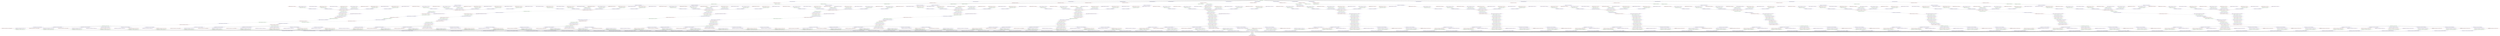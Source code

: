 strict digraph "" {
	graph [bb="0,0,1.1879e+05,2124"];
	node [label="\N",
		nodesep=0.4,
		ranksep=1
	];
	"Al in composition AAB16 with VAM in batch A Ingredient,  699"	 [color=blue,
		height=0.5,
		pos="43862,1602",
		width=6.7702];
	"Mixing individual elements of composition AAB16 with VAM in batch A,  665"	 [color=red,
		height=0.5,
		pos="45584,1530",
		tags="{0: 'composition_id::AAB16', 1: 'batch::A', 2: 'fabrication_method::VAM'}",
		width=8.1965];
	"Al in composition AAB16 with VAM in batch A Ingredient,  699" -> "Mixing individual elements of composition AAB16 with VAM in batch A,  665"	 [pos="e,45340,1540.2 44074,1593.1 44392,1579.8 44990,1554.8 45330,1540.6"];
	"Alloy (composition AAB16 with VAM in batch A),  6a7"	 [color=green,
		height=0.5,
		pos="43661,1458",
		tags="{0: 'composition_id::AAB16', 1: 'batch::A', 2: 'fabrication_method::VAM'}",
		width=5.8856];
	"Mixing individual elements of composition AAB16 with VAM in batch A,  665" -> "Alloy (composition AAB16 with VAM in batch A),  6a7"	 [pos="e,43855,1465.3 45332,1520.6 44947,1506.1 44219,1478.9 43865,1465.6"];
	"Alloy (composition AAB16 with VAM in batch A) Ingredient,  f20"	 [color=blue,
		height=0.5,
		pos="43631,1386",
		width=6.9147];
	"Alloy (composition AAB16 with VAM in batch A),  6a7" -> "Alloy (composition AAB16 with VAM in batch A) Ingredient,  f20"	 [pos="e,43638,1404.4 43653,1439.8 43650,1432 43646,1422.6 43642,1413.9"];
	"Arc melting of Alloy (composition AAB16 with VAM in batch A),  42e"	 ["Argon Pressure"="Argon Pressure, 850-900",
		Diffusion="Diffusion, Before Each Melt",
		"Ingot Location"="Ingot Location, 12.0 dimensionless",
		"Initial Purging Times"="Initial Purging Times, 3.0 hour",
		"Vacuum Before Melt"="Vacuum Before Melt, 5e-05 dimensionless",
		color=red,
		height=0.5,
		pos="43616,1314",
		tags="{0: 'composition_id::AAB16', 1: 'batch::A', 2: 'fabrication_method::VAM', 3: 'start_date::2022-11-03', 4: 'finish_date::2022-11-05', \
5: 'time_spent::3', 6: 'Full Ingot::7::175', 7: 'Full Ingot::6::175', 8: 'Full Ingot::5::145', 9: 'Full Ingot::4::145', 10: 'Full \
Ingot::3::145', 11: 'Full Ingot::2::145', 12: 'Full Ingot::1::110', 13: '3 Part Sections::3::110', 14: '3 Part Sections::2::90', \
15: '3 Part Sections::1::90'}",
		width=7.4021];
	"Alloy (composition AAB16 with VAM in batch A) Ingredient,  f20" -> "Arc melting of Alloy (composition AAB16 with VAM in batch A),  42e"	 [pos="e,43620,1332.4 43627,1367.8 43625,1360.1 43624,1351 43622,1342.4"];
	"Al in composition AAB16 with VAM in batch A,  ba6"	 [color=green,
		height=0.5,
		pos="43740,1674",
		tags="{0: 'composition_id::AAB16', 1: 'batch::A', 2: 'fabrication_method::VAM'}",
		width=5.687];
	"Al in composition AAB16 with VAM in batch A,  ba6" -> "Al in composition AAB16 with VAM in batch A Ingredient,  699"	 [pos="e,43831,1620 43770,1656 43786,1646.7 43805,1635.3 43822,1625.4"];
	"Weighting Al for composition AAB13 with VAM in batch A,  911"	 ["Mass Loss"="Mass Loss, 0.0 gram",
		"Weighed Mass"="Weighed Mass, 0.7289 gram",
		color=purple,
		height=0.5,
		pos="93235,1746",
		tags="{0: 'composition_id::AAB13', 1: 'batch::A', 2: 'fabrication_method::VAM'}",
		width=6.8605];
	"Al in composition AAB13 with VAM in batch A,  1ac"	 [color=green,
		height=0.5,
		pos="93235,1674",
		tags="{0: 'composition_id::AAB13', 1: 'batch::A', 2: 'fabrication_method::VAM'}",
		width=5.6689];
	"Weighting Al for composition AAB13 with VAM in batch A,  911" -> "Al in composition AAB13 with VAM in batch A,  1ac"	 [pos="e,93235,1692.4 93235,1727.8 93235,1720.1 93235,1711 93235,1702.4"];
	"Al in composition AAB13 with VAM in batch A Ingredient,  a1f"	 [color=blue,
		height=0.5,
		pos="93239,1602",
		width=6.7161];
	"Al in composition AAB13 with VAM in batch A,  1ac" -> "Al in composition AAB13 with VAM in batch A Ingredient,  a1f"	 [pos="e,93238,1620.4 93236,1655.8 93236,1648.1 93237,1639 93237,1630.4"];
	"Mixing individual elements of composition AAB13 with VAM in batch A,  aaf"	 [color=red,
		height=0.5,
		pos="93744,1530",
		tags="{0: 'composition_id::AAB13', 1: 'batch::A', 2: 'fabrication_method::VAM'}",
		width=8.1243];
	"Al in composition AAB13 with VAM in batch A Ingredient,  a1f" -> "Mixing individual elements of composition AAB13 with VAM in batch A,  aaf"	 [pos="e,93628,1546.6 93351,1586 93430,1574.8 93536,1559.7 93618,1548"];
	"Alloy (composition AAB13 with VAM in batch A),  b0f"	 [color=green,
		height=0.5,
		pos="93746,1458",
		tags="{0: 'composition_id::AAB13', 1: 'batch::A', 2: 'fabrication_method::VAM'}",
		width=5.8495];
	"Mixing individual elements of composition AAB13 with VAM in batch A,  aaf" -> "Alloy (composition AAB13 with VAM in batch A),  b0f"	 [pos="e,93745,1476.4 93744,1511.8 93745,1504.1 93745,1495 93745,1486.4"];
	"Aggregating composition AAB13 with VAM in batch A,  7fb"	 [color=red,
		height=0.5,
		pos="95707,1746",
		tags="{0: 'composition_id::AAB13', 1: 'batch::A', 2: 'fabrication_method::VAM'}",
		width=6.373];
	"Co in composition AAB13 with VAM in batch A,  832"	 [color=green,
		height=0.5,
		pos="95707,1674",
		tags="{0: 'composition_id::AAB13', 1: 'batch::A', 2: 'fabrication_method::VAM'}",
		width=5.7412];
	"Aggregating composition AAB13 with VAM in batch A,  7fb" -> "Co in composition AAB13 with VAM in batch A,  832"	 [pos="e,95707,1692.4 95707,1727.8 95707,1720.1 95707,1711 95707,1702.4"];
	"Co in composition AAB13 with VAM in batch A Ingredient,  742"	 [color=blue,
		height=0.5,
		pos="95348,1602",
		width=6.8063];
	"Co in composition AAB13 with VAM in batch A,  832" -> "Co in composition AAB13 with VAM in batch A Ingredient,  742"	 [pos="e,95432,1618.9 95624,1657.5 95570,1646.6 95499,1632.3 95442,1621"];
	"Co in composition AAB13 with VAM in batch A Ingredient,  742" -> "Mixing individual elements of composition AAB13 with VAM in batch A,  aaf"	 [pos="e,93980,1540.6 95139,1592.6 94843,1579.3 94305,1555.2 93991,1541.1"];
	"Al in composition AAB06 with VAM in batch A Ingredient,  2a5"	 [color=blue,
		height=0.5,
		pos="27142,1602",
		width=6.7522];
	"Mixing individual elements of composition AAB06 with VAM in batch A,  84c"	 [color=red,
		height=0.5,
		pos="27767,1530",
		tags="{0: 'composition_id::AAB06', 1: 'batch::A', 2: 'fabrication_method::VAM'}",
		width=8.1784];
	"Al in composition AAB06 with VAM in batch A Ingredient,  2a5" -> "Mixing individual elements of composition AAB06 with VAM in batch A,  84c"	 [pos="e,27629,1545.9 27274,1586.8 27375,1575.2 27514,1559.1 27619,1547.1"];
	"Alloy (composition AAB06 with VAM in batch A),  887"	 [color=green,
		height=0.5,
		pos="27764,1458",
		tags="{0: 'composition_id::AAB06', 1: 'batch::A', 2: 'fabrication_method::VAM'}",
		width=5.8856];
	"Mixing individual elements of composition AAB06 with VAM in batch A,  84c" -> "Alloy (composition AAB06 with VAM in batch A),  887"	 [pos="e,27765,1476.4 27766,1511.8 27766,1504.1 27765,1495 27765,1486.4"];
	"Alloy (composition AAB06 with VAM in batch A) Ingredient,  3f1"	 [color=blue,
		height=0.5,
		pos="27730,1386",
		width=6.9147];
	"Alloy (composition AAB06 with VAM in batch A),  887" -> "Alloy (composition AAB06 with VAM in batch A) Ingredient,  3f1"	 [pos="e,27739,1404.4 27755,1439.8 27751,1431.9 27747,1422.4 27743,1413.6"];
	"Arc melting of Alloy (composition AAB06 with VAM in batch A),  173"	 ["Argon Pressure"="Argon Pressure, 850-900",
		Diffusion="Diffusion, Before Each Melt",
		"Ingot Location"="Ingot Location, 10.0 dimensionless",
		"Initial Purging Times"="Initial Purging Times, 3.0 hour",
		"Vacuum Before Melt"="Vacuum Before Melt, 5e-05 dimensionless",
		color=red,
		height=0.5,
		pos="27713,1314",
		tags="{0: 'composition_id::AAB06', 1: 'batch::A', 2: 'fabrication_method::VAM', 3: 'start_date::2022-11-03', 4: 'finish_date::2022-11-05', \
5: 'time_spent::3', 6: 'Full Ingot::7::175', 7: 'Full Ingot::6::145', 8: 'Full Ingot::5::145', 9: 'Full Ingot::4::145', 10: 'Full \
Ingot::3::145', 11: 'Full Ingot::2::145', 12: 'Full Ingot::1::110', 13: '3 Part Sections::3::110', 14: '3 Part Sections::2::90', \
15: '3 Part Sections::1::90'}",
		width=7.4202];
	"Alloy (composition AAB06 with VAM in batch A) Ingredient,  3f1" -> "Arc melting of Alloy (composition AAB06 with VAM in batch A),  173"	 [pos="e,27717,1332.4 27726,1367.8 27724,1360.1 27722,1351 27720,1342.4"];
	"Al in composition AAB06 with VAM in batch A,  a44"	 [color=green,
		height=0.5,
		pos="26902,1674",
		tags="{0: 'composition_id::AAB06', 1: 'batch::A', 2: 'fabrication_method::VAM'}",
		width=5.687];
	"Al in composition AAB06 with VAM in batch A,  a44" -> "Al in composition AAB06 with VAM in batch A Ingredient,  2a5"	 [pos="e,27083,1619.6 26960,1656.7 26994,1646.4 27037,1633.3 27073,1622.5"];
	"Alloy (composition AAB05 with VAM in batch A): Traveler Sample (SEM, T02),  a0e"	 [color=green,
		height=0.5,
		pos="3656.8,378",
		width=8.8645];
	"Alloy (composition AAB05 with VAM in batch A): Traveler Sample (SEM, T02) Ingredient,  8ef"	 [color=blue,
		height=0.5,
		pos="15759,306",
		width=9.9116];
	"Alloy (composition AAB05 with VAM in batch A): Traveler Sample (SEM, T02),  a0e" -> "Alloy (composition AAB05 with VAM in batch A): Traveler Sample (SEM, T02) Ingredient,  8ef"	 [pos="e,15519,319.34 3954.8,371.55 4155.5,367.48 4426,362.53 4664.8,360 7048.5,334.72 13009,386.4 15392,324 15430,323.01 15470,321.52 \
15509,319.8"];
	"Aggregate summary sheet,  8a6"	 [color=red,
		height=0.5,
		pos="59636,234",
		width=3.4483];
	"Alloy (composition AAB05 with VAM in batch A): Traveler Sample (SEM, T02) Ingredient,  8ef" -> "Aggregate summary sheet,  8a6"	 [pos="e,59511,234.1 16113,303.76 16750,299.83 18133,291.75 19299,288 27920,260.31 57271,235.93 59501,234.11"];
	"Summary sheet,  d6b"	 [color=green,
		height=0.5,
		pos="59636,162",
		width=2.4192];
	"Aggregate summary sheet,  8a6" -> "Summary sheet,  d6b"	 [pos="e,59636,180.41 59636,215.83 59636,208.13 59636,198.97 59636,190.42"];
	"Extract sample from Alloy (composition AAB05 with VAM in batch A): Traveler,  462"	 [color=red,
		height=0.5,
		pos="2992.8,450",
		width=8.9006];
	"Extract sample from Alloy (composition AAB05 with VAM in batch A): Traveler,  462" -> "Alloy (composition AAB05 with VAM in batch A): Traveler Sample (SEM, T02),  a0e"	 [pos="e,3509.5,393.98 3140.6,433.98 3247.1,422.42 3390.7,406.86 3499.4,395.07"];
	"Alloy (composition AAB15 with VAM in batch A): Traveler Sample (XRD, T03) Ingredient,  35b"	 [color=blue,
		height=0.5,
		pos="1.0655e+05,306",
		width=9.9658];
	"Alloy (composition AAB15 with VAM in batch A): Traveler Sample (XRD, T03) Ingredient,  35b" -> "Aggregate summary sheet,  8a6"	 [pos="e,59760,234.01 1.0623e+05,298.27 1.0605e+05,294.38 1.0582e+05,290.06 1.0562e+05,288 1.0068e+05,237.26 62332,234.16 59770,234.01"];
	"Summary sheet Ingredient,  393"	 [color=blue,
		height=0.5,
		pos="59636,90",
		width=3.4844];
	"Summary sheet,  d6b" -> "Summary sheet Ingredient,  393"	 [pos="e,59636,108.41 59636,143.83 59636,136.13 59636,126.97 59636,118.42"];
	"Infer compositions using Bayesian Optimizations,  bfd"	 [color=red,
		height=0.5,
		pos="59636,18",
		width=5.6509];
	"Summary sheet Ingredient,  393" -> "Infer compositions using Bayesian Optimizations,  bfd"	 [pos="e,59636,36.413 59636,71.831 59636,64.131 59636,54.974 59636,46.417"];
	"Alloy (composition AAB15 with VAM in batch A): Traveler Sample (XRD, T03),  784"	 [color=green,
		height=0.5,
		pos="1.0711e+05,378",
		width=8.9006];
	"Alloy (composition AAB15 with VAM in batch A): Traveler Sample (XRD, T03),  784" -> "Alloy (composition AAB15 with VAM in batch A): Traveler Sample (XRD, T03) Ingredient,  35b"	 [pos="e,1.0668e+05,322.82 1.0698e+05,361.48 1.069e+05,350.32 1.0678e+05,335.57 1.0669e+05,324.09"];
	"NI characterization for Alloy (composition AAB01 with VAM in batch A) (T04),  034"	 [color=purple,
		height=0.5,
		pos="15018,450",
		width=8.8103];
	"Alloy (composition AAB01 with VAM in batch A): Traveler Sample (NI, T04),  56b"	 [color=green,
		height=0.5,
		pos="15672,378",
		width=8.6478];
	"NI characterization for Alloy (composition AAB01 with VAM in batch A) (T04),  034" -> "Alloy (composition AAB01 with VAM in batch A): Traveler Sample (NI, T04),  56b"	 [pos="e,15527,393.95 15163,433.98 15268,422.43 15410,406.86 15517,395.07"];
	"Alloy (composition AAB01 with VAM in batch A): Traveler Sample (NI, T04) Ingredient,  d8f"	 [color=blue,
		height=0.5,
		pos="28787,306",
		width=9.6769];
	"Alloy (composition AAB01 with VAM in batch A): Traveler Sample (NI, T04),  56b" -> "Alloy (composition AAB01 with VAM in batch A): Traveler Sample (NI, T04) Ingredient,  d8f"	 [pos="e,28549,319.19 15963,371.63 16163,367.53 16435,362.52 16675,360 19284,332.59 25809,391.59 28418,324 28457,322.98 28499,321.42 28539,\
319.64"];
	"Alloy (composition AAB01 with VAM in batch A): Traveler Sample (NI, T04) Ingredient,  d8f" -> "Aggregate summary sheet,  8a6"	 [pos="e,59512,234.05 29022,292.72 29065,290.77 29109,289.06 29151,288 30776,246.4 57377,234.9 59501,234.05"];
	"Al in composition AAB01 with VAM in batch A Ingredient,  8c1"	 [color=blue,
		height=0.5,
		pos="21569,1602",
		width=6.7522];
	"Mixing individual elements of composition AAB01 with VAM in batch A,  e38"	 [color=red,
		height=0.5,
		pos="21569,1530",
		tags="{0: 'composition_id::AAB01', 1: 'batch::A', 2: 'fabrication_method::VAM'}",
		width=8.1784];
	"Al in composition AAB01 with VAM in batch A Ingredient,  8c1" -> "Mixing individual elements of composition AAB01 with VAM in batch A,  e38"	 [pos="e,21569,1548.4 21569,1583.8 21569,1576.1 21569,1567 21569,1558.4"];
	"Alloy (composition AAB01 with VAM in batch A),  d9e"	 [color=green,
		height=0.5,
		pos="19436,1458",
		tags="{0: 'composition_id::AAB01', 1: 'batch::A', 2: 'fabrication_method::VAM'}",
		width=5.8856];
	"Mixing individual elements of composition AAB01 with VAM in batch A,  e38" -> "Alloy (composition AAB01 with VAM in batch A),  d9e"	 [pos="e,19633,1464.7 21311,1521.3 20883,1506.9 20035,1478.2 19643,1465"];
	"Alloy (composition AAB01 with VAM in batch A) Ingredient,  424"	 [color=blue,
		height=0.5,
		pos="19253,1386",
		width=6.9688];
	"Alloy (composition AAB01 with VAM in batch A),  d9e" -> "Alloy (composition AAB01 with VAM in batch A) Ingredient,  424"	 [pos="e,19298,1403.8 19391,1440.4 19366,1430.5 19334,1418.1 19308,1407.6"];
	"Arc melting of Alloy (composition AAB01 with VAM in batch A),  c31"	 ["Argon Pressure"="Argon Pressure, 850-900",
		Diffusion="Diffusion, Before Each Melt",
		"Ingot Location"="Ingot Location, 3.0 dimensionless",
		"Initial Purging Times"="Initial Purging Times, 3.0 hour",
		"Vacuum Before Melt"="Vacuum Before Melt, 5e-05 dimensionless",
		color=red,
		height=0.5,
		pos="19161,1314",
		tags="{0: 'composition_id::AAB01', 1: 'batch::A', 2: 'fabrication_method::VAM', 3: 'start_date::2022-11-03', 4: 'finish_date::2022-11-05', \
5: 'time_spent::3', 6: 'Full Ingot::7::175', 7: 'Full Ingot::6::145', 8: 'Full Ingot::5::145', 9: 'Full Ingot::4::145', 10: 'Full \
Ingot::3::145', 11: 'Full Ingot::2::145', 12: 'Full Ingot::1::110', 13: '3 Part Sections::3::110', 14: '3 Part Sections::2::90', \
15: '3 Part Sections::1::90'}",
		width=7.4021];
	"Alloy (composition AAB01 with VAM in batch A) Ingredient,  424" -> "Arc melting of Alloy (composition AAB01 with VAM in batch A),  c31"	 [pos="e,19184,1332.2 19230,1367.8 19218,1359 19204,1348.2 19192,1338.6"];
	"Al in composition AAB01 with VAM in batch A,  97c"	 [color=green,
		height=0.5,
		pos="21569,1674",
		tags="{0: 'composition_id::AAB01', 1: 'batch::A', 2: 'fabrication_method::VAM'}",
		width=5.687];
	"Al in composition AAB01 with VAM in batch A,  97c" -> "Al in composition AAB01 with VAM in batch A Ingredient,  8c1"	 [pos="e,21569,1620.4 21569,1655.8 21569,1648.1 21569,1639 21569,1630.4"];
	"Extract sample from Alloy (composition AAB08 with VAM in batch A): Traveler,  ffb"	 [color=red,
		height=0.5,
		pos="85750,450",
		width=8.8103];
	"Alloy (composition AAB08 with VAM in batch A): Traveler Sample (NI, T04),  eff"	 [color=green,
		height=0.5,
		pos="85750,378",
		width=8.5395];
	"Extract sample from Alloy (composition AAB08 with VAM in batch A): Traveler,  ffb" -> "Alloy (composition AAB08 with VAM in batch A): Traveler Sample (NI, T04),  eff"	 [pos="e,85750,396.41 85750,431.83 85750,424.13 85750,414.97 85750,406.42"];
	"Alloy (composition AAB08 with VAM in batch A): Traveler Sample (NI, T04) Ingredient,  071"	 [color=blue,
		height=0.5,
		pos="85173,306",
		width=9.713];
	"Alloy (composition AAB08 with VAM in batch A): Traveler Sample (NI, T04),  eff" -> "Alloy (composition AAB08 with VAM in batch A): Traveler Sample (NI, T04) Ingredient,  071"	 [pos="e,85306,322.65 85619,361.66 85529,350.41 85409,335.47 85316,323.9"];
	"Alloy (composition AAB08 with VAM in batch A): Traveler Sample (NI, T04) Ingredient,  071" -> "Aggregate summary sheet,  8a6"	 [pos="e,59760,234.14 84854,298.53 84673,294.62 84442,290.2 84237,288 81629,260.07 61605,236.28 59770,234.15"];
	"Mixing individual elements of composition AAB09 with VAM in batch A,  ff2"	 [color=red,
		height=0.5,
		pos="70208,1530",
		tags="{0: 'composition_id::AAB09', 1: 'batch::A', 2: 'fabrication_method::VAM'}",
		width=8.1062];
	"Alloy (composition AAB09 with VAM in batch A),  0c5"	 [color=green,
		height=0.5,
		pos="70208,1458",
		tags="{0: 'composition_id::AAB09', 1: 'batch::A', 2: 'fabrication_method::VAM'}",
		width=5.8856];
	"Mixing individual elements of composition AAB09 with VAM in batch A,  ff2" -> "Alloy (composition AAB09 with VAM in batch A),  0c5"	 [pos="e,70208,1476.4 70208,1511.8 70208,1504.1 70208,1495 70208,1486.4"];
	"Alloy (composition AAB09 with VAM in batch A) Ingredient,  3c9"	 [color=blue,
		height=0.5,
		pos="70243,1386",
		width=6.9508];
	"Alloy (composition AAB09 with VAM in batch A),  0c5" -> "Alloy (composition AAB09 with VAM in batch A) Ingredient,  3c9"	 [pos="e,70234,1404.4 70217,1439.8 70221,1431.9 70225,1422.4 70229,1413.6"];
	"Arc melting of Alloy (composition AAB09 with VAM in batch A),  179"	 ["Argon Pressure"="Argon Pressure, 850-900",
		Diffusion="Diffusion, Before Each Melt",
		"Ingot Location"="Ingot Location, 3.0 dimensionless",
		"Initial Purging Times"="Initial Purging Times, 3.0 hour",
		"Vacuum Before Melt"="Vacuum Before Melt, 5e-05 dimensionless",
		color=red,
		height=0.5,
		pos="70382,1314",
		tags="{0: 'composition_id::AAB09', 1: 'batch::A', 2: 'fabrication_method::VAM', 3: 'start_date::2022-11-03', 4: 'finish_date::2022-11-05', \
5: 'time_spent::3', 6: 'Full Ingot::7::175', 7: 'Full Ingot::6::175', 8: 'Full Ingot::5::145', 9: 'Full Ingot::4::145', 10: 'Full \
Ingot::3::145', 11: 'Full Ingot::2::145', 12: 'Full Ingot::1::110', 13: '3 Part Sections::3::110', 14: '3 Part Sections::2::90', \
15: '3 Part Sections::1::90'}",
		width=7.4202];
	"Alloy (composition AAB09 with VAM in batch A) Ingredient,  3c9" -> "Arc melting of Alloy (composition AAB09 with VAM in batch A),  179"	 [pos="e,70347,1332 70278,1368 70296,1358.5 70319,1346.8 70338,1336.7"];
	"Extract sample from Alloy (composition AAB12 with VAM in batch A): Traveler,  e6c"	 [color=red,
		height=0.5,
		pos="67742,450",
		width=8.8645];
	"Alloy (composition AAB12 with VAM in batch A): Traveler Sample (Tensile, Average),  104"	 [color=green,
		height=0.5,
		pos="67060,378",
		width=9.4603];
	"Extract sample from Alloy (composition AAB12 with VAM in batch A): Traveler,  e6c" -> "Alloy (composition AAB12 with VAM in batch A): Traveler Sample (Tensile, Average),  104"	 [pos="e,67212,394.1 67591,434.11 67482,422.57 67334,406.98 67222,395.16"];
	"Alloy (composition AAB12 with VAM in batch A): Traveler Sample (Tensile, Average) Ingredient,  535"	 [color=blue,
		height=0.5,
		pos="66616,306",
		width=10.525];
	"Alloy (composition AAB12 with VAM in batch A): Traveler Sample (Tensile, Average),  104" -> "Alloy (composition AAB12 with VAM in batch A): Traveler Sample (Tensile, Average) Ingredient,  535"	 [pos="e,66723,323.34 66954,360.85 66887,350.04 66801,336.09 66733,324.96"];
	"Alloy (composition AAB12 with VAM in batch A): Traveler Sample (Tensile, Average) Ingredient,  535" -> "Aggregate summary sheet,  8a6"	 [pos="e,59760,234.5 66279,297.73 66128,294.27 65947,290.48 65784,288 63372,251.33 60429,237.32 59771,234.54"];
	"Alloy (composition AAB09 with VAM in batch A): Traveler Sample (Tensile, T09),  cea"	 [color=green,
		height=0.5,
		pos="69767,378",
		width=9.027];
	"Alloy (composition AAB09 with VAM in batch A): Traveler Sample (Tensile, T09) Ingredient,  a69"	 [color=blue,
		height=0.5,
		pos="68959,306",
		width=10.128];
	"Alloy (composition AAB09 with VAM in batch A): Traveler Sample (Tensile, T09),  cea" -> "Alloy (composition AAB09 with VAM in batch A): Traveler Sample (Tensile, T09) Ingredient,  a69"	 [pos="e,69136,321.76 69595,362.69 69463,350.93 69281,334.73 69146,322.66"];
	"Alloy (composition AAB09 with VAM in batch A): Traveler Sample (Tensile, T09) Ingredient,  a69" -> "Aggregate summary sheet,  8a6"	 [pos="e,59760,234.43 68650,296.44 68535,293.23 68403,289.97 68283,288 66522,259.06 60726,237.81 59770,234.46"];
	"Extract sample from Alloy (composition AAB09 with VAM in batch A): Traveler,  aea"	 [color=red,
		height=0.5,
		pos="69767,450",
		width=8.8645];
	"Extract sample from Alloy (composition AAB09 with VAM in batch A): Traveler,  aea" -> "Alloy (composition AAB09 with VAM in batch A): Traveler Sample (Tensile, T09),  cea"	 [pos="e,69767,396.41 69767,431.83 69767,424.13 69767,414.97 69767,406.42"];
	"Tensile characterization for Alloy (composition AAB12 with VAM in batch A) (T08),  cbc"	 ["Elastic Modulus, GPa"="Elastic Modulus, GPa, 188.99721442380059 gigapascal",
		"Elongation, %"="Elongation, %, 36.680255792530005 dimensionless",
		"Strain Hardening, MPa"="Strain Hardening, MPa, -570.1821994918896 megapascal",
		"UTS, MPa"="UTS, MPa, 986.4454538329579 megapascal",
		"Yield Strength, MPa"="Yield Strength, MPa, 430.45096842448 megapascal",
		color=purple,
		dUTS_dY="dUTS_dY, 2.1076979187834546 dimensionless",
		height=0.5,
		pos="65709,450",
		width=9.2075];
	"Alloy (composition AAB12 with VAM in batch A): Traveler Sample (Tensile, T08),  003"	 [color=green,
		height=0.5,
		pos="65709,378",
		width=9.0811];
	"Tensile characterization for Alloy (composition AAB12 with VAM in batch A) (T08),  cbc" -> "Alloy (composition AAB12 with VAM in batch A): Traveler Sample (Tensile, T08),  003"	 [pos="e,65709,396.41 65709,431.83 65709,424.13 65709,414.97 65709,406.42"];
	"Alloy (composition AAB12 with VAM in batch A): Traveler Sample (Tensile, T08) Ingredient,  29a"	 [color=blue,
		height=0.5,
		pos="65410,306",
		width=10.128];
	"Alloy (composition AAB12 with VAM in batch A): Traveler Sample (Tensile, T08),  003" -> "Alloy (composition AAB12 with VAM in batch A): Traveler Sample (Tensile, T08) Ingredient,  29a"	 [pos="e,65483,323.68 65636,360.39 65593,350.01 65538,336.86 65493,326.08"];
	"Alloy (composition AAB12 with VAM in batch A): Traveler Sample (Tensile, T08) Ingredient,  29a" -> "Aggregate summary sheet,  8a6"	 [pos="e,59760,235.05 65073,299.1 64888,295.46 64654,291.12 64445,288 62592,260.32 60337,240.05 59770,235.14"];
	"Alloy (composition AAB14 with VAM in batch A): Traveler,  658"	 [color=green,
		height=0.5,
		pos="92377,594",
		tags="{0: 'composition_id::AAB14', 1: 'batch::A', 2: 'fabrication_method::VAM'}",
		width=6.8063];
	"Alloy (composition AAB14 with VAM in batch A): Traveler Ingredient,  b32"	 [color=blue,
		height=0.5,
		pos="90107,522",
		width=7.8896];
	"Alloy (composition AAB14 with VAM in batch A): Traveler,  658" -> "Alloy (composition AAB14 with VAM in batch A): Traveler Ingredient,  b32"	 [pos="e,90361,530.06 92152,586.86 91730,573.47 90821,544.67 90371,530.38"];
	"Alloy (composition AAB14 with VAM in batch A): Traveler Ingredient,  b3b"	 [color=blue,
		height=0.5,
		pos="91428,522",
		width=7.8896];
	"Alloy (composition AAB14 with VAM in batch A): Traveler,  658" -> "Alloy (composition AAB14 with VAM in batch A): Traveler Ingredient,  b3b"	 [pos="e,91610,535.84 92206,581.07 92042,568.56 91792,549.65 91620,536.61"];
	"Alloy (composition AAB14 with VAM in batch A): Traveler Ingredient,  cc1"	 [color=blue,
		height=0.5,
		pos="95017,522",
		width=7.8535];
	"Alloy (composition AAB14 with VAM in batch A): Traveler,  658" -> "Alloy (composition AAB14 with VAM in batch A): Traveler Ingredient,  cc1"	 [pos="e,94757,529.09 92607,587.73 93094,574.45 94226,543.56 94747,529.37"];
	"Alloy (composition AAB14 with VAM in batch A): Traveler Ingredient,  99d"	 [color=blue,
		height=0.5,
		pos="92377,522",
		width=7.8896];
	"Alloy (composition AAB14 with VAM in batch A): Traveler,  658" -> "Alloy (composition AAB14 with VAM in batch A): Traveler Ingredient,  99d"	 [pos="e,92377,540.41 92377,575.83 92377,568.13 92377,558.97 92377,550.42"];
	"Alloy (composition AAB14 with VAM in batch A): Traveler Ingredient,  710"	 [color=blue,
		height=0.5,
		pos="93692,522",
		width=7.8896];
	"Alloy (composition AAB14 with VAM in batch A): Traveler,  658" -> "Alloy (composition AAB14 with VAM in batch A): Traveler Ingredient,  710"	 [pos="e,93477,533.77 92573,583.24 92812,570.15 93215,548.08 93467,534.32"];
	"Extract sample from Alloy (composition AAB14 with VAM in batch A): Traveler,  b4c"	 [color=red,
		height=0.5,
		pos="89736,450",
		width=8.8825];
	"Alloy (composition AAB14 with VAM in batch A): Traveler Ingredient,  b32" -> "Extract sample from Alloy (composition AAB14 with VAM in batch A): Traveler,  b4c"	 [pos="e,89825,467.34 90018,504.85 89963,494.15 89892,480.37 89835,469.3"];
	"Extract sample from Alloy (composition AAB14 with VAM in batch A): Traveler,  31b"	 [color=red,
		height=0.5,
		pos="91065,450",
		width=8.9006];
	"Alloy (composition AAB14 with VAM in batch A): Traveler Ingredient,  b3b" -> "Extract sample from Alloy (composition AAB14 with VAM in batch A): Traveler,  31b"	 [pos="e,91152,467.34 91341,504.85 91287,494.15 91218,480.37 91162,469.3"];
	"Extract sample from Alloy (composition AAB14 with VAM in batch A): Traveler,  6ab"	 [color=red,
		height=0.5,
		pos="95756,450",
		width=8.8825];
	"Alloy (composition AAB14 with VAM in batch A): Traveler Ingredient,  cc1" -> "Extract sample from Alloy (composition AAB14 with VAM in batch A): Traveler,  6ab"	 [pos="e,95596,465.6 95172,506.91 95293,495.11 95461,478.74 95586,466.58"];
	"Extract sample from Alloy (composition AAB14 with VAM in batch A): Traveler,  8f9"	 [color=red,
		height=0.5,
		pos="92406,450",
		width=8.8645];
	"Alloy (composition AAB14 with VAM in batch A): Traveler Ingredient,  99d" -> "Extract sample from Alloy (composition AAB14 with VAM in batch A): Traveler,  8f9"	 [pos="e,92398,468.41 92384,503.83 92387,495.96 92391,486.57 92395,477.85"];
	"Extract sample from Alloy (composition AAB14 with VAM in batch A): Traveler,  9cf"	 [color=red,
		height=0.5,
		pos="94420,450",
		width=8.8464];
	"Alloy (composition AAB14 with VAM in batch A): Traveler Ingredient,  710" -> "Extract sample from Alloy (composition AAB14 with VAM in batch A): Traveler,  9cf"	 [pos="e,94262,465.66 93845,506.82 93964,495.06 94129,478.79 94251,466.67"];
	"Alloy (composition AAB14 with VAM in batch A): Traveler Sample (XRD, T03),  3bf"	 [color=green,
		height=0.5,
		pos="89736,378",
		width=8.8645];
	"Extract sample from Alloy (composition AAB14 with VAM in batch A): Traveler,  b4c" -> "Alloy (composition AAB14 with VAM in batch A): Traveler Sample (XRD, T03),  3bf"	 [pos="e,89736,396.41 89736,431.83 89736,424.13 89736,414.97 89736,406.42"];
	"Alloy (composition AAB14 with VAM in batch A): Traveler Sample (Tensile, T09),  fac"	 [color=green,
		height=0.5,
		pos="91065,378",
		width=9.0089];
	"Extract sample from Alloy (composition AAB14 with VAM in batch A): Traveler,  31b" -> "Alloy (composition AAB14 with VAM in batch A): Traveler Sample (Tensile, T09),  fac"	 [pos="e,91065,396.41 91065,431.83 91065,424.13 91065,414.97 91065,406.42"];
	"Alloy (composition AAB14 with VAM in batch A): Traveler Sample (Tensile, T08),  8d0"	 [color=green,
		height=0.5,
		pos="95087,378",
		width=9.0811];
	"Extract sample from Alloy (composition AAB14 with VAM in batch A): Traveler,  6ab" -> "Alloy (composition AAB14 with VAM in batch A): Traveler Sample (Tensile, T08),  8d0"	 [pos="e,95236,394.03 95607,434.02 95500,422.48 95355,406.92 95246,395.12"];
	"Alloy (composition AAB14 with VAM in batch A): Traveler Sample (NI, T04),  052"	 [color=green,
		height=0.5,
		pos="92406,378",
		width=8.6478];
	"Extract sample from Alloy (composition AAB14 with VAM in batch A): Traveler,  8f9" -> "Alloy (composition AAB14 with VAM in batch A): Traveler Sample (NI, T04),  052"	 [pos="e,92406,396.41 92406,431.83 92406,424.13 92406,414.97 92406,406.42"];
	"Alloy (composition AAB14 with VAM in batch A): Traveler Sample (Tensile, Average),  b10"	 [color=green,
		height=0.5,
		pos="93739,378",
		width=9.4603];
	"Extract sample from Alloy (composition AAB14 with VAM in batch A): Traveler,  9cf" -> "Alloy (composition AAB14 with VAM in batch A): Traveler Sample (Tensile, Average),  b10"	 [pos="e,93891,394.13 94270,434.11 94161,422.58 94013,407.01 93901,395.19"];
	"Setting traveler for Alloy (composition AAB14 with VAM in batch A),  fc9"	 [color=red,
		height=0.5,
		pos="91443,666",
		tags="{0: 'composition_id::AAB14', 1: 'batch::A', 2: 'fabrication_method::VAM'}",
		width=7.709];
	"Setting traveler for Alloy (composition AAB14 with VAM in batch A),  fc9" -> "Alloy (composition AAB14 with VAM in batch A): Traveler,  658"	 [pos="e,92208,607.03 91622,652.22 91787,639.47 92032,620.6 92197,607.83"];
	"Weighting Cr for composition AAB14 with VAM in batch A,  4c7"	 ["Mass Loss"="Mass Loss, 0.0 gram",
		"Weighed Mass"="Weighed Mass, 0.0 gram",
		color=purple,
		height=0.5,
		pos="88798,1746",
		tags="{0: 'composition_id::AAB14', 1: 'batch::A', 2: 'fabrication_method::VAM'}",
		width=6.8605];
	"Cr in composition AAB14 with VAM in batch A,  bac"	 [color=green,
		height=0.5,
		pos="88798,1674",
		tags="{0: 'composition_id::AAB14', 1: 'batch::A', 2: 'fabrication_method::VAM'}",
		width=5.6689];
	"Weighting Cr for composition AAB14 with VAM in batch A,  4c7" -> "Cr in composition AAB14 with VAM in batch A,  bac"	 [pos="e,88798,1692.4 88798,1727.8 88798,1720.1 88798,1711 88798,1702.4"];
	"Cr in composition AAB14 with VAM in batch A Ingredient,  61b"	 [color=blue,
		height=0.5,
		pos="88677,1602",
		width=6.7702];
	"Cr in composition AAB14 with VAM in batch A,  bac" -> "Cr in composition AAB14 with VAM in batch A Ingredient,  61b"	 [pos="e,88707,1620 88768,1656 88752,1646.7 88733,1635.3 88716,1625.4"];
	"Mixing individual elements of composition AAB14 with VAM in batch A,  f7d"	 [color=red,
		height=0.5,
		pos="88051,1530",
		tags="{0: 'composition_id::AAB14', 1: 'batch::A', 2: 'fabrication_method::VAM'}",
		width=8.1604];
	"Cr in composition AAB14 with VAM in batch A Ingredient,  61b" -> "Mixing individual elements of composition AAB14 with VAM in batch A,  f7d"	 [pos="e,88189,1545.9 88545,1586.8 88444,1575.2 88304,1559.1 88199,1547.1"];
	"Alloy (composition AAB14 with VAM in batch A),  e3c"	 [color=green,
		height=0.5,
		pos="88066,1458",
		tags="{0: 'composition_id::AAB14', 1: 'batch::A', 2: 'fabrication_method::VAM'}",
		width=5.8675];
	"Mixing individual elements of composition AAB14 with VAM in batch A,  f7d" -> "Alloy (composition AAB14 with VAM in batch A),  e3c"	 [pos="e,88062,1476.4 88055,1511.8 88056,1504.1 88058,1495 88060,1486.4"];
	"Alloy (composition AAB16 with VAM in batch A): Traveler Sample (Tensile, T09),  2db"	 [color=green,
		height=0.5,
		pos="41067,378",
		width=9.0811];
	"Alloy (composition AAB16 with VAM in batch A): Traveler Sample (Tensile, T09) Ingredient,  6ea"	 [color=blue,
		height=0.5,
		pos="49288,306",
		width=10.11];
	"Alloy (composition AAB16 with VAM in batch A): Traveler Sample (Tensile, T09),  2db" -> "Alloy (composition AAB16 with VAM in batch A): Traveler Sample (Tensile, T09) Ingredient,  6ea"	 [pos="e,49043,319.33 41372,371.53 41571,367.56 41837,362.72 42072,360 43592,342.38 47395,364.66 48915,324 48953,322.98 48993,321.48 49033,\
319.77"];
	"Alloy (composition AAB16 with VAM in batch A): Traveler Sample (Tensile, T09) Ingredient,  6ea" -> "Aggregate summary sheet,  8a6"	 [pos="e,59511,234.35 49533,292.68 49575,290.79 49619,289.11 49661,288 50688,260.44 58386,237.56 59501,234.38"];
	"Extract sample from Alloy (composition AAB16 with VAM in batch A): Traveler,  688"	 [color=red,
		height=0.5,
		pos="40398,450",
		width=8.9006];
	"Extract sample from Alloy (composition AAB16 with VAM in batch A): Traveler,  688" -> "Alloy (composition AAB16 with VAM in batch A): Traveler Sample (Tensile, T09),  2db"	 [pos="e,40918,394.03 40546,434.02 40654,422.48 40798,406.92 40908,395.12"];
	"Aggregating composition AAB08 with VAM in batch A,  b5c"	 [color=red,
		height=0.5,
		pos="83831,1746",
		tags="{0: 'composition_id::AAB08', 1: 'batch::A', 2: 'fabrication_method::VAM'}",
		width=6.4092];
	"V in composition AAB08 with VAM in batch A,  5a1"	 [color=green,
		height=0.5,
		pos="83831,1674",
		tags="{0: 'composition_id::AAB08', 1: 'batch::A', 2: 'fabrication_method::VAM'}",
		width=5.6148];
	"Aggregating composition AAB08 with VAM in batch A,  b5c" -> "V in composition AAB08 with VAM in batch A,  5a1"	 [pos="e,83831,1692.4 83831,1727.8 83831,1720.1 83831,1711 83831,1702.4"];
	"V in composition AAB08 with VAM in batch A Ingredient,  b98"	 [color=blue,
		height=0.5,
		pos="83558,1602",
		width=6.698];
	"V in composition AAB08 with VAM in batch A,  5a1" -> "V in composition AAB08 with VAM in batch A Ingredient,  b98"	 [pos="e,83624,1619.4 83766,1656.9 83726,1646.5 83675,1633 83634,1622"];
	"Mixing individual elements of composition AAB08 with VAM in batch A,  aa8"	 [color=red,
		height=0.5,
		pos="82159,1530",
		tags="{0: 'composition_id::AAB08', 1: 'batch::A', 2: 'fabrication_method::VAM'}",
		width=8.1604];
	"V in composition AAB08 with VAM in batch A Ingredient,  b98" -> "Mixing individual elements of composition AAB08 with VAM in batch A,  aa8"	 [pos="e,82384,1541.6 83359,1591.8 83105,1578.7 82665,1556.1 82394,1542.1"];
	"Al in composition AAB09 with VAM in batch A,  80f"	 [color=green,
		height=0.5,
		pos="67487,1674",
		tags="{0: 'composition_id::AAB09', 1: 'batch::A', 2: 'fabrication_method::VAM'}",
		width=5.6689];
	"Al in composition AAB09 with VAM in batch A Ingredient,  859"	 [color=blue,
		height=0.5,
		pos="67731,1602",
		width=6.7702];
	"Al in composition AAB09 with VAM in batch A,  80f" -> "Al in composition AAB09 with VAM in batch A Ingredient,  859"	 [pos="e,67671,1619.6 67546,1656.7 67581,1646.3 67625,1633.2 67662,1622.4"];
	"Al in composition AAB09 with VAM in batch A Ingredient,  859" -> "Mixing individual elements of composition AAB09 with VAM in batch A,  ff2"	 [pos="e,69944,1537.7 67958,1595.4 68414,1582.1 69441,1552.3 69934,1538"];
	"Aggregating composition AAB09 with VAM in batch A,  8c3"	 [color=red,
		height=0.5,
		pos="66991,1746",
		tags="{0: 'composition_id::AAB09', 1: 'batch::A', 2: 'fabrication_method::VAM'}",
		width=6.4092];
	"Aggregating composition AAB09 with VAM in batch A,  8c3" -> "Al in composition AAB09 with VAM in batch A,  80f"	 [pos="e,67381,1689.4 67100,1730.1 67180,1718.5 67289,1702.8 67370,1690.9"];
	"Alloy (composition AAB12 with VAM in batch A): Traveler Sample (NI, T04),  bb9"	 [color=green,
		height=0.5,
		pos="63062,378",
		width=8.6478];
	"Alloy (composition AAB12 with VAM in batch A): Traveler Sample (NI, T04) Ingredient,  62d"	 [color=blue,
		height=0.5,
		pos="62618,306",
		width=9.713];
	"Alloy (composition AAB12 with VAM in batch A): Traveler Sample (NI, T04),  bb9" -> "Alloy (composition AAB12 with VAM in batch A): Traveler Sample (NI, T04) Ingredient,  62d"	 [pos="e,62724,323.17 62957,361.03 62890,350.15 62803,336.02 62734,324.8"];
	"Alloy (composition AAB12 with VAM in batch A): Traveler Sample (NI, T04) Ingredient,  62d" -> "Aggregate summary sheet,  8a6"	 [pos="e,59758,236.96 62301,298.35 61656,282.78 60213,247.94 59769,237.21"];
	"Extract sample from Alloy (composition AAB12 with VAM in batch A): Traveler,  b4f"	 [color=red,
		height=0.5,
		pos="63062,450",
		width=8.8645];
	"Extract sample from Alloy (composition AAB12 with VAM in batch A): Traveler,  b4f" -> "Alloy (composition AAB12 with VAM in batch A): Traveler Sample (NI, T04),  bb9"	 [pos="e,63062,396.41 63062,431.83 63062,424.13 63062,414.97 63062,406.42"];
	"Aggregating composition AAB16 with VAM in batch A,  fb1"	 [color=red,
		height=0.5,
		pos="43740,1746",
		tags="{0: 'composition_id::AAB16', 1: 'batch::A', 2: 'fabrication_method::VAM'}",
		width=6.373];
	"Aggregating composition AAB16 with VAM in batch A,  fb1" -> "Al in composition AAB16 with VAM in batch A,  ba6"	 [pos="e,43740,1692.4 43740,1727.8 43740,1720.1 43740,1711 43740,1702.4"];
	"Alloy (composition AAB08 with VAM in batch A): Traveler Ingredient,  4c4"	 [color=blue,
		height=0.5,
		pos="83456,522",
		width=7.8715];
	"Extract sample from Alloy (composition AAB08 with VAM in batch A): Traveler,  dbf"	 [color=red,
		height=0.5,
		pos="83085,450",
		width=8.8645];
	"Alloy (composition AAB08 with VAM in batch A): Traveler Ingredient,  4c4" -> "Extract sample from Alloy (composition AAB08 with VAM in batch A): Traveler,  dbf"	 [pos="e,83174,467.34 83367,504.85 83312,494.15 83241,480.37 83184,469.3"];
	"Alloy (composition AAB08 with VAM in batch A): Traveler Sample (XRD, T03),  6ee"	 [color=green,
		height=0.5,
		pos="83085,378",
		width=8.8645];
	"Extract sample from Alloy (composition AAB08 with VAM in batch A): Traveler,  dbf" -> "Alloy (composition AAB08 with VAM in batch A): Traveler Sample (XRD, T03),  6ee"	 [pos="e,83085,396.41 83085,431.83 83085,424.13 83085,414.97 83085,406.42"];
	"Alloy (composition AAB08 with VAM in batch A): Traveler Sample (XRD, T03) Ingredient,  f16"	 [color=blue,
		height=0.5,
		pos="82573,306",
		width=9.9297];
	"Alloy (composition AAB08 with VAM in batch A): Traveler Sample (XRD, T03),  6ee" -> "Alloy (composition AAB08 with VAM in batch A): Traveler Sample (XRD, T03) Ingredient,  f16"	 [pos="e,82693,322.96 82966,361.26 82887,350.22 82784,335.76 82704,324.4"];
	"Alloy (composition AAB08 with VAM in batch A): Traveler Sample (XRD, T03) Ingredient,  f16" -> "Aggregate summary sheet,  8a6"	 [pos="e,59760,234.17 82252,298.04 82085,294.26 81879,290.12 81694,288 79362,261.27 61499,236.52 59770,234.18"];
	"Alloy (composition AAB08 with VAM in batch A): Traveler,  ac9"	 [color=green,
		height=0.5,
		pos="85726,594",
		tags="{0: 'composition_id::AAB08', 1: 'batch::A', 2: 'fabrication_method::VAM'}",
		width=6.7702];
	"Alloy (composition AAB08 with VAM in batch A): Traveler,  ac9" -> "Alloy (composition AAB08 with VAM in batch A): Traveler Ingredient,  4c4"	 [pos="e,83710,530.05 85502,586.89 85080,573.52 84171,544.67 83720,530.38"];
	"Alloy (composition AAB08 with VAM in batch A): Traveler Ingredient,  8bc"	 [color=blue,
		height=0.5,
		pos="84778,522",
		width=7.8715];
	"Alloy (composition AAB08 with VAM in batch A): Traveler,  ac9" -> "Alloy (composition AAB08 with VAM in batch A): Traveler Ingredient,  8bc"	 [pos="e,84960,535.82 85556,581.09 85391,568.58 85142,549.64 84970,536.59"];
	"Alloy (composition AAB08 with VAM in batch A): Traveler Ingredient,  bb4"	 [color=blue,
		height=0.5,
		pos="88347,522",
		width=7.8896];
	"Alloy (composition AAB08 with VAM in batch A): Traveler,  ac9" -> "Alloy (composition AAB08 with VAM in batch A): Traveler Ingredient,  bb4"	 [pos="e,88086,529.17 85954,587.72 86437,574.46 87558,543.67 88076,529.45"];
	"Alloy (composition AAB08 with VAM in batch A): Traveler Ingredient,  c3f"	 [color=blue,
		height=0.5,
		pos="85727,522",
		width=7.8354];
	"Alloy (composition AAB08 with VAM in batch A): Traveler,  ac9" -> "Alloy (composition AAB08 with VAM in batch A): Traveler Ingredient,  c3f"	 [pos="e,85727,540.41 85726,575.83 85726,568.13 85726,558.97 85726,550.42"];
	"Alloy (composition AAB08 with VAM in batch A): Traveler Ingredient,  fb6"	 [color=blue,
		height=0.5,
		pos="87031,522",
		width=7.8354];
	"Alloy (composition AAB08 with VAM in batch A): Traveler,  ac9" -> "Alloy (composition AAB08 with VAM in batch A): Traveler Ingredient,  fb6"	 [pos="e,86817,533.78 85921,583.22 86158,570.13 86558,548.11 86807,534.35"];
	"Extract sample from Alloy (composition AAB08 with VAM in batch A): Traveler,  025"	 [color=red,
		height=0.5,
		pos="84412,450",
		width=8.9006];
	"Alloy (composition AAB08 with VAM in batch A): Traveler Ingredient,  8bc" -> "Extract sample from Alloy (composition AAB08 with VAM in batch A): Traveler,  025"	 [pos="e,84500,467.34 84691,504.85 84636,494.15 84566,480.37 84510,469.3"];
	"Extract sample from Alloy (composition AAB08 with VAM in batch A): Traveler,  29c"	 [color=red,
		height=0.5,
		pos="89078,450",
		width=8.8825];
	"Alloy (composition AAB08 with VAM in batch A): Traveler Ingredient,  bb4" -> "Extract sample from Alloy (composition AAB08 with VAM in batch A): Traveler,  29c"	 [pos="e,88919,465.65 88501,506.86 88620,495.1 88785,478.79 88909,466.66"];
	"Alloy (composition AAB08 with VAM in batch A): Traveler Ingredient,  c3f" -> "Extract sample from Alloy (composition AAB08 with VAM in batch A): Traveler,  ffb"	 [pos="e,85744,468.41 85733,503.83 85735,496.05 85738,486.77 85741,478.13"];
	"Extract sample from Alloy (composition AAB08 with VAM in batch A): Traveler,  9cf"	 [color=red,
		height=0.5,
		pos="87754,450",
		width=8.8464];
	"Alloy (composition AAB08 with VAM in batch A): Traveler Ingredient,  fb6" -> "Extract sample from Alloy (composition AAB08 with VAM in batch A): Traveler,  9cf"	 [pos="e,87597,465.66 87183,506.82 87301,495.06 87465,478.79 87586,466.67"];
	"Alloy (composition AAB08 with VAM in batch A): Traveler Sample (Tensile, T09),  606"	 [color=green,
		height=0.5,
		pos="84412,378",
		width=9.0811];
	"Extract sample from Alloy (composition AAB08 with VAM in batch A): Traveler,  025" -> "Alloy (composition AAB08 with VAM in batch A): Traveler Sample (Tensile, T09),  606"	 [pos="e,84412,396.41 84412,431.83 84412,424.13 84412,414.97 84412,406.42"];
	"Alloy (composition AAB08 with VAM in batch A): Traveler Sample (SEM, T02),  1b5"	 [color=green,
		height=0.5,
		pos="88415,378",
		width=8.9006];
	"Extract sample from Alloy (composition AAB08 with VAM in batch A): Traveler,  29c" -> "Alloy (composition AAB08 with VAM in batch A): Traveler Sample (SEM, T02),  1b5"	 [pos="e,88562,394.01 88930,433.98 88824,422.43 88681,406.88 88572,395.1"];
	"Alloy (composition AAB08 with VAM in batch A): Traveler Sample (Tensile, Average),  f4c"	 [color=green,
		height=0.5,
		pos="87072,378",
		width=9.4061];
	"Extract sample from Alloy (composition AAB08 with VAM in batch A): Traveler,  9cf" -> "Alloy (composition AAB08 with VAM in batch A): Traveler Sample (Tensile, Average),  f4c"	 [pos="e,87224,394.1 87603,434.11 87494,422.57 87346,406.98 87234,395.16"];
	"Fe in composition AAB14 with VAM in batch A Ingredient,  2fa"	 [color=blue,
		height=0.5,
		pos="89477,1602",
		width=6.7161];
	"Fe in composition AAB14 with VAM in batch A Ingredient,  2fa" -> "Mixing individual elements of composition AAB14 with VAM in batch A,  f7d"	 [pos="e,88278,1541.5 89277,1591.9 89017,1578.8 88564,1555.9 88288,1542"];
	"Alloy (composition AAB14 with VAM in batch A) Ingredient,  965"	 [color=blue,
		height=0.5,
		pos="88067,1386",
		width=6.9688];
	"Alloy (composition AAB14 with VAM in batch A),  e3c" -> "Alloy (composition AAB14 with VAM in batch A) Ingredient,  965"	 [pos="e,88067,1404.4 88066,1439.8 88066,1432.1 88066,1423 88066,1414.4"];
	"Arc melting of Alloy (composition AAB14 with VAM in batch A),  c03"	 ["Argon Pressure"="Argon Pressure, 850-900",
		Diffusion="Diffusion, Before Each Melt",
		"Ingot Location"="Ingot Location, 10.0 dimensionless",
		"Initial Purging Times"="Initial Purging Times, 3.0 hour",
		"Vacuum Before Melt"="Vacuum Before Melt, 5e-05 dimensionless",
		color=red,
		height=0.5,
		pos="89936,1314",
		tags="{0: 'composition_id::AAB14', 1: 'batch::A', 2: 'fabrication_method::VAM', 3: 'start_date::2022-11-03', 4: 'finish_date::2022-11-05', \
5: 'time_spent::3', 6: 'Full Ingot::7::175', 7: 'Full Ingot::6::175', 8: 'Full Ingot::5::145', 9: 'Full Ingot::4::145', 10: 'Full \
Ingot::3::145', 11: 'Full Ingot::2::145', 12: 'Full Ingot::1::110', 13: '3 Part Sections::3::110', 14: '3 Part Sections::2::90', \
15: '3 Part Sections::1::90'}",
		width=7.4021];
	"Alloy (composition AAB14 with VAM in batch A) Ingredient,  965" -> "Arc melting of Alloy (composition AAB14 with VAM in batch A),  c03"	 [pos="e,89704,1322.9 88288,1377.5 88641,1363.9 89328,1337.4 89694,1323.3"];
	"Fe in composition AAB14 with VAM in batch A,  a31"	 [color=green,
		height=0.5,
		pos="89772,1674",
		tags="{0: 'composition_id::AAB14', 1: 'batch::A', 2: 'fabrication_method::VAM'}",
		width=5.687];
	"Fe in composition AAB14 with VAM in batch A,  a31" -> "Fe in composition AAB14 with VAM in batch A Ingredient,  2fa"	 [pos="e,89547,1619.2 89702,1657 89659,1646.4 89603,1632.7 89557,1621.6"];
	"Alloy (composition AAB06 with VAM in batch A): Traveler Sample (Tensile, T08) Ingredient,  8d0"	 [color=blue,
		height=0.5,
		pos="29525,306",
		width=10.146];
	"Alloy (composition AAB06 with VAM in batch A): Traveler Sample (Tensile, T08) Ingredient,  8d0" -> "Aggregate summary sheet,  8a6"	 [pos="e,59512,234.06 29770,292.65 29814,290.73 29859,289.05 29902,288 31486,248.75 57406,235.11 59501,234.07"];
	"Alloy (composition AAB06 with VAM in batch A): Traveler Sample (Tensile, T08),  831"	 [color=green,
		height=0.5,
		pos="17011,378",
		width=9.0811];
	"Alloy (composition AAB06 with VAM in batch A): Traveler Sample (Tensile, T08),  831" -> "Alloy (composition AAB06 with VAM in batch A): Traveler Sample (Tensile, T08) Ingredient,  8d0"	 [pos="e,29278,319.26 17315,371.33 17511,367.3 17773,362.47 18005,360 20480,333.59 26669,386.42 29144,324 29184,322.99 29226,321.46 29267,\
319.7"];
	"V in composition AAB13 with VAM in batch A Ingredient,  a34"	 [color=blue,
		height=0.5,
		pos="93744,1602",
		width=6.698];
	"V in composition AAB13 with VAM in batch A Ingredient,  a34" -> "Mixing individual elements of composition AAB13 with VAM in batch A,  aaf"	 [pos="e,93744,1548.4 93744,1583.8 93744,1576.1 93744,1567 93744,1558.4"];
	"Alloy (composition AAB13 with VAM in batch A) Ingredient,  21d"	 [color=blue,
		height=0.5,
		pos="96127,1386",
		width=6.9688];
	"Alloy (composition AAB13 with VAM in batch A),  b0f" -> "Alloy (composition AAB13 with VAM in batch A) Ingredient,  21d"	 [pos="e,95896,1393 93944,1452 94379,1438.8 95414,1407.5 95886,1393.3"];
	"Arc melting of Alloy (composition AAB13 with VAM in batch A),  4b4"	 ["Argon Pressure"="Argon Pressure, 850-900",
		Diffusion="Diffusion, Before Each Melt",
		"Ingot Location"="Ingot Location, 8.0 dimensionless",
		"Initial Purging Times"="Initial Purging Times, 3.0 hour",
		"Vacuum Before Melt"="Vacuum Before Melt, 5e-05 dimensionless",
		color=red,
		height=0.5,
		pos="96128,1314",
		tags="{0: 'composition_id::AAB13', 1: 'batch::A', 2: 'fabrication_method::VAM', 3: 'start_date::2022-11-03', 4: 'finish_date::2022-11-05', \
5: 'time_spent::3', 6: 'Full Ingot::7::175', 7: 'Full Ingot::6::175', 8: 'Full Ingot::5::145', 9: 'Full Ingot::4::145', 10: 'Full \
Ingot::3::145', 11: 'Full Ingot::2::145', 12: 'Full Ingot::1::110', 13: '3 Part Sections::3::110', 14: '3 Part Sections::2::90', \
15: '3 Part Sections::1::90'}",
		width=7.4202];
	"Alloy (composition AAB13 with VAM in batch A) Ingredient,  21d" -> "Arc melting of Alloy (composition AAB13 with VAM in batch A),  4b4"	 [pos="e,96128,1332.4 96127,1367.8 96127,1360.1 96127,1351 96127,1342.4"];
	"V in composition AAB13 with VAM in batch A,  e84"	 [color=green,
		height=0.5,
		pos="93744,1674",
		tags="{0: 'composition_id::AAB13', 1: 'batch::A', 2: 'fabrication_method::VAM'}",
		width=5.6148];
	"V in composition AAB13 with VAM in batch A,  e84" -> "V in composition AAB13 with VAM in batch A Ingredient,  a34"	 [pos="e,93744,1620.4 93744,1655.8 93744,1648.1 93744,1639 93744,1630.4"];
	"Cr in composition AAB05 with VAM in batch A,  d93"	 [color=green,
		height=0.5,
		pos="17463,1674",
		tags="{0: 'composition_id::AAB05', 1: 'batch::A', 2: 'fabrication_method::VAM'}",
		width=5.705];
	"Cr in composition AAB05 with VAM in batch A Ingredient,  98b"	 [color=blue,
		height=0.5,
		pos="17227,1602",
		width=6.7702];
	"Cr in composition AAB05 with VAM in batch A,  d93" -> "Cr in composition AAB05 with VAM in batch A Ingredient,  98b"	 [pos="e,17284,1619.6 17406,1656.7 17372,1646.4 17329,1633.3 17294,1622.5"];
	"Mixing individual elements of composition AAB05 with VAM in batch A,  dc1"	 [color=red,
		height=0.5,
		pos="15983,1530",
		tags="{0: 'composition_id::AAB05', 1: 'batch::A', 2: 'fabrication_method::VAM'}",
		width=8.1784];
	"Cr in composition AAB05 with VAM in batch A Ingredient,  98b" -> "Mixing individual elements of composition AAB05 with VAM in batch A,  dc1"	 [pos="e,16197,1542.4 17035,1590.9 16811,1578 16443,1556.6 16207,1543"];
	"Alloy (composition AAB05 with VAM in batch A),  be6"	 [color=green,
		height=0.5,
		pos="15978,1458",
		tags="{0: 'composition_id::AAB05', 1: 'batch::A', 2: 'fabrication_method::VAM'}",
		width=5.8856];
	"Mixing individual elements of composition AAB05 with VAM in batch A,  dc1" -> "Alloy (composition AAB05 with VAM in batch A),  be6"	 [pos="e,15979,1476.4 15982,1511.8 15981,1504.1 15980,1495 15980,1486.4"];
	"Aggregating composition AAB05 with VAM in batch A,  044"	 [color=red,
		height=0.5,
		pos="17463,1746",
		tags="{0: 'composition_id::AAB05', 1: 'batch::A', 2: 'fabrication_method::VAM'}",
		width=6.4272];
	"Aggregating composition AAB05 with VAM in batch A,  044" -> "Cr in composition AAB05 with VAM in batch A,  d93"	 [pos="e,17463,1692.4 17463,1727.8 17463,1720.1 17463,1711 17463,1702.4"];
	"Homogenized Alloy (composition AAB01 with VAM in batch A),  75c"	 [color=green,
		height=0.5,
		pos="17613,1026",
		tags="{0: 'composition_id::AAB01', 1: 'batch::A', 2: 'fabrication_method::VAM'}",
		width=7.3119];
	"Homogenized Alloy (composition AAB01 with VAM in batch A) Ingredient,  be6"	 [color=blue,
		height=0.5,
		pos="17590,954",
		width=8.377];
	"Homogenized Alloy (composition AAB01 with VAM in batch A),  75c" -> "Homogenized Alloy (composition AAB01 with VAM in batch A) Ingredient,  be6"	 [pos="e,17596,972.41 17607,1007.8 17605,1000 17602,990.77 17599,982.13"];
	"Forging Alloy (composition AAB01 with VAM in batch A),  2cb"	 ["Maximum Load Step"="Maximum Load Step, 76.89 pascal",
		"Press Temperature"="Press Temperature, 390.0 kelvin",
		"Soak Time"="Soak Time, 30.0 minute",
		Temperature="Temperature, 1150.0 kelvin",
		color=red,
		height=0.5,
		pos="17520,882",
		tags="{0: 'composition_id::AAB01', 1: 'batch::A', 2: 'fabrication_method::VAM', 3: 'start_date::2022-11-08', 4: 'finish_date::2022-11-19', \
5: 'time_spent::7'}",
		width=6.7161];
	"Homogenized Alloy (composition AAB01 with VAM in batch A) Ingredient,  be6" -> "Forging Alloy (composition AAB01 with VAM in batch A),  2cb"	 [pos="e,17538,900.41 17572,935.83 17564,927.28 17554,916.94 17545,907.62"];
	"Forged Alloy (composition AAB01 with VAM in batch A),  925"	 [color=green,
		height=0.5,
		pos="16785,810",
		tags="{0: 'composition_id::AAB01', 1: 'batch::A', 2: 'fabrication_method::VAM'}",
		width=6.6439];
	"Forging Alloy (composition AAB01 with VAM in batch A),  2cb" -> "Forged Alloy (composition AAB01 with VAM in batch A),  925"	 [pos="e,16931,824.3 17373,867.65 17248,855.39 17069,837.82 16941,825.3"];
	"Homogenizing Alloy (composition AAB01 with VAM in batch A),  559"	 [Atmosphere="Atmosphere, Ar",
		"Cooling Rate"="Cooling Rate, FC",
		Duration="Duration, 24.0 hour",
		Pressure="Pressure, 5.0 pascal",
		"Purging Sequence 1 Pressure"="Purging Sequence 1 Pressure, 4.4e-05 pascal",
		"Purging Sequence 2 Pressure"="Purging Sequence 2 Pressure, 3.7e-05 pascal",
		"Purging Sequence 3 Pressure"="Purging Sequence 3 Pressure, 1.8e-05 pascal",
		"Purging Sequence 4 Pressure"="Purging Sequence 4 Pressure, 1.8e-05 pascal",
		Temperature="Temperature, 1150.0 kelvin",
		color=red,
		height=0.5,
		pos="19080,1098",
		tags="{0: 'composition_id::AAB01', 1: 'batch::A', 2: 'fabrication_method::VAM', 3: 'start_date::2022-11-05', 4: 'finish_date::2022-11-09', \
5: 'time_spent::6'}",
		width=7.4021];
	"Homogenizing Alloy (composition AAB01 with VAM in batch A),  559" -> "Homogenized Alloy (composition AAB01 with VAM in batch A),  75c"	 [pos="e,17827,1036.5 18864,1087.4 18589,1073.9 18116,1050.7 17837,1037"];
	"Cr in composition AAB03 with VAM in batch A Ingredient,  bd6"	 [color=blue,
		height=0.5,
		pos="33069,1602",
		width=6.7702];
	"Mixing individual elements of composition AAB03 with VAM in batch A,  d69"	 [color=red,
		height=0.5,
		pos="33693,1530",
		tags="{0: 'composition_id::AAB03', 1: 'batch::A', 2: 'fabrication_method::VAM'}",
		width=8.1965];
	"Cr in composition AAB03 with VAM in batch A Ingredient,  bd6" -> "Mixing individual elements of composition AAB03 with VAM in batch A,  d69"	 [pos="e,33555,1545.9 33200,1586.8 33301,1575.2 33440,1559.2 33545,1547.1"];
	"Alloy (composition AAB03 with VAM in batch A),  ed3"	 [color=green,
		height=0.5,
		pos="33234,1458",
		tags="{0: 'composition_id::AAB03', 1: 'batch::A', 2: 'fabrication_method::VAM'}",
		width=5.8856];
	"Mixing individual elements of composition AAB03 with VAM in batch A,  d69" -> "Alloy (composition AAB03 with VAM in batch A),  ed3"	 [pos="e,33335,1473.8 33586,1513.2 33513,1501.9 33418,1486.9 33345,1475.4"];
	"Alloy (composition AAB03 with VAM in batch A) Ingredient,  eff"	 [color=blue,
		height=0.5,
		pos="32305,1386",
		width=6.8605];
	"Alloy (composition AAB03 with VAM in batch A),  ed3" -> "Alloy (composition AAB03 with VAM in batch A) Ingredient,  eff"	 [pos="e,32474,1399.1 33077,1445.9 32913,1433.2 32656,1413.2 32484,1399.9"];
	"Arc melting of Alloy (composition AAB03 with VAM in batch A),  157"	 ["Argon Pressure"="Argon Pressure, 850-900",
		Diffusion="Diffusion, Before Each Melt",
		"Ingot Location"="Ingot Location, 6.0 dimensionless",
		"Initial Purging Times"="Initial Purging Times, 3.0 hour",
		"Vacuum Before Melt"="Vacuum Before Melt, 5e-05 dimensionless",
		color=red,
		height=0.5,
		pos="31841,1314",
		tags="{0: 'composition_id::AAB03', 1: 'batch::A', 2: 'fabrication_method::VAM', 3: 'start_date::2022-11-03', 4: 'finish_date::2022-11-05', \
5: 'time_spent::3', 6: 'Full Ingot::7::175', 7: 'Full Ingot::6::145', 8: 'Full Ingot::5::145', 9: 'Full Ingot::4::145', 10: 'Full \
Ingot::3::145', 11: 'Full Ingot::2::145', 12: 'Full Ingot::1::110', 13: '3 Part Sections::3::110', 14: '3 Part Sections::2::90', \
15: '3 Part Sections::1::90'}",
		width=7.4202];
	"Alloy (composition AAB03 with VAM in batch A) Ingredient,  eff" -> "Arc melting of Alloy (composition AAB03 with VAM in batch A),  157"	 [pos="e,31947,1330.5 32200,1369.7 32128,1358.5 32032,1343.6 31957,1332.1"];
	"Cr in composition AAB03 with VAM in batch A,  bca"	 [color=green,
		height=0.5,
		pos="32829,1674",
		tags="{0: 'composition_id::AAB03', 1: 'batch::A', 2: 'fabrication_method::VAM'}",
		width=5.6689];
	"Cr in composition AAB03 with VAM in batch A,  bca" -> "Cr in composition AAB03 with VAM in batch A Ingredient,  bd6"	 [pos="e,33010,1619.6 32887,1656.7 32921,1646.4 32964,1633.3 33000,1622.5"];
	"SEM characterization for Alloy (composition AAB10 with VAM in batch A) (T02),  553"	 [color=purple,
		height=0.5,
		pos="1.178e+05,450",
		width=9.0631];
	"Alloy (composition AAB10 with VAM in batch A): Traveler Sample (SEM, T02),  63b"	 [color=green,
		height=0.5,
		pos="1.178e+05,378",
		width=8.9006];
	"SEM characterization for Alloy (composition AAB10 with VAM in batch A) (T02),  553" -> "Alloy (composition AAB10 with VAM in batch A): Traveler Sample (SEM, T02),  63b"	 [pos="e,1.178e+05,396.41 1.178e+05,431.83 1.178e+05,424.13 1.178e+05,414.97 1.178e+05,406.42"];
	"Alloy (composition AAB10 with VAM in batch A): Traveler Sample (SEM, T02) Ingredient,  fae"	 [color=blue,
		height=0.5,
		pos="1.1728e+05,306",
		width=9.8936];
	"Alloy (composition AAB10 with VAM in batch A): Traveler Sample (SEM, T02),  63b" -> "Alloy (composition AAB10 with VAM in batch A): Traveler Sample (SEM, T02) Ingredient,  fae"	 [pos="e,1.174e+05,322.92 1.1768e+05,361.3 1.176e+05,350.22 1.175e+05,335.68 1.1741e+05,324.29"];
	"Alloy (composition AAB10 with VAM in batch A): Traveler Sample (SEM, T02) Ingredient,  fae" -> "Aggregate summary sheet,  8a6"	 [pos="e,59760,234.05 1.1696e+05,298.03 1.1679e+05,294.19 1.1658e+05,290 1.1639e+05,288 1.1333e+05,255.52 62720,235.21 59770,234.05"];
	"composition AAB12 with VAM in batch A,  456"	 [color=green,
		file_links="{0: '/srv/hemi01-j01/htmdec/birdshot/data/AAB/VAM/A/AAB12/T01', 1: '/srv/hemi01-j01/htmdec/birdshot/data/AAB/VAM/A/AAB12/T01/T06'}",
		height=0.5,
		pos="61545,1890",
		tags="{0: 'composition_id::AAB12', 1: 'batch::A', 2: 'fabrication_method::VAM', 3: 'Co::15', 4: 'Cr::5', 5: 'Fe::20', 6: 'Ni::40', 7: '\
V::20', 8: 'Al::0'}",
		width=5.1273];
	"composition AAB12 with VAM in batch A Ingredient,  029"	 [color=blue,
		height=0.5,
		pos="62030,1818",
		width=6.2106];
	"composition AAB12 with VAM in batch A,  456" -> "composition AAB12 with VAM in batch A Ingredient,  029"	 [pos="e,61923,1833.8 61646,1875 61724,1863.4 61831,1847.5 61913,1835.4"];
	"Aggregating composition AAB12 with VAM in batch A,  058"	 [color=red,
		height=0.5,
		pos="62032,1746",
		tags="{0: 'composition_id::AAB12', 1: 'batch::A', 2: 'fabrication_method::VAM'}",
		width=6.4272];
	"composition AAB12 with VAM in batch A Ingredient,  029" -> "Aggregating composition AAB12 with VAM in batch A,  058"	 [pos="e,62031,1764.4 62030,1799.8 62031,1792.1 62031,1783 62031,1774.4"];
	"Al in composition AAB12 with VAM in batch A,  c2b"	 [color=green,
		height=0.5,
		pos="62527,1674",
		tags="{0: 'composition_id::AAB12', 1: 'batch::A', 2: 'fabrication_method::VAM'}",
		width=5.687];
	"Aggregating composition AAB12 with VAM in batch A,  058" -> "Al in composition AAB12 with VAM in batch A,  c2b"	 [pos="e,62421,1689.4 62141,1730.1 62221,1718.5 62329,1702.8 62411,1690.9"];
	"Select composition AAB12 with VAM in batch A,  70b"	 [color=red,
		file_links="{0: '/srv/hemi01-j01/htmdec/birdshot/data/AAB/VAM/A/AAB12/T01', 1: '/srv/hemi01-j01/htmdec/birdshot/data/AAB/VAM/A/AAB12/T01/T06'}",
		height=0.5,
		pos="60057,1962",
		tags="{0: 'composition_id::AAB12', 1: 'batch::A', 2: 'fabrication_method::VAM', 3: 'Co::15', 4: 'Cr::5', 5: 'Fe::20', 6: 'Ni::40', 7: '\
V::20', 8: 'Al::0'}",
		width=5.7953];
	"Select composition AAB12 with VAM in batch A,  70b" -> "composition AAB12 with VAM in batch A,  456"	 [pos="e,61379,1898 60239,1953.2 60527,1939.2 61085,1912.2 61369,1898.5"];
	"Forging Alloy (composition AAB14 with VAM in batch A),  55a"	 ["Maximum Load Step"="Maximum Load Step, 77.28 pascal",
		"Press Temperature"="Press Temperature, 397.0 kelvin",
		"Soak Time"="Soak Time, 30.0 minute",
		Temperature="Temperature, 1150.0 kelvin",
		color=red,
		height=0.5,
		pos="91386,882",
		tags="{0: 'composition_id::AAB14', 1: 'batch::A', 2: 'fabrication_method::VAM', 3: 'start_date::2022-11-08', 4: 'finish_date::2022-11-09', \
5: 'time_spent::7'}",
		width=6.7161];
	"Forged Alloy (composition AAB14 with VAM in batch A),  6e2"	 [color=green,
		height=0.5,
		pos="91387,810",
		tags="{0: 'composition_id::AAB14', 1: 'batch::A', 2: 'fabrication_method::VAM'}",
		width=6.6258];
	"Forging Alloy (composition AAB14 with VAM in batch A),  55a" -> "Forged Alloy (composition AAB14 with VAM in batch A),  6e2"	 [pos="e,91387,828.41 91386,863.83 91386,856.13 91386,846.97 91386,838.42"];
	"Forged Alloy (composition AAB14 with VAM in batch A) Ingredient,  ba4"	 [color=blue,
		height=0.5,
		pos="91387,738",
		width=7.691];
	"Forged Alloy (composition AAB14 with VAM in batch A),  6e2" -> "Forged Alloy (composition AAB14 with VAM in batch A) Ingredient,  ba4"	 [pos="e,91387,756.41 91387,791.83 91387,784.13 91387,774.97 91387,766.42"];
	"Forged Alloy (composition AAB14 with VAM in batch A) Ingredient,  ba4" -> "Setting traveler for Alloy (composition AAB14 with VAM in batch A),  fc9"	 [pos="e,91429,684.41 91401,719.83 91407,711.54 91415,701.56 91422,692.45"];
	"Cr in composition AAB12 with VAM in batch A Ingredient,  2da"	 [color=blue,
		height=0.5,
		pos="63512,1602",
		width=6.7522];
	"Mixing individual elements of composition AAB12 with VAM in batch A,  734"	 [color=red,
		height=0.5,
		pos="63884,1530",
		tags="{0: 'composition_id::AAB12', 1: 'batch::A', 2: 'fabrication_method::VAM'}",
		width=8.1965];
	"Cr in composition AAB12 with VAM in batch A Ingredient,  2da" -> "Mixing individual elements of composition AAB12 with VAM in batch A,  734"	 [pos="e,63795,1547.2 63599,1585.1 63655,1574.3 63727,1560.3 63785,1549.1"];
	"Alloy (composition AAB12 with VAM in batch A),  d89"	 [color=green,
		height=0.5,
		pos="63884,1458",
		tags="{0: 'composition_id::AAB12', 1: 'batch::A', 2: 'fabrication_method::VAM'}",
		width=5.8856];
	"Mixing individual elements of composition AAB12 with VAM in batch A,  734" -> "Alloy (composition AAB12 with VAM in batch A),  d89"	 [pos="e,63884,1476.4 63884,1511.8 63884,1504.1 63884,1495 63884,1486.4"];
	"Alloy (composition AAB12 with VAM in batch A) Ingredient,  043"	 [color=blue,
		height=0.5,
		pos="63884,1386",
		width=6.9688];
	"Alloy (composition AAB12 with VAM in batch A),  d89" -> "Alloy (composition AAB12 with VAM in batch A) Ingredient,  043"	 [pos="e,63884,1404.4 63884,1439.8 63884,1432.1 63884,1423 63884,1414.4"];
	"Arc melting of Alloy (composition AAB12 with VAM in batch A),  97d"	 ["Argon Pressure"="Argon Pressure, 850-900",
		Diffusion="Diffusion, Before Each Melt",
		"Ingot Location"="Ingot Location, 7.0 dimensionless",
		"Initial Purging Times"="Initial Purging Times, 3.0 hour",
		"Vacuum Before Melt"="Vacuum Before Melt, 5e-05 dimensionless",
		color=red,
		height=0.5,
		pos="63884,1314",
		tags="{0: 'composition_id::AAB12', 1: 'batch::A', 2: 'fabrication_method::VAM', 3: 'start_date::2022-11-03', 4: 'finish_date::2022-11-05', \
5: 'time_spent::3', 6: 'Full Ingot::7::175', 7: 'Full Ingot::6::175', 8: 'Full Ingot::5::175', 9: 'Full Ingot::4::175', 10: 'Full \
Ingot::3::145', 11: 'Full Ingot::2::145', 12: 'Full Ingot::1::110', 13: '3 Part Sections::3::110', 14: '3 Part Sections::2::90', \
15: '3 Part Sections::1::90'}",
		width=7.4202];
	"Alloy (composition AAB12 with VAM in batch A) Ingredient,  043" -> "Arc melting of Alloy (composition AAB12 with VAM in batch A),  97d"	 [pos="e,63884,1332.4 63884,1367.8 63884,1360.1 63884,1351 63884,1342.4"];
	"Cr in composition AAB12 with VAM in batch A,  2d4"	 [color=green,
		height=0.5,
		pos="63512,1674",
		tags="{0: 'composition_id::AAB12', 1: 'batch::A', 2: 'fabrication_method::VAM'}",
		width=5.705];
	"Cr in composition AAB12 with VAM in batch A,  2d4" -> "Cr in composition AAB12 with VAM in batch A Ingredient,  2da"	 [pos="e,63512,1620.4 63512,1655.8 63512,1648.1 63512,1639 63512,1630.4"];
	"Alloy (composition AAB02 with VAM in batch A) Ingredient,  6d7"	 [color=blue,
		height=0.5,
		pos="76778,1386",
		width=6.9688];
	"Arc melting of Alloy (composition AAB02 with VAM in batch A),  887"	 ["Argon Pressure"="Argon Pressure, 850-900",
		Diffusion="Diffusion, Before Each Melt",
		"Ingot Location"="Ingot Location, 4.0 dimensionless",
		"Initial Purging Times"="Initial Purging Times, 3.0 hour",
		"Vacuum Before Melt"="Vacuum Before Melt, 5e-05 dimensionless",
		color=red,
		height=0.5,
		pos="77002,1314",
		tags="{0: 'composition_id::AAB02', 1: 'batch::A', 2: 'fabrication_method::VAM', 3: 'start_date::2022-11-03', 4: 'finish_date::2022-11-05', \
5: 'time_spent::3', 6: 'Full Ingot::7::175', 7: 'Full Ingot::6::145', 8: 'Full Ingot::5::145', 9: 'Full Ingot::4::145', 10: 'Full \
Ingot::3::145', 11: 'Full Ingot::2::145', 12: 'Full Ingot::1::110', 13: '3 Part Sections::3::110', 14: '3 Part Sections::2::90', \
15: '3 Part Sections::1::90'}",
		width=7.4202];
	"Alloy (composition AAB02 with VAM in batch A) Ingredient,  6d7" -> "Arc melting of Alloy (composition AAB02 with VAM in batch A),  887"	 [pos="e,76947,1331.7 76833,1368.4 76864,1358.2 76904,1345.4 76937,1334.8"];
	"Arc Melted Alloy (composition AAB02 with VAM in batch A),  35a"	 [color=green,
		height=0.5,
		pos="77733,1242",
		tags="{0: 'composition_id::AAB02', 1: 'batch::A', 2: 'fabrication_method::VAM'}",
		width=7.0771];
	"Arc melting of Alloy (composition AAB02 with VAM in batch A),  887" -> "Arc Melted Alloy (composition AAB02 with VAM in batch A),  35a"	 [pos="e,77584,1256.6 77153,1299.1 77276,1287 77449,1269.9 77574,1257.6"];
	"Arc Melted Alloy (composition AAB02 with VAM in batch A) Ingredient,  a12"	 [color=blue,
		height=0.5,
		pos="77733,1170",
		width=8.1604];
	"Arc Melted Alloy (composition AAB02 with VAM in batch A),  35a" -> "Arc Melted Alloy (composition AAB02 with VAM in batch A) Ingredient,  a12"	 [pos="e,77733,1188.4 77733,1223.8 77733,1216.1 77733,1207 77733,1198.4"];
	"Homogenizing Alloy (composition AAB02 with VAM in batch A),  798"	 [Atmosphere="Atmosphere, Ar",
		"Cooling Rate"="Cooling Rate, FC",
		Duration="Duration, 24.0 hour",
		Pressure="Pressure, 5.0 pascal",
		"Purging Sequence 1 Pressure"="Purging Sequence 1 Pressure, 4.4e-05 pascal",
		"Purging Sequence 2 Pressure"="Purging Sequence 2 Pressure, 3.7e-05 pascal",
		"Purging Sequence 3 Pressure"="Purging Sequence 3 Pressure, 1.8e-05 pascal",
		"Purging Sequence 4 Pressure"="Purging Sequence 4 Pressure, 1.8e-05 pascal",
		Temperature="Temperature, 1150.0 kelvin",
		color=red,
		height=0.5,
		pos="77735,1098",
		tags="{0: 'composition_id::AAB02', 1: 'batch::A', 2: 'fabrication_method::VAM', 3: 'start_date::2022-11-05', 4: 'finish_date::2022-11-09', \
5: 'time_spent::6'}",
		width=7.4021];
	"Arc Melted Alloy (composition AAB02 with VAM in batch A) Ingredient,  a12" -> "Homogenizing Alloy (composition AAB02 with VAM in batch A),  798"	 [pos="e,77734,1116.4 77733,1151.8 77734,1144.1 77734,1135 77734,1126.4"];
	"Alloy (composition AAB02 with VAM in batch A),  7a0"	 [color=green,
		height=0.5,
		pos="76329,1458",
		tags="{0: 'composition_id::AAB02', 1: 'batch::A', 2: 'fabrication_method::VAM'}",
		width=5.8856];
	"Alloy (composition AAB02 with VAM in batch A),  7a0" -> "Alloy (composition AAB02 with VAM in batch A) Ingredient,  6d7"	 [pos="e,76675,1402.5 76428,1442.1 76498,1430.8 76592,1415.8 76665,1404.1"];
	"Alloy (composition AAB14 with VAM in batch A): Traveler Sample (Tensile, T09) Ingredient,  472"	 [color=blue,
		height=0.5,
		pos="90624,306",
		width=10.146];
	"Alloy (composition AAB14 with VAM in batch A): Traveler Sample (Tensile, T09) Ingredient,  472" -> "Aggregate summary sheet,  8a6"	 [pos="e,59760,234.07 90303,297.4 90153,293.77 89972,289.94 89809,288 86595,249.64 61818,235.2 59770,234.07"];
	"Alloy (composition AAB14 with VAM in batch A): Traveler Sample (Tensile, T09),  fac" -> "Alloy (composition AAB14 with VAM in batch A): Traveler Sample (Tensile, T09) Ingredient,  472"	 [pos="e,90729,323.25 90960,360.94 90894,350.1 90808,336.05 90739,324.88"];
	"Weighting V for composition AAB08 with VAM in batch A,  e53"	 ["Mass Loss"="Mass Loss, 0.0 gram",
		"Weighed Mass"="Weighed Mass, 1.3449 gram",
		color=purple,
		height=0.5,
		pos="84324,1746",
		tags="{0: 'composition_id::AAB08', 1: 'batch::A', 2: 'fabrication_method::VAM'}",
		width=6.7883];
	"Weighting V for composition AAB08 with VAM in batch A,  e53" -> "V in composition AAB08 with VAM in batch A,  5a1"	 [pos="e,83936,1689.4 84213,1729.9 84134,1718.3 84027,1702.7 83946,1690.9"];
	"Alloy (composition AAB08 with VAM in batch A),  ffa"	 [color=green,
		height=0.5,
		pos="82194,1458",
		tags="{0: 'composition_id::AAB08', 1: 'batch::A', 2: 'fabrication_method::VAM'}",
		width=5.7773];
	"Mixing individual elements of composition AAB08 with VAM in batch A,  aa8" -> "Alloy (composition AAB08 with VAM in batch A),  ffa"	 [pos="e,82185,1476.4 82168,1511.8 82172,1503.9 82176,1494.4 82180,1485.6"];
	"Weighting Al for composition AAB08 with VAM in batch A,  177"	 ["Mass Loss"="Mass Loss, 0.0 gram",
		"Weighed Mass"="Weighed Mass, 0.0 gram",
		color=purple,
		height=0.5,
		pos="83335,1746",
		tags="{0: 'composition_id::AAB08', 1: 'batch::A', 2: 'fabrication_method::VAM'}",
		width=6.8605];
	"Al in composition AAB08 with VAM in batch A,  ea8"	 [color=green,
		height=0.5,
		pos="82841,1674",
		tags="{0: 'composition_id::AAB08', 1: 'batch::A', 2: 'fabrication_method::VAM'}",
		width=5.6689];
	"Weighting Al for composition AAB08 with VAM in batch A,  177" -> "Al in composition AAB08 with VAM in batch A,  ea8"	 [pos="e,82947,1689.4 83224,1729.9 83145,1718.3 83038,1702.7 82957,1690.9"];
	"Al in composition AAB08 with VAM in batch A Ingredient,  ea2"	 [color=blue,
		height=0.5,
		pos="82782,1602",
		width=6.7522];
	"Al in composition AAB08 with VAM in batch A,  ea8" -> "Al in composition AAB08 with VAM in batch A Ingredient,  ea2"	 [pos="e,82797,1620.4 82826,1655.8 82819,1647.5 82811,1637.4 82803,1628.2"];
	"Al in composition AAB08 with VAM in batch A Ingredient,  ea2" -> "Mixing individual elements of composition AAB08 with VAM in batch A,  aa8"	 [pos="e,82296,1545.9 82650,1586.8 82550,1575.2 82411,1559.1 82306,1547.1"];
	"Fe in composition AAB03 with VAM in batch A Ingredient,  fa5"	 [color=blue,
		height=0.5,
		pos="33693,1602",
		width=6.7161];
	"Fe in composition AAB03 with VAM in batch A Ingredient,  fa5" -> "Mixing individual elements of composition AAB03 with VAM in batch A,  d69"	 [pos="e,33693,1548.4 33693,1583.8 33693,1576.1 33693,1567 33693,1558.4"];
	"Fe in composition AAB03 with VAM in batch A,  f7e"	 [color=green,
		height=0.5,
		pos="33693,1674",
		tags="{0: 'composition_id::AAB03', 1: 'batch::A', 2: 'fabrication_method::VAM'}",
		width=5.6509];
	"Fe in composition AAB03 with VAM in batch A,  f7e" -> "Fe in composition AAB03 with VAM in batch A Ingredient,  fa5"	 [pos="e,33693,1620.4 33693,1655.8 33693,1648.1 33693,1639 33693,1630.4"];
	"Aggregating composition AAB04 with VAM in batch A,  df6"	 [color=red,
		height=0.5,
		pos="40264,1746",
		tags="{0: 'composition_id::AAB04', 1: 'batch::A', 2: 'fabrication_method::VAM'}",
		width=6.373];
	"Cr in composition AAB04 with VAM in batch A,  bcf"	 [color=green,
		height=0.5,
		pos="40264,1674",
		tags="{0: 'composition_id::AAB04', 1: 'batch::A', 2: 'fabrication_method::VAM'}",
		width=5.6509];
	"Aggregating composition AAB04 with VAM in batch A,  df6" -> "Cr in composition AAB04 with VAM in batch A,  bcf"	 [pos="e,40264,1692.4 40264,1727.8 40264,1720.1 40264,1711 40264,1702.4"];
	"Cr in composition AAB04 with VAM in batch A Ingredient,  1bf"	 [color=blue,
		height=0.5,
		pos="40258,1602",
		width=6.7341];
	"Cr in composition AAB04 with VAM in batch A,  bcf" -> "Cr in composition AAB04 with VAM in batch A Ingredient,  1bf"	 [pos="e,40259,1620.4 40262,1655.8 40262,1648.1 40261,1639 40260,1630.4"];
	"Mixing individual elements of composition AAB04 with VAM in batch A,  b72"	 [color=red,
		height=0.5,
		pos="39517,1530",
		tags="{0: 'composition_id::AAB04', 1: 'batch::A', 2: 'fabrication_method::VAM'}",
		width=8.1965];
	"Cr in composition AAB04 with VAM in batch A Ingredient,  1bf" -> "Mixing individual elements of composition AAB04 with VAM in batch A,  b72"	 [pos="e,39674,1545.2 40111,1587.7 39988,1575.7 39812,1558.7 39684,1546.2"];
	"NI characterization for Alloy (composition AAB07 with VAM in batch A) (T04),  75e"	 [color=purple,
		height=0.5,
		pos="52401,450",
		width=8.7923];
	"Alloy (composition AAB07 with VAM in batch A): Traveler Sample (NI, T04),  486"	 [color=green,
		height=0.5,
		pos="53055,378",
		width=8.6478];
	"NI characterization for Alloy (composition AAB07 with VAM in batch A) (T04),  75e" -> "Alloy (composition AAB07 with VAM in batch A): Traveler Sample (NI, T04),  486"	 [pos="e,52910,393.95 52546,433.98 52651,422.43 52793,406.86 52900,395.07"];
	"Alloy (composition AAB07 with VAM in batch A): Traveler Sample (NI, T04) Ingredient,  17a"	 [color=blue,
		height=0.5,
		pos="55959,306",
		width=9.695];
	"Alloy (composition AAB07 with VAM in batch A): Traveler Sample (NI, T04),  486" -> "Alloy (composition AAB07 with VAM in batch A): Traveler Sample (NI, T04) Ingredient,  17a"	 [pos="e,55718,319.06 53353,372.77 53928,362.49 55172,339.34 55601,324 55635,322.76 55672,321.21 55708,319.54"];
	"Alloy (composition AAB07 with VAM in batch A): Traveler Sample (NI, T04) Ingredient,  17a" -> "Aggregate summary sheet,  8a6"	 [pos="e,59511,234.5 56198,292.87 56237,291 56278,289.28 56317,288 57554,246.86 59051,236.74 59501,234.55"];
	"SEM characterization for Alloy (composition AAB11 with VAM in batch A) (T02),  052"	 [color=purple,
		height=0.5,
		pos="55707,450",
		width=9.0631];
	"Alloy (composition AAB11 with VAM in batch A): Traveler Sample (SEM, T02),  f70"	 [color=green,
		height=0.5,
		pos="55707,378",
		width=8.8645];
	"SEM characterization for Alloy (composition AAB11 with VAM in batch A) (T02),  052" -> "Alloy (composition AAB11 with VAM in batch A): Traveler Sample (SEM, T02),  f70"	 [pos="e,55707,396.41 55707,431.83 55707,424.13 55707,414.97 55707,406.42"];
	"Alloy (composition AAB11 with VAM in batch A): Traveler Sample (SEM, T02) Ingredient,  c49"	 [color=blue,
		height=0.5,
		pos="57417,306",
		width=9.9477];
	"Alloy (composition AAB11 with VAM in batch A): Traveler Sample (SEM, T02),  f70" -> "Alloy (composition AAB11 with VAM in batch A): Traveler Sample (SEM, T02) Ingredient,  c49"	 [pos="e,57163,318.71 55972,368 56243,357.63 56675,340.65 57049,324 57082,322.5 57118,320.86 57153,319.2"];
	"Alloy (composition AAB11 with VAM in batch A): Traveler Sample (SEM, T02) Ingredient,  c49" -> "Aggregate summary sheet,  8a6"	 [pos="e,59513,236.74 57667,293.09 57706,291.25 57746,289.48 57784,288 58428,262.81 59199,243.97 59503,236.97"];
	"Alloy (composition AAB06 with VAM in batch A): Traveler Ingredient,  c41"	 [color=blue,
		height=0.5,
		pos="17047,522",
		width=7.8715];
	"Extract sample from Alloy (composition AAB06 with VAM in batch A): Traveler,  f8c"	 [color=red,
		height=0.5,
		pos="17011,450",
		width=8.8464];
	"Alloy (composition AAB06 with VAM in batch A): Traveler Ingredient,  c41" -> "Extract sample from Alloy (composition AAB06 with VAM in batch A): Traveler,  f8c"	 [pos="e,17020,468.41 17038,503.83 17034,495.88 17029,486.37 17025,477.57"];
	"Extract sample from Alloy (composition AAB06 with VAM in batch A): Traveler,  f8c" -> "Alloy (composition AAB06 with VAM in batch A): Traveler Sample (Tensile, T08),  831"	 [pos="e,17011,396.41 17011,431.83 17011,424.13 17011,414.97 17011,406.42"];
	"Alloy (composition AAB06 with VAM in batch A): Traveler,  511"	 [color=green,
		height=0.5,
		pos="20306,594",
		tags="{0: 'composition_id::AAB06', 1: 'batch::A', 2: 'fabrication_method::VAM'}",
		width=6.8063];
	"Alloy (composition AAB06 with VAM in batch A): Traveler,  511" -> "Alloy (composition AAB06 with VAM in batch A): Traveler Ingredient,  c41"	 [pos="e,17308,529.09 20069,589.41 19616,580.54 18597,560.18 17739,540 17600,536.74 17446,532.75 17318,529.36"];
	"Alloy (composition AAB06 with VAM in batch A): Traveler Ingredient,  71c"	 [color=blue,
		height=0.5,
		pos="18031,522",
		width=7.8715];
	"Alloy (composition AAB06 with VAM in batch A): Traveler,  511" -> "Alloy (composition AAB06 with VAM in batch A): Traveler Ingredient,  71c"	 [pos="e,18285,530.04 20081,586.87 19658,573.49 18746,544.64 18295,530.36"];
	"Alloy (composition AAB06 with VAM in batch A): Traveler Ingredient,  463"	 [color=blue,
		height=0.5,
		pos="21604,522",
		width=7.8896];
	"Alloy (composition AAB06 with VAM in batch A): Traveler,  511" -> "Alloy (composition AAB06 with VAM in batch A): Traveler Ingredient,  463"	 [pos="e,21390,533.86 20502,583.14 20737,570.07 21132,548.16 21380,534.43"];
	"Alloy (composition AAB06 with VAM in batch A): Traveler Ingredient,  a57"	 [color=blue,
		height=0.5,
		pos="23293,522",
		width=7.8715];
	"Alloy (composition AAB06 with VAM in batch A): Traveler,  511" -> "Alloy (composition AAB06 with VAM in batch A): Traveler Ingredient,  a57"	 [pos="e,23028,528.39 20539,588.39 21082,575.28 22434,542.7 23017,528.64"];
	"Alloy (composition AAB06 with VAM in batch A): Traveler Ingredient,  7c9"	 [color=blue,
		height=0.5,
		pos="20306,522",
		width=7.8715];
	"Alloy (composition AAB06 with VAM in batch A): Traveler,  511" -> "Alloy (composition AAB06 with VAM in batch A): Traveler Ingredient,  7c9"	 [pos="e,20306,540.41 20306,575.83 20306,568.13 20306,558.97 20306,550.42"];
	"Alloy (composition AAB06 with VAM in batch A): Traveler Ingredient,  f03"	 [color=blue,
		height=0.5,
		pos="19350,522",
		width=7.8354];
	"Alloy (composition AAB06 with VAM in batch A): Traveler,  511" -> "Alloy (composition AAB06 with VAM in batch A): Traveler Ingredient,  f03"	 [pos="e,19533,535.76 20135,581.11 19968,568.58 19716,549.57 19543,536.52"];
	"Extract sample from Alloy (composition AAB06 with VAM in batch A): Traveler,  934"	 [color=red,
		height=0.5,
		pos="17668,450",
		width=8.9006];
	"Alloy (composition AAB06 with VAM in batch A): Traveler Ingredient,  71c" -> "Extract sample from Alloy (composition AAB06 with VAM in batch A): Traveler,  934"	 [pos="e,17755,467.34 17944,504.85 17890,494.15 17821,480.37 17765,469.3"];
	"Extract sample from Alloy (composition AAB06 with VAM in batch A): Traveler,  2d5"	 [color=red,
		height=0.5,
		pos="22316,450",
		width=8.9006];
	"Alloy (composition AAB06 with VAM in batch A): Traveler Ingredient,  463" -> "Extract sample from Alloy (composition AAB06 with VAM in batch A): Traveler,  2d5"	 [pos="e,22160,465.75 21755,506.73 21871,495.01 22031,478.83 22150,466.75"];
	"Extract sample from Alloy (composition AAB06 with VAM in batch A): Traveler,  4c8"	 [color=red,
		height=0.5,
		pos="23684,450",
		width=8.8825];
	"Alloy (composition AAB06 with VAM in batch A): Traveler Ingredient,  a57" -> "Extract sample from Alloy (composition AAB06 with VAM in batch A): Traveler,  4c8"	 [pos="e,23590,467.25 23385,504.94 23444,494.16 23520,480.23 23580,469.09"];
	"Extract sample from Alloy (composition AAB06 with VAM in batch A): Traveler,  165"	 [color=red,
		height=0.5,
		pos="20306,450",
		width=8.9006];
	"Alloy (composition AAB06 with VAM in batch A): Traveler Ingredient,  7c9" -> "Extract sample from Alloy (composition AAB06 with VAM in batch A): Traveler,  165"	 [pos="e,20306,468.41 20306,503.83 20306,496.13 20306,486.97 20306,478.42"];
	"Extract sample from Alloy (composition AAB06 with VAM in batch A): Traveler,  759"	 [color=red,
		height=0.5,
		pos="18978,450",
		width=8.9006];
	"Alloy (composition AAB06 with VAM in batch A): Traveler Ingredient,  f03" -> "Extract sample from Alloy (composition AAB06 with VAM in batch A): Traveler,  759"	 [pos="e,19067,467.34 19261,504.85 19206,494.15 19135,480.37 19078,469.3"];
	"Alloy (composition AAB06 with VAM in batch A): Traveler Sample (NI, T04),  00f"	 [color=green,
		height=0.5,
		pos="18323,378",
		width=8.5937];
	"Extract sample from Alloy (composition AAB06 with VAM in batch A): Traveler,  934" -> "Alloy (composition AAB06 with VAM in batch A): Traveler Sample (NI, T04),  00f"	 [pos="e,18178,393.93 17814,433.93 17919,422.38 18061,406.83 18168,395.05"];
	"Alloy (composition AAB06 with VAM in batch A): Traveler Sample (Tensile, T09),  a7b"	 [color=green,
		height=0.5,
		pos="22316,378",
		width=9.0631];
	"Extract sample from Alloy (composition AAB06 with VAM in batch A): Traveler,  2d5" -> "Alloy (composition AAB06 with VAM in batch A): Traveler Sample (Tensile, T09),  a7b"	 [pos="e,22316,396.41 22316,431.83 22316,424.13 22316,414.97 22316,406.42"];
	"Alloy (composition AAB06 with VAM in batch A): Traveler Sample (Tensile, Average),  85d"	 [color=green,
		height=0.5,
		pos="23684,378",
		width=9.4603];
	"Extract sample from Alloy (composition AAB06 with VAM in batch A): Traveler,  4c8" -> "Alloy (composition AAB06 with VAM in batch A): Traveler Sample (Tensile, Average),  85d"	 [pos="e,23684,396.41 23684,431.83 23684,424.13 23684,414.97 23684,406.42"];
	"Alloy (composition AAB06 with VAM in batch A): Traveler Sample (XRD, T03),  a64"	 [color=green,
		height=0.5,
		pos="20969,378",
		width=8.8825];
	"Extract sample from Alloy (composition AAB06 with VAM in batch A): Traveler,  165" -> "Alloy (composition AAB06 with VAM in batch A): Traveler Sample (XRD, T03),  a64"	 [pos="e,20821,394.01 20453,433.98 20560,422.43 20703,406.88 20811,395.1"];
	"Alloy (composition AAB06 with VAM in batch A): Traveler Sample (SEM, T02),  6f3"	 [color=green,
		height=0.5,
		pos="19642,378",
		width=8.8645];
	"Extract sample from Alloy (composition AAB06 with VAM in batch A): Traveler,  759" -> "Alloy (composition AAB06 with VAM in batch A): Traveler Sample (SEM, T02),  6f3"	 [pos="e,19494,393.98 19126,433.98 19232,422.42 19376,406.86 19484,395.07"];
	"Aggregating composition AAB14 with VAM in batch A,  3fc"	 [color=red,
		height=0.5,
		pos="85803,1746",
		tags="{0: 'composition_id::AAB14', 1: 'batch::A', 2: 'fabrication_method::VAM'}",
		width=6.355];
	"Ni in composition AAB14 with VAM in batch A,  695"	 [color=green,
		height=0.5,
		pos="86297,1674",
		tags="{0: 'composition_id::AAB14', 1: 'batch::A', 2: 'fabrication_method::VAM'}",
		width=5.705];
	"Aggregating composition AAB14 with VAM in batch A,  3fc" -> "Ni in composition AAB14 with VAM in batch A,  695"	 [pos="e,86191,1689.4 85912,1730.2 85991,1718.5 86099,1702.8 86181,1690.9"];
	"Ni in composition AAB14 with VAM in batch A Ingredient,  be7"	 [color=blue,
		height=0.5,
		pos="86550,1602",
		width=6.7522];
	"Ni in composition AAB14 with VAM in batch A,  695" -> "Ni in composition AAB14 with VAM in batch A Ingredient,  be7"	 [pos="e,86488,1619.5 86357,1656.8 86394,1646.4 86440,1633.2 86478,1622.3"];
	"Ni in composition AAB14 with VAM in batch A Ingredient,  be7" -> "Mixing individual elements of composition AAB14 with VAM in batch A,  f7d"	 [pos="e,87819,1541.1 86754,1592.2 87029,1579 87516,1555.6 87809,1541.6"];
	"Weighting V for composition AAB10 with VAM in batch A,  07d"	 ["Mass Loss"="Mass Loss, 0.0 gram",
		"Weighed Mass"="Weighed Mass, 0.0 gram",
		color=purple,
		height=0.5,
		pos="1.0365e+05,1746",
		tags="{0: 'composition_id::AAB10', 1: 'batch::A', 2: 'fabrication_method::VAM'}",
		width=6.8063];
	"V in composition AAB10 with VAM in batch A,  99f"	 [color=green,
		height=0.5,
		pos="1.0414e+05,1674",
		tags="{0: 'composition_id::AAB10', 1: 'batch::A', 2: 'fabrication_method::VAM'}",
		width=5.5967];
	"Weighting V for composition AAB10 with VAM in batch A,  07d" -> "V in composition AAB10 with VAM in batch A,  99f"	 [pos="e,1.0404e+05,1689.4 1.0376e+05,1729.9 1.0384e+05,1718.3 1.0395e+05,1702.7 1.0403e+05,1690.9"];
	"V in composition AAB10 with VAM in batch A Ingredient,  0f2"	 [color=blue,
		height=0.5,
		pos="1.0438e+05,1602",
		width=6.6619];
	"V in composition AAB10 with VAM in batch A,  99f" -> "V in composition AAB10 with VAM in batch A Ingredient,  0f2"	 [pos="e,1.0432e+05,1619.6 1.042e+05,1656.7 1.0423e+05,1646.4 1.0428e+05,1633.3 1.0431e+05,1622.5"];
	"Mixing individual elements of composition AAB10 with VAM in batch A,  b8e"	 [color=red,
		height=0.5,
		pos="1.0562e+05,1530",
		tags="{0: 'composition_id::AAB10', 1: 'batch::A', 2: 'fabrication_method::VAM'}",
		width=8.1784];
	"V in composition AAB10 with VAM in batch A Ingredient,  0f2" -> "Mixing individual elements of composition AAB10 with VAM in batch A,  b8e"	 [pos="e,1.0541e+05,1542.4 1.0457e+05,1591 1.0479e+05,1578.1 1.0516e+05,1556.7 1.054e+05,1543"];
	"Alloy (composition AAB10 with VAM in batch A),  f98"	 [color=green,
		height=0.5,
		pos="1.0562e+05,1458",
		tags="{0: 'composition_id::AAB10', 1: 'batch::A', 2: 'fabrication_method::VAM'}",
		width=5.8495];
	"Mixing individual elements of composition AAB10 with VAM in batch A,  b8e" -> "Alloy (composition AAB10 with VAM in batch A),  f98"	 [pos="e,1.0562e+05,1476.4 1.0562e+05,1511.8 1.0562e+05,1504.1 1.0562e+05,1495 1.0562e+05,1486.4"];
	"Weighting Co for composition AAB04 with VAM in batch A,  210"	 ["Mass Loss"="Mass Loss, 0.0 gram",
		"Weighed Mass"="Weighed Mass, 7.7551 gram",
		color=purple,
		height=0.5,
		pos="37310,1746",
		tags="{0: 'composition_id::AAB04', 1: 'batch::A', 2: 'fabrication_method::VAM'}",
		width=6.9147];
	"Co in composition AAB04 with VAM in batch A,  af0"	 [color=green,
		height=0.5,
		pos="37808,1674",
		tags="{0: 'composition_id::AAB04', 1: 'batch::A', 2: 'fabrication_method::VAM'}",
		width=5.687];
	"Weighting Co for composition AAB04 with VAM in batch A,  210" -> "Co in composition AAB04 with VAM in batch A,  af0"	 [pos="e,37701,1689.4 37421,1729.9 37502,1718.3 37610,1702.7 37691,1690.9"];
	"Co in composition AAB04 with VAM in batch A Ingredient,  3b6"	 [color=blue,
		height=0.5,
		pos="38037,1602",
		width=6.8063];
	"Co in composition AAB04 with VAM in batch A,  af0" -> "Co in composition AAB04 with VAM in batch A Ingredient,  3b6"	 [pos="e,37981,1619.6 37863,1656.7 37895,1646.4 37937,1633.4 37971,1622.7"];
	"Co in composition AAB04 with VAM in batch A Ingredient,  3b6" -> "Mixing individual elements of composition AAB04 with VAM in batch A,  b72"	 [pos="e,39286,1541.2 38241,1592 38512,1578.9 38988,1555.7 39276,1541.7"];
	"Alloy (composition AAB04 with VAM in batch A),  15a"	 [color=green,
		height=0.5,
		pos="39516,1458",
		tags="{0: 'composition_id::AAB04', 1: 'batch::A', 2: 'fabrication_method::VAM'}",
		width=5.8856];
	"Mixing individual elements of composition AAB04 with VAM in batch A,  b72" -> "Alloy (composition AAB04 with VAM in batch A),  15a"	 [pos="e,39516,1476.4 39517,1511.8 39516,1504.1 39516,1495 39516,1486.4"];
	"Select composition AAB16 with VAM in batch A,  135"	 [color=red,
		file_links="{0: '/srv/hemi01-j01/htmdec/birdshot/data/AAB/VAM/A/AAB16/T01', 1: '/srv/hemi01-j01/htmdec/birdshot/data/AAB/VAM/A/AAB16/T01/T06'}",
		height=0.5,
		pos="56551,1962",
		tags="{0: 'composition_id::AAB16', 1: 'batch::A', 2: 'fabrication_method::VAM', 3: 'Co::5', 4: 'Cr::0', 5: 'Fe::15', 6: 'Ni::65', 7: '\
V::0', 8: 'Al::15'}",
		width=5.7953];
	"composition AAB16 with VAM in batch A,  ed0"	 [color=green,
		file_links="{0: '/srv/hemi01-j01/htmdec/birdshot/data/AAB/VAM/A/AAB16/T01', 1: '/srv/hemi01-j01/htmdec/birdshot/data/AAB/VAM/A/AAB16/T01/T06'}",
		height=0.5,
		pos="53612,1890",
		tags="{0: 'composition_id::AAB16', 1: 'batch::A', 2: 'fabrication_method::VAM', 3: 'Co::5', 4: 'Cr::0', 5: 'Fe::15', 6: 'Ni::65', 7: '\
V::0', 8: 'Al::15'}",
		width=5.1273];
	"Select composition AAB16 with VAM in batch A,  135" -> "composition AAB16 with VAM in batch A,  ed0"	 [pos="e,53794,1893.3 56359,1954.9 56260,1951.3 56136,1947.1 56026,1944 55199,1920.6 54212,1901.2 53804,1893.5"];
	"composition AAB16 with VAM in batch A Ingredient,  f78"	 [color=blue,
		height=0.5,
		pos="47711,1818",
		width=6.1564];
	"composition AAB16 with VAM in batch A,  ed0" -> "composition AAB16 with VAM in batch A Ingredient,  f78"	 [pos="e,47931,1820.3 53429,1887.2 53187,1883.5 52747,1876.9 52371,1872 50670,1849.8 48619,1827.6 47941,1820.4"];
	"composition AAB16 with VAM in batch A Ingredient,  f78" -> "Aggregating composition AAB16 with VAM in batch A,  fb1"	 [pos="e,43897,1759.2 47490,1816.6 46796,1811.8 44669,1794.9 43979,1764 43955,1763 43931,1761.5 43907,1759.9"];
	"Homogenized Alloy (composition AAB02 with VAM in batch A),  83a"	 [color=green,
		height=0.5,
		pos="77736,1026",
		tags="{0: 'composition_id::AAB02', 1: 'batch::A', 2: 'fabrication_method::VAM'}",
		width=7.3119];
	"Homogenizing Alloy (composition AAB02 with VAM in batch A),  798" -> "Homogenized Alloy (composition AAB02 with VAM in batch A),  83a"	 [pos="e,77736,1044.4 77735,1079.8 77735,1072.1 77735,1063 77735,1054.4"];
	"Homogenized Alloy (composition AAB02 with VAM in batch A) Ingredient,  686"	 [color=blue,
		height=0.5,
		pos="77764,954",
		width=8.3951];
	"Homogenized Alloy (composition AAB02 with VAM in batch A),  83a" -> "Homogenized Alloy (composition AAB02 with VAM in batch A) Ingredient,  686"	 [pos="e,77757,972.41 77743,1007.8 77746,999.96 77750,990.57 77753,981.85"];
	"Forging Alloy (composition AAB02 with VAM in batch A),  c42"	 ["Maximum Load Step"="Maximum Load Step, 76.89 pascal",
		"Press Temperature"="Press Temperature, 392.0 kelvin",
		"Soak Time"="Soak Time, 30.0 minute",
		Temperature="Temperature, 1150.0 kelvin",
		color=red,
		height=0.5,
		pos="77764,882",
		tags="{0: 'composition_id::AAB02', 1: 'batch::A', 2: 'fabrication_method::VAM', 3: 'start_date::2022-11-08', 4: 'finish_date::2022-11-09', \
5: 'time_spent::7'}",
		width=6.7161];
	"Homogenized Alloy (composition AAB02 with VAM in batch A) Ingredient,  686" -> "Forging Alloy (composition AAB02 with VAM in batch A),  c42"	 [pos="e,77764,900.41 77764,935.83 77764,928.13 77764,918.97 77764,910.42"];
	"Homogenizing Alloy (composition AAB10 with VAM in batch A),  fe6"	 [Atmosphere="Atmosphere, Ar",
		"Cooling Rate"="Cooling Rate, FC",
		Duration="Duration, 24.0 hour",
		Pressure="Pressure, 5.0 pascal",
		"Purging Sequence 1 Pressure"="Purging Sequence 1 Pressure, 4.2e-05 pascal",
		"Purging Sequence 2 Pressure"="Purging Sequence 2 Pressure, 3.2e-05 pascal",
		"Purging Sequence 3 Pressure"="Purging Sequence 3 Pressure, 2.1e-05 pascal",
		"Purging Sequence 4 Pressure"="Purging Sequence 4 Pressure, 2.1e-05 pascal",
		Temperature="Temperature, 1150.0 kelvin",
		color=red,
		height=0.5,
		pos="1.0624e+05,1098",
		tags="{0: 'composition_id::AAB10', 1: 'batch::A', 2: 'fabrication_method::VAM', 3: 'start_date::2022-11-05', 4: 'finish_date::2022-11-09', \
5: 'time_spent::6'}",
		width=7.348];
	"Homogenized Alloy (composition AAB10 with VAM in batch A),  348"	 [color=green,
		height=0.5,
		pos="1.0624e+05,1026",
		tags="{0: 'composition_id::AAB10', 1: 'batch::A', 2: 'fabrication_method::VAM'}",
		width=7.3299];
	"Homogenizing Alloy (composition AAB10 with VAM in batch A),  fe6" -> "Homogenized Alloy (composition AAB10 with VAM in batch A),  348"	 [pos="e,1.0624e+05,1044.4 1.0624e+05,1079.8 1.0624e+05,1072.1 1.0624e+05,1063 1.0624e+05,1054.4"];
	"Homogenized Alloy (composition AAB10 with VAM in batch A) Ingredient,  7c9"	 [color=blue,
		height=0.5,
		pos="1.0624e+05,954",
		width=8.377];
	"Homogenized Alloy (composition AAB10 with VAM in batch A),  348" -> "Homogenized Alloy (composition AAB10 with VAM in batch A) Ingredient,  7c9"	 [pos="e,1.0624e+05,972.41 1.0624e+05,1007.8 1.0624e+05,1000.1 1.0624e+05,990.97 1.0624e+05,982.42"];
	"Forging Alloy (composition AAB10 with VAM in batch A),  d6b"	 ["Maximum Load Step"="Maximum Load Step, 73.99 pascal",
		"Press Temperature"="Press Temperature, 398.0 kelvin",
		"Soak Time"="Soak Time, 30.0 minute",
		Temperature="Temperature, 1150.0 kelvin",
		color=red,
		height=0.5,
		pos="1.0624e+05,882",
		tags="{0: 'composition_id::AAB10', 1: 'batch::A', 2: 'fabrication_method::VAM', 3: 'start_date::2022-11-08', 4: 'finish_date::2022-11-09', \
5: 'time_spent::7'}",
		width=6.7341];
	"Homogenized Alloy (composition AAB10 with VAM in batch A) Ingredient,  7c9" -> "Forging Alloy (composition AAB10 with VAM in batch A),  d6b"	 [pos="e,1.0624e+05,900.41 1.0624e+05,935.83 1.0624e+05,928.13 1.0624e+05,918.97 1.0624e+05,910.42"];
	"Alloy (composition AAB10 with VAM in batch A): Traveler Sample (NI, T04) Ingredient,  655"	 [color=blue,
		height=0.5,
		pos="1.1188e+05,306",
		width=9.713];
	"Alloy (composition AAB10 with VAM in batch A): Traveler Sample (NI, T04) Ingredient,  655" -> "Aggregate summary sheet,  8a6"	 [pos="e,59760,234.06 1.1157e+05,298.34 1.1139e+05,294.42 1.1117e+05,290.06 1.1097e+05,288 1.082e+05,259.42 62569,235.51 59770,234.07"];
	"Alloy (composition AAB10 with VAM in batch A): Traveler Sample (NI, T04),  27d"	 [color=green,
		height=0.5,
		pos="1.1244e+05,378",
		width=8.6478];
	"Alloy (composition AAB10 with VAM in batch A): Traveler Sample (NI, T04),  27d" -> "Alloy (composition AAB10 with VAM in batch A): Traveler Sample (NI, T04) Ingredient,  655"	 [pos="e,1.1201e+05,322.73 1.1232e+05,361.57 1.1223e+05,350.37 1.1211e+05,335.54 1.1202e+05,324.01"];
	"Homogenizing Alloy (composition AAB08 with VAM in batch A),  16f"	 [Atmosphere="Atmosphere, Ar",
		"Cooling Rate"="Cooling Rate, FC",
		Duration="Duration, 24.0 hour",
		Pressure="Pressure, 5.0 pascal",
		"Purging Sequence 1 Pressure"="Purging Sequence 1 Pressure, 4.4e-05 pascal",
		"Purging Sequence 2 Pressure"="Purging Sequence 2 Pressure, 3.7e-05 pascal",
		"Purging Sequence 3 Pressure"="Purging Sequence 3 Pressure, 1.8e-05 pascal",
		"Purging Sequence 4 Pressure"="Purging Sequence 4 Pressure, 1.8e-05 pascal",
		Temperature="Temperature, 1150.0 kelvin",
		color=red,
		height=0.5,
		pos="85021,1098",
		tags="{0: 'composition_id::AAB08', 1: 'batch::A', 2: 'fabrication_method::VAM', 3: 'start_date::2022-11-05', 4: 'finish_date::2022-11-09', \
5: 'time_spent::6'}",
		width=7.366];
	"Homogenized Alloy (composition AAB08 with VAM in batch A),  56d"	 [color=green,
		height=0.5,
		pos="85025,1026",
		tags="{0: 'composition_id::AAB08', 1: 'batch::A', 2: 'fabrication_method::VAM'}",
		width=7.3299];
	"Homogenizing Alloy (composition AAB08 with VAM in batch A),  16f" -> "Homogenized Alloy (composition AAB08 with VAM in batch A),  56d"	 [pos="e,85024,1044.4 85022,1079.8 85022,1072.1 85023,1063 85023,1054.4"];
	"Homogenized Alloy (composition AAB08 with VAM in batch A) Ingredient,  1b7"	 [color=blue,
		height=0.5,
		pos="85389,954",
		width=8.3951];
	"Homogenized Alloy (composition AAB08 with VAM in batch A),  56d" -> "Homogenized Alloy (composition AAB08 with VAM in batch A) Ingredient,  1b7"	 [pos="e,85302,971.25 85111,1008.9 85165,998.21 85235,984.34 85292,973.22"];
	"Forging Alloy (composition AAB08 with VAM in batch A),  731"	 ["Maximum Load Step"="Maximum Load Step, 68.68 pascal",
		"Press Temperature"="Press Temperature, 393.0 kelvin",
		"Soak Time"="Soak Time, 30.0 minute",
		Temperature="Temperature, 1150.0 kelvin",
		color=red,
		height=0.5,
		pos="85435,882",
		tags="{0: 'composition_id::AAB08', 1: 'batch::A', 2: 'fabrication_method::VAM', 3: 'start_date::2022-11-08', 4: 'finish_date::2022-11-09', \
5: 'time_spent::7'}",
		width=6.7341];
	"Homogenized Alloy (composition AAB08 with VAM in batch A) Ingredient,  1b7" -> "Forging Alloy (composition AAB08 with VAM in batch A),  731"	 [pos="e,85423,900.41 85400,935.83 85406,927.71 85412,917.96 85418,909.01"];
	"Inferred Alloy Compositions Ingredient,  aab"	 [color=blue,
		height=0.5,
		pos="52906,2034",
		width=4.7301];
	"Select composition AAB01 with VAM in batch A,  608"	 [color=red,
		file_links="{0: '/srv/hemi01-j01/htmdec/birdshot/data/AAB/VAM/A/AAB01/T01', 1: '/srv/hemi01-j01/htmdec/birdshot/data/AAB/VAM/A/AAB01/T01/vam-processing-details-v1.json'}",
		height=0.5,
		pos="50201,1962",
		tags="{0: 'composition_id::AAB01', 1: 'batch::A', 2: 'fabrication_method::VAM', 3: 'Co::50', 4: 'Cr::10', 5: 'Fe::15', 6: 'Ni::15', 7: '\
V::10', 8: 'Al::0'}",
		width=5.7953];
	"Inferred Alloy Compositions Ingredient,  aab" -> "Select composition AAB01 with VAM in batch A,  608"	 [pos="e,50400,1967.3 52741,2029.6 52271,2017.1 50931,1981.4 50411,1967.6"];
	"composition AAB01 with VAM in batch A,  4f3"	 [color=green,
		file_links="{0: '/srv/hemi01-j01/htmdec/birdshot/data/AAB/VAM/A/AAB01/T01', 1: '/srv/hemi01-j01/htmdec/birdshot/data/AAB/VAM/A/AAB01/T01/vam-processing-details-v1.json'}",
		height=0.5,
		pos="38330,1890",
		tags="{0: 'composition_id::AAB01', 1: 'batch::A', 2: 'fabrication_method::VAM', 3: 'Co::50', 4: 'Cr::10', 5: 'Fe::15', 6: 'Ni::15', 7: '\
V::10', 8: 'Al::0'}",
		width=5.0912];
	"Select composition AAB01 with VAM in batch A,  608" -> "composition AAB01 with VAM in batch A,  4f3"	 [pos="e,38513,1890.7 50035,1951 49986,1948.2 49932,1945.5 49883,1944 49587,1934.9 40012,1896.7 38523,1890.8"];
	"composition AAB01 with VAM in batch A Ingredient,  891"	 [color=blue,
		height=0.5,
		pos="28916,1818",
		width=6.2106];
	"composition AAB01 with VAM in batch A,  4f3" -> "composition AAB01 with VAM in batch A Ingredient,  891"	 [pos="e,29139,1819.7 38147,1888.6 36970,1879.6 30466,1829.9 29149,1819.8"];
	"Aggregating composition AAB01 with VAM in batch A,  b47"	 [color=red,
		height=0.5,
		pos="21948,1746",
		tags="{0: 'composition_id::AAB01', 1: 'batch::A', 2: 'fabrication_method::VAM'}",
		width=6.4272];
	"composition AAB01 with VAM in batch A Ingredient,  891" -> "Aggregating composition AAB01 with VAM in batch A,  b47"	 [pos="e,22105,1759.3 28692,1817.1 27600,1812.6 22848,1791.4 22188,1764 22164,1763 22139,1761.6 22115,1760"];
	"Inferred Alloy Compositions,  b8b"	 [color=green,
		file_links="{0: '/srv/hemi01-j01/htmdec/birdshot/Sample Data/Iteration2_AAB/HTMDEC AAB Summary Synthesis Results.xlsx'}",
		height=0.5,
		pos="57923,2106",
		tags="{0: 'AAB01::Co::50', 1: 'AAB01::Cr::10', 2: 'AAB01::Fe::15', 3: 'AAB01::Ni::15', 4: 'AAB01::V::10', 5: 'AAB01::Al::0', 6: 'AAB02::\
Co::5', 7: 'AAB02::Cr::0', 8: 'AAB02::Fe::75', 9: 'AAB02::Ni::20', 10: 'AAB02::V::0', 11: 'AAB02::Al::0', 12: 'AAB03::Co::25', 13: '\
AAB03::Cr::10', 14: 'AAB03::Fe::35', 15: 'AAB03::Ni::25', 16: 'AAB03::V::5', 17: 'AAB03::Al::0', 18: 'AAB04::Co::25', 19: 'AAB04::\
Cr::10', 20: 'AAB04::Fe::25', 21: 'AAB04::Ni::35', 22: 'AAB04::V::5', 23: 'AAB04::Al::0', 24: 'AAB05::Co::25', 25: 'AAB05::Cr::5', \
26: 'AAB05::Fe::10', 27: 'AAB05::Ni::50', 28: 'AAB05::V::10', 29: 'AAB05::Al::0', 30: 'AAB06::Co::30', 31: 'AAB06::Cr::20', 32: '\
AAB06::Fe::5', 33: 'AAB06::Ni::40', 34: 'AAB06::V::5', 35: 'AAB06::Al::0', 36: 'AAB07::Co::40', 37: 'AAB07::Cr::15', 38: 'AAB07::\
Fe::5', 39: 'AAB07::Ni::30', 40: 'AAB07::V::10', 41: 'AAB07::Al::0', 42: 'AAB08::Co::5', 43: 'AAB08::Cr::10', 44: 'AAB08::Fe::30', \
45: 'AAB08::Ni::50', 46: 'AAB08::V::5', 47: 'AAB08::Al::0', 48: 'AAB09::Co::30', 49: 'AAB09::Cr::0', 50: 'AAB09::Fe::30', 51: 'AAB09::\
Ni::35', 52: 'AAB09::V::5', 53: 'AAB09::Al::0', 54: 'AAB10::Co::20', 55: 'AAB10::Cr::5', 56: 'AAB10::Fe::25', 57: 'AAB10::Ni::45', \
58: 'AAB10::V::0', 59: 'AAB10::Al::5', 60: 'AAB11::Co::5', 61: 'AAB11::Cr::20', 62: 'AAB11::Fe::10', 63: 'AAB11::Ni::55.00000000000001', \
64: 'AAB11::V::10', 65: 'AAB11::Al::0', 66: 'AAB12::Co::15', 67: 'AAB12::Cr::5', 68: 'AAB12::Fe::20', 69: 'AAB12::Ni::40', 70: '\
AAB12::V::20', 71: 'AAB12::Al::0', 72: 'AAB13::Co::5', 73: 'AAB13::Cr::10', 74: 'AAB13::Fe::35', 75: 'AAB13::Ni::45', 76: 'AAB13::\
V::0', 77: 'AAB13::Al::5', 78: 'AAB14::Co::10', 79: 'AAB14::Cr::0', 80: 'AAB14::Fe::30', 81: 'AAB14::Ni::50', 82: 'AAB14::V::5', \
83: 'AAB14::Al::5', 84: 'AAB15::Co::5', 85: 'AAB15::Cr::10', 86: 'AAB15::Fe::20', 87: 'AAB15::Ni::55.00000000000001', 88: 'AAB15::\
V::5', 89: 'AAB15::Al::5', 90: 'AAB16::Co::5', 91: 'AAB16::Cr::0', 92: 'AAB16::Fe::15', 93: 'AAB16::Ni::65', 94: 'AAB16::V::0', \
95: 'AAB16::Al::15'}",
		width=3.683];
	"Inferred Alloy Compositions,  b8b" -> "Inferred Alloy Compositions Ingredient,  aab"	 [pos="e,53075,2036.4 57791,2104.1 57098,2094.2 53882,2048 53085,2036.6"];
	"Inferred Alloy Compositions Ingredient,  7bf"	 [color=blue,
		height=0.5,
		pos="56896,2034",
		width=4.7121];
	"Inferred Alloy Compositions,  b8b" -> "Inferred Alloy Compositions Ingredient,  7bf"	 [pos="e,57038,2043.9 57805,2097.7 57618,2084.6 57254,2059.1 57048,2044.6"];
	"Inferred Alloy Compositions Ingredient,  127"	 [color=blue,
		height=0.5,
		pos="54626,2034",
		width=4.7482];
	"Inferred Alloy Compositions,  b8b" -> "Inferred Alloy Compositions Ingredient,  127"	 [pos="e,54793,2037.7 57792,2103.1 57277,2091.9 55394,2050.8 54804,2037.9"];
	"Inferred Alloy Compositions Ingredient,  0a5"	 [color=blue,
		height=0.5,
		pos="55667,2034",
		width=4.7482];
	"Inferred Alloy Compositions,  b8b" -> "Inferred Alloy Compositions Ingredient,  0a5"	 [pos="e,55829,2039.8 57793,2102.1 57505,2093.5 56787,2071.7 56187,2052 56071,2048.2 55940,2043.7 55839,2040.1"];
	"Inferred Alloy Compositions Ingredient,  548"	 [color=blue,
		height=0.5,
		pos="56367,2034",
		width=4.7482];
	"Inferred Alloy Compositions,  b8b" -> "Inferred Alloy Compositions Ingredient,  548"	 [pos="e,56520,2042.1 57796,2100.6 57576,2091.2 57110,2070.9 56717,2052 56656,2049.1 56589,2045.7 56530,2042.6"];
	"Inferred Alloy Compositions Ingredient,  485"	 [color=blue,
		height=0.5,
		pos="57340,2034",
		width=4.7482];
	"Inferred Alloy Compositions,  b8b" -> "Inferred Alloy Compositions Ingredient,  485"	 [pos="e,57451,2047.7 57825,2093.9 57724,2081.5 57569,2062.3 57461,2048.9"];
	"Inferred Alloy Compositions Ingredient,  307"	 [color=blue,
		height=0.5,
		pos="57743,2034",
		width=4.7482];
	"Inferred Alloy Compositions,  b8b" -> "Inferred Alloy Compositions Ingredient,  307"	 [pos="e,57786,2051.4 57880,2088.9 57855,2078.9 57823,2066 57796,2055.3"];
	"Inferred Alloy Compositions Ingredient,  3a0"	 [color=blue,
		height=0.5,
		pos="59126,2034",
		width=4.7482];
	"Inferred Alloy Compositions,  b8b" -> "Inferred Alloy Compositions Ingredient,  3a0"	 [pos="e,58977,2042.9 58044,2098.7 58263,2085.6 58723,2058.1 58967,2043.5"];
	"Inferred Alloy Compositions Ingredient,  f60"	 [color=blue,
		height=0.5,
		pos="49825,2034",
		width=4.7121];
	"Inferred Alloy Compositions,  b8b" -> "Inferred Alloy Compositions Ingredient,  f60"	 [pos="e,49994,2035.5 57790,2104.8 56842,2096.4 51097,2045.3 50004,2035.6"];
	"Inferred Alloy Compositions Ingredient,  0ec"	 [color=blue,
		height=0.5,
		pos="60527,2034",
		width=4.7301];
	"Inferred Alloy Compositions,  b8b" -> "Inferred Alloy Compositions Ingredient,  0ec"	 [pos="e,60362,2038.6 58053,2102.4 58483,2090.5 59861,2052.4 60352,2038.8"];
	"Inferred Alloy Compositions Ingredient,  5da"	 [color=blue,
		height=0.5,
		pos="61690,2034",
		width=4.7482];
	"Inferred Alloy Compositions,  b8b" -> "Inferred Alloy Compositions Ingredient,  5da"	 [pos="e,61522,2037.2 58054,2103.5 58621,2092.7 60860,2049.9 61511,2037.4"];
	"Inferred Alloy Compositions Ingredient,  8ab"	 [color=blue,
		height=0.5,
		pos="62612,2034",
		width=4.7482];
	"Inferred Alloy Compositions,  b8b" -> "Inferred Alloy Compositions Ingredient,  8ab"	 [pos="e,62446,2038.5 58055,2104.7 58555,2099.7 60372,2080.4 61870,2052 62063,2048.3 62285,2042.8 62436,2038.8"];
	"Inferred Alloy Compositions Ingredient,  930"	 [color=blue,
		height=0.5,
		pos="63352,2034",
		width=4.7482];
	"Inferred Alloy Compositions,  b8b" -> "Inferred Alloy Compositions Ingredient,  930"	 [pos="e,63191,2040.1 58055,2105.6 58624,2103.4 60912,2092.6 62792,2052 62922,2049.2 63070,2044.4 63180,2040.4"];
	"Inferred Alloy Compositions Ingredient,  8aa"	 [color=blue,
		height=0.5,
		pos="63970,2034",
		width=4.7301];
	"Inferred Alloy Compositions,  b8b" -> "Inferred Alloy Compositions Ingredient,  8aa"	 [pos="e,63815,2041.5 58055,2105.3 58795,2101.3 62415,2080.3 63532,2052 63622,2049.7 63723,2045.7 63805,2042"];
	"Inferred Alloy Compositions Ingredient,  7a1"	 [color=blue,
		height=0.5,
		pos="64512,2034",
		width=4.7482];
	"Inferred Alloy Compositions,  b8b" -> "Inferred Alloy Compositions Ingredient,  7a1"	 [pos="e,64362,2042.8 58056,2105.6 58842,2103 62902,2088.3 64149,2052 64215,2050.1 64289,2046.7 64352,2043.3"];
	"Inferred Alloy Compositions Ingredient,  3f4"	 [color=blue,
		height=0.5,
		pos="74147,2034",
		width=4.7121];
	"Inferred Alloy Compositions,  b8b" -> "Inferred Alloy Compositions Ingredient,  3f4"	 [pos="e,73977,2034.8 58056,2105.4 59501,2099 72294,2042.2 73967,2034.8"];
	"Inferred Alloy Compositions Ingredient,  7bf" -> "Select composition AAB16 with VAM in batch A,  135"	 [pos="e,56631,1978.6 56819,2017.9 56766,2006.9 56696,1992.2 56640,1980.7"];
	"Select composition AAB06 with VAM in batch A,  fd8"	 [color=red,
		file_links="{0: '/srv/hemi01-j01/htmdec/birdshot/data/AAB/VAM/A/AAB06/T01', 1: '/srv/hemi01-j01/htmdec/birdshot/data/AAB/VAM/A/AAB06/T01/T06'}",
		height=0.5,
		pos="53097,1962",
		tags="{0: 'composition_id::AAB06', 1: 'batch::A', 2: 'fabrication_method::VAM', 3: 'Co::30', 4: 'Cr::20', 5: 'Fe::5', 6: 'Ni::40', 7: '\
V::5', 8: 'Al::0'}",
		width=5.7412];
	"Inferred Alloy Compositions Ingredient,  127" -> "Select composition AAB06 with VAM in batch A,  fd8"	 [pos="e,53279,1970.6 54470,2026.6 54188,2013.4 53595,1985.5 53289,1971.1"];
	"Select composition AAB03 with VAM in batch A,  497"	 [color=red,
		file_links="{0: '/srv/hemi01-j01/htmdec/birdshot/data/AAB/VAM/A/AAB03/T01', 1: '/srv/hemi01-j01/htmdec/birdshot/data/AAB/VAM/A/AAB03/T01/T02'}",
		height=0.5,
		pos="54761,1962",
		tags="{0: 'composition_id::AAB03', 1: 'batch::A', 2: 'fabrication_method::VAM', 3: 'Co::25', 4: 'Cr::10', 5: 'Fe::35', 6: 'Ni::25', 7: '\
V::5', 8: 'Al::0'}",
		width=5.7953];
	"Inferred Alloy Compositions Ingredient,  0a5" -> "Select composition AAB03 with VAM in batch A,  497"	 [pos="e,54914,1974.2 55530,2023.1 55368,2010.3 55098,1988.8 54924,1975"];
	"Select composition AAB04 with VAM in batch A,  fd0"	 [color=red,
		file_links="{0: '/srv/hemi01-j01/htmdec/birdshot/data/AAB/VAM/A/AAB04/T01', 1: '/srv/hemi01-j01/htmdec/birdshot/data/AAB/VAM/A/AAB04/T01/T02'}",
		height=0.5,
		pos="55810,1962",
		tags="{0: 'composition_id::AAB04', 1: 'batch::A', 2: 'fabrication_method::VAM', 3: 'Co::25', 4: 'Cr::10', 5: 'Fe::25', 6: 'Ni::35', 7: '\
V::5', 8: 'Al::0'}",
		width=5.7412];
	"Inferred Alloy Compositions Ingredient,  548" -> "Select composition AAB04 with VAM in batch A,  fd0"	 [pos="e,55926,1977 56259,2020 56166,2008.1 56033,1990.9 55936,1978.3"];
	"Select composition AAB07 with VAM in batch A,  9c3"	 [color=red,
		file_links="{0: '/srv/hemi01-j01/htmdec/birdshot/data/AAB/VAM/A/AAB07/T01', 1: '/srv/hemi01-j01/htmdec/birdshot/data/AAB/VAM/A/AAB07/T01/T05'}",
		height=0.5,
		pos="57140,1962",
		tags="{0: 'composition_id::AAB07', 1: 'batch::A', 2: 'fabrication_method::VAM', 3: 'Co::40', 4: 'Cr::15', 5: 'Fe::5', 6: 'Ni::30', 7: '\
V::10', 8: 'Al::0'}",
		width=5.7773];
	"Inferred Alloy Compositions Ingredient,  485" -> "Select composition AAB07 with VAM in batch A,  9c3"	 [pos="e,57189,1979.6 57292,2016.7 57264,2006.5 57228,1993.7 57198,1983"];
	"Select composition AAB11 with VAM in batch A,  a38"	 [color=red,
		file_links="{0: '/srv/hemi01-j01/htmdec/birdshot/data/AAB/VAM/A/AAB11/T01', 1: '/srv/hemi01-j01/htmdec/birdshot/data/AAB/VAM/A/AAB11/T01/T02'}",
		height=0.5,
		pos="57651,1962",
		tags="{0: 'composition_id::AAB11', 1: 'batch::A', 2: 'fabrication_method::VAM', 3: 'Co::5', 4: 'Cr::20', 5: 'Fe::10', 6: 'Ni::55.00000000000001', \
7: 'V::10', 8: 'Al::0'}",
		width=5.7773];
	"Inferred Alloy Compositions Ingredient,  307" -> "Select composition AAB11 with VAM in batch A,  a38"	 [pos="e,57674,1979.9 57720,2015.8 57708,2006.9 57694,1996 57682,1986.4"];
	"Inferred Alloy Compositions Ingredient,  3a0" -> "Select composition AAB12 with VAM in batch A,  70b"	 [pos="e,59901,1974 59264,2023.3 59431,2010.4 59712,1988.6 59891,1974.8"];
	"Select composition AAB05 with VAM in batch A,  20f"	 [color=red,
		file_links="{0: '/srv/hemi01-j01/htmdec/birdshot/data/AAB/VAM/A/AAB05/T01', 1: '/srv/hemi01-j01/htmdec/birdshot/data/AAB/VAM/A/AAB05/T01/T02'}",
		height=0.5,
		pos="49667,1962",
		tags="{0: 'composition_id::AAB05', 1: 'batch::A', 2: 'fabrication_method::VAM', 3: 'Co::25', 4: 'Cr::5', 5: 'Fe::10', 6: 'Ni::50', 7: '\
V::10', 8: 'Al::0'}",
		width=5.7592];
	"Inferred Alloy Compositions Ingredient,  f60" -> "Select composition AAB05 with VAM in batch A,  20f"	 [pos="e,49706,1979.8 49786,2016.4 49765,2006.6 49738,1994.4 49715,1984"];
	"Select composition AAB09 with VAM in batch A,  da0"	 [color=red,
		file_links="{0: '/srv/hemi01-j01/htmdec/birdshot/data/AAB/VAM/A/AAB09/T01', 1: '/srv/hemi01-j01/htmdec/birdshot/data/AAB/VAM/A/AAB09/T01/T02'}",
		height=0.5,
		pos="61477,1962",
		tags="{0: 'composition_id::AAB09', 1: 'batch::A', 2: 'fabrication_method::VAM', 3: 'Co::30', 4: 'Cr::0', 5: 'Fe::30', 6: 'Ni::35', 7: '\
V::5', 8: 'Al::0'}",
		width=5.7773];
	"Inferred Alloy Compositions Ingredient,  0ec" -> "Select composition AAB09 with VAM in batch A,  da0"	 [pos="e,61320,1973.9 60665,2023.5 60836,2010.6 61127,1988.5 61310,1974.6"];
	"Select composition AAB02 with VAM in batch A,  df5"	 [color=red,
		file_links="{0: '/srv/hemi01-j01/htmdec/birdshot/data/AAB/VAM/A/AAB02/T01', 1: '/srv/hemi01-j01/htmdec/birdshot/data/AAB/VAM/A/AAB02/T01/T05'}",
		height=0.5,
		pos="62403,1962",
		tags="{0: 'composition_id::AAB02', 1: 'batch::A', 2: 'fabrication_method::VAM', 3: 'Co::5', 4: 'Cr::0', 5: 'Fe::75', 6: 'Ni::20', 7: '\
V::0', 8: 'Al::0'}",
		width=5.7592];
	"Inferred Alloy Compositions Ingredient,  5da" -> "Select composition AAB02 with VAM in batch A,  df5"	 [pos="e,62268,1975.7 61813,2021.5 61937,2009.1 62127,1989.9 62258,1976.7"];
	"Select composition AAB08 with VAM in batch A,  287"	 [color=red,
		file_links="{0: '/srv/hemi01-j01/htmdec/birdshot/data/AAB/VAM/A/AAB08/T01', 1: '/srv/hemi01-j01/htmdec/birdshot/data/AAB/VAM/A/AAB08/T01/vam-synthesis-details-v1.json'}",
		height=0.5,
		pos="63083,1962",
		tags="{0: 'composition_id::AAB08', 1: 'batch::A', 2: 'fabrication_method::VAM', 3: 'Co::5', 4: 'Cr::10', 5: 'Fe::30', 6: 'Ni::50', 7: '\
V::5', 8: 'Al::0'}",
		width=5.7953];
	"Inferred Alloy Compositions Ingredient,  8ab" -> "Select composition AAB08 with VAM in batch A,  287"	 [pos="e,62980,1977.7 62709,2019.2 62785,2007.6 62890,1991.4 62970,1979.2"];
	"Select composition AAB14 with VAM in batch A,  1c4"	 [color=red,
		file_links="{0: '/srv/hemi01-j01/htmdec/birdshot/data/AAB/VAM/A/AAB14/T01', 1: '/srv/hemi01-j01/htmdec/birdshot/data/AAB/VAM/A/AAB14/T01/T05'}",
		height=0.5,
		pos="63641,1962",
		tags="{0: 'composition_id::AAB14', 1: 'batch::A', 2: 'fabrication_method::VAM', 3: 'Co::10', 4: 'Cr::0', 5: 'Fe::30', 6: 'Ni::50', 7: '\
V::5', 8: 'Al::5'}",
		width=5.7773];
	"Inferred Alloy Compositions Ingredient,  930" -> "Select composition AAB14 with VAM in batch A,  1c4"	 [pos="e,63572,1979 63418,2017.4 63462,2006.7 63518,1992.7 63563,1981.5"];
	"Select composition AAB13 with VAM in batch A,  578"	 [color=red,
		file_links="{0: '/srv/hemi01-j01/htmdec/birdshot/data/AAB/VAM/A/AAB13/T01', 1: '/srv/hemi01-j01/htmdec/birdshot/data/AAB/VAM/A/AAB13/T01/vam-traveler-v1.json'}",
		height=0.5,
		pos="64138,1962",
		tags="{0: 'composition_id::AAB13', 1: 'batch::A', 2: 'fabrication_method::VAM', 3: 'Co::5', 4: 'Cr::10', 5: 'Fe::35', 6: 'Ni::45', 7: '\
V::0', 8: 'Al::5'}",
		width=5.7953];
	"Inferred Alloy Compositions Ingredient,  8aa" -> "Select composition AAB13 with VAM in batch A,  578"	 [pos="e,64097,1979.7 64011,2016.4 64034,2006.5 64063,1994.2 64087,1983.7"];
	"Select composition AAB15 with VAM in batch A,  450"	 [color=red,
		file_links="{0: '/srv/hemi01-j01/htmdec/birdshot/data/AAB/VAM/A/AAB15/T01', 1: '/srv/hemi01-j01/htmdec/birdshot/data/AAB/VAM/A/AAB15/T01/T07'}",
		height=0.5,
		pos="64604,1962",
		tags="{0: 'composition_id::AAB15', 1: 'batch::A', 2: 'fabrication_method::VAM', 3: 'Co::5', 4: 'Cr::10', 5: 'Fe::20', 6: 'Ni::55.00000000000001', \
7: 'V::5', 8: 'Al::5'}",
		width=5.7953];
	"Inferred Alloy Compositions Ingredient,  7a1" -> "Select composition AAB15 with VAM in batch A,  450"	 [pos="e,64581,1979.9 64535,2015.8 64546,2006.9 64560,1996 64573,1986.4"];
	"Select composition AAB10 with VAM in batch A,  b15"	 [color=red,
		file_links="{0: '/srv/hemi01-j01/htmdec/birdshot/data/AAB/VAM/A/AAB10/T01', 1: '/srv/hemi01-j01/htmdec/birdshot/data/AAB/VAM/A/AAB10/T01/T03'}",
		height=0.5,
		pos="83331,1962",
		tags="{0: 'composition_id::AAB10', 1: 'batch::A', 2: 'fabrication_method::VAM', 3: 'Co::20', 4: 'Cr::5', 5: 'Fe::25', 6: 'Ni::45', 7: '\
V::0', 8: 'Al::5'}",
		width=5.7953];
	"Inferred Alloy Compositions Ingredient,  3f4" -> "Select composition AAB10 with VAM in batch A,  b15"	 [pos="e,83123,1963.6 74316,2032.7 75442,2023.8 81846,1973.6 83113,1963.7"];
	"composition AAB06 with VAM in batch A,  4a3"	 [color=green,
		file_links="{0: '/srv/hemi01-j01/htmdec/birdshot/data/AAB/VAM/A/AAB06/T01', 1: '/srv/hemi01-j01/htmdec/birdshot/data/AAB/VAM/A/AAB06/T01/T06'}",
		height=0.5,
		pos="43554,1890",
		tags="{0: 'composition_id::AAB06', 1: 'batch::A', 2: 'fabrication_method::VAM', 3: 'Co::30', 4: 'Cr::20', 5: 'Fe::5', 6: 'Ni::40', 7: '\
V::5', 8: 'Al::0'}",
		width=5.1273];
	"Select composition AAB06 with VAM in batch A,  fd8" -> "composition AAB06 with VAM in batch A,  4a3"	 [pos="e,43738,1891.4 52891,1960.4 51631,1950.9 44975,1900.7 43748,1891.5"];
	"composition AAB03 with VAM in batch A,  b2d"	 [color=green,
		file_links="{0: '/srv/hemi01-j01/htmdec/birdshot/data/AAB/VAM/A/AAB03/T01', 1: '/srv/hemi01-j01/htmdec/birdshot/data/AAB/VAM/A/AAB03/T01/T02'}",
		height=0.5,
		pos="48779,1890",
		tags="{0: 'composition_id::AAB03', 1: 'batch::A', 2: 'fabrication_method::VAM', 3: 'Co::25', 4: 'Cr::10', 5: 'Fe::35', 6: 'Ni::25', 7: '\
V::5', 8: 'Al::0'}",
		width=5.1273];
	"Select composition AAB03 with VAM in batch A,  497" -> "composition AAB03 with VAM in batch A,  b2d"	 [pos="e,48962,1892.1 54554,1959.4 54273,1955.9 53755,1949.4 53313,1944 51631,1923.5 49599,1899.6 48972,1892.3"];
	"composition AAB04 with VAM in batch A,  5f6"	 [color=green,
		file_links="{0: '/srv/hemi01-j01/htmdec/birdshot/data/AAB/VAM/A/AAB04/T01', 1: '/srv/hemi01-j01/htmdec/birdshot/data/AAB/VAM/A/AAB04/T01/T02'}",
		height=0.5,
		pos="52179,1890",
		tags="{0: 'composition_id::AAB04', 1: 'batch::A', 2: 'fabrication_method::VAM', 3: 'Co::25', 4: 'Cr::10', 5: 'Fe::25', 6: 'Ni::35', 7: '\
V::5', 8: 'Al::0'}",
		width=5.0912];
	"Select composition AAB04 with VAM in batch A,  fd0" -> "composition AAB04 with VAM in batch A,  5f6"	 [pos="e,52359,1893.3 55610,1957.5 55441,1953.8 55194,1948.4 54979,1944 53997,1923.9 52822,1901.9 52369,1893.5"];
	"composition AAB07 with VAM in batch A,  3f3"	 [color=green,
		file_links="{0: '/srv/hemi01-j01/htmdec/birdshot/data/AAB/VAM/A/AAB07/T01', 1: '/srv/hemi01-j01/htmdec/birdshot/data/AAB/VAM/A/AAB07/T01/T05'}",
		height=0.5,
		pos="55046,1890",
		tags="{0: 'composition_id::AAB07', 1: 'batch::A', 2: 'fabrication_method::VAM', 3: 'Co::40', 4: 'Cr::15', 5: 'Fe::5', 6: 'Ni::30', 7: '\
V::10', 8: 'Al::0'}",
		width=5.0912];
	"Select composition AAB07 with VAM in batch A,  9c3" -> "composition AAB07 with VAM in batch A,  3f3"	 [pos="e,55223,1894.6 56962,1952.7 56900,1949.7 56832,1946.5 56769,1944 56210,1921.7 55550,1903.2 55233,1894.8"];
	"composition AAB11 with VAM in batch A,  6b8"	 [color=green,
		file_links="{0: '/srv/hemi01-j01/htmdec/birdshot/data/AAB/VAM/A/AAB11/T01', 1: '/srv/hemi01-j01/htmdec/birdshot/data/AAB/VAM/A/AAB11/T01/T02'}",
		height=0.5,
		pos="57627,1890",
		tags="{0: 'composition_id::AAB11', 1: 'batch::A', 2: 'fabrication_method::VAM', 3: 'Co::5', 4: 'Cr::20', 5: 'Fe::10', 6: 'Ni::55.00000000000001', \
7: 'V::10', 8: 'Al::0'}",
		width=5.1273];
	"Select composition AAB11 with VAM in batch A,  a38" -> "composition AAB11 with VAM in batch A,  6b8"	 [pos="e,57633,1908.4 57645,1943.8 57642,1936 57639,1926.8 57636,1918.1"];
	"composition AAB05 with VAM in batch A,  a3e"	 [color=green,
		file_links="{0: '/srv/hemi01-j01/htmdec/birdshot/data/AAB/VAM/A/AAB05/T01', 1: '/srv/hemi01-j01/htmdec/birdshot/data/AAB/VAM/A/AAB05/T01/T02'}",
		height=0.5,
		pos="30875,1890",
		tags="{0: 'composition_id::AAB05', 1: 'batch::A', 2: 'fabrication_method::VAM', 3: 'Co::25', 4: 'Cr::5', 5: 'Fe::10', 6: 'Ni::50', 7: '\
V::10', 8: 'Al::0'}",
		width=5.1093];
	"Select composition AAB05 with VAM in batch A,  20f" -> "composition AAB05 with VAM in batch A,  a3e"	 [pos="e,31059,1890.7 49459,1961.2 47541,1953.9 32927,1897.9 31069,1890.7"];
	"composition AAB09 with VAM in batch A,  d53"	 [color=green,
		file_links="{0: '/srv/hemi01-j01/htmdec/birdshot/data/AAB/VAM/A/AAB09/T01', 1: '/srv/hemi01-j01/htmdec/birdshot/data/AAB/VAM/A/AAB09/T01/T02'}",
		height=0.5,
		pos="61956,1890",
		tags="{0: 'composition_id::AAB09', 1: 'batch::A', 2: 'fabrication_method::VAM', 3: 'Co::30', 4: 'Cr::0', 5: 'Fe::30', 6: 'Ni::35', 7: '\
V::5', 8: 'Al::0'}",
		width=5.1273];
	"Select composition AAB09 with VAM in batch A,  da0" -> "composition AAB09 with VAM in batch A,  d53"	 [pos="e,61855,1905.2 61581,1946.4 61659,1934.7 61765,1918.6 61845,1906.7"];
	"composition AAB02 with VAM in batch A,  0dc"	 [color=green,
		file_links="{0: '/srv/hemi01-j01/htmdec/birdshot/data/AAB/VAM/A/AAB02/T01', 1: '/srv/hemi01-j01/htmdec/birdshot/data/AAB/VAM/A/AAB02/T01/T05'}",
		height=0.5,
		pos="63016,1890",
		tags="{0: 'composition_id::AAB02', 1: 'batch::A', 2: 'fabrication_method::VAM', 3: 'Co::5', 4: 'Cr::0', 5: 'Fe::75', 6: 'Ni::20', 7: '\
V::0', 8: 'Al::0'}",
		width=5.1273];
	"Select composition AAB02 with VAM in batch A,  df5" -> "composition AAB02 with VAM in batch A,  0dc"	 [pos="e,62898,1903.8 62526,1947.5 62631,1935.2 62781,1917.5 62888,1905"];
	"composition AAB08 with VAM in batch A,  895"	 [color=green,
		file_links="{0: '/srv/hemi01-j01/htmdec/birdshot/data/AAB/VAM/A/AAB08/T01', 1: '/srv/hemi01-j01/htmdec/birdshot/data/AAB/VAM/A/AAB08/T01/vam-synthesis-details-v1.json'}",
		height=0.5,
		pos="63425,1890",
		tags="{0: 'composition_id::AAB08', 1: 'batch::A', 2: 'fabrication_method::VAM', 3: 'Co::5', 4: 'Cr::10', 5: 'Fe::30', 6: 'Ni::50', 7: '\
V::5', 8: 'Al::0'}",
		width=5.1273];
	"Select composition AAB08 with VAM in batch A,  287" -> "composition AAB08 with VAM in batch A,  895"	 [pos="e,63347,1906.4 63162,1945.3 63215,1934.3 63283,1919.8 63337,1908.4"];
	"composition AAB14 with VAM in batch A,  9b2"	 [color=green,
		file_links="{0: '/srv/hemi01-j01/htmdec/birdshot/data/AAB/VAM/A/AAB14/T01', 1: '/srv/hemi01-j01/htmdec/birdshot/data/AAB/VAM/A/AAB14/T01/T05'}",
		height=0.5,
		pos="63823,1890",
		tags="{0: 'composition_id::AAB14', 1: 'batch::A', 2: 'fabrication_method::VAM', 3: 'Co::10', 4: 'Cr::0', 5: 'Fe::30', 6: 'Ni::50', 7: '\
V::5', 8: 'Al::5'}",
		width=5.1273];
	"Select composition AAB14 with VAM in batch A,  1c4" -> "composition AAB14 with VAM in batch A,  9b2"	 [pos="e,63778,1907.6 63685,1944.4 63711,1934.4 63742,1921.9 63769,1911.3"];
	"composition AAB13 with VAM in batch A,  c53"	 [color=green,
		file_links="{0: '/srv/hemi01-j01/htmdec/birdshot/data/AAB/VAM/A/AAB13/T01', 1: '/srv/hemi01-j01/htmdec/birdshot/data/AAB/VAM/A/AAB13/T01/vam-traveler-v1.json'}",
		height=0.5,
		pos="64216,1890",
		tags="{0: 'composition_id::AAB13', 1: 'batch::A', 2: 'fabrication_method::VAM', 3: 'Co::5', 4: 'Cr::10', 5: 'Fe::35', 6: 'Ni::45', 7: '\
V::0', 8: 'Al::5'}",
		width=5.1273];
	"Select composition AAB13 with VAM in batch A,  578" -> "composition AAB13 with VAM in batch A,  c53"	 [pos="e,64196,1907.9 64158,1943.8 64167,1935.1 64179,1924.4 64189,1914.9"];
	"composition AAB15 with VAM in batch A,  696"	 [color=green,
		file_links="{0: '/srv/hemi01-j01/htmdec/birdshot/data/AAB/VAM/A/AAB15/T01', 1: '/srv/hemi01-j01/htmdec/birdshot/data/AAB/VAM/A/AAB15/T01/T07'}",
		height=0.5,
		pos="64606,1890",
		tags="{0: 'composition_id::AAB15', 1: 'batch::A', 2: 'fabrication_method::VAM', 3: 'Co::5', 4: 'Cr::10', 5: 'Fe::20', 6: 'Ni::55.00000000000001', \
7: 'V::5', 8: 'Al::5'}",
		width=5.1273];
	"Select composition AAB15 with VAM in batch A,  450" -> "composition AAB15 with VAM in batch A,  696"	 [pos="e,64605,1908.4 64604,1943.8 64605,1936.1 64605,1927 64605,1918.4"];
	"composition AAB10 with VAM in batch A,  6b8"	 [color=green,
		file_links="{0: '/srv/hemi01-j01/htmdec/birdshot/data/AAB/VAM/A/AAB10/T01', 1: '/srv/hemi01-j01/htmdec/birdshot/data/AAB/VAM/A/AAB10/T01/T03'}",
		height=0.5,
		pos="92480,1890",
		tags="{0: 'composition_id::AAB10', 1: 'batch::A', 2: 'fabrication_method::VAM', 3: 'Co::20', 4: 'Cr::5', 5: 'Fe::25', 6: 'Ni::45', 7: '\
V::0', 8: 'Al::5'}",
		width=5.1273];
	"Select composition AAB10 with VAM in batch A,  b15" -> "composition AAB10 with VAM in batch A,  6b8"	 [pos="e,92296,1891.4 83539,1960.4 84770,1950.7 91091,1900.9 92285,1891.5"];
	"Aggregating composition AAB10 with VAM in batch A,  ed6"	 [color=red,
		height=0.5,
		pos="1.0264e+05,1746",
		tags="{0: 'composition_id::AAB10', 1: 'batch::A', 2: 'fabrication_method::VAM'}",
		width=6.4092];
	"Al in composition AAB10 with VAM in batch A,  92a"	 [color=green,
		height=0.5,
		pos="1.0314e+05,1674",
		tags="{0: 'composition_id::AAB10', 1: 'batch::A', 2: 'fabrication_method::VAM'}",
		width=5.687];
	"Aggregating composition AAB10 with VAM in batch A,  ed6" -> "Al in composition AAB10 with VAM in batch A,  92a"	 [pos="e,1.0303e+05,1689.4 1.0275e+05,1730.1 1.0283e+05,1718.5 1.0294e+05,1702.8 1.0302e+05,1690.9"];
	"Al in composition AAB10 with VAM in batch A Ingredient,  595"	 [color=blue,
		height=0.5,
		pos="1.0363e+05,1602",
		width=6.7702];
	"Al in composition AAB10 with VAM in batch A,  92a" -> "Al in composition AAB10 with VAM in batch A Ingredient,  595"	 [pos="e,1.0352e+05,1618.1 1.0324e+05,1658.5 1.0332e+05,1647.1 1.0343e+05,1631.6 1.0351e+05,1619.7"];
	"Al in composition AAB10 with VAM in batch A Ingredient,  595" -> "Mixing individual elements of composition AAB10 with VAM in batch A,  b8e"	 [pos="e,1.0537e+05,1539.2 1.0385e+05,1594.1 1.0422e+05,1580.8 1.0496e+05,1553.9 1.0536e+05,1539.5"];
	"Alloy (composition AAB13 with VAM in batch A): Traveler Ingredient,  8b1"	 [color=blue,
		height=0.5,
		pos="96806,522",
		width=7.8896];
	"Extract sample from Alloy (composition AAB13 with VAM in batch A): Traveler,  e09"	 [color=red,
		height=0.5,
		pos="96414,450",
		width=8.8825];
	"Alloy (composition AAB13 with VAM in batch A): Traveler Ingredient,  8b1" -> "Extract sample from Alloy (composition AAB13 with VAM in batch A): Traveler,  e09"	 [pos="e,96508,467.25 96713,504.94 96654,494.16 96578,480.23 96518,469.09"];
	"Alloy (composition AAB13 with VAM in batch A): Traveler Sample (Tensile, Average),  757"	 [color=green,
		height=0.5,
		pos="96414,378",
		width=9.4603];
	"Extract sample from Alloy (composition AAB13 with VAM in batch A): Traveler,  e09" -> "Alloy (composition AAB13 with VAM in batch A): Traveler Sample (Tensile, Average),  757"	 [pos="e,96414,396.41 96414,431.83 96414,424.13 96414,414.97 96414,406.42"];
	"Alloy (composition AAB13 with VAM in batch A): Traveler Sample (Tensile, Average) Ingredient,  17f"	 [color=blue,
		height=0.5,
		pos="95985,306",
		width=10.489];
	"Alloy (composition AAB13 with VAM in batch A): Traveler Sample (Tensile, Average),  757" -> "Alloy (composition AAB13 with VAM in batch A): Traveler Sample (Tensile, Average) Ingredient,  17f"	 [pos="e,96088,323.38 96311,360.8 96247,350.04 96165,336.16 96098,325.06"];
	"Alloy (composition AAB13 with VAM in batch A): Traveler Sample (Tensile, Average) Ingredient,  17f" -> "Aggregate summary sheet,  8a6"	 [pos="e,59760,234.03 95655,297.19 95506,293.62 95328,289.89 95168,288 91370,243.29 62002,234.63 59770,234.03"];
	"Alloy (composition AAB13 with VAM in batch A): Traveler,  c20"	 [color=green,
		height=0.5,
		pos="99096,594",
		tags="{0: 'composition_id::AAB13', 1: 'batch::A', 2: 'fabrication_method::VAM'}",
		width=6.7883];
	"Alloy (composition AAB13 with VAM in batch A): Traveler,  c20" -> "Alloy (composition AAB13 with VAM in batch A): Traveler Ingredient,  8b1"	 [pos="e,97061,530.01 98871,586.93 98446,573.56 97525,544.63 97071,530.33"];
	"Alloy (composition AAB13 with VAM in batch A): Traveler Ingredient,  f00"	 [color=blue,
		height=0.5,
		pos="98152,522",
		width=7.8354];
	"Alloy (composition AAB13 with VAM in batch A): Traveler,  c20" -> "Alloy (composition AAB13 with VAM in batch A): Traveler Ingredient,  f00"	 [pos="e,98333,535.83 98926,581.04 98762,568.54 98514,549.64 98343,536.6"];
	"Alloy (composition AAB13 with VAM in batch A): Traveler Ingredient,  dcf"	 [color=blue,
		height=0.5,
		pos="1.0172e+05,522",
		width=7.8354];
	"Alloy (composition AAB13 with VAM in batch A): Traveler,  c20" -> "Alloy (composition AAB13 with VAM in batch A): Traveler Ingredient,  dcf"	 [pos="e,1.0146e+05,529.13 99325,587.71 99808,574.44 1.0093e+05,543.61 1.0145e+05,529.41"];
	"Alloy (composition AAB13 with VAM in batch A): Traveler Ingredient,  7f2"	 [color=blue,
		height=0.5,
		pos="99105,522",
		width=7.8354];
	"Alloy (composition AAB13 with VAM in batch A): Traveler,  c20" -> "Alloy (composition AAB13 with VAM in batch A): Traveler Ingredient,  7f2"	 [pos="e,99103,540.41 99098,575.83 99099,568.13 99100,558.97 99101,550.42"];
	"Alloy (composition AAB13 with VAM in batch A): Traveler Ingredient,  cf8"	 [color=blue,
		height=0.5,
		pos="1.0041e+05,522",
		width=7.8354];
	"Alloy (composition AAB13 with VAM in batch A): Traveler,  c20" -> "Alloy (composition AAB13 with VAM in batch A): Traveler Ingredient,  cf8"	 [pos="e,1.002e+05,533.73 99292,583.26 99531,570.16 99935,548.05 1.0019e+05,534.28"];
	"Extract sample from Alloy (composition AAB13 with VAM in batch A): Traveler,  960"	 [color=red,
		height=0.5,
		pos="97782,450",
		width=8.9006];
	"Alloy (composition AAB13 with VAM in batch A): Traveler Ingredient,  f00" -> "Extract sample from Alloy (composition AAB13 with VAM in batch A): Traveler,  960"	 [pos="e,97871,467.34 98064,504.85 98009,494.15 97938,480.37 97881,469.3"];
	"Extract sample from Alloy (composition AAB13 with VAM in batch A): Traveler,  923"	 [color=red,
		height=0.5,
		pos="1.0244e+05,450",
		width=8.9006];
	"Alloy (composition AAB13 with VAM in batch A): Traveler Ingredient,  dcf" -> "Extract sample from Alloy (composition AAB13 with VAM in batch A): Traveler,  923"	 [pos="e,1.0229e+05,465.68 1.0187e+05,506.86 1.0199e+05,495.11 1.0215e+05,478.82 1.0228e+05,466.69"];
	"Extract sample from Alloy (composition AAB13 with VAM in batch A): Traveler,  750"	 [color=red,
		height=0.5,
		pos="99124,450",
		width=8.9006];
	"Alloy (composition AAB13 with VAM in batch A): Traveler Ingredient,  7f2" -> "Extract sample from Alloy (composition AAB13 with VAM in batch A): Traveler,  750"	 [pos="e,99119,468.41 99110,503.83 99112,496.05 99114,486.77 99116,478.13"];
	"Extract sample from Alloy (composition AAB13 with VAM in batch A): Traveler,  f27"	 [color=red,
		height=0.5,
		pos="1.0113e+05,450",
		width=8.8645];
	"Alloy (composition AAB13 with VAM in batch A): Traveler Ingredient,  cf8" -> "Extract sample from Alloy (composition AAB13 with VAM in batch A): Traveler,  f27"	 [pos="e,1.0098e+05,465.66 1.0056e+05,506.82 1.0068e+05,495.06 1.0085e+05,478.79 1.0097e+05,466.67"];
	"Alloy (composition AAB13 with VAM in batch A): Traveler Sample (Tensile, T08),  068"	 [color=green,
		height=0.5,
		pos="97782,378",
		width=9.0811];
	"Extract sample from Alloy (composition AAB13 with VAM in batch A): Traveler,  960" -> "Alloy (composition AAB13 with VAM in batch A): Traveler Sample (Tensile, T08),  068"	 [pos="e,97782,396.41 97782,431.83 97782,424.13 97782,414.97 97782,406.42"];
	"Alloy (composition AAB13 with VAM in batch A): Traveler Sample (NI, T04),  2ea"	 [color=green,
		height=0.5,
		pos="1.0179e+05,378",
		width=8.6117];
	"Extract sample from Alloy (composition AAB13 with VAM in batch A): Traveler,  923" -> "Alloy (composition AAB13 with VAM in batch A): Traveler Sample (NI, T04),  2ea"	 [pos="e,1.0193e+05,393.91 1.023e+05,433.98 1.0219e+05,422.4 1.0205e+05,406.8 1.0194e+05,395.01"];
	"Alloy (composition AAB13 with VAM in batch A): Traveler Sample (Tensile, T09),  da4"	 [color=green,
		height=0.5,
		pos="99124,378",
		width=9.0631];
	"Extract sample from Alloy (composition AAB13 with VAM in batch A): Traveler,  750" -> "Alloy (composition AAB13 with VAM in batch A): Traveler Sample (Tensile, T09),  da4"	 [pos="e,99124,396.41 99124,431.83 99124,424.13 99124,414.97 99124,406.42"];
	"Alloy (composition AAB13 with VAM in batch A): Traveler Sample (XRD, T03),  baa"	 [color=green,
		height=0.5,
		pos="1.0047e+05,378",
		width=8.8645];
	"Extract sample from Alloy (composition AAB13 with VAM in batch A): Traveler,  f27" -> "Alloy (composition AAB13 with VAM in batch A): Traveler Sample (XRD, T03),  baa"	 [pos="e,1.0062e+05,394 1.0099e+05,434.02 1.0088e+05,422.47 1.0074e+05,406.89 1.0063e+05,395.09"];
	"Alloy (composition AAB06 with VAM in batch A): Traveler Sample (Tensile, Average) Ingredient,  ae6"	 [color=blue,
		height=0.5,
		pos="33223,306",
		width=10.489];
	"Alloy (composition AAB06 with VAM in batch A): Traveler Sample (Tensile, Average),  85d" -> "Alloy (composition AAB06 with VAM in batch A): Traveler Sample (Tensile, Average) Ingredient,  ae6"	 [pos="e,32969,319.35 23999,371.19 24195,367.24 24451,362.56 24678,360 26491,339.59 31024,370.24 32837,324 32876,322.99 32918,321.49 32959,\
319.78"];
	"Alloy (composition AAB06 with VAM in batch A): Traveler Sample (Tensile, Average) Ingredient,  ae6" -> "Aggregate summary sheet,  8a6"	 [pos="e,59511,234.1 33476,292.62 33520,290.72 33566,289.05 33610,288 34993,254.42 57549,235.67 59501,234.11"];
	"Alloy (composition AAB14 with VAM in batch A): Traveler Sample (Tensile, Average) Ingredient,  30f"	 [color=blue,
		height=0.5,
		pos="93182,306",
		width=10.489];
	"Alloy (composition AAB14 with VAM in batch A): Traveler Sample (Tensile, Average),  b10" -> "Alloy (composition AAB14 with VAM in batch A): Traveler Sample (Tensile, Average) Ingredient,  30f"	 [pos="e,93313,322.92 93610,361.3 93524,350.2 93411,335.62 93323,324.22"];
	"Alloy (composition AAB14 with VAM in batch A): Traveler Sample (Tensile, Average) Ingredient,  30f" -> "Aggregate summary sheet,  8a6"	 [pos="e,59760,234.07 92842,298.1 92663,294.28 92438,290.08 92238,288 88760,251.96 61905,235.35 59770,234.08"];
	"Arc Melted Alloy (composition AAB03 with VAM in batch A),  d60"	 [color=green,
		height=0.5,
		pos="31841,1242",
		tags="{0: 'composition_id::AAB03', 1: 'batch::A', 2: 'fabrication_method::VAM'}",
		width=7.0952];
	"Arc melting of Alloy (composition AAB03 with VAM in batch A),  157" -> "Arc Melted Alloy (composition AAB03 with VAM in batch A),  d60"	 [pos="e,31841,1260.4 31841,1295.8 31841,1288.1 31841,1279 31841,1270.4"];
	"Arc Melted Alloy (composition AAB03 with VAM in batch A) Ingredient,  309"	 [color=blue,
		height=0.5,
		pos="30070,1170",
		width=8.1604];
	"Arc Melted Alloy (composition AAB03 with VAM in batch A),  d60" -> "Arc Melted Alloy (composition AAB03 with VAM in batch A) Ingredient,  309"	 [pos="e,30315,1180 31619,1233 31290,1219.6 30673,1194.5 30325,1180.4"];
	"Homogenizing Alloy (composition AAB03 with VAM in batch A),  b86"	 [Atmosphere="Atmosphere, Ar",
		"Cooling Rate"="Cooling Rate, FC",
		Duration="Duration, 24.0 hour",
		Pressure="Pressure, 5.0 pascal",
		"Purging Sequence 1 Pressure"="Purging Sequence 1 Pressure, 4.4e-05 pascal",
		"Purging Sequence 2 Pressure"="Purging Sequence 2 Pressure, 3.7e-05 pascal",
		"Purging Sequence 3 Pressure"="Purging Sequence 3 Pressure, 1.8e-05 pascal",
		"Purging Sequence 4 Pressure"="Purging Sequence 4 Pressure, 1.8e-05 pascal",
		Temperature="Temperature, 1150.0 kelvin",
		color=red,
		height=0.5,
		pos="27978,1098",
		tags="{0: 'composition_id::AAB03', 1: 'batch::A', 2: 'fabrication_method::VAM', 3: 'start_date::2022-11-05', 4: 'finish_date::2022-11-09', \
5: 'time_spent::6'}",
		width=7.4021];
	"Arc Melted Alloy (composition AAB03 with VAM in batch A) Ingredient,  309" -> "Homogenizing Alloy (composition AAB03 with VAM in batch A),  b86"	 [pos="e,28216,1106.2 29814,1161.2 29409,1147.2 28626,1120.3 28226,1106.5"];
	"Weighting Ni for composition AAB02 with VAM in batch A,  dcc"	 ["Mass Loss"="Mass Loss, 0.0 gram",
		"Weighed Mass"="Weighed Mass, 6.2275 gram",
		color=purple,
		height=0.5,
		pos="72947,1746",
		tags="{0: 'composition_id::AAB02', 1: 'batch::A', 2: 'fabrication_method::VAM'}",
		width=6.8424];
	"Ni in composition AAB02 with VAM in batch A,  5c9"	 [color=green,
		height=0.5,
		pos="73441,1674",
		tags="{0: 'composition_id::AAB02', 1: 'batch::A', 2: 'fabrication_method::VAM'}",
		width=5.687];
	"Weighting Ni for composition AAB02 with VAM in batch A,  dcc" -> "Ni in composition AAB02 with VAM in batch A,  5c9"	 [pos="e,73335,1689.4 73057,1729.9 73137,1718.3 73244,1702.7 73325,1690.9"];
	"Ni in composition AAB02 with VAM in batch A Ingredient,  d5c"	 [color=blue,
		height=0.5,
		pos="73929,1602",
		width=6.7522];
	"Ni in composition AAB02 with VAM in batch A,  5c9" -> "Ni in composition AAB02 with VAM in batch A Ingredient,  d5c"	 [pos="e,73819,1618.1 73546,1658.5 73623,1647.1 73729,1631.6 73809,1619.7"];
	"Mixing individual elements of composition AAB02 with VAM in batch A,  aeb"	 [color=red,
		height=0.5,
		pos="76273,1530",
		tags="{0: 'composition_id::AAB02', 1: 'batch::A', 2: 'fabrication_method::VAM'}",
		width=8.1604];
	"Ni in composition AAB02 with VAM in batch A Ingredient,  d5c" -> "Mixing individual elements of composition AAB02 with VAM in batch A,  aeb"	 [pos="e,76010,1538.1 74154,1595.1 74586,1581.8 75532,1552.8 76000,1538.4"];
	"Mixing individual elements of composition AAB02 with VAM in batch A,  aeb" -> "Alloy (composition AAB02 with VAM in batch A),  7a0"	 [pos="e,76315,1476.4 76287,1511.8 76293,1503.5 76301,1493.6 76308,1484.5"];
	"Cr in composition AAB13 with VAM in batch A,  e7b"	 [color=green,
		height=0.5,
		pos="94717,1674",
		tags="{0: 'composition_id::AAB13', 1: 'batch::A', 2: 'fabrication_method::VAM'}",
		width=5.687];
	"Cr in composition AAB13 with VAM in batch A Ingredient,  dee"	 [color=blue,
		height=0.5,
		pos="94482,1602",
		width=6.7522];
	"Cr in composition AAB13 with VAM in batch A,  e7b" -> "Cr in composition AAB13 with VAM in batch A Ingredient,  dee"	 [pos="e,94539,1619.6 94660,1656.7 94627,1646.4 94584,1633.3 94549,1622.5"];
	"Cr in composition AAB13 with VAM in batch A Ingredient,  dee" -> "Mixing individual elements of composition AAB13 with VAM in batch A,  aaf"	 [pos="e,93900,1545.2 94335,1587.6 94212,1575.7 94038,1558.7 93910,1546.2"];
	"Aggregating composition AAB13 with VAM in batch A,  db6"	 [color=red,
		height=0.5,
		pos="94717,1746",
		tags="{0: 'composition_id::AAB13', 1: 'batch::A', 2: 'fabrication_method::VAM'}",
		width=6.4272];
	"Aggregating composition AAB13 with VAM in batch A,  db6" -> "Cr in composition AAB13 with VAM in batch A,  e7b"	 [pos="e,94717,1692.4 94717,1727.8 94717,1720.1 94717,1711 94717,1702.4"];
	"Co in composition AAB03 with VAM in batch A,  949"	 [color=green,
		height=0.5,
		pos="34317,1674",
		tags="{0: 'composition_id::AAB03', 1: 'batch::A', 2: 'fabrication_method::VAM'}",
		width=5.7412];
	"Co in composition AAB03 with VAM in batch A Ingredient,  4af"	 [color=blue,
		height=0.5,
		pos="34257,1602",
		width=6.7522];
	"Co in composition AAB03 with VAM in batch A,  949" -> "Co in composition AAB03 with VAM in batch A Ingredient,  4af"	 [pos="e,34272,1620.4 34302,1655.8 34295,1647.5 34286,1637.4 34279,1628.2"];
	"Co in composition AAB03 with VAM in batch A Ingredient,  4af" -> "Mixing individual elements of composition AAB03 with VAM in batch A,  d69"	 [pos="e,33820,1546.3 34135,1586.4 34045,1575 33924,1559.5 33831,1547.6"];
	"Aggregating composition AAB03 with VAM in batch A,  858"	 [color=red,
		height=0.5,
		pos="34317,1746",
		tags="{0: 'composition_id::AAB03', 1: 'batch::A', 2: 'fabrication_method::VAM'}",
		width=6.4272];
	"Aggregating composition AAB03 with VAM in batch A,  858" -> "Co in composition AAB03 with VAM in batch A,  949"	 [pos="e,34317,1692.4 34317,1727.8 34317,1720.1 34317,1711 34317,1702.4"];
	"Forged Alloy (composition AAB11 with VAM in batch A),  be7"	 [color=green,
		height=0.5,
		pos="57623,810",
		tags="{0: 'composition_id::AAB11', 1: 'batch::A', 2: 'fabrication_method::VAM'}",
		width=6.6258];
	"Forged Alloy (composition AAB11 with VAM in batch A) Ingredient,  b60"	 [color=blue,
		height=0.5,
		pos="57623,738",
		width=7.709];
	"Forged Alloy (composition AAB11 with VAM in batch A),  be7" -> "Forged Alloy (composition AAB11 with VAM in batch A) Ingredient,  b60"	 [pos="e,57623,756.41 57623,791.83 57623,784.13 57623,774.97 57623,766.42"];
	"Setting traveler for Alloy (composition AAB11 with VAM in batch A),  0c7"	 [color=red,
		height=0.5,
		pos="57623,666",
		tags="{0: 'composition_id::AAB11', 1: 'batch::A', 2: 'fabrication_method::VAM'}",
		width=7.7632];
	"Forged Alloy (composition AAB11 with VAM in batch A) Ingredient,  b60" -> "Setting traveler for Alloy (composition AAB11 with VAM in batch A),  0c7"	 [pos="e,57623,684.41 57623,719.83 57623,712.13 57623,702.97 57623,694.42"];
	"Alloy (composition AAB11 with VAM in batch A): Traveler,  11f"	 [color=green,
		height=0.5,
		pos="57623,594",
		tags="{0: 'composition_id::AAB11', 1: 'batch::A', 2: 'fabrication_method::VAM'}",
		width=6.7522];
	"Setting traveler for Alloy (composition AAB11 with VAM in batch A),  0c7" -> "Alloy (composition AAB11 with VAM in batch A): Traveler,  11f"	 [pos="e,57623,612.41 57623,647.83 57623,640.13 57623,630.97 57623,622.42"];
	"Forging Alloy (composition AAB11 with VAM in batch A),  a58"	 ["Maximum Load Step"="Maximum Load Step, 83.25 pascal",
		"Press Temperature"="Press Temperature, 399.0 kelvin",
		"Soak Time"="Soak Time, 30.0 minute",
		Temperature="Temperature, 1150.0 kelvin",
		color=red,
		height=0.5,
		pos="57623,882",
		tags="{0: 'composition_id::AAB11', 1: 'batch::A', 2: 'fabrication_method::VAM', 3: 'start_date::2022-11-08', 4: 'finish_date::2022-11-09', \
5: 'time_spent::7'}",
		width=6.7161];
	"Forging Alloy (composition AAB11 with VAM in batch A),  a58" -> "Forged Alloy (composition AAB11 with VAM in batch A),  be7"	 [pos="e,57623,828.41 57623,863.83 57623,856.13 57623,846.97 57623,838.42"];
	"Aggregating composition AAB07 with VAM in batch A,  453"	 [color=red,
		height=0.5,
		pos="50159,1746",
		tags="{0: 'composition_id::AAB07', 1: 'batch::A', 2: 'fabrication_method::VAM'}",
		width=6.4272];
	"Fe in composition AAB07 with VAM in batch A,  2da"	 [color=green,
		height=0.5,
		pos="50655,1674",
		tags="{0: 'composition_id::AAB07', 1: 'batch::A', 2: 'fabrication_method::VAM'}",
		width=5.687];
	"Aggregating composition AAB07 with VAM in batch A,  453" -> "Fe in composition AAB07 with VAM in batch A,  2da"	 [pos="e,50549,1689.4 50268,1730.1 50348,1718.5 50457,1702.8 50538,1690.9"];
	"Fe in composition AAB07 with VAM in batch A Ingredient,  cc2"	 [color=blue,
		height=0.5,
		pos="50772,1602",
		width=6.7522];
	"Fe in composition AAB07 with VAM in batch A,  2da" -> "Fe in composition AAB07 with VAM in batch A Ingredient,  cc2"	 [pos="e,50743,1620 50684,1656 50699,1646.7 50718,1635.3 50734,1625.4"];
	"Mixing individual elements of composition AAB07 with VAM in batch A,  491"	 [color=red,
		height=0.5,
		pos="51397,1530",
		tags="{0: 'composition_id::AAB07', 1: 'batch::A', 2: 'fabrication_method::VAM'}",
		width=8.1965];
	"Fe in composition AAB07 with VAM in batch A Ingredient,  cc2" -> "Mixing individual elements of composition AAB07 with VAM in batch A,  491"	 [pos="e,51259,1545.9 50904,1586.8 51005,1575.2 51144,1559.1 51249,1547.1"];
	"Alloy (composition AAB03 with VAM in batch A): Traveler Sample (NI, T04) Ingredient,  65f"	 [color=blue,
		height=0.5,
		pos="41838,306",
		width=9.6769];
	"Alloy (composition AAB03 with VAM in batch A): Traveler Sample (NI, T04) Ingredient,  65f" -> "Aggregate summary sheet,  8a6"	 [pos="e,59512,234.03 42072,292.65 42113,290.74 42156,289.07 42196,288 44027,239.16 57981,234.4 59501,234.03"];
	"Alloy (composition AAB03 with VAM in batch A): Traveler Sample (NI, T04),  101"	 [color=green,
		height=0.5,
		pos="27706,378",
		width=8.6478];
	"Alloy (composition AAB03 with VAM in batch A): Traveler Sample (NI, T04),  101" -> "Alloy (composition AAB03 with VAM in batch A): Traveler Sample (NI, T04) Ingredient,  65f"	 [pos="e,41604,319.38 27997,371.56 28195,367.46 28463,362.47 28699,360 30119,345.13 40061,361.77 41481,324 41517,323.03 41556,321.55 41594,\
319.84"];
	"Arc Melted Alloy (composition AAB08 with VAM in batch A),  ec9"	 [color=green,
		height=0.5,
		pos="85001,1242",
		tags="{0: 'composition_id::AAB08', 1: 'batch::A', 2: 'fabrication_method::VAM'}",
		width=7.0771];
	"Arc Melted Alloy (composition AAB08 with VAM in batch A) Ingredient,  beb"	 [color=blue,
		height=0.5,
		pos="85012,1170",
		width=8.1604];
	"Arc Melted Alloy (composition AAB08 with VAM in batch A),  ec9" -> "Arc Melted Alloy (composition AAB08 with VAM in batch A) Ingredient,  beb"	 [pos="e,85009,1188.4 85004,1223.8 85005,1216.1 85006,1207 85007,1198.4"];
	"Arc Melted Alloy (composition AAB08 with VAM in batch A) Ingredient,  beb" -> "Homogenizing Alloy (composition AAB08 with VAM in batch A),  16f"	 [pos="e,85019,1116.4 85014,1151.8 85015,1144.1 85016,1135 85017,1126.4"];
	"Arc melting of Alloy (composition AAB08 with VAM in batch A),  7e5"	 ["Argon Pressure"="Argon Pressure, 850-900",
		Diffusion="Diffusion, Before Each Melt",
		"Ingot Location"="Ingot Location, 12.0 dimensionless",
		"Initial Purging Times"="Initial Purging Times, 3.0 hour",
		"Vacuum Before Melt"="Vacuum Before Melt, 5e-05 dimensionless",
		color=red,
		height=0.5,
		pos="83653,1314",
		tags="{0: 'composition_id::AAB08', 1: 'batch::A', 2: 'fabrication_method::VAM', 3: 'start_date::2022-11-03', 4: 'finish_date::2022-11-05', \
5: 'time_spent::3', 6: 'Full Ingot::7::175', 7: 'Full Ingot::6::145', 8: 'Full Ingot::5::145', 9: 'Full Ingot::4::145', 10: 'Full \
Ingot::3::145', 11: 'Full Ingot::2::145', 12: 'Full Ingot::1::110', 13: '3 Part Sections::3::110', 14: '3 Part Sections::2::90', \
15: '3 Part Sections::1::90'}",
		width=7.4021];
	"Arc melting of Alloy (composition AAB08 with VAM in batch A),  7e5" -> "Arc Melted Alloy (composition AAB08 with VAM in batch A),  ec9"	 [pos="e,84798,1252.9 83862,1302.8 84114,1289.4 84534,1266.9 84787,1253.4"];
	"composition AAB06 with VAM in batch A Ingredient,  48c"	 [color=blue,
		height=0.5,
		pos="31625,1818",
		width=6.1925];
	"composition AAB06 with VAM in batch A,  4a3" -> "composition AAB06 with VAM in batch A Ingredient,  48c"	 [pos="e,31847,1819.3 43369,1888.9 41997,1880.6 33388,1828.6 31857,1819.4"];
	"Aggregating composition AAB06 with VAM in batch A,  244"	 [color=red,
		height=0.5,
		pos="26902,1746",
		tags="{0: 'composition_id::AAB06', 1: 'batch::A', 2: 'fabrication_method::VAM'}",
		width=6.4272];
	"composition AAB06 with VAM in batch A Ingredient,  48c" -> "Aggregating composition AAB06 with VAM in batch A,  244"	 [pos="e,27060,1759.2 31403,1816.1 30558,1809 27569,1782.5 27143,1764 27119,1763 27094,1761.5 27070,1759.9"];
	"Aggregating composition AAB06 with VAM in batch A,  244" -> "Al in composition AAB06 with VAM in batch A,  a44"	 [pos="e,26902,1692.4 26902,1727.8 26902,1720.1 26902,1711 26902,1702.4"];
	"composition AAB02 with VAM in batch A Ingredient,  e33"	 [color=blue,
		height=0.5,
		pos="63020,1818",
		width=6.1925];
	"composition AAB02 with VAM in batch A,  0dc" -> "composition AAB02 with VAM in batch A Ingredient,  e33"	 [pos="e,63019,1836.4 63017,1871.8 63017,1864.1 63018,1855 63018,1846.4"];
	"Aggregating composition AAB02 with VAM in batch A,  620"	 [color=red,
		height=0.5,
		pos="77881,1746",
		tags="{0: 'composition_id::AAB02', 1: 'batch::A', 2: 'fabrication_method::VAM'}",
		width=6.4272];
	"composition AAB02 with VAM in batch A Ingredient,  e33" -> "Aggregating composition AAB02 with VAM in batch A,  620"	 [pos="e,77725,1759.3 63243,1817.6 65025,1814.6 76890,1793.5 77641,1764 77665,1763.1 77690,1761.6 77715,1760"];
	"Al in composition AAB02 with VAM in batch A,  a00"	 [color=green,
		height=0.5,
		pos="77881,1674",
		tags="{0: 'composition_id::AAB02', 1: 'batch::A', 2: 'fabrication_method::VAM'}",
		width=5.687];
	"Aggregating composition AAB02 with VAM in batch A,  620" -> "Al in composition AAB02 with VAM in batch A,  a00"	 [pos="e,77881,1692.4 77881,1727.8 77881,1720.1 77881,1711 77881,1702.4"];
	"Alloy (composition AAB06 with VAM in batch A): Traveler Sample (NI, T04) Ingredient,  03e"	 [color=blue,
		height=0.5,
		pos="30260,306",
		width=9.695];
	"Alloy (composition AAB06 with VAM in batch A): Traveler Sample (NI, T04),  00f" -> "Alloy (composition AAB06 with VAM in batch A): Traveler Sample (NI, T04) Ingredient,  03e"	 [pos="e,30024,319.32 18612,371.62 18810,367.54 19078,362.55 19314,360 21666,334.64 27547,386.59 29899,324 29936,323.01 29976,321.51 30014,\
319.78"];
	"Alloy (composition AAB06 with VAM in batch A): Traveler Sample (NI, T04) Ingredient,  03e" -> "Aggregate summary sheet,  8a6"	 [pos="e,59512,234.06 30494,292.65 30536,290.73 30579,289.05 30620,288 32165,247.95 57435,235.05 59502,234.06"];
	"Alloy (composition AAB16 with VAM in batch A): Traveler Ingredient,  9c0"	 [color=blue,
		height=0.5,
		pos="38461,522",
		width=7.8715];
	"Extract sample from Alloy (composition AAB16 with VAM in batch A): Traveler,  d46"	 [color=red,
		height=0.5,
		pos="37704,450",
		width=8.9006];
	"Alloy (composition AAB16 with VAM in batch A): Traveler Ingredient,  9c0" -> "Extract sample from Alloy (composition AAB16 with VAM in batch A): Traveler,  d46"	 [pos="e,37867,465.51 38303,506.99 38179,495.17 38005,478.69 37877,466.5"];
	"Alloy (composition AAB16 with VAM in batch A): Traveler Sample (SEM, T02),  875"	 [color=green,
		height=0.5,
		pos="38369,378",
		width=8.9006];
	"Extract sample from Alloy (composition AAB16 with VAM in batch A): Traveler,  d46" -> "Alloy (composition AAB16 with VAM in batch A): Traveler Sample (SEM, T02),  875"	 [pos="e,38221,394 37851,434.02 37958,422.47 38102,406.89 38211,395.09"];
	"Alloy (composition AAB16 with VAM in batch A): Traveler Sample (SEM, T02) Ingredient,  6b6"	 [color=blue,
		height=0.5,
		pos="47771,306",
		width=9.9658];
	"Alloy (composition AAB16 with VAM in batch A): Traveler Sample (SEM, T02),  875" -> "Alloy (composition AAB16 with VAM in batch A): Traveler Sample (SEM, T02) Ingredient,  6b6"	 [pos="e,47529,319.34 38668,371.53 38865,367.52 39130,362.64 39364,360 41150,339.84 45617,371.65 47403,324 47440,323 47480,321.51 47519,\
319.81"];
	"Alloy (composition AAB16 with VAM in batch A): Traveler Sample (SEM, T02) Ingredient,  6b6" -> "Aggregate summary sheet,  8a6"	 [pos="e,59511,234.25 48012,292.66 48054,290.77 48098,289.1 48139,288 49329,256.1 58293,236.74 59501,234.27"];
	"Alloy (composition AAB16 with VAM in batch A): Traveler,  a0c"	 [color=green,
		height=0.5,
		pos="41736,594",
		tags="{0: 'composition_id::AAB16', 1: 'batch::A', 2: 'fabrication_method::VAM'}",
		width=6.7702];
	"Alloy (composition AAB16 with VAM in batch A): Traveler,  a0c" -> "Alloy (composition AAB16 with VAM in batch A): Traveler Ingredient,  9c0"	 [pos="e,38729,527.89 41502,588.86 40913,575.92 39372,542.04 38739,528.11"];
	"Alloy (composition AAB16 with VAM in batch A): Traveler Ingredient,  260"	 [color=blue,
		height=0.5,
		pos="39807,522",
		width=7.8896];
	"Alloy (composition AAB16 with VAM in batch A): Traveler,  a0c" -> "Alloy (composition AAB16 with VAM in batch A): Traveler Ingredient,  260"	 [pos="e,40052,531.15 41518,585.88 41159,572.48 40444,545.8 40062,531.53"];
	"Alloy (composition AAB16 with VAM in batch A): Traveler Ingredient,  8ac"	 [color=blue,
		height=0.5,
		pos="43018,522",
		width=7.8535];
	"Alloy (composition AAB16 with VAM in batch A): Traveler,  a0c" -> "Alloy (composition AAB16 with VAM in batch A): Traveler Ingredient,  8ac"	 [pos="e,42806,533.91 41930,583.1 42162,570.04 42551,548.2 42796,534.47"];
	"Alloy (composition AAB16 with VAM in batch A): Traveler Ingredient,  4a6"	 [color=blue,
		height=0.5,
		pos="43988,522",
		width=7.8715];
	"Alloy (composition AAB16 with VAM in batch A): Traveler,  a0c" -> "Alloy (composition AAB16 with VAM in batch A): Traveler Ingredient,  4a6"	 [pos="e,43735,530.1 41960,586.84 42378,573.46 43277,544.71 43724,530.42"];
	"Alloy (composition AAB16 with VAM in batch A): Traveler Ingredient,  ae7"	 [color=blue,
		height=0.5,
		pos="41736,522",
		width=7.8535];
	"Alloy (composition AAB16 with VAM in batch A): Traveler,  a0c" -> "Alloy (composition AAB16 with VAM in batch A): Traveler Ingredient,  ae7"	 [pos="e,41736,540.41 41736,575.83 41736,568.13 41736,558.97 41736,550.42"];
	"Alloy (composition AAB16 with VAM in batch A): Traveler Ingredient,  109"	 [color=blue,
		height=0.5,
		pos="40774,522",
		width=7.8896];
	"Alloy (composition AAB16 with VAM in batch A): Traveler,  a0c" -> "Alloy (composition AAB16 with VAM in batch A): Traveler Ingredient,  109"	 [pos="e,40958,535.76 41564,581.17 41397,568.64 41142,549.59 40968,536.51"];
	"Extract sample from Alloy (composition AAB16 with VAM in batch A): Traveler,  f82"	 [color=red,
		height=0.5,
		pos="39032,450",
		width=8.8645];
	"Alloy (composition AAB16 with VAM in batch A): Traveler Ingredient,  260" -> "Extract sample from Alloy (composition AAB16 with VAM in batch A): Traveler,  f82"	 [pos="e,39198,465.41 39647,507.13 39519,495.25 39340,478.62 39208,466.36"];
	"Extract sample from Alloy (composition AAB16 with VAM in batch A): Traveler,  10e"	 [color=red,
		height=0.5,
		pos="43717,450",
		width=8.8825];
	"Alloy (composition AAB16 with VAM in batch A): Traveler Ingredient,  8ac" -> "Extract sample from Alloy (composition AAB16 with VAM in batch A): Traveler,  10e"	 [pos="e,43563,465.82 43166,506.69 43280,495 43436,478.92 43553,466.86"];
	"Extract sample from Alloy (composition AAB16 with VAM in batch A): Traveler,  7c8"	 [color=red,
		height=0.5,
		pos="44375,450",
		width=8.8825];
	"Alloy (composition AAB16 with VAM in batch A): Traveler Ingredient,  4a6" -> "Extract sample from Alloy (composition AAB16 with VAM in batch A): Traveler,  7c8"	 [pos="e,44282,467.25 44080,504.94 44137,494.16 44212,480.23 44272,469.09"];
	"Extract sample from Alloy (composition AAB16 with VAM in batch A): Traveler,  819"	 [color=red,
		height=0.5,
		pos="41736,450",
		width=8.9006];
	"Alloy (composition AAB16 with VAM in batch A): Traveler Ingredient,  ae7" -> "Extract sample from Alloy (composition AAB16 with VAM in batch A): Traveler,  819"	 [pos="e,41736,468.41 41736,503.83 41736,496.13 41736,486.97 41736,478.42"];
	"Alloy (composition AAB16 with VAM in batch A): Traveler Ingredient,  109" -> "Extract sample from Alloy (composition AAB16 with VAM in batch A): Traveler,  688"	 [pos="e,40488,467.27 40684,504.85 40628,494.11 40556,480.26 40498,469.17"];
	"Alloy (composition AAB16 with VAM in batch A): Traveler Sample (Tensile, Average),  746"	 [color=green,
		height=0.5,
		pos="39714,378",
		width=9.4603];
	"Extract sample from Alloy (composition AAB16 with VAM in batch A): Traveler,  f82" -> "Alloy (composition AAB16 with VAM in batch A): Traveler Sample (Tensile, Average),  746"	 [pos="e,39561,394.1 39182,434.11 39292,422.57 39439,406.98 39551,395.16"];
	"Alloy (composition AAB16 with VAM in batch A): Traveler Sample (NI, T04),  80a"	 [color=green,
		height=0.5,
		pos="43717,378",
		width=8.6298];
	"Extract sample from Alloy (composition AAB16 with VAM in batch A): Traveler,  10e" -> "Alloy (composition AAB16 with VAM in batch A): Traveler Sample (NI, T04),  80a"	 [pos="e,43717,396.41 43717,431.83 43717,424.13 43717,414.97 43717,406.42"];
	"Alloy (composition AAB16 with VAM in batch A): Traveler Sample (Tensile, T08),  53d"	 [color=green,
		height=0.5,
		pos="45044,378",
		width=9.0811];
	"Extract sample from Alloy (composition AAB16 with VAM in batch A): Traveler,  7c8" -> "Alloy (composition AAB16 with VAM in batch A): Traveler Sample (Tensile, T08),  53d"	 [pos="e,44895,394.03 44523,434.02 44631,422.48 44775,406.92 44885,395.12"];
	"Alloy (composition AAB16 with VAM in batch A): Traveler Sample (XRD, T03),  157"	 [color=green,
		height=0.5,
		pos="42401,378",
		width=8.9006];
	"Extract sample from Alloy (composition AAB16 with VAM in batch A): Traveler,  819" -> "Alloy (composition AAB16 with VAM in batch A): Traveler Sample (XRD, T03),  157"	 [pos="e,42253,394 41883,434.02 41990,422.47 42134,406.89 42243,395.09"];
	"Alloy (composition AAB03 with VAM in batch A): Traveler Ingredient,  699"	 [color=blue,
		height=0.5,
		pos="26087,522",
		width=7.8896];
	"Extract sample from Alloy (composition AAB03 with VAM in batch A): Traveler,  e99"	 [color=red,
		height=0.5,
		pos="25709,450",
		width=8.8825];
	"Alloy (composition AAB03 with VAM in batch A): Traveler Ingredient,  699" -> "Extract sample from Alloy (composition AAB03 with VAM in batch A): Traveler,  e99"	 [pos="e,25800,467.27 25997,504.85 25940,494.11 25868,480.26 25809,469.17"];
	"Alloy (composition AAB03 with VAM in batch A): Traveler Sample (Tensile, T08),  a77"	 [color=green,
		height=0.5,
		pos="26380,378",
		width=9.0631];
	"Extract sample from Alloy (composition AAB03 with VAM in batch A): Traveler,  e99" -> "Alloy (composition AAB03 with VAM in batch A): Traveler Sample (Tensile, T08),  a77"	 [pos="e,26230,394.03 25858,434.02 25965,422.48 26110,406.92 26220,395.12"];
	"Alloy (composition AAB03 with VAM in batch A): Traveler Sample (Tensile, T08) Ingredient,  c03"	 [color=blue,
		height=0.5,
		pos="41107,306",
		width=10.128];
	"Alloy (composition AAB03 with VAM in batch A): Traveler Sample (Tensile, T08),  a77" -> "Alloy (composition AAB03 with VAM in batch A): Traveler Sample (Tensile, T08) Ingredient,  c03"	 [pos="e,40743,307.13 26684,371.46 26883,367.43 27150,362.57 27386,360 28751,345.1 38671,313.59 40732,307.16"];
	"Alloy (composition AAB03 with VAM in batch A): Traveler Sample (Tensile, T08) Ingredient,  c03" -> "Aggregate summary sheet,  8a6"	 [pos="e,59511,234.03 41351,292.64 41395,290.74 41439,289.07 41481,288 43389,239.26 57946,234.41 59501,234.03"];
	"Alloy (composition AAB03 with VAM in batch A): Traveler,  682"	 [color=green,
		height=0.5,
		pos="27051,594",
		tags="{0: 'composition_id::AAB03', 1: 'batch::A', 2: 'fabrication_method::VAM'}",
		width=6.8063];
	"Alloy (composition AAB03 with VAM in batch A): Traveler,  682" -> "Alloy (composition AAB03 with VAM in batch A): Traveler Ingredient,  699"	 [pos="e,26271,535.75 26879,581.15 26711,568.61 26456,549.58 26281,536.5"];
	"Alloy (composition AAB03 with VAM in batch A): Traveler Ingredient,  b2c"	 [color=blue,
		height=0.5,
		pos="24922,522",
		width=7.8715];
	"Alloy (composition AAB03 with VAM in batch A): Traveler,  682" -> "Alloy (composition AAB03 with VAM in batch A): Traveler Ingredient,  b2c"	 [pos="e,25172,530.47 26828,586.46 26431,573.05 25605,545.1 25183,530.82"];
	"Alloy (composition AAB03 with VAM in batch A): Traveler Ingredient,  03e"	 [color=blue,
		height=0.5,
		pos="27999,522",
		width=7.8715];
	"Alloy (composition AAB03 with VAM in batch A): Traveler,  682" -> "Alloy (composition AAB03 with VAM in batch A): Traveler Ingredient,  03e"	 [pos="e,27817,535.83 27221,581.04 27386,568.54 27635,549.64 27807,536.6"];
	"Alloy (composition AAB03 with VAM in batch A): Traveler Ingredient,  d9d"	 [color=blue,
		height=0.5,
		pos="27051,522",
		width=7.8896];
	"Alloy (composition AAB03 with VAM in batch A): Traveler,  682" -> "Alloy (composition AAB03 with VAM in batch A): Traveler Ingredient,  d9d"	 [pos="e,27051,540.41 27051,575.83 27051,568.13 27051,558.97 27051,550.42"];
	"Extract sample from Alloy (composition AAB03 with VAM in batch A): Traveler,  4b9"	 [color=red,
		height=0.5,
		pos="24342,450",
		width=8.9006];
	"Alloy (composition AAB03 with VAM in batch A): Traveler Ingredient,  b2c" -> "Extract sample from Alloy (composition AAB03 with VAM in batch A): Traveler,  4b9"	 [pos="e,24474,466.42 24792,505.93 24701,494.58 24578,479.38 24484,467.69"];
	"Extract sample from Alloy (composition AAB03 with VAM in batch A): Traveler,  d04"	 [color=red,
		height=0.5,
		pos="28361,450",
		width=8.9006];
	"Alloy (composition AAB03 with VAM in batch A): Traveler Ingredient,  03e" -> "Extract sample from Alloy (composition AAB03 with VAM in batch A): Traveler,  d04"	 [pos="e,28274,467.34 28085,504.85 28139,494.15 28208,480.37 28264,469.3"];
	"Extract sample from Alloy (composition AAB03 with VAM in batch A): Traveler,  8db"	 [color=red,
		height=0.5,
		pos="27051,450",
		width=8.9006];
	"Alloy (composition AAB03 with VAM in batch A): Traveler Ingredient,  d9d" -> "Extract sample from Alloy (composition AAB03 with VAM in batch A): Traveler,  8db"	 [pos="e,27051,468.41 27051,503.83 27051,496.13 27051,486.97 27051,478.42"];
	"Alloy (composition AAB03 with VAM in batch A): Traveler Sample (Tensile, Average),  f0e"	 [color=green,
		height=0.5,
		pos="25026,378",
		width=9.4061];
	"Extract sample from Alloy (composition AAB03 with VAM in batch A): Traveler,  4b9" -> "Alloy (composition AAB03 with VAM in batch A): Traveler Sample (Tensile, Average),  f0e"	 [pos="e,24873,394.1 24493,434.11 24602,422.57 24751,406.98 24863,395.16"];
	"Alloy (composition AAB03 with VAM in batch A): Traveler Sample (Tensile, T09),  afa"	 [color=green,
		height=0.5,
		pos="29032,378",
		width=9.0089];
	"Extract sample from Alloy (composition AAB03 with VAM in batch A): Traveler,  d04" -> "Alloy (composition AAB03 with VAM in batch A): Traveler Sample (Tensile, T09),  afa"	 [pos="e,28883,394 28510,434.02 28617,422.47 28763,406.89 28873,395.09"];
	"Extract sample from Alloy (composition AAB03 with VAM in batch A): Traveler,  8db" -> "Alloy (composition AAB03 with VAM in batch A): Traveler Sample (NI, T04),  101"	 [pos="e,27561,393.96 27197,433.93 27302,422.39 27443,406.85 27550,395.08"];
	"Homogenizing Alloy (composition AAB05 with VAM in batch A),  bc3"	 [Atmosphere="Atmosphere, Ar",
		"Cooling Rate"="Cooling Rate, FC",
		Duration="Duration, 24.0 hour",
		Pressure="Pressure, 5.0 pascal",
		"Purging Sequence 1 Pressure"="Purging Sequence 1 Pressure, 4.4e-05 pascal",
		"Purging Sequence 2 Pressure"="Purging Sequence 2 Pressure, 3.7e-05 pascal",
		"Purging Sequence 3 Pressure"="Purging Sequence 3 Pressure, 1.8e-05 pascal",
		"Purging Sequence 4 Pressure"="Purging Sequence 4 Pressure, 1.8e-05 pascal",
		Temperature="Temperature, 1150.0 kelvin",
		color=red,
		height=0.5,
		pos="15817,1098",
		tags="{0: 'composition_id::AAB05', 1: 'batch::A', 2: 'fabrication_method::VAM', 3: 'start_date::2022-11-05', 4: 'finish_date::2022-11-09', \
5: 'time_spent::6'}",
		width=7.4021];
	"Homogenized Alloy (composition AAB05 with VAM in batch A),  6d2"	 [color=green,
		height=0.5,
		pos="15645,1026",
		tags="{0: 'composition_id::AAB05', 1: 'batch::A', 2: 'fabrication_method::VAM'}",
		width=7.3299];
	"Homogenizing Alloy (composition AAB05 with VAM in batch A),  bc3" -> "Homogenized Alloy (composition AAB05 with VAM in batch A),  6d2"	 [pos="e,15687,1043.8 15774,1080.2 15751,1070.4 15722,1058.1 15697,1047.7"];
	"Homogenized Alloy (composition AAB05 with VAM in batch A) Ingredient,  73e"	 [color=blue,
		height=0.5,
		pos="15302,954",
		width=8.377];
	"Homogenized Alloy (composition AAB05 with VAM in batch A),  6d2" -> "Homogenized Alloy (composition AAB05 with VAM in batch A) Ingredient,  73e"	 [pos="e,15384,971.34 15563,1008.8 15512,998.2 15447,984.49 15394,973.44"];
	"Forging Alloy (composition AAB05 with VAM in batch A),  e02"	 ["Maximum Load Step"="Maximum Load Step, 71.95 pascal",
		"Press Temperature"="Press Temperature, 397.0 kelvin",
		"Soak Time"="Soak Time, 30.0 minute",
		Temperature="Temperature, 1150.0 kelvin",
		color=red,
		height=0.5,
		pos="14615,882",
		tags="{0: 'composition_id::AAB05', 1: 'batch::A', 2: 'fabrication_method::VAM', 3: 'start_date::2022-11-08', 4: 'finish_date::2022-11-09', \
5: 'time_spent::7'}",
		width=6.7161];
	"Homogenized Alloy (composition AAB05 with VAM in batch A) Ingredient,  73e" -> "Forging Alloy (composition AAB05 with VAM in batch A),  e02"	 [pos="e,14755,896.68 15152,938.33 15038,926.32 14880,909.8 14765,897.76"];
	"Extract sample from Alloy (composition AAB15 with VAM in batch A): Traveler,  49b"	 [color=red,
		height=0.5,
		pos="1.0443e+05,450",
		width=8.9006];
	"Alloy (composition AAB15 with VAM in batch A): Traveler Sample (NI, T04),  682"	 [color=green,
		height=0.5,
		pos="1.0443e+05,378",
		width=8.6478];
	"Extract sample from Alloy (composition AAB15 with VAM in batch A): Traveler,  49b" -> "Alloy (composition AAB15 with VAM in batch A): Traveler Sample (NI, T04),  682"	 [pos="e,1.0443e+05,396.41 1.0443e+05,431.83 1.0443e+05,424.13 1.0443e+05,414.97 1.0443e+05,406.42"];
	"Alloy (composition AAB15 with VAM in batch A): Traveler Sample (NI, T04) Ingredient,  a23"	 [color=blue,
		height=0.5,
		pos="1.0398e+05,306",
		width=9.695];
	"Alloy (composition AAB15 with VAM in batch A): Traveler Sample (NI, T04),  682" -> "Alloy (composition AAB15 with VAM in batch A): Traveler Sample (NI, T04) Ingredient,  a23"	 [pos="e,1.0409e+05,323.17 1.0432e+05,361.03 1.0426e+05,350.15 1.0417e+05,336.02 1.041e+05,324.8"];
	"Alloy (composition AAB15 with VAM in batch A): Traveler Sample (NI, T04) Ingredient,  a23" -> "Aggregate summary sheet,  8a6"	 [pos="e,59760,234.08 1.0367e+05,297.57 1.0352e+05,293.87 1.0334e+05,289.93 1.0318e+05,288 1.0084e+05,260.41 62340,235.7 59771,234.08"];
	"Alloy (composition AAB05 with VAM in batch A): Traveler Ingredient,  a83"	 [color=blue,
		height=0.5,
		pos="1780.8,522",
		width=7.8715];
	"Extract sample from Alloy (composition AAB05 with VAM in batch A): Traveler,  ccf"	 [color=red,
		height=0.5,
		pos="317.82,450",
		width=8.8284];
	"Alloy (composition AAB05 with VAM in batch A): Traveler Ingredient,  a83" -> "Extract sample from Alloy (composition AAB05 with VAM in batch A): Traveler,  ccf"	 [pos="e,543.6,462.69 1550,511.56 1320.2,501.04 957.62,484.11 643.82,468 614.7,466.5 584.13,464.88 553.85,463.25"];
	"Alloy (composition AAB05 with VAM in batch A): Traveler Sample (NI, T04),  a10"	 [color=green,
		height=0.5,
		pos="969.82,378",
		width=8.6298];
	"Extract sample from Alloy (composition AAB05 with VAM in batch A): Traveler,  ccf" -> "Alloy (composition AAB05 with VAM in batch A): Traveler Sample (NI, T04),  a10"	 [pos="e,825.42,393.95 462.93,433.98 567.53,422.43 708.48,406.86 815.2,395.07"];
	"Alloy (composition AAB05 with VAM in batch A): Traveler Sample (NI, T04) Ingredient,  c2f"	 [color=blue,
		height=0.5,
		pos="13967,306",
		width=9.6589];
	"Alloy (composition AAB05 with VAM in batch A): Traveler Sample (NI, T04),  a10" -> "Alloy (composition AAB05 with VAM in batch A): Traveler Sample (NI, T04) Ingredient,  c2f"	 [pos="e,13619,306.92 1260.8,371.66 1457.8,367.62 1724,362.66 1958.8,360 4315,333.26 11873,311.64 13609,306.95"];
	"Alloy (composition AAB05 with VAM in batch A): Traveler Sample (NI, T04) Ingredient,  c2f" -> "Aggregate summary sheet,  8a6"	 [pos="e,59511,234.05 14260,296.3 14373,292.99 14503,289.7 14622,288 17040,253.33 56885,235.21 59501,234.06"];
	"Alloy (composition AAB05 with VAM in batch A): Traveler,  fdf"	 [color=green,
		height=0.5,
		pos="5000.8,594",
		tags="{0: 'composition_id::AAB05', 1: 'batch::A', 2: 'fabrication_method::VAM'}",
		width=6.698];
	"Alloy (composition AAB05 with VAM in batch A): Traveler,  fdf" -> "Alloy (composition AAB05 with VAM in batch A): Traveler Ingredient,  a83"	 [pos="e,2039,529.42 4766.9,589.55 4316.4,580.89 3297.3,560.75 2439.8,540 2311.3,536.89 2168.6,533.04 2049,529.7"];
	"Alloy (composition AAB05 with VAM in batch A): Traveler Ingredient,  a84"	 [color=blue,
		height=0.5,
		pos="2731.8,522",
		width=7.8715];
	"Alloy (composition AAB05 with VAM in batch A): Traveler,  fdf" -> "Alloy (composition AAB05 with VAM in batch A): Traveler Ingredient,  a84"	 [pos="e,2985.3,530.04 4778.9,586.96 4358.2,573.61 3446.6,544.68 2995.6,530.37"];
	"Alloy (composition AAB05 with VAM in batch A): Traveler Ingredient,  612"	 [color=blue,
		height=0.5,
		pos="5962.8,522",
		width=7.8896];
	"Alloy (composition AAB05 with VAM in batch A): Traveler,  fdf" -> "Alloy (composition AAB05 with VAM in batch A): Traveler Ingredient,  612"	 [pos="e,5779,535.76 5171.1,581.25 5338.6,568.72 5593.7,549.62 5768.9,536.52"];
	"Alloy (composition AAB05 with VAM in batch A): Traveler Ingredient,  4db"	 [color=blue,
		height=0.5,
		pos="4048.8,522",
		width=7.8896];
	"Alloy (composition AAB05 with VAM in batch A): Traveler,  fdf" -> "Alloy (composition AAB05 with VAM in batch A): Traveler Ingredient,  4db"	 [pos="e,4231.6,535.82 4831.2,581.17 4665.7,568.66 4414.4,549.65 4241.5,536.57"];
	"Alloy (composition AAB05 with VAM in batch A): Traveler Ingredient,  faa"	 [color=blue,
		height=0.5,
		pos="7106.8,522",
		width=7.8174];
	"Alloy (composition AAB05 with VAM in batch A): Traveler,  fdf" -> "Alloy (composition AAB05 with VAM in batch A): Traveler Ingredient,  faa"	 [pos="e,6858.3,530.5 5220.2,586.5 5612,573.11 6429.8,545.14 6848.2,530.84"];
	"Alloy (composition AAB05 with VAM in batch A): Traveler Ingredient,  841"	 [color=blue,
		height=0.5,
		pos="5000.8,522",
		width=7.8896];
	"Alloy (composition AAB05 with VAM in batch A): Traveler,  fdf" -> "Alloy (composition AAB05 with VAM in batch A): Traveler Ingredient,  841"	 [pos="e,5000.8,540.41 5000.8,575.83 5000.8,568.13 5000.8,558.97 5000.8,550.42"];
	"Extract sample from Alloy (composition AAB05 with VAM in batch A): Traveler,  3d7"	 [color=red,
		height=0.5,
		pos="1624.8,450",
		width=8.9006];
	"Alloy (composition AAB05 with VAM in batch A): Traveler Ingredient,  a84" -> "Extract sample from Alloy (composition AAB05 with VAM in batch A): Traveler,  3d7"	 [pos="e,1834.5,463.64 2533.6,509.11 2339.8,496.5 2045.5,477.36 1844.6,464.3"];
	"Extract sample from Alloy (composition AAB05 with VAM in batch A): Traveler,  d2f"	 [color=red,
		height=0.5,
		pos="6338.8,450",
		width=8.8645];
	"Alloy (composition AAB05 with VAM in batch A): Traveler Ingredient,  612" -> "Extract sample from Alloy (composition AAB05 with VAM in batch A): Traveler,  d2f"	 [pos="e,6248.6,467.27 6052.4,504.85 6108.5,494.11 6180.8,480.26 6238.7,469.17"];
	"Alloy (composition AAB05 with VAM in batch A): Traveler Ingredient,  4db" -> "Extract sample from Alloy (composition AAB05 with VAM in batch A): Traveler,  462"	 [pos="e,3196.7,463.9 3855.4,508.82 3672,496.3 3396.8,477.54 3206.8,464.59"];
	"Extract sample from Alloy (composition AAB05 with VAM in batch A): Traveler,  579"	 [color=red,
		height=0.5,
		pos="7666.8,450",
		width=8.9006];
	"Alloy (composition AAB05 with VAM in batch A): Traveler Ingredient,  faa" -> "Extract sample from Alloy (composition AAB05 with VAM in batch A): Traveler,  579"	 [pos="e,7538.2,466.54 7232.5,505.84 7320.3,494.55 7437.6,479.48 7528.1,467.84"];
	"Extract sample from Alloy (composition AAB05 with VAM in batch A): Traveler,  ea1"	 [color=red,
		height=0.5,
		pos="5000.8,450",
		width=8.8645];
	"Alloy (composition AAB05 with VAM in batch A): Traveler Ingredient,  841" -> "Extract sample from Alloy (composition AAB05 with VAM in batch A): Traveler,  ea1"	 [pos="e,5000.8,468.41 5000.8,503.83 5000.8,496.13 5000.8,486.97 5000.8,478.42"];
	"Alloy (composition AAB05 with VAM in batch A): Traveler Sample (Tensile, Average),  395"	 [color=green,
		height=0.5,
		pos="2308.8,378",
		width=9.4603];
	"Extract sample from Alloy (composition AAB05 with VAM in batch A): Traveler,  3d7" -> "Alloy (composition AAB05 with VAM in batch A): Traveler Sample (Tensile, Average),  395"	 [pos="e,2155.9,394.1 1775.8,434.11 1885.4,422.57 2033.5,406.98 2145.8,395.16"];
	"Alloy (composition AAB05 with VAM in batch A): Traveler Sample (Tensile, T08),  4ca"	 [color=green,
		height=0.5,
		pos="6338.8,378",
		width=9.045];
	"Extract sample from Alloy (composition AAB05 with VAM in batch A): Traveler,  d2f" -> "Alloy (composition AAB05 with VAM in batch A): Traveler Sample (Tensile, T08),  4ca"	 [pos="e,6338.8,396.41 6338.8,431.83 6338.8,424.13 6338.8,414.97 6338.8,406.42"];
	"Alloy (composition AAB05 with VAM in batch A): Traveler Sample (XRD, T03),  199"	 [color=green,
		height=0.5,
		pos="7666.8,378",
		width=8.9006];
	"Extract sample from Alloy (composition AAB05 with VAM in batch A): Traveler,  579" -> "Alloy (composition AAB05 with VAM in batch A): Traveler Sample (XRD, T03),  199"	 [pos="e,7666.8,396.41 7666.8,431.83 7666.8,424.13 7666.8,414.97 7666.8,406.42"];
	"Alloy (composition AAB05 with VAM in batch A): Traveler Sample (Tensile, T09),  898"	 [color=green,
		height=0.5,
		pos="5000.8,378",
		width=9.0811];
	"Extract sample from Alloy (composition AAB05 with VAM in batch A): Traveler,  ea1" -> "Alloy (composition AAB05 with VAM in batch A): Traveler Sample (Tensile, T09),  898"	 [pos="e,5000.8,396.41 5000.8,431.83 5000.8,424.13 5000.8,414.97 5000.8,406.42"];
	"Tensile characterization for Alloy (composition AAB13 with VAM in batch A) (T08),  63a"	 ["Elastic Modulus, GPa"="Elastic Modulus, GPa, 190.3230420461882 gigapascal",
		"Elongation, %"="Elongation, %, 26.488493262389234 dimensionless",
		"Strain Hardening, MPa"="Strain Hardening, MPa, 854.7482411793954 megapascal",
		"UTS, MPa"="UTS, MPa, 582.0389603112749 megapascal",
		"Yield Strength, MPa"="Yield Strength, MPa, 268.54636400587304 megapascal",
		color=purple,
		dUTS_dY="dUTS_dY, 2.167368612365743 dimensionless",
		height=0.5,
		pos="98453,450",
		width=9.2256];
	"Tensile characterization for Alloy (composition AAB13 with VAM in batch A) (T08),  63a" -> "Alloy (composition AAB13 with VAM in batch A): Traveler Sample (Tensile, T08),  068"	 [pos="e,97931,394.02 98303,433.93 98196,422.4 98051,406.88 97941,395.11"];
	"Alloy (composition AAB13 with VAM in batch A): Traveler Sample (Tensile, T08) Ingredient,  a10"	 [color=blue,
		height=0.5,
		pos="97264,306",
		width=10.128];
	"Alloy (composition AAB13 with VAM in batch A): Traveler Sample (Tensile, T08),  068" -> "Alloy (composition AAB13 with VAM in batch A): Traveler Sample (Tensile, T08) Ingredient,  a10"	 [pos="e,97386,322.96 97661,361.26 97582,350.22 97478,335.76 97396,324.4"];
	"Alloy (composition AAB13 with VAM in batch A): Traveler Sample (Tensile, T08) Ingredient,  a10" -> "Aggregate summary sheet,  8a6"	 [pos="e,59760,234.04 96938,297.95 96769,294.16 96559,290.03 96372,288 92443,245.48 62044,234.78 59770,234.04"];
	"Cr in composition AAB11 with VAM in batch A,  d1a"	 [color=green,
		height=0.5,
		pos="58090,1674",
		tags="{0: 'composition_id::AAB11', 1: 'batch::A', 2: 'fabrication_method::VAM'}",
		width=5.687];
	"Cr in composition AAB11 with VAM in batch A Ingredient,  cc9"	 [color=blue,
		height=0.5,
		pos="58090,1602",
		width=6.7522];
	"Cr in composition AAB11 with VAM in batch A,  d1a" -> "Cr in composition AAB11 with VAM in batch A Ingredient,  cc9"	 [pos="e,58090,1620.4 58090,1655.8 58090,1648.1 58090,1639 58090,1630.4"];
	"Mixing individual elements of composition AAB11 with VAM in batch A,  351"	 [color=red,
		height=0.5,
		pos="57610,1530",
		tags="{0: 'composition_id::AAB11', 1: 'batch::A', 2: 'fabrication_method::VAM'}",
		width=8.1965];
	"Cr in composition AAB11 with VAM in batch A Ingredient,  cc9" -> "Mixing individual elements of composition AAB11 with VAM in batch A,  351"	 [pos="e,57721,1546.7 57982,1585.8 57908,1574.7 57809,1559.8 57732,1548.3"];
	"Alloy (composition AAB11 with VAM in batch A),  3d0"	 [color=green,
		height=0.5,
		pos="57610,1458",
		tags="{0: 'composition_id::AAB11', 1: 'batch::A', 2: 'fabrication_method::VAM'}",
		width=5.8856];
	"Mixing individual elements of composition AAB11 with VAM in batch A,  351" -> "Alloy (composition AAB11 with VAM in batch A),  3d0"	 [pos="e,57610,1476.4 57610,1511.8 57610,1504.1 57610,1495 57610,1486.4"];
	"Aggregating composition AAB11 with VAM in batch A,  235"	 [color=red,
		height=0.5,
		pos="58084,1746",
		tags="{0: 'composition_id::AAB11', 1: 'batch::A', 2: 'fabrication_method::VAM'}",
		width=6.4272];
	"Aggregating composition AAB11 with VAM in batch A,  235" -> "Cr in composition AAB11 with VAM in batch A,  d1a"	 [pos="e,58088,1692.4 58085,1727.8 58086,1720.1 58087,1711 58087,1702.4"];
	"Fe in composition AAB04 with VAM in batch A,  7ae"	 [color=green,
		height=0.5,
		pos="38782,1674",
		tags="{0: 'composition_id::AAB04', 1: 'batch::A', 2: 'fabrication_method::VAM'}",
		width=5.6689];
	"Fe in composition AAB04 with VAM in batch A Ingredient,  c5d"	 [color=blue,
		height=0.5,
		pos="38896,1602",
		width=6.7522];
	"Fe in composition AAB04 with VAM in batch A,  7ae" -> "Fe in composition AAB04 with VAM in batch A Ingredient,  c5d"	 [pos="e,38867,1620 38810,1656 38825,1646.7 38843,1635.3 38859,1625.4"];
	"Fe in composition AAB04 with VAM in batch A Ingredient,  c5d" -> "Mixing individual elements of composition AAB04 with VAM in batch A,  b72"	 [pos="e,39379,1545.9 39027,1586.8 39127,1575.2 39265,1559.2 39369,1547.1"];
	"Aggregating composition AAB04 with VAM in batch A,  1ee"	 [color=red,
		height=0.5,
		pos="38287,1746",
		tags="{0: 'composition_id::AAB04', 1: 'batch::A', 2: 'fabrication_method::VAM'}",
		width=6.3911];
	"Aggregating composition AAB04 with VAM in batch A,  1ee" -> "Fe in composition AAB04 with VAM in batch A,  7ae"	 [pos="e,38676,1689.4 38396,1730.1 38476,1718.5 38584,1702.8 38666,1690.9"];
	"Alloy (composition AAB10 with VAM in batch A): Traveler Ingredient,  153"	 [color=blue,
		height=0.5,
		pos="1.1185e+05,522",
		width=7.8896];
	"Extract sample from Alloy (composition AAB10 with VAM in batch A): Traveler,  bbe"	 [color=red,
		height=0.5,
		pos="1.1111e+05,450",
		width=8.8825];
	"Alloy (composition AAB10 with VAM in batch A): Traveler Ingredient,  153" -> "Extract sample from Alloy (composition AAB10 with VAM in batch A): Traveler,  bbe"	 [pos="e,1.1127e+05,465.65 1.1169e+05,506.86 1.1157e+05,495.1 1.1141e+05,478.79 1.1128e+05,466.66"];
	"Alloy (composition AAB10 with VAM in batch A): Traveler Sample (XRD, T03),  d55"	 [color=green,
		height=0.5,
		pos="1.1111e+05,378",
		width=8.9006];
	"Extract sample from Alloy (composition AAB10 with VAM in batch A): Traveler,  bbe" -> "Alloy (composition AAB10 with VAM in batch A): Traveler Sample (XRD, T03),  d55"	 [pos="e,1.1111e+05,396.41 1.1111e+05,431.83 1.1111e+05,424.13 1.1111e+05,414.97 1.1111e+05,406.42"];
	"Alloy (composition AAB10 with VAM in batch A): Traveler Sample (XRD, T03) Ingredient,  09b"	 [color=blue,
		height=0.5,
		pos="1.106e+05,306",
		width=9.9658];
	"Alloy (composition AAB10 with VAM in batch A): Traveler Sample (XRD, T03),  d55" -> "Alloy (composition AAB10 with VAM in batch A): Traveler Sample (XRD, T03) Ingredient,  09b"	 [pos="e,1.1072e+05,322.96 1.1099e+05,361.26 1.1092e+05,350.22 1.1081e+05,335.76 1.1073e+05,324.4"];
	"Alloy (composition AAB10 with VAM in batch A): Traveler Sample (XRD, T03) Ingredient,  09b" -> "Aggregate summary sheet,  8a6"	 [pos="e,59760,234.06 1.1028e+05,297.96 1.1011e+05,294.15 1.099e+05,290 1.0972e+05,288 1.0702e+05,259.04 62534,235.5 59770,234.07"];
	"Alloy (composition AAB10 with VAM in batch A): Traveler,  127"	 [color=green,
		height=0.5,
		pos="1.1375e+05,594",
		tags="{0: 'composition_id::AAB10', 1: 'batch::A', 2: 'fabrication_method::VAM'}",
		width=6.8063];
	"Alloy (composition AAB10 with VAM in batch A): Traveler,  127" -> "Alloy (composition AAB10 with VAM in batch A): Traveler Ingredient,  153"	 [pos="e,1.1209e+05,531.23 1.1353e+05,585.76 1.1318e+05,572.35 1.1248e+05,545.86 1.121e+05,531.61"];
	"Alloy (composition AAB10 with VAM in batch A): Traveler Ingredient,  d88"	 [color=blue,
		height=0.5,
		pos="1.128e+05,522",
		width=7.8896];
	"Alloy (composition AAB10 with VAM in batch A): Traveler,  127" -> "Alloy (composition AAB10 with VAM in batch A): Traveler Ingredient,  d88"	 [pos="e,1.1299e+05,535.83 1.1358e+05,581.04 1.1342e+05,568.54 1.1317e+05,549.64 1.13e+05,536.6"];
	"Alloy (composition AAB10 with VAM in batch A): Traveler Ingredient,  fb9"	 [color=blue,
		height=0.5,
		pos="1.1639e+05,522",
		width=7.8354];
	"Alloy (composition AAB10 with VAM in batch A): Traveler,  127" -> "Alloy (composition AAB10 with VAM in batch A): Traveler Ingredient,  fb9"	 [pos="e,1.1613e+05,529.08 1.1398e+05,587.74 1.1447e+05,574.46 1.156e+05,543.55 1.1612e+05,529.36"];
	"Alloy (composition AAB10 with VAM in batch A): Traveler Ingredient,  b9e"	 [color=blue,
		height=0.5,
		pos="1.1772e+05,522",
		width=7.8715];
	"Alloy (composition AAB10 with VAM in batch A): Traveler,  127" -> "Alloy (composition AAB10 with VAM in batch A): Traveler Ingredient,  b9e"	 [pos="e,1.1745e+05,526.95 1.1399e+05,589.68 1.1468e+05,577.13 1.1669e+05,540.66 1.1744e+05,527.13"];
	"Alloy (composition AAB10 with VAM in batch A): Traveler Ingredient,  0ab"	 [color=blue,
		height=0.5,
		pos="1.1375e+05,522",
		width=7.8715];
	"Alloy (composition AAB10 with VAM in batch A): Traveler,  127" -> "Alloy (composition AAB10 with VAM in batch A): Traveler Ingredient,  0ab"	 [pos="e,1.1375e+05,540.41 1.1375e+05,575.83 1.1375e+05,568.13 1.1375e+05,558.97 1.1375e+05,550.42"];
	"Alloy (composition AAB10 with VAM in batch A): Traveler Ingredient,  55c"	 [color=blue,
		height=0.5,
		pos="1.1507e+05,522",
		width=7.8715];
	"Alloy (composition AAB10 with VAM in batch A): Traveler,  127" -> "Alloy (composition AAB10 with VAM in batch A): Traveler Ingredient,  55c"	 [pos="e,1.1485e+05,533.76 1.1395e+05,583.24 1.1419e+05,570.14 1.1459e+05,548.07 1.1484e+05,534.3"];
	"Extract sample from Alloy (composition AAB10 with VAM in batch A): Traveler,  1b1"	 [color=red,
		height=0.5,
		pos="1.1244e+05,450",
		width=8.9006];
	"Alloy (composition AAB10 with VAM in batch A): Traveler Ingredient,  d88" -> "Extract sample from Alloy (composition AAB10 with VAM in batch A): Traveler,  1b1"	 [pos="e,1.1253e+05,467.35 1.1272e+05,504.75 1.1266e+05,494.08 1.126e+05,480.35 1.1254e+05,469.31"];
	"Extract sample from Alloy (composition AAB10 with VAM in batch A): Traveler,  155"	 [color=red,
		height=0.5,
		pos="1.1714e+05,450",
		width=8.9006];
	"Alloy (composition AAB10 with VAM in batch A): Traveler Ingredient,  fb9" -> "Extract sample from Alloy (composition AAB10 with VAM in batch A): Traveler,  155"	 [pos="e,1.1698e+05,465.59 1.1655e+05,506.95 1.1667e+05,495.15 1.1684e+05,478.74 1.1697e+05,466.57"];
	"Extract sample from Alloy (composition AAB10 with VAM in batch A): Traveler,  847"	 [color=red,
		height=0.5,
		pos="1.1847e+05,450",
		width=8.9006];
	"Alloy (composition AAB10 with VAM in batch A): Traveler Ingredient,  b9e" -> "Extract sample from Alloy (composition AAB10 with VAM in batch A): Traveler,  847"	 [pos="e,1.1831e+05,465.56 1.1788e+05,506.95 1.18e+05,495.14 1.1817e+05,478.72 1.183e+05,466.54"];
	"Extract sample from Alloy (composition AAB10 with VAM in batch A): Traveler,  138"	 [color=red,
		height=0.5,
		pos="1.1375e+05,450",
		width=8.9006];
	"Alloy (composition AAB10 with VAM in batch A): Traveler Ingredient,  0ab" -> "Extract sample from Alloy (composition AAB10 with VAM in batch A): Traveler,  138"	 [pos="e,1.1375e+05,468.41 1.1375e+05,503.83 1.1375e+05,496.13 1.1375e+05,486.97 1.1375e+05,478.42"];
	"Extract sample from Alloy (composition AAB10 with VAM in batch A): Traveler,  ac7"	 [color=red,
		height=0.5,
		pos="1.158e+05,450",
		width=8.8645];
	"Alloy (composition AAB10 with VAM in batch A): Traveler Ingredient,  55c" -> "Extract sample from Alloy (composition AAB10 with VAM in batch A): Traveler,  ac7"	 [pos="e,1.1564e+05,465.65 1.1522e+05,506.86 1.1534e+05,495.1 1.1551e+05,478.79 1.1563e+05,466.66"];
	"Extract sample from Alloy (composition AAB10 with VAM in batch A): Traveler,  1b1" -> "Alloy (composition AAB10 with VAM in batch A): Traveler Sample (NI, T04),  27d"	 [pos="e,1.1244e+05,396.41 1.1244e+05,431.83 1.1244e+05,424.13 1.1244e+05,414.97 1.1244e+05,406.42"];
	"Alloy (composition AAB10 with VAM in batch A): Traveler Sample (Tensile, T09),  fe6"	 [color=green,
		height=0.5,
		pos="1.1647e+05,378",
		width=9.0089];
	"Extract sample from Alloy (composition AAB10 with VAM in batch A): Traveler,  155" -> "Alloy (composition AAB10 with VAM in batch A): Traveler Sample (Tensile, T09),  fe6"	 [pos="e,1.1662e+05,394 1.1699e+05,434.02 1.1688e+05,422.47 1.1674e+05,406.89 1.1663e+05,395.09"];
	"Extract sample from Alloy (composition AAB10 with VAM in batch A): Traveler,  847" -> "Alloy (composition AAB10 with VAM in batch A): Traveler Sample (SEM, T02),  63b"	 [pos="e,1.1795e+05,394 1.1832e+05,434.02 1.1821e+05,422.47 1.1807e+05,406.89 1.1796e+05,395.09"];
	"Alloy (composition AAB10 with VAM in batch A): Traveler Sample (Tensile, Average),  0b6"	 [color=green,
		height=0.5,
		pos="1.1375e+05,378",
		width=9.4603];
	"Extract sample from Alloy (composition AAB10 with VAM in batch A): Traveler,  138" -> "Alloy (composition AAB10 with VAM in batch A): Traveler Sample (Tensile, Average),  0b6"	 [pos="e,1.1375e+05,396.41 1.1375e+05,431.83 1.1375e+05,424.13 1.1375e+05,414.97 1.1375e+05,406.42"];
	"Alloy (composition AAB10 with VAM in batch A): Traveler Sample (Tensile, T08),  133"	 [color=green,
		height=0.5,
		pos="1.1513e+05,378",
		width=9.0811];
	"Extract sample from Alloy (composition AAB10 with VAM in batch A): Traveler,  ac7" -> "Alloy (composition AAB10 with VAM in batch A): Traveler Sample (Tensile, T08),  133"	 [pos="e,1.1528e+05,394.03 1.1565e+05,434.02 1.1554e+05,422.48 1.154e+05,406.92 1.1529e+05,395.12"];
	"composition AAB10 with VAM in batch A Ingredient,  d00"	 [color=blue,
		height=0.5,
		pos="1.0163e+05,1818",
		width=6.2106];
	"composition AAB10 with VAM in batch A,  6b8" -> "composition AAB10 with VAM in batch A Ingredient,  d00"	 [pos="e,1.0141e+05,1819.8 92664,1888.6 93823,1879.4 1.001e+05,1830 1.014e+05,1819.8"];
	"composition AAB10 with VAM in batch A Ingredient,  d00" -> "Aggregating composition AAB10 with VAM in batch A,  ed6"	 [pos="e,1.0248e+05,1758.6 1.018e+05,1806.3 1.0196e+05,1795.5 1.0219e+05,1779 1.024e+05,1764 1.0242e+05,1762.5 1.0244e+05,1760.9 1.0247e+\
05,1759.3"];
	"V in composition AAB15 with VAM in batch A Ingredient,  320"	 [color=blue,
		height=0.5,
		pos="99309,1602",
		width=6.698];
	"Mixing individual elements of composition AAB15 with VAM in batch A,  b5b"	 [color=red,
		height=0.5,
		pos="1.0005e+05,1530",
		tags="{0: 'composition_id::AAB15', 1: 'batch::A', 2: 'fabrication_method::VAM'}",
		width=8.1965];
	"V in composition AAB15 with VAM in batch A Ingredient,  320" -> "Mixing individual elements of composition AAB15 with VAM in batch A,  b5b"	 [pos="e,99891,1545.3 99456,1587.7 99578,1575.8 99753,1558.7 99881,1546.3"];
	"Alloy (composition AAB15 with VAM in batch A),  0d3"	 [color=green,
		height=0.5,
		pos="1.0021e+05,1458",
		tags="{0: 'composition_id::AAB15', 1: 'batch::A', 2: 'fabrication_method::VAM'}",
		width=5.8856];
	"Mixing individual elements of composition AAB15 with VAM in batch A,  b5b" -> "Alloy (composition AAB15 with VAM in batch A),  0d3"	 [pos="e,1.0017e+05,1475.8 1.0009e+05,1512 1.0011e+05,1502.3 1.0014e+05,1490.2 1.0016e+05,1479.9"];
	"Alloy (composition AAB15 with VAM in batch A) Ingredient,  ef1"	 [color=blue,
		height=0.5,
		pos="1.0244e+05,1386",
		width=6.9147];
	"Alloy (composition AAB15 with VAM in batch A),  0d3" -> "Alloy (composition AAB15 with VAM in batch A) Ingredient,  ef1"	 [pos="e,1.0221e+05,1393.4 1.0041e+05,1451.6 1.0082e+05,1438.3 1.0176e+05,1408 1.022e+05,1393.7"];
	"Arc melting of Alloy (composition AAB15 with VAM in batch A),  8de"	 ["Argon Pressure"="Argon Pressure, 850-900",
		Diffusion="Diffusion, Before Each Melt",
		"Ingot Location"="Ingot Location, 11.0 dimensionless",
		"Initial Purging Times"="Initial Purging Times, 3.0 hour",
		"Vacuum Before Melt"="Vacuum Before Melt, 5e-05 dimensionless",
		color=red,
		height=0.5,
		pos="1.0271e+05,1314",
		tags="{0: 'composition_id::AAB15', 1: 'batch::A', 2: 'fabrication_method::VAM', 3: 'start_date::2022-11-03', 4: 'finish_date::2022-11-05', \
5: 'time_spent::3', 6: 'Full Ingot::7::175', 7: 'Full Ingot::6::175', 8: 'Full Ingot::5::145', 9: 'Full Ingot::4::145', 10: 'Full \
Ingot::3::145', 11: 'Full Ingot::2::145', 12: 'Full Ingot::1::110', 13: '3 Part Sections::3::110', 14: '3 Part Sections::2::90', \
15: '3 Part Sections::1::90'}",
		width=7.4021];
	"Alloy (composition AAB15 with VAM in batch A) Ingredient,  ef1" -> "Arc melting of Alloy (composition AAB15 with VAM in batch A),  8de"	 [pos="e,1.0265e+05,1331.4 1.025e+05,1368.7 1.0254e+05,1358.2 1.026e+05,1344.9 1.0264e+05,1334"];
	"V in composition AAB15 with VAM in batch A,  48c"	 [color=green,
		height=0.5,
		pos="99191,1674",
		tags="{0: 'composition_id::AAB15', 1: 'batch::A', 2: 'fabrication_method::VAM'}",
		width=5.6148];
	"V in composition AAB15 with VAM in batch A,  48c" -> "V in composition AAB15 with VAM in batch A Ingredient,  320"	 [pos="e,99279,1620 99220,1656 99235,1646.7 99254,1635.3 99271,1625.4"];
	"Alloy (composition AAB07 with VAM in batch A): Traveler Ingredient,  b74"	 [color=blue,
		height=0.5,
		pos="46826,522",
		width=7.8896];
	"Extract sample from Alloy (composition AAB07 with VAM in batch A): Traveler,  741"	 [color=red,
		height=0.5,
		pos="46420,450",
		width=8.9006];
	"Alloy (composition AAB07 with VAM in batch A): Traveler Ingredient,  b74" -> "Extract sample from Alloy (composition AAB07 with VAM in batch A): Traveler,  741"	 [pos="e,46517,467.17 46730,505.03 46669,494.2 46590,480.14 46527,468.94"];
	"Alloy (composition AAB07 with VAM in batch A): Traveler Sample (Tensile, Average),  205"	 [color=green,
		height=0.5,
		pos="46420,378",
		width=9.4603];
	"Extract sample from Alloy (composition AAB07 with VAM in batch A): Traveler,  741" -> "Alloy (composition AAB07 with VAM in batch A): Traveler Sample (Tensile, Average),  205"	 [pos="e,46420,396.41 46420,431.83 46420,424.13 46420,414.97 46420,406.42"];
	"Alloy (composition AAB07 with VAM in batch A): Traveler Sample (Tensile, Average) Ingredient,  670"	 [color=blue,
		height=0.5,
		pos="52250,306",
		width=10.525];
	"Alloy (composition AAB07 with VAM in batch A): Traveler Sample (Tensile, Average),  205" -> "Alloy (composition AAB07 with VAM in batch A): Traveler Sample (Tensile, Average) Ingredient,  670"	 [pos="e,51994,319.27 46737,371.43 46932,367.6 47186,362.96 47412,360 49389,334.06 49885,377.84 51862,324 51901,322.93 51943,321.41 51984,\
319.7"];
	"Alloy (composition AAB07 with VAM in batch A): Traveler Sample (Tensile, Average) Ingredient,  670" -> "Aggregate summary sheet,  8a6"	 [pos="e,59511,234.3 52506,292.71 52550,290.84 52595,289.15 52638,288 54047,249.88 58654,236.49 59501,234.33"];
	"Alloy (composition AAB07 with VAM in batch A): Traveler,  d20"	 [color=green,
		height=0.5,
		pos="50412,594",
		tags="{0: 'composition_id::AAB07', 1: 'batch::A', 2: 'fabrication_method::VAM'}",
		width=6.8063];
	"Alloy (composition AAB07 with VAM in batch A): Traveler,  d20" -> "Alloy (composition AAB07 with VAM in batch A): Traveler Ingredient,  b74"	 [pos="e,47031,534.44 50167,593.12 49624,590.48 48280,580.08 47155,540 47118,538.69 47079,536.91 47041,534.96"];
	"Alloy (composition AAB07 with VAM in batch A): Traveler Ingredient,  53d"	 [color=blue,
		height=0.5,
		pos="47448,522",
		width=7.8896];
	"Alloy (composition AAB07 with VAM in batch A): Traveler,  d20" -> "Alloy (composition AAB07 with VAM in batch A): Traveler Ingredient,  53d"	 [pos="e,47713,528.45 50179,588.34 49639,575.22 48303,542.77 47723,528.69"];
	"Alloy (composition AAB07 with VAM in batch A): Traveler Ingredient,  d9e"	 [color=blue,
		height=0.5,
		pos="51372,522",
		width=7.8715];
	"Alloy (composition AAB07 with VAM in batch A): Traveler,  d20" -> "Alloy (composition AAB07 with VAM in batch A): Traveler Ingredient,  d9e"	 [pos="e,51189,535.74 50583,581.13 50751,568.59 51004,549.56 51179,536.5"];
	"Alloy (composition AAB07 with VAM in batch A): Traveler Ingredient,  337"	 [color=blue,
		height=0.5,
		pos="52506,522",
		width=7.8896];
	"Alloy (composition AAB07 with VAM in batch A): Traveler,  d20" -> "Alloy (composition AAB07 with VAM in batch A): Traveler Ingredient,  337"	 [pos="e,52256,530.59 50634,586.36 51024,572.95 51831,545.21 52246,530.93"];
	"Alloy (composition AAB07 with VAM in batch A): Traveler Ingredient,  344"	 [color=blue,
		height=0.5,
		pos="49115,522",
		width=7.8896];
	"Alloy (composition AAB07 with VAM in batch A): Traveler,  d20" -> "Alloy (composition AAB07 with VAM in batch A): Traveler Ingredient,  344"	 [pos="e,49328,533.86 50216,583.14 49981,570.07 49586,548.16 49339,534.43"];
	"Alloy (composition AAB07 with VAM in batch A): Traveler Ingredient,  1d4"	 [color=blue,
		height=0.5,
		pos="50412,522",
		width=7.8896];
	"Alloy (composition AAB07 with VAM in batch A): Traveler,  d20" -> "Alloy (composition AAB07 with VAM in batch A): Traveler Ingredient,  1d4"	 [pos="e,50412,540.41 50412,575.83 50412,568.13 50412,558.97 50412,550.42"];
	"Extract sample from Alloy (composition AAB07 with VAM in batch A): Traveler,  ba8"	 [color=red,
		height=0.5,
		pos="47078,450",
		width=8.8825];
	"Alloy (composition AAB07 with VAM in batch A): Traveler Ingredient,  53d" -> "Extract sample from Alloy (composition AAB07 with VAM in batch A): Traveler,  ba8"	 [pos="e,47167,467.34 47360,504.85 47305,494.15 47234,480.37 47177,469.3"];
	"Extract sample from Alloy (composition AAB07 with VAM in batch A): Traveler,  e7e"	 [color=red,
		height=0.5,
		pos="51747,450",
		width=8.8645];
	"Alloy (composition AAB07 with VAM in batch A): Traveler Ingredient,  d9e" -> "Extract sample from Alloy (composition AAB07 with VAM in batch A): Traveler,  e7e"	 [pos="e,51657,467.27 51461,504.85 51517,494.11 51589,480.26 51647,469.17"];
	"Extract sample from Alloy (composition AAB07 with VAM in batch A): Traveler,  6f0"	 [color=red,
		height=0.5,
		pos="53055,450",
		width=8.8645];
	"Alloy (composition AAB07 with VAM in batch A): Traveler Ingredient,  337" -> "Extract sample from Alloy (composition AAB07 with VAM in batch A): Traveler,  6f0"	 [pos="e,52929,466.56 52630,505.75 52716,494.49 52830,479.49 52918,467.89"];
	"Extract sample from Alloy (composition AAB07 with VAM in batch A): Traveler,  f30"	 [color=red,
		height=0.5,
		pos="48404,450",
		width=8.8645];
	"Alloy (composition AAB07 with VAM in batch A): Traveler Ingredient,  344" -> "Extract sample from Alloy (composition AAB07 with VAM in batch A): Traveler,  f30"	 [pos="e,48559,465.75 48964,506.73 48848,495.01 48689,478.83 48569,466.75"];
	"Extract sample from Alloy (composition AAB07 with VAM in batch A): Traveler,  3e5"	 [color=red,
		height=0.5,
		pos="50412,450",
		width=8.8825];
	"Alloy (composition AAB07 with VAM in batch A): Traveler Ingredient,  1d4" -> "Extract sample from Alloy (composition AAB07 with VAM in batch A): Traveler,  3e5"	 [pos="e,50412,468.41 50412,503.83 50412,496.13 50412,486.97 50412,478.42"];
	"Alloy (composition AAB07 with VAM in batch A): Traveler Sample (XRD, T03),  73d"	 [color=green,
		height=0.5,
		pos="47741,378",
		width=8.9006];
	"Extract sample from Alloy (composition AAB07 with VAM in batch A): Traveler,  ba8" -> "Alloy (composition AAB07 with VAM in batch A): Traveler Sample (XRD, T03),  73d"	 [pos="e,47593,394.01 47225,433.98 47332,422.43 47475,406.88 47583,395.1"];
	"Alloy (composition AAB07 with VAM in batch A): Traveler Sample (Tensile, T08),  25d"	 [color=green,
		height=0.5,
		pos="51747,378",
		width=9.0811];
	"Extract sample from Alloy (composition AAB07 with VAM in batch A): Traveler,  e7e" -> "Alloy (composition AAB07 with VAM in batch A): Traveler Sample (Tensile, T08),  25d"	 [pos="e,51747,396.41 51747,431.83 51747,424.13 51747,414.97 51747,406.42"];
	"Extract sample from Alloy (composition AAB07 with VAM in batch A): Traveler,  6f0" -> "Alloy (composition AAB07 with VAM in batch A): Traveler Sample (NI, T04),  486"	 [pos="e,53055,396.41 53055,431.83 53055,424.13 53055,414.97 53055,406.42"];
	"Alloy (composition AAB07 with VAM in batch A): Traveler Sample (Tensile, T09),  ef2"	 [color=green,
		height=0.5,
		pos="49073,378",
		width=9.027];
	"Extract sample from Alloy (composition AAB07 with VAM in batch A): Traveler,  f30" -> "Alloy (composition AAB07 with VAM in batch A): Traveler Sample (Tensile, T09),  ef2"	 [pos="e,48924,394.03 48552,434.02 48660,422.48 48804,406.92 48914,395.12"];
	"Alloy (composition AAB07 with VAM in batch A): Traveler Sample (SEM, T02),  02b"	 [color=green,
		height=0.5,
		pos="50412,378",
		width=8.9006];
	"Extract sample from Alloy (composition AAB07 with VAM in batch A): Traveler,  3e5" -> "Alloy (composition AAB07 with VAM in batch A): Traveler Sample (SEM, T02),  02b"	 [pos="e,50412,396.41 50412,431.83 50412,424.13 50412,414.97 50412,406.42"];
	"Weighting V for composition AAB14 with VAM in batch A,  969"	 ["Mass Loss"="Mass Loss, 0.0 gram",
		"Weighed Mass"="Weighed Mass, 1.3662 gram",
		color=purple,
		height=0.5,
		pos="84831,1746",
		tags="{0: 'composition_id::AAB14', 1: 'batch::A', 2: 'fabrication_method::VAM'}",
		width=6.8063];
	"V in composition AAB14 with VAM in batch A,  ba7"	 [color=green,
		height=0.5,
		pos="85325,1674",
		tags="{0: 'composition_id::AAB14', 1: 'batch::A', 2: 'fabrication_method::VAM'}",
		width=5.6148];
	"Weighting V for composition AAB14 with VAM in batch A,  969" -> "V in composition AAB14 with VAM in batch A,  ba7"	 [pos="e,85219,1689.4 84941,1729.9 85021,1718.3 85128,1702.7 85209,1690.9"];
	"V in composition AAB14 with VAM in batch A Ingredient,  435"	 [color=blue,
		height=0.5,
		pos="85687,1602",
		width=6.698];
	"V in composition AAB14 with VAM in batch A,  ba7" -> "V in composition AAB14 with VAM in batch A Ingredient,  435"	 [pos="e,85602,1618.9 85408,1657.5 85463,1646.6 85535,1632.3 85592,1620.9"];
	"V in composition AAB14 with VAM in batch A Ingredient,  435" -> "Mixing individual elements of composition AAB14 with VAM in batch A,  f7d"	 [pos="e,87787,1538 85910,1595.2 86345,1581.9 87305,1552.7 87777,1538.3"];
	"Alloy (composition AAB06 with VAM in batch A): Traveler Sample (XRD, T03) Ingredient,  98c"	 [color=blue,
		height=0.5,
		pos="31722,306",
		width=9.9477];
	"Alloy (composition AAB06 with VAM in batch A): Traveler Sample (XRD, T03) Ingredient,  98c" -> "Aggregate summary sheet,  8a6"	 [pos="e,59511,234.07 31962,292.61 32004,290.71 32048,289.05 32089,288 33554,250.65 57488,235.31 59501,234.08"];
	"Alloy (composition AAB06 with VAM in batch A): Traveler Sample (XRD, T03),  a64" -> "Alloy (composition AAB06 with VAM in batch A): Traveler Sample (XRD, T03) Ingredient,  98c"	 [pos="e,31481,319.34 21268,371.59 21469,367.54 21741,362.59 21981,360 24064,337.48 29272,378.89 31354,324 31392,323.01 31431,321.51 31470,\
319.81"];
	"Setting traveler for Alloy (composition AAB05 with VAM in batch A),  b82"	 [color=red,
		height=0.5,
		pos="5002.8,666",
		tags="{0: 'composition_id::AAB05', 1: 'batch::A', 2: 'fabrication_method::VAM'}",
		width=7.7813];
	"Setting traveler for Alloy (composition AAB05 with VAM in batch A),  b82" -> "Alloy (composition AAB05 with VAM in batch A): Traveler,  fdf"	 [pos="e,5001.3,612.41 5002.3,647.83 5002.1,640.13 5001.8,630.97 5001.6,622.42"];
	"Extract sample from Alloy (composition AAB15 with VAM in batch A): Traveler,  14b"	 [color=red,
		height=0.5,
		pos="1.031e+05,450",
		width=8.9006];
	"Alloy (composition AAB15 with VAM in batch A): Traveler Sample (SEM, T02),  c43"	 [color=green,
		height=0.5,
		pos="1.031e+05,378",
		width=8.8825];
	"Extract sample from Alloy (composition AAB15 with VAM in batch A): Traveler,  14b" -> "Alloy (composition AAB15 with VAM in batch A): Traveler Sample (SEM, T02),  c43"	 [pos="e,1.031e+05,396.41 1.031e+05,431.83 1.031e+05,424.13 1.031e+05,414.97 1.031e+05,406.42"];
	"Alloy (composition AAB15 with VAM in batch A): Traveler Sample (SEM, T02) Ingredient,  566"	 [color=blue,
		height=0.5,
		pos="1.0281e+05,306",
		width=9.9658];
	"Alloy (composition AAB15 with VAM in batch A): Traveler Sample (SEM, T02),  c43" -> "Alloy (composition AAB15 with VAM in batch A): Traveler Sample (SEM, T02) Ingredient,  566"	 [pos="e,1.0288e+05,323.68 1.0303e+05,360.39 1.0299e+05,350.01 1.0294e+05,336.86 1.0289e+05,326.08"];
	"Alloy (composition AAB15 with VAM in batch A): Traveler Sample (SEM, T02) Ingredient,  566" -> "Aggregate summary sheet,  8a6"	 [pos="e,59760,234.05 1.0248e+05,299.3 1.0226e+05,295.18 1.0196e+05,290.28 1.017e+05,288 97190,248.54 62212,234.95 59770,234.05"];
	"Co in composition AAB01 with VAM in batch A,  a31"	 [color=green,
		height=0.5,
		pos="22427,1674",
		tags="{0: 'composition_id::AAB01', 1: 'batch::A', 2: 'fabrication_method::VAM'}",
		width=5.7231];
	"Co in composition AAB01 with VAM in batch A Ingredient,  a9c"	 [color=blue,
		height=0.5,
		pos="22309,1602",
		width=6.7883];
	"Co in composition AAB01 with VAM in batch A,  a31" -> "Co in composition AAB01 with VAM in batch A Ingredient,  a9c"	 [pos="e,22338,1620 22397,1656 22382,1646.7 22363,1635.3 22347,1625.4"];
	"Co in composition AAB01 with VAM in batch A Ingredient,  a9c" -> "Mixing individual elements of composition AAB01 with VAM in batch A,  e38"	 [pos="e,21726,1545.3 22161,1587.6 22039,1575.7 21864,1558.7 21736,1546.3"];
	"Aggregating composition AAB01 with VAM in batch A,  0ca"	 [color=red,
		height=0.5,
		pos="22427,1746",
		tags="{0: 'composition_id::AAB01', 1: 'batch::A', 2: 'fabrication_method::VAM'}",
		width=6.3911];
	"Aggregating composition AAB01 with VAM in batch A,  0ca" -> "Co in composition AAB01 with VAM in batch A,  a31"	 [pos="e,22427,1692.4 22427,1727.8 22427,1720.1 22427,1711 22427,1702.4"];
	"Tensile characterization for Alloy (composition AAB08 with VAM in batch A) (T09),  45e"	 ["Elastic Modulus, GPa"="Elastic Modulus, GPa, 172.0014518743981 gigapascal",
		"Elongation, %"="Elongation, %, 23.77859150665922 dimensionless",
		"Strain Hardening, MPa"="Strain Hardening, MPa, -475.1215181972957 megapascal",
		"UTS, MPa"="UTS, MPa, 606.8900072784867 megapascal",
		"Yield Strength, MPa"="Yield Strength, MPa, 307.16646155532516 megapascal",
		color=purple,
		dUTS_dY="dUTS_dY, 1.9757691129608463 dimensionless",
		height=0.5,
		pos="85083,450",
		width=9.2256];
	"Tensile characterization for Alloy (composition AAB08 with VAM in batch A) (T09),  45e" -> "Alloy (composition AAB08 with VAM in batch A): Traveler Sample (Tensile, T09),  606"	 [pos="e,84561,394.02 84933,433.93 84826,422.4 84681,406.88 84571,395.11"];
	"Alloy (composition AAB08 with VAM in batch A): Traveler Sample (Tensile, T09) Ingredient,  1c1"	 [color=blue,
		height=0.5,
		pos="83863,306",
		width=10.128];
	"Alloy (composition AAB08 with VAM in batch A): Traveler Sample (Tensile, T09),  606" -> "Alloy (composition AAB08 with VAM in batch A): Traveler Sample (Tensile, T09) Ingredient,  1c1"	 [pos="e,83992,322.9 84285,361.39 84200,350.27 84089,335.64 84002,324.21"];
	"Alloy (composition AAB08 with VAM in batch A): Traveler Sample (Tensile, T09) Ingredient,  1c1" -> "Aggregate summary sheet,  8a6"	 [pos="e,59760,234.16 83534,298.22 83357,294.39 83136,290.15 82939,288 80472,261.12 61551,236.44 59770,234.17"];
	"Arc Melted Alloy (composition AAB01 with VAM in batch A) Ingredient,  616"	 [color=blue,
		height=0.5,
		pos="19115,1170",
		width=8.1604];
	"Arc Melted Alloy (composition AAB01 with VAM in batch A) Ingredient,  616" -> "Homogenizing Alloy (composition AAB01 with VAM in batch A),  559"	 [pos="e,19089,1116.4 19106,1151.8 19102,1143.9 19098,1134.4 19093,1125.6"];
	"Arc Melted Alloy (composition AAB01 with VAM in batch A),  dcf"	 [color=green,
		height=0.5,
		pos="19161,1242",
		tags="{0: 'composition_id::AAB01', 1: 'batch::A', 2: 'fabrication_method::VAM'}",
		width=7.041];
	"Arc Melted Alloy (composition AAB01 with VAM in batch A),  dcf" -> "Arc Melted Alloy (composition AAB01 with VAM in batch A) Ingredient,  616"	 [pos="e,19127,1188.4 19149,1223.8 19144,1215.7 19138,1206 19132,1197"];
	"V in composition AAB16 with VAM in batch A Ingredient,  a26"	 [color=blue,
		height=0.5,
		pos="44844,1602",
		width=6.698];
	"V in composition AAB16 with VAM in batch A Ingredient,  a26" -> "Mixing individual elements of composition AAB16 with VAM in batch A,  665"	 [pos="e,45427,1545.3 44991,1587.7 45114,1575.8 45288,1558.7 45416,1546.3"];
	"V in composition AAB16 with VAM in batch A,  155"	 [color=green,
		height=0.5,
		pos="44725,1674",
		tags="{0: 'composition_id::AAB16', 1: 'batch::A', 2: 'fabrication_method::VAM'}",
		width=5.6328];
	"V in composition AAB16 with VAM in batch A,  155" -> "V in composition AAB16 with VAM in batch A Ingredient,  a26"	 [pos="e,44814,1620 44755,1656 44770,1646.7 44789,1635.3 44805,1625.4"];
	"V in composition AAB04 with VAM in batch A,  b88"	 [color=green,
		height=0.5,
		pos="39517,1674",
		tags="{0: 'composition_id::AAB04', 1: 'batch::A', 2: 'fabrication_method::VAM'}",
		width=5.6328];
	"V in composition AAB04 with VAM in batch A Ingredient,  2a6"	 [color=blue,
		height=0.5,
		pos="39517,1602",
		width=6.698];
	"V in composition AAB04 with VAM in batch A,  b88" -> "V in composition AAB04 with VAM in batch A Ingredient,  2a6"	 [pos="e,39517,1620.4 39517,1655.8 39517,1648.1 39517,1639 39517,1630.4"];
	"V in composition AAB04 with VAM in batch A Ingredient,  2a6" -> "Mixing individual elements of composition AAB04 with VAM in batch A,  b72"	 [pos="e,39517,1548.4 39517,1583.8 39517,1576.1 39517,1567 39517,1558.4"];
	"Aggregating composition AAB04 with VAM in batch A,  edb"	 [color=red,
		height=0.5,
		pos="39278,1746",
		tags="{0: 'composition_id::AAB04', 1: 'batch::A', 2: 'fabrication_method::VAM'}",
		width=6.4092];
	"Aggregating composition AAB04 with VAM in batch A,  edb" -> "V in composition AAB04 with VAM in batch A,  b88"	 [pos="e,39459,1691.3 39336,1728.6 39370,1718.2 39414,1705.1 39450,1694.3"];
	"Alloy (composition AAB02 with VAM in batch A): Traveler Sample (Tensile, Average) Ingredient,  787"	 [color=blue,
		height=0.5,
		pos="75695,306",
		width=10.525];
	"Alloy (composition AAB02 with VAM in batch A): Traveler Sample (Tensile, Average) Ingredient,  787" -> "Aggregate summary sheet,  8a6"	 [pos="e,59760,234.04 75378,296.06 75265,292.9 75136,289.77 75019,288 71814,239.71 61095,234.5 59770,234.04"];
	"Alloy (composition AAB02 with VAM in batch A): Traveler Sample (Tensile, Average),  834"	 [color=green,
		height=0.5,
		pos="76421,378",
		width=9.4603];
	"Alloy (composition AAB02 with VAM in batch A): Traveler Sample (Tensile, Average),  834" -> "Alloy (composition AAB02 with VAM in batch A): Traveler Sample (Tensile, Average) Ingredient,  787"	 [pos="e,75859,322.25 76261,362.11 76145,350.6 75988,335.05 75869,323.24"];
	"Alloy (composition AAB04 with VAM in batch A): Traveler Sample (SEM, T02) Ingredient,  511"	 [color=blue,
		height=0.5,
		pos="47035,306",
		width=9.9658];
	"Alloy (composition AAB04 with VAM in batch A): Traveler Sample (SEM, T02) Ingredient,  511" -> "Aggregate summary sheet,  8a6"	 [pos="e,59511,234.21 47276,292.65 47318,290.76 47362,289.09 47403,288 48672,254.16 58250,236.41 59501,234.23"];
	"Alloy (composition AAB04 with VAM in batch A): Traveler Sample (SEM, T02),  c14"	 [color=green,
		height=0.5,
		pos="37048,378",
		width=8.8825];
	"Alloy (composition AAB04 with VAM in batch A): Traveler Sample (SEM, T02),  c14" -> "Alloy (composition AAB04 with VAM in batch A): Traveler Sample (SEM, T02) Ingredient,  511"	 [pos="e,46793,319.36 37346,371.5 37543,367.48 37807,362.6 38040,360 39957,338.61 44750,374.84 46667,324 46704,323 46744,321.52 46783,319.82"];
	"Cr in composition AAB02 with VAM in batch A,  f01"	 [color=green,
		height=0.5,
		pos="74414,1674",
		tags="{0: 'composition_id::AAB02', 1: 'batch::A', 2: 'fabrication_method::VAM'}",
		width=5.6689];
	"Cr in composition AAB02 with VAM in batch A Ingredient,  0c6"	 [color=blue,
		height=0.5,
		pos="74793,1602",
		width=6.7522];
	"Cr in composition AAB02 with VAM in batch A,  f01" -> "Cr in composition AAB02 with VAM in batch A Ingredient,  0c6"	 [pos="e,74705,1618.8 74500,1657.7 74558,1646.7 74634,1632.1 74695,1620.7"];
	"Cr in composition AAB02 with VAM in batch A Ingredient,  0c6" -> "Mixing individual elements of composition AAB02 with VAM in batch A,  aeb"	 [pos="e,76042,1541.2 74996,1592.1 75267,1578.9 75744,1555.7 76032,1541.7"];
	"Aggregating composition AAB02 with VAM in batch A,  cc8"	 [color=red,
		height=0.5,
		pos="73919,1746",
		tags="{0: 'composition_id::AAB02', 1: 'batch::A', 2: 'fabrication_method::VAM'}",
		width=6.3911];
	"Aggregating composition AAB02 with VAM in batch A,  cc8" -> "Cr in composition AAB02 with VAM in batch A,  f01"	 [pos="e,74308,1689.4 74028,1730.1 74108,1718.5 74216,1702.8 74298,1690.9"];
	"Weighting Co for composition AAB06 with VAM in batch A,  c84"	 ["Mass Loss"="Mass Loss, 0.0 gram",
		"Weighed Mass"="Weighed Mass, 9.3223 gram",
		color=purple,
		height=0.5,
		pos="27400,1746",
		tags="{0: 'composition_id::AAB06', 1: 'batch::A', 2: 'fabrication_method::VAM'}",
		width=6.8966];
	"Co in composition AAB06 with VAM in batch A,  c2a"	 [color=green,
		height=0.5,
		pos="27767,1674",
		tags="{0: 'composition_id::AAB06', 1: 'batch::A', 2: 'fabrication_method::VAM'}",
		width=5.7231];
	"Weighting Co for composition AAB06 with VAM in batch A,  c84" -> "Co in composition AAB06 with VAM in batch A,  c2a"	 [pos="e,27683,1690.5 27486,1729 27542,1718 27615,1703.7 27673,1692.4"];
	"Co in composition AAB06 with VAM in batch A Ingredient,  ec7"	 [color=blue,
		height=0.5,
		pos="27767,1602",
		width=6.7883];
	"Co in composition AAB06 with VAM in batch A,  c2a" -> "Co in composition AAB06 with VAM in batch A Ingredient,  ec7"	 [pos="e,27767,1620.4 27767,1655.8 27767,1648.1 27767,1639 27767,1630.4"];
	"Co in composition AAB06 with VAM in batch A Ingredient,  ec7" -> "Mixing individual elements of composition AAB06 with VAM in batch A,  84c"	 [pos="e,27767,1548.4 27767,1583.8 27767,1576.1 27767,1567 27767,1558.4"];
	"Weighting Al for composition AAB16 with VAM in batch A,  973"	 ["Mass Loss"="Mass Loss, 0.0 gram",
		"Weighed Mass"="Weighed Mass, 2.2652 gram",
		color=purple,
		height=0.5,
		pos="43246,1746",
		tags="{0: 'composition_id::AAB16', 1: 'batch::A', 2: 'fabrication_method::VAM'}",
		width=6.8605];
	"Weighting Al for composition AAB16 with VAM in batch A,  973" -> "Al in composition AAB16 with VAM in batch A,  ba6"	 [pos="e,43634,1689.4 43356,1729.9 43436,1718.3 43543,1702.7 43624,1690.9"];
	"Alloy (composition AAB09 with VAM in batch A): Traveler Sample (NI, T04) Ingredient,  d1f"	 [color=blue,
		height=0.5,
		pos="71652,306",
		width=9.6769];
	"Alloy (composition AAB09 with VAM in batch A): Traveler Sample (NI, T04) Ingredient,  d1f" -> "Aggregate summary sheet,  8a6"	 [pos="e,59760,234.1 71324,299.86 71098,295.84 70790,290.83 70518,288 66106,242.04 60687,234.99 59770,234.11"];
	"Alloy (composition AAB09 with VAM in batch A): Traveler Sample (NI, T04),  243"	 [color=green,
		height=0.5,
		pos="72429,378",
		width=8.6478];
	"Alloy (composition AAB09 with VAM in batch A): Traveler Sample (NI, T04),  243" -> "Alloy (composition AAB09 with VAM in batch A): Traveler Sample (NI, T04) Ingredient,  d1f"	 [pos="e,71822,321.73 72264,362.69 72137,350.94 71962,334.73 71832,322.66"];
	"Alloy (composition AAB04 with VAM in batch A): Traveler Sample (NI, T04),  cfa"	 [color=green,
		height=0.5,
		pos="34362,378",
		width=8.5756];
	"Alloy (composition AAB04 with VAM in batch A): Traveler Sample (NI, T04) Ingredient,  296"	 [color=blue,
		height=0.5,
		pos="45534,306",
		width=9.713];
	"Alloy (composition AAB04 with VAM in batch A): Traveler Sample (NI, T04),  cfa" -> "Alloy (composition AAB04 with VAM in batch A): Traveler Sample (NI, T04) Ingredient,  296"	 [pos="e,45299,319.35 34652,371.76 34854,367.67 35130,362.61 35374,360 37552,336.63 42998,382.55 45175,324 45212,323.01 45251,321.52 45289,\
319.82"];
	"Alloy (composition AAB04 with VAM in batch A): Traveler Sample (NI, T04) Ingredient,  296" -> "Aggregate summary sheet,  8a6"	 [pos="e,59512,234.14 45769,292.66 45810,290.76 45853,289.08 45893,288 47325,249.3 58168,235.68 59502,234.15"];
	"Extract sample from Alloy (composition AAB04 with VAM in batch A): Traveler,  aa7"	 [color=red,
		height=0.5,
		pos="33709,450",
		width=8.8645];
	"Extract sample from Alloy (composition AAB04 with VAM in batch A): Traveler,  aa7" -> "Alloy (composition AAB04 with VAM in batch A): Traveler Sample (NI, T04),  cfa"	 [pos="e,34217,393.93 33855,433.93 33959,422.38 34100,406.83 34207,395.05"];
	"Ni in composition AAB09 with VAM in batch A Ingredient,  466"	 [color=blue,
		height=0.5,
		pos="68723,1602",
		width=6.7702];
	"Ni in composition AAB09 with VAM in batch A Ingredient,  466" -> "Mixing individual elements of composition AAB09 with VAM in batch A,  ff2"	 [pos="e,69978,1541.1 68927,1592.1 69198,1578.9 69679,1555.6 69968,1541.6"];
	"Ni in composition AAB09 with VAM in batch A,  874"	 [color=green,
		height=0.5,
		pos="68479,1674",
		tags="{0: 'composition_id::AAB09', 1: 'batch::A', 2: 'fabrication_method::VAM'}",
		width=5.705];
	"Ni in composition AAB09 with VAM in batch A,  874" -> "Ni in composition AAB09 with VAM in batch A Ingredient,  466"	 [pos="e,68663,1619.6 68538,1656.7 68573,1646.3 68617,1633.2 68654,1622.4"];
	"Alloy (composition AAB05 with VAM in batch A): Traveler Sample (Tensile, Average) Ingredient,  2fe"	 [color=blue,
		height=0.5,
		pos="15007,306",
		width=10.453];
	"Alloy (composition AAB05 with VAM in batch A): Traveler Sample (Tensile, Average),  395" -> "Alloy (composition AAB05 with VAM in batch A): Traveler Sample (Tensile, Average) Ingredient,  2fe"	 [pos="e,14691,315.83 2624.7,371.26 2826.2,367.24 3092.8,362.47 3328.8,360 8215.2,308.89 9437.7,396.38 14324,324 14440,322.27 14568,319.22 \
14681,316.11"];
	"Alloy (composition AAB05 with VAM in batch A): Traveler Sample (Tensile, Average) Ingredient,  2fe" -> "Aggregate summary sheet,  8a6"	 [pos="e,59511,234.07 15259,292.61 15303,290.7 15349,289.04 15393,288 16581,259.58 56870,235.61 59501,234.08"];
	"Extract sample from Alloy (composition AAB02 with VAM in batch A): Traveler,  7de"	 [color=red,
		height=0.5,
		pos="79797,450",
		width=8.8825];
	"Alloy (composition AAB02 with VAM in batch A): Traveler Sample (Tensile, T08),  dd1"	 [color=green,
		height=0.5,
		pos="79127,378",
		width=9.0811];
	"Extract sample from Alloy (composition AAB02 with VAM in batch A): Traveler,  7de" -> "Alloy (composition AAB02 with VAM in batch A): Traveler Sample (Tensile, T08),  dd1"	 [pos="e,79276,394.03 79648,434.02 79541,422.48 79396,406.92 79286,395.12"];
	"Alloy (composition AAB02 with VAM in batch A): Traveler Sample (Tensile, T08) Ingredient,  6f8"	 [color=blue,
		height=0.5,
		pos="78384,306",
		width=10.11];
	"Alloy (composition AAB02 with VAM in batch A): Traveler Sample (Tensile, T08),  dd1" -> "Alloy (composition AAB02 with VAM in batch A): Traveler Sample (Tensile, T08) Ingredient,  6f8"	 [pos="e,78549,322.04 78965,362.33 78845,350.73 78683,334.95 78560,323.04"];
	"Alloy (composition AAB02 with VAM in batch A): Traveler Sample (Tensile, T08) Ingredient,  6f8" -> "Aggregate summary sheet,  8a6"	 [pos="e,59760,234.15 78045,299.39 77824,295.36 77528,290.5 77267,288 73577,252.62 61196,235.98 59770,234.17"];
	"Alloy (composition AAB03 with VAM in batch A): Traveler Sample (Tensile, Average) Ingredient,  e25"	 [color=blue,
		height=0.5,
		pos="33997,306",
		width=10.507];
	"Alloy (composition AAB03 with VAM in batch A): Traveler Sample (Tensile, Average),  f0e" -> "Alloy (composition AAB03 with VAM in batch A): Traveler Sample (Tensile, Average) Ingredient,  e25"	 [pos="e,33743,319.34 25341,371.39 25542,367.42 25809,362.65 26045,360 27726,341.15 31929,367.06 33610,324 33649,322.98 33691,321.48 33733,\
319.77"];
	"Alloy (composition AAB03 with VAM in batch A): Traveler Sample (Tensile, Average) Ingredient,  e25" -> "Aggregate summary sheet,  8a6"	 [pos="e,59512,234.35 34374,304.94 37402,296.44 57657,239.56 59501,234.38"];
	"Aggregating composition AAB01 with VAM in batch A,  7dd"	 [color=red,
		height=0.5,
		pos="19454,1746",
		tags="{0: 'composition_id::AAB01', 1: 'batch::A', 2: 'fabrication_method::VAM'}",
		width=6.4272];
	"Ni in composition AAB01 with VAM in batch A,  de7"	 [color=green,
		height=0.5,
		pos="19949,1674",
		tags="{0: 'composition_id::AAB01', 1: 'batch::A', 2: 'fabrication_method::VAM'}",
		width=5.687];
	"Aggregating composition AAB01 with VAM in batch A,  7dd" -> "Ni in composition AAB01 with VAM in batch A,  de7"	 [pos="e,19843,1689.4 19563,1730.1 19643,1718.5 19751,1702.8 19833,1690.9"];
	"Ni in composition AAB01 with VAM in batch A Ingredient,  578"	 [color=blue,
		height=0.5,
		pos="20310,1602",
		width=6.7702];
	"Ni in composition AAB01 with VAM in batch A,  de7" -> "Ni in composition AAB01 with VAM in batch A Ingredient,  578"	 [pos="e,20225,1618.9 20032,1657.5 20086,1646.6 20158,1632.3 20215,1621"];
	"Ni in composition AAB01 with VAM in batch A Ingredient,  578" -> "Mixing individual elements of composition AAB01 with VAM in batch A,  e38"	 [pos="e,21354,1542.3 20503,1591 20729,1578 21104,1556.6 21343,1542.9"];
	"Homogenizing Alloy (composition AAB11 with VAM in batch A),  b6e"	 [Atmosphere="Atmosphere, Ar",
		"Cooling Rate"="Cooling Rate, FC",
		Duration="Duration, 24.0 hour",
		Pressure="Pressure, 5.0 pascal",
		"Purging Sequence 1 Pressure"="Purging Sequence 1 Pressure, 4.2e-05 pascal",
		"Purging Sequence 2 Pressure"="Purging Sequence 2 Pressure, 3.2e-05 pascal",
		"Purging Sequence 3 Pressure"="Purging Sequence 3 Pressure, 2.1e-05 pascal",
		"Purging Sequence 4 Pressure"="Purging Sequence 4 Pressure, 2.1e-05 pascal",
		Temperature="Temperature, 1150.0 kelvin",
		color=red,
		height=0.5,
		pos="57623,1098",
		tags="{0: 'composition_id::AAB11', 1: 'batch::A', 2: 'fabrication_method::VAM', 3: 'start_date::2022-11-05', 4: 'finish_date::2022-11-09', \
5: 'time_spent::6'}",
		width=7.4021];
	"Homogenized Alloy (composition AAB11 with VAM in batch A),  ee5"	 [color=green,
		height=0.5,
		pos="57623,1026",
		tags="{0: 'composition_id::AAB11', 1: 'batch::A', 2: 'fabrication_method::VAM'}",
		width=7.2938];
	"Homogenizing Alloy (composition AAB11 with VAM in batch A),  b6e" -> "Homogenized Alloy (composition AAB11 with VAM in batch A),  ee5"	 [pos="e,57623,1044.4 57623,1079.8 57623,1072.1 57623,1063 57623,1054.4"];
	"Homogenized Alloy (composition AAB11 with VAM in batch A) Ingredient,  58c"	 [color=blue,
		height=0.5,
		pos="57623,954",
		width=8.377];
	"Homogenized Alloy (composition AAB11 with VAM in batch A),  ee5" -> "Homogenized Alloy (composition AAB11 with VAM in batch A) Ingredient,  58c"	 [pos="e,57623,972.41 57623,1007.8 57623,1000.1 57623,990.97 57623,982.42"];
	"Homogenized Alloy (composition AAB11 with VAM in batch A) Ingredient,  58c" -> "Forging Alloy (composition AAB11 with VAM in batch A),  a58"	 [pos="e,57623,900.41 57623,935.83 57623,928.13 57623,918.97 57623,910.42"];
	"Homogenized Alloy (composition AAB15 with VAM in batch A) Ingredient,  c06"	 [color=blue,
		height=0.5,
		pos="1.0548e+05,954",
		width=8.377];
	"Forging Alloy (composition AAB15 with VAM in batch A),  466"	 ["Maximum Load Step"="Maximum Load Step, 81.32 pascal",
		"Press Temperature"="Press Temperature, 398.0 kelvin",
		"Soak Time"="Soak Time, 30.0 minute",
		Temperature="Temperature, 1150.0 kelvin",
		color=red,
		height=0.5,
		pos="1.0574e+05,882",
		tags="{0: 'composition_id::AAB15', 1: 'batch::A', 2: 'fabrication_method::VAM', 3: 'start_date::2022-11-08', 4: 'finish_date::2022-11-09', \
5: 'time_spent::7'}",
		width=6.7341];
	"Homogenized Alloy (composition AAB15 with VAM in batch A) Ingredient,  c06" -> "Forging Alloy (composition AAB15 with VAM in batch A),  466"	 [pos="e,1.0567e+05,899.43 1.0554e+05,936.39 1.0558e+05,926.02 1.0562e+05,912.88 1.0566e+05,902.11"];
	"Forged Alloy (composition AAB15 with VAM in batch A),  1fd"	 [color=green,
		height=0.5,
		pos="1.0574e+05,810",
		tags="{0: 'composition_id::AAB15', 1: 'batch::A', 2: 'fabrication_method::VAM'}",
		width=6.5897];
	"Forging Alloy (composition AAB15 with VAM in batch A),  466" -> "Forged Alloy (composition AAB15 with VAM in batch A),  1fd"	 [pos="e,1.0574e+05,828.41 1.0574e+05,863.83 1.0574e+05,856.13 1.0574e+05,846.97 1.0574e+05,838.42"];
	"Forged Alloy (composition AAB15 with VAM in batch A) Ingredient,  ed4"	 [color=blue,
		height=0.5,
		pos="1.0574e+05,738",
		width=7.691];
	"Forged Alloy (composition AAB15 with VAM in batch A),  1fd" -> "Forged Alloy (composition AAB15 with VAM in batch A) Ingredient,  ed4"	 [pos="e,1.0574e+05,756.41 1.0574e+05,791.83 1.0574e+05,784.13 1.0574e+05,774.97 1.0574e+05,766.42"];
	"Setting traveler for Alloy (composition AAB15 with VAM in batch A),  0c5"	 [color=red,
		height=0.5,
		pos="1.0574e+05,666",
		tags="{0: 'composition_id::AAB15', 1: 'batch::A', 2: 'fabrication_method::VAM'}",
		width=7.7632];
	"Forged Alloy (composition AAB15 with VAM in batch A) Ingredient,  ed4" -> "Setting traveler for Alloy (composition AAB15 with VAM in batch A),  0c5"	 [pos="e,1.0574e+05,684.41 1.0574e+05,719.83 1.0574e+05,712.13 1.0574e+05,702.97 1.0574e+05,694.42"];
	"Homogenized Alloy (composition AAB15 with VAM in batch A),  6d8"	 [color=green,
		height=0.5,
		pos="1.054e+05,1026",
		tags="{0: 'composition_id::AAB15', 1: 'batch::A', 2: 'fabrication_method::VAM'}",
		width=7.3299];
	"Homogenized Alloy (composition AAB15 with VAM in batch A),  6d8" -> "Homogenized Alloy (composition AAB15 with VAM in batch A) Ingredient,  c06"	 [pos="e,1.0546e+05,972.16 1.0542e+05,1007.8 1.0543e+05,999.22 1.0544e+05,988.79 1.0545e+05,979.4"];
	"Setting traveler for Alloy (composition AAB01 with VAM in batch A),  019"	 [color=red,
		height=0.5,
		pos="16750,666",
		tags="{0: 'composition_id::AAB01', 1: 'batch::A', 2: 'fabrication_method::VAM'}",
		width=7.7813];
	"Alloy (composition AAB01 with VAM in batch A): Traveler,  0af"	 [color=green,
		height=0.5,
		pos="13036,594",
		tags="{0: 'composition_id::AAB01', 1: 'batch::A', 2: 'fabrication_method::VAM'}",
		width=6.7522];
	"Setting traveler for Alloy (composition AAB01 with VAM in batch A),  019" -> "Alloy (composition AAB01 with VAM in batch A): Traveler,  0af"	 [pos="e,13271,598.56 16482,660.8 15789,647.37 13948,611.69 13281,598.76"];
	"Alloy (composition AAB01 with VAM in batch A): Traveler Ingredient,  63c"	 [color=blue,
		height=0.5,
		pos="8694.8,522",
		width=7.8715];
	"Alloy (composition AAB01 with VAM in batch A): Traveler,  0af" -> "Alloy (composition AAB01 with VAM in batch A): Traveler Ingredient,  63c"	 [pos="e,8969.1,526.55 12799,590.07 12057,577.76 9782.5,540.04 8979.4,526.72"];
	"Alloy (composition AAB01 with VAM in batch A): Traveler Ingredient,  303"	 [color=blue,
		height=0.5,
		pos="10758,522",
		width=7.8896];
	"Alloy (composition AAB01 with VAM in batch A): Traveler,  0af" -> "Alloy (composition AAB01 with VAM in batch A): Traveler Ingredient,  303"	 [pos="e,11012,530.04 12812,586.93 12389,573.57 11475,544.66 11022,530.36"];
	"Alloy (composition AAB01 with VAM in batch A): Traveler Ingredient,  da1"	 [color=blue,
		height=0.5,
		pos="13992,522",
		width=7.8715];
	"Alloy (composition AAB01 with VAM in batch A): Traveler,  0af" -> "Alloy (composition AAB01 with VAM in batch A): Traveler Ingredient,  da1"	 [pos="e,13809,535.78 13206,581.15 13373,568.62 13625,549.61 13799,536.53"];
	"Alloy (composition AAB01 with VAM in batch A): Traveler Ingredient,  95a"	 [color=blue,
		height=0.5,
		pos="15124,522",
		width=7.8715];
	"Alloy (composition AAB01 with VAM in batch A): Traveler,  0af" -> "Alloy (composition AAB01 with VAM in batch A): Traveler Ingredient,  95a"	 [pos="e,14875,530.59 13256,586.4 13645,573 14450,545.24 14865,530.94"];
	"Alloy (composition AAB01 with VAM in batch A): Traveler Ingredient,  8a6"	 [color=blue,
		height=0.5,
		pos="12082,522",
		width=7.8715];
	"Alloy (composition AAB01 with VAM in batch A): Traveler,  0af" -> "Alloy (composition AAB01 with VAM in batch A): Traveler Ingredient,  8a6"	 [pos="e,12264,535.78 12866,581.15 12700,568.62 12448,549.61 12274,536.53"];
	"Alloy (composition AAB01 with VAM in batch A): Traveler Ingredient,  067"	 [color=blue,
		height=0.5,
		pos="13036,522",
		width=7.8896];
	"Alloy (composition AAB01 with VAM in batch A): Traveler,  0af" -> "Alloy (composition AAB01 with VAM in batch A): Traveler Ingredient,  067"	 [pos="e,13036,540.41 13036,575.83 13036,568.13 13036,558.97 13036,550.42"];
	"Extract sample from Alloy (composition AAB01 with VAM in batch A): Traveler,  d2a"	 [color=red,
		height=0.5,
		pos="8324.8,450",
		width=8.8825];
	"Alloy (composition AAB01 with VAM in batch A): Traveler Ingredient,  63c" -> "Extract sample from Alloy (composition AAB01 with VAM in batch A): Traveler,  d2a"	 [pos="e,8413.9,467.34 8606.7,504.85 8551.7,494.15 8480.9,480.37 8424,469.3"];
	"Extract sample from Alloy (composition AAB01 with VAM in batch A): Traveler,  3c9"	 [color=red,
		height=0.5,
		pos="9650.8,450",
		width=8.8825];
	"Alloy (composition AAB01 with VAM in batch A): Traveler Ingredient,  303" -> "Extract sample from Alloy (composition AAB01 with VAM in batch A): Traveler,  3c9"	 [pos="e,9860.5,463.64 10560,509.11 10366,496.5 10071,477.36 9870.6,464.3"];
	"Extract sample from Alloy (composition AAB01 with VAM in batch A): Traveler,  4e9"	 [color=red,
		height=0.5,
		pos="14363,450",
		width=8.8825];
	"Alloy (composition AAB01 with VAM in batch A): Traveler Ingredient,  da1" -> "Extract sample from Alloy (composition AAB01 with VAM in batch A): Traveler,  4e9"	 [pos="e,14273,467.34 14080,504.85 14135,494.15 14206,480.37 14263,469.3"];
	"Extract sample from Alloy (composition AAB01 with VAM in batch A): Traveler,  f64"	 [color=red,
		height=0.5,
		pos="15672,450",
		width=8.8645];
	"Alloy (composition AAB01 with VAM in batch A): Traveler Ingredient,  95a" -> "Extract sample from Alloy (composition AAB01 with VAM in batch A): Traveler,  f64"	 [pos="e,15546,466.56 15247,505.75 15333,494.49 15447,479.49 15536,467.89"];
	"Extract sample from Alloy (composition AAB01 with VAM in batch A): Traveler,  232"	 [color=red,
		height=0.5,
		pos="10992,450",
		width=8.9006];
	"Alloy (composition AAB01 with VAM in batch A): Traveler Ingredient,  8a6" -> "Extract sample from Alloy (composition AAB01 with VAM in batch A): Traveler,  232"	 [pos="e,11200,463.73 11885,509.02 11695,496.46 11407,477.44 11210,464.41"];
	"Extract sample from Alloy (composition AAB01 with VAM in batch A): Traveler,  c5e"	 [color=red,
		height=0.5,
		pos="13036,450",
		width=8.8645];
	"Alloy (composition AAB01 with VAM in batch A): Traveler Ingredient,  067" -> "Extract sample from Alloy (composition AAB01 with VAM in batch A): Traveler,  c5e"	 [pos="e,13036,468.41 13036,503.83 13036,496.13 13036,486.97 13036,478.42"];
	"Aggregating composition AAB14 with VAM in batch A,  b56"	 [color=red,
		height=0.5,
		pos="85325,1746",
		tags="{0: 'composition_id::AAB14', 1: 'batch::A', 2: 'fabrication_method::VAM'}",
		width=6.4272];
	"Aggregating composition AAB14 with VAM in batch A,  b56" -> "V in composition AAB14 with VAM in batch A,  ba7"	 [pos="e,85325,1692.4 85325,1727.8 85325,1720.1 85325,1711 85325,1702.4"];
	"composition AAB07 with VAM in batch A Ingredient,  0c5"	 [color=blue,
		height=0.5,
		pos="53584,1818",
		width=6.1925];
	"Aggregating composition AAB07 with VAM in batch A,  799"	 [color=red,
		height=0.5,
		pos="52146,1746",
		tags="{0: 'composition_id::AAB07', 1: 'batch::A', 2: 'fabrication_method::VAM'}",
		width=6.4272];
	"composition AAB07 with VAM in batch A Ingredient,  0c5" -> "Aggregating composition AAB07 with VAM in batch A,  799"	 [pos="e,52308,1758.8 53380,1810.7 53141,1801.7 52735,1784.9 52386,1764 52364,1762.7 52341,1761.2 52318,1759.5"];
	"Al in composition AAB07 with VAM in batch A,  3cc"	 [color=green,
		height=0.5,
		pos="52146,1674",
		tags="{0: 'composition_id::AAB07', 1: 'batch::A', 2: 'fabrication_method::VAM'}",
		width=5.6689];
	"Aggregating composition AAB07 with VAM in batch A,  799" -> "Al in composition AAB07 with VAM in batch A,  3cc"	 [pos="e,52146,1692.4 52146,1727.8 52146,1720.1 52146,1711 52146,1702.4"];
	"Al in composition AAB07 with VAM in batch A Ingredient,  051"	 [color=blue,
		height=0.5,
		pos="52143,1602",
		width=6.7702];
	"Al in composition AAB07 with VAM in batch A,  3cc" -> "Al in composition AAB07 with VAM in batch A Ingredient,  051"	 [pos="e,52144,1620.4 52145,1655.8 52145,1648.1 52144,1639 52144,1630.4"];
	"Al in composition AAB07 with VAM in batch A Ingredient,  051" -> "Mixing individual elements of composition AAB07 with VAM in batch A,  491"	 [pos="e,51554,1545.2 51995,1587.7 51871,1575.7 51694,1558.6 51564,1546.2"];
	"composition AAB07 with VAM in batch A,  3f3" -> "composition AAB07 with VAM in batch A Ingredient,  0c5"	 [pos="e,53774,1827.4 54882,1881.9 54612,1868.6 54076,1842.3 53784,1827.9"];
	"XRD characterization for Alloy (composition AAB06 with VAM in batch A) (T03),  bf0"	 ["Hardness, HV"="Hardness, HV, 225.95999999999998 pascal",
		"Lattice Parameter"="Lattice Parameter, 3.5665985446994966 centimeter",
		Phase="Phase, FCC",
		"SD, HV"="SD, HV, 8.376037249200845 pascal",
		color=purple,
		height=0.5,
		pos="20969,450",
		width=9.027];
	"XRD characterization for Alloy (composition AAB06 with VAM in batch A) (T03),  bf0" -> "Alloy (composition AAB06 with VAM in batch A): Traveler Sample (XRD, T03),  a64"	 [pos="e,20969,396.41 20969,431.83 20969,424.13 20969,414.97 20969,406.42"];
	"Aggregating composition AAB04 with VAM in batch A,  b83"	 [color=red,
		height=0.5,
		pos="37808,1746",
		tags="{0: 'composition_id::AAB04', 1: 'batch::A', 2: 'fabrication_method::VAM'}",
		width=6.4272];
	"Aggregating composition AAB04 with VAM in batch A,  b83" -> "Co in composition AAB04 with VAM in batch A,  af0"	 [pos="e,37808,1692.4 37808,1727.8 37808,1720.1 37808,1711 37808,1702.4"];
	"Al in composition AAB15 with VAM in batch A,  91f"	 [color=green,
		height=0.5,
		pos="98187,1674",
		tags="{0: 'composition_id::AAB15', 1: 'batch::A', 2: 'fabrication_method::VAM'}",
		width=5.6689];
	"Al in composition AAB15 with VAM in batch A Ingredient,  b05"	 [color=blue,
		height=0.5,
		pos="98496,1602",
		width=6.7702];
	"Al in composition AAB15 with VAM in batch A,  91f" -> "Al in composition AAB15 with VAM in batch A Ingredient,  b05"	 [pos="e,98422,1619.2 98259,1657.1 98305,1646.5 98364,1632.7 98412,1621.5"];
	"Al in composition AAB15 with VAM in batch A Ingredient,  b05" -> "Mixing individual elements of composition AAB15 with VAM in batch A,  b5b"	 [pos="e,99813,1540.9 98702,1592.4 98987,1579.2 99499,1555.5 99802,1541.4"];
	"Aggregating composition AAB15 with VAM in batch A,  4de"	 [color=red,
		height=0.5,
		pos="97691,1746",
		tags="{0: 'composition_id::AAB15', 1: 'batch::A', 2: 'fabrication_method::VAM'}",
		width=6.4092];
	"Aggregating composition AAB15 with VAM in batch A,  4de" -> "Al in composition AAB15 with VAM in batch A,  91f"	 [pos="e,98081,1689.4 97800,1730.1 97880,1718.5 97989,1702.8 98070,1690.9"];
	"Homogenized Alloy (composition AAB06 with VAM in batch A) Ingredient,  24f"	 [color=blue,
		height=0.5,
		pos="26573,954",
		width=8.359];
	"Forging Alloy (composition AAB06 with VAM in batch A),  99d"	 ["Maximum Load Step"="Maximum Load Step, 75.35 pascal",
		"Press Temperature"="Press Temperature, 398.0 kelvin",
		"Soak Time"="Soak Time, 30.0 minute",
		Temperature="Temperature, 1150.0 kelvin",
		color=red,
		height=0.5,
		pos="26509,882",
		tags="{0: 'composition_id::AAB06', 1: 'batch::A', 2: 'fabrication_method::VAM', 3: 'start_date::2022-11-08', 4: 'finish_date::2022-11-09', \
5: 'time_spent::7'}",
		width=6.7341];
	"Homogenized Alloy (composition AAB06 with VAM in batch A) Ingredient,  24f" -> "Forging Alloy (composition AAB06 with VAM in batch A),  99d"	 [pos="e,26525,900.41 26557,935.83 26549,927.37 26540,917.15 26532,907.9"];
	"Forged Alloy (composition AAB06 with VAM in batch A),  b01"	 [color=green,
		height=0.5,
		pos="26476,810",
		tags="{0: 'composition_id::AAB06', 1: 'batch::A', 2: 'fabrication_method::VAM'}",
		width=6.6439];
	"Forging Alloy (composition AAB06 with VAM in batch A),  99d" -> "Forged Alloy (composition AAB06 with VAM in batch A),  b01"	 [pos="e,26484,828.41 26500,863.83 26497,855.88 26492,846.37 26488,837.57"];
	"Forged Alloy (composition AAB06 with VAM in batch A) Ingredient,  2f2"	 [color=blue,
		height=0.5,
		pos="26444,738",
		width=7.6729];
	"Forged Alloy (composition AAB06 with VAM in batch A),  b01" -> "Forged Alloy (composition AAB06 with VAM in batch A) Ingredient,  2f2"	 [pos="e,26452,756.41 26468,791.83 26464,783.88 26460,774.37 26456,765.57"];
	"Setting traveler for Alloy (composition AAB06 with VAM in batch A),  3f1"	 [color=red,
		height=0.5,
		pos="20673,666",
		tags="{0: 'composition_id::AAB06', 1: 'batch::A', 2: 'fabrication_method::VAM'}",
		width=7.7271];
	"Forged Alloy (composition AAB06 with VAM in batch A) Ingredient,  2f2" -> "Setting traveler for Alloy (composition AAB06 with VAM in batch A),  3f1"	 [pos="e,20946,669.41 26172,734.61 25206,722.56 21941,681.82 20956,669.53"];
	"Homogenized Alloy (composition AAB06 with VAM in batch A),  caa"	 [color=green,
		height=0.5,
		pos="26689,1026",
		tags="{0: 'composition_id::AAB06', 1: 'batch::A', 2: 'fabrication_method::VAM'}",
		width=7.2938];
	"Homogenized Alloy (composition AAB06 with VAM in batch A),  caa" -> "Homogenized Alloy (composition AAB06 with VAM in batch A) Ingredient,  24f"	 [pos="e,26602,972 26660,1008 26645,998.74 26626,987.31 26610,977.36"];
	"Tensile characterization for Alloy (composition AAB11 with VAM in batch A) (Average),  a02"	 ["Elastic Modulus, GPa"="Elastic Modulus, GPa, 219.91021324715598 gigapascal",
		"Elongation, %"="Elongation, %, 31.470295260796817 dimensionless",
		"Strain Hardening, MPa"="Strain Hardening, MPa, -147.20313066991113 megapascal",
		"UTS, MPa"="UTS, MPa, 885.6098429851102 megapascal",
		"Yield Strength, MPa"="Yield Strength, MPa, 426.7808118191067 megapascal",
		color=purple,
		dUTS_dY="dUTS_dY, 2.0851918031265146 dimensionless",
		height=0.5,
		pos="59044,450",
		width=9.5866];
	"Alloy (composition AAB11 with VAM in batch A): Traveler Sample (Tensile, Average),  2cb"	 [color=green,
		height=0.5,
		pos="59636,378",
		width=9.4422];
	"Tensile characterization for Alloy (composition AAB11 with VAM in batch A) (Average),  a02" -> "Alloy (composition AAB11 with VAM in batch A): Traveler Sample (Tensile, Average),  2cb"	 [pos="e,59500,394.51 59180,433.44 59273,422.16 59395,407.24 59490,395.72"];
	"Alloy (composition AAB11 with VAM in batch A): Traveler Sample (Tensile, Average) Ingredient,  3b8"	 [color=blue,
		height=0.5,
		pos="59636,306",
		width=10.525];
	"Alloy (composition AAB11 with VAM in batch A): Traveler Sample (Tensile, Average),  2cb" -> "Alloy (composition AAB11 with VAM in batch A): Traveler Sample (Tensile, Average) Ingredient,  3b8"	 [pos="e,59636,324.41 59636,359.83 59636,352.13 59636,342.97 59636,334.42"];
	"Alloy (composition AAB11 with VAM in batch A): Traveler Sample (Tensile, Average) Ingredient,  3b8" -> "Aggregate summary sheet,  8a6"	 [pos="e,59636,252.41 59636,287.83 59636,280.13 59636,270.97 59636,262.42"];
	"Alloy (composition AAB07 with VAM in batch A),  9ef"	 [color=green,
		height=0.5,
		pos="51397,1458",
		tags="{0: 'composition_id::AAB07', 1: 'batch::A', 2: 'fabrication_method::VAM'}",
		width=5.8314];
	"Alloy (composition AAB07 with VAM in batch A) Ingredient,  23b"	 [color=blue,
		height=0.5,
		pos="51396,1386",
		width=6.9688];
	"Alloy (composition AAB07 with VAM in batch A),  9ef" -> "Alloy (composition AAB07 with VAM in batch A) Ingredient,  23b"	 [pos="e,51396,1404.4 51397,1439.8 51396,1432.1 51396,1423 51396,1414.4"];
	"Arc melting of Alloy (composition AAB07 with VAM in batch A),  e60"	 ["Argon Pressure"="Argon Pressure, 850-900",
		Diffusion="Diffusion, Before Each Melt",
		"Ingot Location"="Ingot Location, 11.0 dimensionless",
		"Initial Purging Times"="Initial Purging Times, 3.0 hour",
		"Vacuum Before Melt"="Vacuum Before Melt, 5e-05 dimensionless",
		color=red,
		height=0.5,
		pos="51395,1314",
		tags="{0: 'composition_id::AAB07', 1: 'batch::A', 2: 'fabrication_method::VAM', 3: 'start_date::2022-11-03', 4: 'finish_date::2022-11-05', \
5: 'time_spent::3', 6: 'Full Ingot::7::175', 7: 'Full Ingot::6::145', 8: 'Full Ingot::5::145', 9: 'Full Ingot::4::145', 10: 'Full \
Ingot::3::145', 11: 'Full Ingot::2::145', 12: 'Full Ingot::1::110', 13: '3 Part Sections::3::110', 14: '3 Part Sections::2::90', \
15: '3 Part Sections::1::90'}",
		width=7.4021];
	"Alloy (composition AAB07 with VAM in batch A) Ingredient,  23b" -> "Arc melting of Alloy (composition AAB07 with VAM in batch A),  e60"	 [pos="e,51395,1332.4 51396,1367.8 51395,1360.1 51395,1351 51395,1342.4"];
	"Arc Melted Alloy (composition AAB07 with VAM in batch A),  a4f"	 [color=green,
		height=0.5,
		pos="51395,1242",
		tags="{0: 'composition_id::AAB07', 1: 'batch::A', 2: 'fabrication_method::VAM'}",
		width=7.041];
	"Arc melting of Alloy (composition AAB07 with VAM in batch A),  e60" -> "Arc Melted Alloy (composition AAB07 with VAM in batch A),  a4f"	 [pos="e,51395,1260.4 51395,1295.8 51395,1288.1 51395,1279 51395,1270.4"];
	"Mixing individual elements of composition AAB07 with VAM in batch A,  491" -> "Alloy (composition AAB07 with VAM in batch A),  9ef"	 [pos="e,51397,1476.4 51397,1511.8 51397,1504.1 51397,1495 51397,1486.4"];
	"Forged Alloy (composition AAB01 with VAM in batch A) Ingredient,  f9d"	 [color=blue,
		height=0.5,
		pos="16768,738",
		width=7.6729];
	"Forged Alloy (composition AAB01 with VAM in batch A) Ingredient,  f9d" -> "Setting traveler for Alloy (composition AAB01 with VAM in batch A),  019"	 [pos="e,16754,684.41 16763,719.83 16761,712.05 16759,702.77 16757,694.13"];
	"Forged Alloy (composition AAB01 with VAM in batch A),  925" -> "Forged Alloy (composition AAB01 with VAM in batch A) Ingredient,  f9d"	 [pos="e,16772,756.41 16781,791.83 16779,784.13 16777,774.97 16775,766.42"];
	"Alloy (composition AAB15 with VAM in batch A): Traveler Ingredient,  fc8"	 [color=blue,
		height=0.5,
		pos="1.0347e+05,522",
		width=7.8174];
	"Alloy (composition AAB15 with VAM in batch A): Traveler Ingredient,  fc8" -> "Extract sample from Alloy (composition AAB15 with VAM in batch A): Traveler,  14b"	 [pos="e,1.0319e+05,467.34 1.0339e+05,504.85 1.0333e+05,494.15 1.0326e+05,480.37 1.032e+05,469.3"];
	"Alloy (composition AAB15 with VAM in batch A): Traveler,  b62"	 [color=green,
		height=0.5,
		pos="1.0574e+05,594",
		tags="{0: 'composition_id::AAB15', 1: 'batch::A', 2: 'fabrication_method::VAM'}",
		width=6.8063];
	"Alloy (composition AAB15 with VAM in batch A): Traveler,  b62" -> "Alloy (composition AAB15 with VAM in batch A): Traveler Ingredient,  fc8"	 [pos="e,1.0373e+05,530.03 1.0551e+05,586.84 1.0509e+05,573.44 1.0419e+05,544.62 1.0374e+05,530.35"];
	"Alloy (composition AAB15 with VAM in batch A): Traveler Ingredient,  2b8"	 [color=blue,
		height=0.5,
		pos="1.0479e+05,522",
		width=7.8896];
	"Alloy (composition AAB15 with VAM in batch A): Traveler,  b62" -> "Alloy (composition AAB15 with VAM in batch A): Traveler Ingredient,  2b8"	 [pos="e,1.0497e+05,535.83 1.0557e+05,581.04 1.054e+05,568.54 1.0515e+05,549.64 1.0498e+05,536.6"];
	"Alloy (composition AAB15 with VAM in batch A): Traveler Ingredient,  b35"	 [color=blue,
		height=0.5,
		pos="1.0838e+05,522",
		width=7.8896];
	"Alloy (composition AAB15 with VAM in batch A): Traveler,  b62" -> "Alloy (composition AAB15 with VAM in batch A): Traveler Ingredient,  b35"	 [pos="e,1.0812e+05,529.13 1.0597e+05,587.73 1.0645e+05,574.46 1.0759e+05,543.62 1.0811e+05,529.41"];
	"Alloy (composition AAB15 with VAM in batch A): Traveler Ingredient,  36e"	 [color=blue,
		height=0.5,
		pos="1.0971e+05,522",
		width=7.8715];
	"Alloy (composition AAB15 with VAM in batch A): Traveler,  b62" -> "Alloy (composition AAB15 with VAM in batch A): Traveler Ingredient,  36e"	 [pos="e,1.0944e+05,526.95 1.0598e+05,589.68 1.0667e+05,577.13 1.0868e+05,540.66 1.0943e+05,527.13"];
	"Alloy (composition AAB15 with VAM in batch A): Traveler Ingredient,  578"	 [color=blue,
		height=0.5,
		pos="1.0574e+05,522",
		width=7.8896];
	"Alloy (composition AAB15 with VAM in batch A): Traveler,  b62" -> "Alloy (composition AAB15 with VAM in batch A): Traveler Ingredient,  578"	 [pos="e,1.0574e+05,540.41 1.0574e+05,575.83 1.0574e+05,568.13 1.0574e+05,558.97 1.0574e+05,550.42"];
	"Alloy (composition AAB15 with VAM in batch A): Traveler Ingredient,  606"	 [color=blue,
		height=0.5,
		pos="1.0705e+05,522",
		width=7.8896];
	"Alloy (composition AAB15 with VAM in batch A): Traveler,  b62" -> "Alloy (composition AAB15 with VAM in batch A): Traveler Ingredient,  606"	 [pos="e,1.0684e+05,533.8 1.0594e+05,583.22 1.0617e+05,570.14 1.0657e+05,548.12 1.0683e+05,534.36"];
	"Alloy (composition AAB15 with VAM in batch A): Traveler Ingredient,  2b8" -> "Extract sample from Alloy (composition AAB15 with VAM in batch A): Traveler,  49b"	 [pos="e,1.0452e+05,467.35 1.047e+05,504.75 1.0465e+05,494.08 1.0458e+05,480.35 1.0453e+05,469.31"];
	"Extract sample from Alloy (composition AAB15 with VAM in batch A): Traveler,  10e"	 [color=red,
		height=0.5,
		pos="1.0912e+05,450",
		width=8.8825];
	"Alloy (composition AAB15 with VAM in batch A): Traveler Ingredient,  b35" -> "Extract sample from Alloy (composition AAB15 with VAM in batch A): Traveler,  10e"	 [pos="e,1.0896e+05,465.6 1.0853e+05,506.91 1.0865e+05,495.11 1.0882e+05,478.74 1.0895e+05,466.58"];
	"Extract sample from Alloy (composition AAB15 with VAM in batch A): Traveler,  cba"	 [color=red,
		height=0.5,
		pos="1.1046e+05,450",
		width=8.8645];
	"Alloy (composition AAB15 with VAM in batch A): Traveler Ingredient,  36e" -> "Extract sample from Alloy (composition AAB15 with VAM in batch A): Traveler,  cba"	 [pos="e,1.103e+05,465.56 1.0987e+05,506.95 1.0999e+05,495.14 1.1016e+05,478.72 1.1029e+05,466.54"];
	"Extract sample from Alloy (composition AAB15 with VAM in batch A): Traveler,  a54"	 [color=red,
		height=0.5,
		pos="1.0574e+05,450",
		width=8.8825];
	"Alloy (composition AAB15 with VAM in batch A): Traveler Ingredient,  578" -> "Extract sample from Alloy (composition AAB15 with VAM in batch A): Traveler,  a54"	 [pos="e,1.0574e+05,468.41 1.0574e+05,503.83 1.0574e+05,496.13 1.0574e+05,486.97 1.0574e+05,478.42"];
	"Extract sample from Alloy (composition AAB15 with VAM in batch A): Traveler,  b50"	 [color=red,
		height=0.5,
		pos="1.0778e+05,450",
		width=8.9006];
	"Alloy (composition AAB15 with VAM in batch A): Traveler Ingredient,  606" -> "Extract sample from Alloy (composition AAB15 with VAM in batch A): Traveler,  b50"	 [pos="e,1.0762e+05,465.69 1.072e+05,506.82 1.0732e+05,495.07 1.0749e+05,478.82 1.0761e+05,466.7"];
	"Alloy (composition AAB15 with VAM in batch A): Traveler Sample (Tensile, T08),  99b"	 [color=green,
		height=0.5,
		pos="1.0845e+05,378",
		width=9.0811];
	"Extract sample from Alloy (composition AAB15 with VAM in batch A): Traveler,  10e" -> "Alloy (composition AAB15 with VAM in batch A): Traveler Sample (Tensile, T08),  99b"	 [pos="e,1.086e+05,394.03 1.0897e+05,434.02 1.0886e+05,422.48 1.0872e+05,406.92 1.0861e+05,395.12"];
	"Alloy (composition AAB15 with VAM in batch A): Traveler Sample (Tensile, T09),  cd3"	 [color=green,
		height=0.5,
		pos="1.0979e+05,378",
		width=9.0631];
	"Extract sample from Alloy (composition AAB15 with VAM in batch A): Traveler,  cba" -> "Alloy (composition AAB15 with VAM in batch A): Traveler Sample (Tensile, T09),  cd3"	 [pos="e,1.0994e+05,394.03 1.1031e+05,434.02 1.102e+05,422.48 1.1006e+05,406.92 1.0995e+05,395.12"];
	"Alloy (composition AAB15 with VAM in batch A): Traveler Sample (Tensile, Average),  598"	 [color=green,
		height=0.5,
		pos="1.0574e+05,378",
		width=9.4603];
	"Extract sample from Alloy (composition AAB15 with VAM in batch A): Traveler,  a54" -> "Alloy (composition AAB15 with VAM in batch A): Traveler Sample (Tensile, Average),  598"	 [pos="e,1.0574e+05,396.41 1.0574e+05,431.83 1.0574e+05,424.13 1.0574e+05,414.97 1.0574e+05,406.42"];
	"Extract sample from Alloy (composition AAB15 with VAM in batch A): Traveler,  b50" -> "Alloy (composition AAB15 with VAM in batch A): Traveler Sample (XRD, T03),  784"	 [pos="e,1.0726e+05,394 1.0763e+05,434.02 1.0752e+05,422.47 1.0738e+05,406.89 1.0727e+05,395.09"];
	"Aggregating composition AAB09 with VAM in batch A,  9ca"	 [color=red,
		height=0.5,
		pos="71941,1746",
		tags="{0: 'composition_id::AAB09', 1: 'batch::A', 2: 'fabrication_method::VAM'}",
		width=6.3911];
	"Cr in composition AAB09 with VAM in batch A,  163"	 [color=green,
		height=0.5,
		pos="71941,1674",
		tags="{0: 'composition_id::AAB09', 1: 'batch::A', 2: 'fabrication_method::VAM'}",
		width=5.705];
	"Aggregating composition AAB09 with VAM in batch A,  9ca" -> "Cr in composition AAB09 with VAM in batch A,  163"	 [pos="e,71941,1692.4 71941,1727.8 71941,1720.1 71941,1711 71941,1702.4"];
	"Cr in composition AAB09 with VAM in batch A Ingredient,  2a6"	 [color=blue,
		height=0.5,
		pos="71638,1602",
		width=6.7522];
	"Cr in composition AAB09 with VAM in batch A,  163" -> "Cr in composition AAB09 with VAM in batch A Ingredient,  2a6"	 [pos="e,71710,1619.2 71869,1657 71825,1646.4 71767,1632.6 71720,1621.6"];
	"Cr in composition AAB09 with VAM in batch A Ingredient,  2a6" -> "Mixing individual elements of composition AAB09 with VAM in batch A,  ff2"	 [pos="e,70434,1541.4 71437,1591.9 71176,1578.7 70721,1555.9 70444,1541.9"];
	"Extract sample from Alloy (composition AAB11 with VAM in batch A): Traveler,  a53"	 [color=red,
		height=0.5,
		pos="61067,450",
		width=8.8825];
	"Alloy (composition AAB11 with VAM in batch A): Traveler Sample (Tensile, T09),  b3a"	 [color=green,
		height=0.5,
		pos="60397,378",
		width=9.0631];
	"Extract sample from Alloy (composition AAB11 with VAM in batch A): Traveler,  a53" -> "Alloy (composition AAB11 with VAM in batch A): Traveler Sample (Tensile, T09),  b3a"	 [pos="e,60546,394.03 60918,434.02 60811,422.48 60666,406.92 60556,395.12"];
	"Alloy (composition AAB11 with VAM in batch A): Traveler Sample (Tensile, T09) Ingredient,  f6d"	 [color=blue,
		height=0.5,
		pos="60397,306",
		width=10.11];
	"Alloy (composition AAB11 with VAM in batch A): Traveler Sample (Tensile, T09),  b3a" -> "Alloy (composition AAB11 with VAM in batch A): Traveler Sample (Tensile, T09) Ingredient,  f6d"	 [pos="e,60397,324.41 60397,359.83 60397,352.13 60397,342.97 60397,334.42"];
	"Alloy (composition AAB11 with VAM in batch A): Traveler Sample (Tensile, T09) Ingredient,  f6d" -> "Aggregate summary sheet,  8a6"	 [pos="e,59740,243.85 60228,290.02 60083,276.27 59877,256.79 59750,244.8"];
	"Arc Melted Alloy (composition AAB13 with VAM in batch A) Ingredient,  8f2"	 [color=blue,
		height=0.5,
		pos="97938,1170",
		width=8.1243];
	"Homogenizing Alloy (composition AAB13 with VAM in batch A),  9ce"	 [Atmosphere="Atmosphere, Ar",
		"Cooling Rate"="Cooling Rate, FC",
		Duration="Duration, 24.0 hour",
		Pressure="Pressure, 5.0 pascal",
		"Purging Sequence 1 Pressure"="Purging Sequence 1 Pressure, 4.2e-05 pascal",
		"Purging Sequence 2 Pressure"="Purging Sequence 2 Pressure, 3.2e-05 pascal",
		"Purging Sequence 3 Pressure"="Purging Sequence 3 Pressure, 2.1e-05 pascal",
		"Purging Sequence 4 Pressure"="Purging Sequence 4 Pressure, 2.1e-05 pascal",
		Temperature="Temperature, 1150.0 kelvin",
		color=red,
		height=0.5,
		pos="98236,1098",
		tags="{0: 'composition_id::AAB13', 1: 'batch::A', 2: 'fabrication_method::VAM', 3: 'start_date::2022-11-05', 4: 'finish_date::2022-11-09', \
5: 'time_spent::6'}",
		width=7.3841];
	"Arc Melted Alloy (composition AAB13 with VAM in batch A) Ingredient,  8f2" -> "Homogenizing Alloy (composition AAB13 with VAM in batch A),  9ce"	 [pos="e,98164,1115.4 98010,1152.5 98054,1142 98109,1128.6 98154,1117.7"];
	"Homogenized Alloy (composition AAB13 with VAM in batch A),  a59"	 [color=green,
		height=0.5,
		pos="98237,1026",
		tags="{0: 'composition_id::AAB13', 1: 'batch::A', 2: 'fabrication_method::VAM'}",
		width=7.3119];
	"Homogenizing Alloy (composition AAB13 with VAM in batch A),  9ce" -> "Homogenized Alloy (composition AAB13 with VAM in batch A),  a59"	 [pos="e,98237,1044.4 98236,1079.8 98236,1072.1 98236,1063 98236,1054.4"];
	"Homogenized Alloy (composition AAB13 with VAM in batch A) Ingredient,  6a3"	 [color=blue,
		height=0.5,
		pos="98386,954",
		width=8.377];
	"Homogenized Alloy (composition AAB13 with VAM in batch A),  a59" -> "Homogenized Alloy (composition AAB13 with VAM in batch A) Ingredient,  6a3"	 [pos="e,98349,971.88 98274,1008 98294,998.4 98319,986.48 98340,976.28"];
	"Forging Alloy (composition AAB13 with VAM in batch A),  58e"	 ["Maximum Load Step"="Maximum Load Step, 75.72 pascal",
		"Press Temperature"="Press Temperature, 396.0 kelvin",
		"Soak Time"="Soak Time, 30.0 minute",
		Temperature="Temperature, 1150.0 kelvin",
		color=red,
		height=0.5,
		pos="98391,882",
		tags="{0: 'composition_id::AAB13', 1: 'batch::A', 2: 'fabrication_method::VAM', 3: 'start_date::2022-11-08', 4: 'finish_date::2022-11-09', \
5: 'time_spent::7'}",
		width=6.7161];
	"Homogenized Alloy (composition AAB13 with VAM in batch A) Ingredient,  6a3" -> "Forging Alloy (composition AAB13 with VAM in batch A),  58e"	 [pos="e,98390,900.41 98387,935.83 98388,928.13 98388,918.97 98389,910.42"];
	"Arc Melted Alloy (composition AAB13 with VAM in batch A),  9cc"	 [color=green,
		height=0.5,
		pos="97938,1242",
		tags="{0: 'composition_id::AAB13', 1: 'batch::A', 2: 'fabrication_method::VAM'}",
		width=7.0771];
	"Arc Melted Alloy (composition AAB13 with VAM in batch A),  9cc" -> "Arc Melted Alloy (composition AAB13 with VAM in batch A) Ingredient,  8f2"	 [pos="e,97938,1188.4 97938,1223.8 97938,1216.1 97938,1207 97938,1198.4"];
	"Alloy (composition AAB04 with VAM in batch A): Traveler Ingredient,  0f9"	 [color=blue,
		height=0.5,
		pos="30975,522",
		width=7.8354];
	"Extract sample from Alloy (composition AAB04 with VAM in batch A): Traveler,  ba4"	 [color=red,
		height=0.5,
		pos="30372,450",
		width=8.8825];
	"Alloy (composition AAB04 with VAM in batch A): Traveler Ingredient,  0f9" -> "Extract sample from Alloy (composition AAB04 with VAM in batch A): Traveler,  ba4"	 [pos="e,30508,466.29 30842,506.11 30746,494.68 30617,479.27 30518,467.49"];
	"Alloy (composition AAB04 with VAM in batch A): Traveler Sample (XRD, T03),  7cc"	 [color=green,
		height=0.5,
		pos="30372,378",
		width=8.8645];
	"Extract sample from Alloy (composition AAB04 with VAM in batch A): Traveler,  ba4" -> "Alloy (composition AAB04 with VAM in batch A): Traveler Sample (XRD, T03),  7cc"	 [pos="e,30372,396.41 30372,431.83 30372,424.13 30372,414.97 30372,406.42"];
	"Alloy (composition AAB04 with VAM in batch A): Traveler Sample (XRD, T03) Ingredient,  b28"	 [color=blue,
		height=0.5,
		pos="43312,306",
		width=9.9658];
	"Alloy (composition AAB04 with VAM in batch A): Traveler Sample (XRD, T03),  7cc" -> "Alloy (composition AAB04 with VAM in batch A): Traveler Sample (XRD, T03) Ingredient,  b28"	 [pos="e,43071,319.37 30669,371.44 30866,367.38 31131,362.48 31365,360 33938,332.68 40372,390.87 42944,324 42982,323.02 43021,321.54 43060,\
319.83"];
	"Alloy (composition AAB04 with VAM in batch A): Traveler Sample (XRD, T03) Ingredient,  b28" -> "Aggregate summary sheet,  8a6"	 [pos="e,59512,234.07 43553,292.62 43595,290.73 43638,289.07 43679,288 45350,244.22 58053,234.99 59501,234.08"];
	"Alloy (composition AAB04 with VAM in batch A): Traveler,  3bf"	 [color=green,
		height=0.5,
		pos="33709,594",
		tags="{0: 'composition_id::AAB04', 1: 'batch::A', 2: 'fabrication_method::VAM'}",
		width=6.7522];
	"Alloy (composition AAB04 with VAM in batch A): Traveler,  3bf" -> "Alloy (composition AAB04 with VAM in batch A): Traveler Ingredient,  0f9"	 [pos="e,31181,534.33 33468,591.18 33035,585.53 32095,570.63 31303,540 31267,538.61 31228,536.8 31191,534.87"];
	"Alloy (composition AAB04 with VAM in batch A): Traveler Ingredient,  572"	 [color=blue,
		height=0.5,
		pos="31596,522",
		width=7.8896];
	"Alloy (composition AAB04 with VAM in batch A): Traveler,  3bf" -> "Alloy (composition AAB04 with VAM in batch A): Traveler Ingredient,  572"	 [pos="e,31846,530.53 33488,586.46 33095,573.07 32276,545.18 31856,530.87"];
	"Alloy (composition AAB04 with VAM in batch A): Traveler Ingredient,  641"	 [color=blue,
		height=0.5,
		pos="35009,522",
		width=7.8896];
	"Alloy (composition AAB04 with VAM in batch A): Traveler,  3bf" -> "Alloy (composition AAB04 with VAM in batch A): Traveler Ingredient,  641"	 [pos="e,34795,533.85 33904,583.2 34140,570.13 34536,548.17 34785,534.42"];
	"Alloy (composition AAB04 with VAM in batch A): Traveler Ingredient,  647"	 [color=blue,
		height=0.5,
		pos="36321,522",
		width=7.8896];
	"Alloy (composition AAB04 with VAM in batch A): Traveler,  3bf" -> "Alloy (composition AAB04 with VAM in batch A): Traveler Ingredient,  647"	 [pos="e,36060,529.18 33937,587.71 34418,574.46 35534,543.69 36050,529.46"];
	"Alloy (composition AAB04 with VAM in batch A): Traveler Ingredient,  a2c"	 [color=blue,
		height=0.5,
		pos="33709,522",
		width=7.8535];
	"Alloy (composition AAB04 with VAM in batch A): Traveler,  3bf" -> "Alloy (composition AAB04 with VAM in batch A): Traveler Ingredient,  a2c"	 [pos="e,33709,540.41 33709,575.83 33709,568.13 33709,558.97 33709,550.42"];
	"Alloy (composition AAB04 with VAM in batch A): Traveler Ingredient,  b1b"	 [color=blue,
		height=0.5,
		pos="32748,522",
		width=7.8896];
	"Alloy (composition AAB04 with VAM in batch A): Traveler,  3bf" -> "Alloy (composition AAB04 with VAM in batch A): Traveler Ingredient,  b1b"	 [pos="e,32932,535.77 33538,581.19 33371,568.66 33116,549.61 32942,536.52"];
	"Extract sample from Alloy (composition AAB04 with VAM in batch A): Traveler,  144"	 [color=red,
		height=0.5,
		pos="31030,450",
		width=8.9006];
	"Alloy (composition AAB04 with VAM in batch A): Traveler Ingredient,  572" -> "Extract sample from Alloy (composition AAB04 with VAM in batch A): Traveler,  144"	 [pos="e,31160,466.5 31469,505.89 31380,494.58 31261,479.46 31170,467.8"];
	"Extract sample from Alloy (composition AAB04 with VAM in batch A): Traveler,  2f3"	 [color=red,
		height=0.5,
		pos="35723,450",
		width=8.8645];
	"Alloy (composition AAB04 with VAM in batch A): Traveler Ingredient,  641" -> "Extract sample from Alloy (composition AAB04 with VAM in batch A): Traveler,  2f3"	 [pos="e,35567,465.71 35160,506.73 35277,495 35437,478.81 35557,466.72"];
	"Extract sample from Alloy (composition AAB04 with VAM in batch A): Traveler,  fc5"	 [color=red,
		height=0.5,
		pos="37048,450",
		width=8.8284];
	"Alloy (composition AAB04 with VAM in batch A): Traveler Ingredient,  647" -> "Extract sample from Alloy (composition AAB04 with VAM in batch A): Traveler,  fc5"	 [pos="e,36890,465.63 36474,506.82 36593,495.05 36757,478.76 36880,466.64"];
	"Alloy (composition AAB04 with VAM in batch A): Traveler Ingredient,  a2c" -> "Extract sample from Alloy (composition AAB04 with VAM in batch A): Traveler,  aa7"	 [pos="e,33709,468.41 33709,503.83 33709,496.13 33709,486.97 33709,478.42"];
	"Extract sample from Alloy (composition AAB04 with VAM in batch A): Traveler,  198"	 [color=red,
		height=0.5,
		pos="32372,450",
		width=8.9006];
	"Alloy (composition AAB04 with VAM in batch A): Traveler Ingredient,  b1b" -> "Extract sample from Alloy (composition AAB04 with VAM in batch A): Traveler,  198"	 [pos="e,32462,467.27 32658,504.85 32602,494.11 32530,480.26 32472,469.17"];
	"Alloy (composition AAB04 with VAM in batch A): Traveler Sample (Tensile, T08),  969"	 [color=green,
		height=0.5,
		pos="31701,378",
		width=9.0811];
	"Extract sample from Alloy (composition AAB04 with VAM in batch A): Traveler,  144" -> "Alloy (composition AAB04 with VAM in batch A): Traveler Sample (Tensile, T08),  969"	 [pos="e,31551,394.03 31179,434.02 31286,422.48 31431,406.92 31541,395.12"];
	"Alloy (composition AAB04 with VAM in batch A): Traveler Sample (Tensile, Average),  02c"	 [color=green,
		height=0.5,
		pos="35723,378",
		width=9.4422];
	"Extract sample from Alloy (composition AAB04 with VAM in batch A): Traveler,  2f3" -> "Alloy (composition AAB04 with VAM in batch A): Traveler Sample (Tensile, Average),  02c"	 [pos="e,35723,396.41 35723,431.83 35723,424.13 35723,414.97 35723,406.42"];
	"Extract sample from Alloy (composition AAB04 with VAM in batch A): Traveler,  fc5" -> "Alloy (composition AAB04 with VAM in batch A): Traveler Sample (SEM, T02),  c14"	 [pos="e,37048,396.41 37048,431.83 37048,424.13 37048,414.97 37048,406.42"];
	"Alloy (composition AAB04 with VAM in batch A): Traveler Sample (Tensile, T09),  d59"	 [color=green,
		height=0.5,
		pos="33041,378",
		width=9.0811];
	"Extract sample from Alloy (composition AAB04 with VAM in batch A): Traveler,  198" -> "Alloy (composition AAB04 with VAM in batch A): Traveler Sample (Tensile, T09),  d59"	 [pos="e,32892,394.03 32520,434.02 32628,422.48 32772,406.92 32882,395.12"];
	"Fe in composition AAB09 with VAM in batch A,  406"	 [color=green,
		height=0.5,
		pos="69470,1674",
		tags="{0: 'composition_id::AAB09', 1: 'batch::A', 2: 'fabrication_method::VAM'}",
		width=5.705];
	"Fe in composition AAB09 with VAM in batch A Ingredient,  cfd"	 [color=blue,
		height=0.5,
		pos="69470,1602",
		width=6.698];
	"Fe in composition AAB09 with VAM in batch A,  406" -> "Fe in composition AAB09 with VAM in batch A Ingredient,  cfd"	 [pos="e,69470,1620.4 69470,1655.8 69470,1648.1 69470,1639 69470,1630.4"];
	"Fe in composition AAB09 with VAM in batch A Ingredient,  cfd" -> "Mixing individual elements of composition AAB09 with VAM in batch A,  ff2"	 [pos="e,70052,1545.2 69617,1587.7 69739,1575.7 69914,1558.7 70042,1546.2"];
	"Aggregating composition AAB09 with VAM in batch A,  15b"	 [color=red,
		height=0.5,
		pos="68975,1746",
		tags="{0: 'composition_id::AAB09', 1: 'batch::A', 2: 'fabrication_method::VAM'}",
		width=6.4272];
	"Aggregating composition AAB09 with VAM in batch A,  15b" -> "Fe in composition AAB09 with VAM in batch A,  406"	 [pos="e,69363,1689.5 69084,1730.1 69164,1718.5 69272,1702.8 69353,1691"];
	"Arc Melted Alloy (composition AAB10 with VAM in batch A) Ingredient,  f9e"	 [color=blue,
		height=0.5,
		pos="1.0624e+05,1170",
		width=8.1062];
	"Arc Melted Alloy (composition AAB10 with VAM in batch A) Ingredient,  f9e" -> "Homogenizing Alloy (composition AAB10 with VAM in batch A),  fe6"	 [pos="e,1.0624e+05,1116.4 1.0624e+05,1151.8 1.0624e+05,1144.1 1.0624e+05,1135 1.0624e+05,1126.4"];
	"Arc Melted Alloy (composition AAB10 with VAM in batch A),  80b"	 [color=green,
		height=0.5,
		pos="1.0624e+05,1242",
		tags="{0: 'composition_id::AAB10', 1: 'batch::A', 2: 'fabrication_method::VAM'}",
		width=7.0952];
	"Arc Melted Alloy (composition AAB10 with VAM in batch A),  80b" -> "Arc Melted Alloy (composition AAB10 with VAM in batch A) Ingredient,  f9e"	 [pos="e,1.0624e+05,1188.4 1.0624e+05,1223.8 1.0624e+05,1216.1 1.0624e+05,1207 1.0624e+05,1198.4"];
	"Alloy (composition AAB04 with VAM in batch A) Ingredient,  ee8"	 [color=blue,
		height=0.5,
		pos="39471,1386",
		width=6.9327];
	"Alloy (composition AAB04 with VAM in batch A),  15a" -> "Alloy (composition AAB04 with VAM in batch A) Ingredient,  ee8"	 [pos="e,39482,1404.4 39504,1439.8 39499,1431.7 39493,1422 39488,1413"];
	"Arc melting of Alloy (composition AAB04 with VAM in batch A),  609"	 ["Argon Pressure"="Argon Pressure, 850-900",
		Diffusion="Diffusion, Before Each Melt",
		"Ingot Location"="Ingot Location, 7.0 dimensionless",
		"Initial Purging Times"="Initial Purging Times, 3.0 hour",
		"Vacuum Before Melt"="Vacuum Before Melt, 5e-05 dimensionless",
		color=red,
		height=0.5,
		pos="39448,1314",
		tags="{0: 'composition_id::AAB04', 1: 'batch::A', 2: 'fabrication_method::VAM', 3: 'start_date::2022-11-03', 4: 'finish_date::2022-11-05', \
5: 'time_spent::3', 6: 'Full Ingot::7::175', 7: 'Full Ingot::6::145', 8: 'Full Ingot::5::145', 9: 'Full Ingot::4::145', 10: 'Full \
Ingot::3::145', 11: 'Full Ingot::2::145', 12: 'Full Ingot::1::110', 13: '3 Part Sections::3::110', 14: '3 Part Sections::2::90', \
15: '3 Part Sections::1::90'}",
		width=7.4202];
	"Alloy (composition AAB04 with VAM in batch A) Ingredient,  ee8" -> "Arc melting of Alloy (composition AAB04 with VAM in batch A),  609"	 [pos="e,39454,1332.4 39465,1367.8 39463,1360 39460,1350.8 39457,1342.1"];
	"Fe in composition AAB12 with VAM in batch A Ingredient,  d19"	 [color=blue,
		height=0.5,
		pos="64017,1602",
		width=6.7702];
	"Fe in composition AAB12 with VAM in batch A Ingredient,  d19" -> "Mixing individual elements of composition AAB12 with VAM in batch A,  734"	 [pos="e,63917,1548 63984,1584 63966,1574.6 63945,1562.9 63926,1552.8"];
	"Fe in composition AAB12 with VAM in batch A,  79f"	 [color=green,
		height=0.5,
		pos="64017,1674",
		tags="{0: 'composition_id::AAB12', 1: 'batch::A', 2: 'fabrication_method::VAM'}",
		width=5.6689];
	"Fe in composition AAB12 with VAM in batch A,  79f" -> "Fe in composition AAB12 with VAM in batch A Ingredient,  d19"	 [pos="e,64017,1620.4 64017,1655.8 64017,1648.1 64017,1639 64017,1630.4"];
	"Forged Alloy (composition AAB02 with VAM in batch A),  332"	 [color=green,
		height=0.5,
		pos="77765,810",
		tags="{0: 'composition_id::AAB02', 1: 'batch::A', 2: 'fabrication_method::VAM'}",
		width=6.6439];
	"Forging Alloy (composition AAB02 with VAM in batch A),  c42" -> "Forged Alloy (composition AAB02 with VAM in batch A),  332"	 [pos="e,77765,828.41 77764,863.83 77764,856.13 77764,846.97 77764,838.42"];
	"Forged Alloy (composition AAB02 with VAM in batch A) Ingredient,  5ac"	 [color=blue,
		height=0.5,
		pos="77772,738",
		width=7.6729];
	"Forged Alloy (composition AAB02 with VAM in batch A),  332" -> "Forged Alloy (composition AAB02 with VAM in batch A) Ingredient,  5ac"	 [pos="e,77770,756.41 77767,791.83 77767,784.13 77768,774.97 77769,766.42"];
	"Setting traveler for Alloy (composition AAB02 with VAM in batch A),  3da"	 [color=red,
		height=0.5,
		pos="77784,666",
		tags="{0: 'composition_id::AAB02', 1: 'batch::A', 2: 'fabrication_method::VAM'}",
		width=7.7632];
	"Forged Alloy (composition AAB02 with VAM in batch A) Ingredient,  5ac" -> "Setting traveler for Alloy (composition AAB02 with VAM in batch A),  3da"	 [pos="e,77781,684.41 77775,719.83 77776,712.13 77778,702.97 77779,694.42"];
	"Extract sample from Alloy (composition AAB02 with VAM in batch A): Traveler,  bff"	 [color=red,
		height=0.5,
		pos="82431,450",
		width=8.8103];
	"Alloy (composition AAB02 with VAM in batch A): Traveler Sample (XRD, T03),  93c"	 [color=green,
		height=0.5,
		pos="81770,378",
		width=8.8825];
	"Extract sample from Alloy (composition AAB02 with VAM in batch A): Traveler,  bff" -> "Alloy (composition AAB02 with VAM in batch A): Traveler Sample (XRD, T03),  93c"	 [pos="e,81917,394 82284,434.02 82178,422.47 82035,406.89 81927,395.09"];
	"Alloy (composition AAB02 with VAM in batch A): Traveler Sample (XRD, T03) Ingredient,  685"	 [color=blue,
		height=0.5,
		pos="81326,306",
		width=9.9658];
	"Alloy (composition AAB02 with VAM in batch A): Traveler Sample (XRD, T03),  93c" -> "Alloy (composition AAB02 with VAM in batch A): Traveler Sample (XRD, T03) Ingredient,  685"	 [pos="e,81432,323.21 81665,360.98 81598,350.12 81511,336.04 81442,324.84"];
	"Alloy (composition AAB02 with VAM in batch A): Traveler Sample (XRD, T03) Ingredient,  685" -> "Aggregate summary sheet,  8a6"	 [pos="e,59760,234.17 81009,297.53 80859,293.89 80677,290.02 80514,288 78310,260.73 61449,236.54 59770,234.19"];
	"Fe in composition AAB15 with VAM in batch A,  0f6"	 [color=green,
		height=0.5,
		pos="1.0005e+05,1674",
		tags="{0: 'composition_id::AAB15', 1: 'batch::A', 2: 'fabrication_method::VAM'}",
		width=5.6689];
	"Fe in composition AAB15 with VAM in batch A Ingredient,  7f4"	 [color=blue,
		height=0.5,
		pos="1.0005e+05,1602",
		width=6.7341];
	"Fe in composition AAB15 with VAM in batch A,  0f6" -> "Fe in composition AAB15 with VAM in batch A Ingredient,  7f4"	 [pos="e,1.0005e+05,1620.4 1.0005e+05,1655.8 1.0005e+05,1648.1 1.0005e+05,1639 1.0005e+05,1630.4"];
	"Fe in composition AAB15 with VAM in batch A Ingredient,  7f4" -> "Mixing individual elements of composition AAB15 with VAM in batch A,  b5b"	 [pos="e,1.0005e+05,1548.4 1.0005e+05,1583.8 1.0005e+05,1576.1 1.0005e+05,1567 1.0005e+05,1558.4"];
	"Aggregating composition AAB15 with VAM in batch A,  8d4"	 [color=red,
		height=0.5,
		pos="99672,1746",
		tags="{0: 'composition_id::AAB15', 1: 'batch::A', 2: 'fabrication_method::VAM'}",
		width=6.4272];
	"Aggregating composition AAB15 with VAM in batch A,  8d4" -> "Fe in composition AAB15 with VAM in batch A,  0f6"	 [pos="e,99962,1690.4 99759,1729.3 99817,1718.2 99893,1703.7 99952,1692.3"];
	"Forged Alloy (composition AAB13 with VAM in batch A),  44f"	 [color=green,
		height=0.5,
		pos="98392,810",
		tags="{0: 'composition_id::AAB13', 1: 'batch::A', 2: 'fabrication_method::VAM'}",
		width=6.5897];
	"Forging Alloy (composition AAB13 with VAM in batch A),  58e" -> "Forged Alloy (composition AAB13 with VAM in batch A),  44f"	 [pos="e,98392,828.41 98391,863.83 98391,856.13 98391,846.97 98391,838.42"];
	"Aggregating composition AAB08 with VAM in batch A,  35f"	 [color=red,
		height=0.5,
		pos="82841,1746",
		tags="{0: 'composition_id::AAB08', 1: 'batch::A', 2: 'fabrication_method::VAM'}",
		width=6.373];
	"Aggregating composition AAB08 with VAM in batch A,  35f" -> "Al in composition AAB08 with VAM in batch A,  ea8"	 [pos="e,82841,1692.4 82841,1727.8 82841,1720.1 82841,1711 82841,1702.4"];
	"Arc Melted Alloy (composition AAB04 with VAM in batch A) Ingredient,  2cb"	 [color=blue,
		height=0.5,
		pos="36542,1170",
		width=8.1604];
	"Homogenizing Alloy (composition AAB04 with VAM in batch A),  d1d"	 [Atmosphere="Atmosphere, Ar",
		"Cooling Rate"="Cooling Rate, FC",
		Duration="Duration, 24.0 hour",
		Pressure="Pressure, 5.0 pascal",
		"Purging Sequence 1 Pressure"="Purging Sequence 1 Pressure, 4.4e-05 pascal",
		"Purging Sequence 2 Pressure"="Purging Sequence 2 Pressure, 3.7e-05 pascal",
		"Purging Sequence 3 Pressure"="Purging Sequence 3 Pressure, 1.8e-05 pascal",
		"Purging Sequence 4 Pressure"="Purging Sequence 4 Pressure, 1.8e-05 pascal",
		Temperature="Temperature, 1150.0 kelvin",
		color=red,
		height=0.5,
		pos="36539,1098",
		tags="{0: 'composition_id::AAB04', 1: 'batch::A', 2: 'fabrication_method::VAM', 3: 'start_date::2022-11-05', 4: 'finish_date::2022-11-09', \
5: 'time_spent::6'}",
		width=7.4021];
	"Arc Melted Alloy (composition AAB04 with VAM in batch A) Ingredient,  2cb" -> "Homogenizing Alloy (composition AAB04 with VAM in batch A),  d1d"	 [pos="e,36540,1116.4 36541,1151.8 36541,1144.1 36540,1135 36540,1126.4"];
	"Homogenized Alloy (composition AAB04 with VAM in batch A),  cb7"	 [color=green,
		height=0.5,
		pos="35086,1026",
		tags="{0: 'composition_id::AAB04', 1: 'batch::A', 2: 'fabrication_method::VAM'}",
		width=7.3119];
	"Homogenizing Alloy (composition AAB04 with VAM in batch A),  d1d" -> "Homogenized Alloy (composition AAB04 with VAM in batch A),  cb7"	 [pos="e,35299,1036.6 36324,1087.3 36052,1073.9 35585,1050.7 35309,1037.1"];
	"Homogenized Alloy (composition AAB04 with VAM in batch A) Ingredient,  39f"	 [color=blue,
		height=0.5,
		pos="35075,954",
		width=8.359];
	"Homogenized Alloy (composition AAB04 with VAM in batch A),  cb7" -> "Homogenized Alloy (composition AAB04 with VAM in batch A) Ingredient,  39f"	 [pos="e,35078,972.41 35083,1007.8 35082,1000.1 35080,990.97 35079,982.42"];
	"Forging Alloy (composition AAB04 with VAM in batch A),  07b"	 ["Maximum Load Step"="Maximum Load Step, 68.67 pascal",
		"Press Temperature"="Press Temperature, 398.0 kelvin",
		"Soak Time"="Soak Time, 30.0 minute",
		Temperature="Temperature, 1150.0 kelvin",
		color=red,
		height=0.5,
		pos="34984,882",
		tags="{0: 'composition_id::AAB04', 1: 'batch::A', 2: 'fabrication_method::VAM', 3: 'start_date::2022-11-08', 4: 'finish_date::2022-11-09', \
5: 'time_spent::7'}",
		width=6.7341];
	"Homogenized Alloy (composition AAB04 with VAM in batch A) Ingredient,  39f" -> "Forging Alloy (composition AAB04 with VAM in batch A),  07b"	 [pos="e,35007,900.16 35052,935.83 35041,926.96 35027,916.16 35015,906.57"];
	"Arc Melted Alloy (composition AAB04 with VAM in batch A),  8b5"	 [color=green,
		height=0.5,
		pos="39448,1242",
		tags="{0: 'composition_id::AAB04', 1: 'batch::A', 2: 'fabrication_method::VAM'}",
		width=7.0952];
	"Arc Melted Alloy (composition AAB04 with VAM in batch A),  8b5" -> "Arc Melted Alloy (composition AAB04 with VAM in batch A) Ingredient,  2cb"	 [pos="e,36814,1176.8 39207,1236 38673,1222.8 37394,1191.1 36824,1177"];
	"Alloy (composition AAB14 with VAM in batch A): Traveler Sample (XRD, T03) Ingredient,  3fa"	 [color=blue,
		height=0.5,
		pos="89443,306",
		width=9.9116];
	"Alloy (composition AAB14 with VAM in batch A): Traveler Sample (XRD, T03),  3bf" -> "Alloy (composition AAB14 with VAM in batch A): Traveler Sample (XRD, T03) Ingredient,  3fa"	 [pos="e,89515,323.68 89664,360.39 89622,350.01 89568,336.86 89525,326.08"];
	"Alloy (composition AAB14 with VAM in batch A): Traveler Sample (XRD, T03) Ingredient,  3fa" -> "Aggregate summary sheet,  8a6"	 [pos="e,59760,234.1 89118,298.52 88933,294.6 88698,290.17 88488,288 85418,256.2 61768,235.78 59770,234.11"];
	"Arc Melted Alloy (composition AAB14 with VAM in batch A),  c93"	 [color=green,
		height=0.5,
		pos="91022,1242",
		tags="{0: 'composition_id::AAB14', 1: 'batch::A', 2: 'fabrication_method::VAM'}",
		width=7.0771];
	"Arc melting of Alloy (composition AAB14 with VAM in batch A),  c03" -> "Arc Melted Alloy (composition AAB14 with VAM in batch A),  c93"	 [pos="e,90836,1254.3 90126,1301.4 90323,1288.4 90627,1268.2 90825,1255"];
	"Forged Alloy (composition AAB12 with VAM in batch A) Ingredient,  b59"	 [color=blue,
		height=0.5,
		pos="64371,738",
		width=7.709];
	"Setting traveler for Alloy (composition AAB12 with VAM in batch A),  c8e"	 [color=red,
		height=0.5,
		pos="64371,666",
		tags="{0: 'composition_id::AAB12', 1: 'batch::A', 2: 'fabrication_method::VAM'}",
		width=7.7451];
	"Forged Alloy (composition AAB12 with VAM in batch A) Ingredient,  b59" -> "Setting traveler for Alloy (composition AAB12 with VAM in batch A),  c8e"	 [pos="e,64371,684.41 64371,719.83 64371,712.13 64371,702.97 64371,694.42"];
	"Alloy (composition AAB12 with VAM in batch A): Traveler,  85a"	 [color=green,
		height=0.5,
		pos="64371,594",
		tags="{0: 'composition_id::AAB12', 1: 'batch::A', 2: 'fabrication_method::VAM'}",
		width=6.7883];
	"Setting traveler for Alloy (composition AAB12 with VAM in batch A),  c8e" -> "Alloy (composition AAB12 with VAM in batch A): Traveler,  85a"	 [pos="e,64371,612.41 64371,647.83 64371,640.13 64371,630.97 64371,622.42"];
	"Alloy (composition AAB12 with VAM in batch A): Traveler Ingredient,  85f"	 [color=blue,
		height=0.5,
		pos="62805,522",
		width=7.8354];
	"Alloy (composition AAB12 with VAM in batch A): Traveler,  85a" -> "Alloy (composition AAB12 with VAM in batch A): Traveler Ingredient,  85f"	 [pos="e,63016,533.92 64156,585.35 63910,575.24 63492,557.63 63134,540 63099,538.29 63062,536.38 63026,534.46"];
	"Alloy (composition AAB12 with VAM in batch A): Traveler Ingredient,  a2e"	 [color=blue,
		height=0.5,
		pos="65666,522",
		width=7.8535];
	"Alloy (composition AAB12 with VAM in batch A): Traveler,  85a" -> "Alloy (composition AAB12 with VAM in batch A): Traveler Ingredient,  a2e"	 [pos="e,65453,533.85 64566,583.14 64801,570.07 65196,548.15 65443,534.41"];
	"Alloy (composition AAB12 with VAM in batch A): Traveler Ingredient,  2a1"	 [color=blue,
		height=0.5,
		pos="64371,522",
		width=7.8715];
	"Alloy (composition AAB12 with VAM in batch A): Traveler,  85a" -> "Alloy (composition AAB12 with VAM in batch A): Traveler Ingredient,  2a1"	 [pos="e,64371,540.41 64371,575.83 64371,568.13 64371,558.97 64371,550.42"];
	"Alloy (composition AAB12 with VAM in batch A): Traveler Ingredient,  0f4"	 [color=blue,
		height=0.5,
		pos="63425,522",
		width=7.8354];
	"Alloy (composition AAB12 with VAM in batch A): Traveler,  85a" -> "Alloy (composition AAB12 with VAM in batch A): Traveler Ingredient,  0f4"	 [pos="e,63606,535.8 64201,581.04 64036,568.53 63788,549.61 63616,536.57"];
	"Alloy (composition AAB12 with VAM in batch A): Traveler Ingredient,  e0b"	 [color=blue,
		height=0.5,
		pos="66996,522",
		width=7.8715];
	"Alloy (composition AAB12 with VAM in batch A): Traveler,  85a" -> "Alloy (composition AAB12 with VAM in batch A): Traveler Ingredient,  e0b"	 [pos="e,66736,529.14 64600,587.71 65084,574.44 66207,543.63 66725,529.42"];
	"Extract sample from Alloy (composition AAB12 with VAM in batch A): Traveler,  361"	 [color=red,
		height=0.5,
		pos="62404,450",
		width=8.9006];
	"Alloy (composition AAB12 with VAM in batch A): Traveler Ingredient,  85f" -> "Extract sample from Alloy (composition AAB12 with VAM in batch A): Traveler,  361"	 [pos="e,62500,467.23 62710,505.03 62650,494.22 62572,480.19 62510,469"];
	"Extract sample from Alloy (composition AAB12 with VAM in batch A): Traveler,  49f"	 [color=red,
		height=0.5,
		pos="66378,450",
		width=8.8645];
	"Alloy (composition AAB12 with VAM in batch A): Traveler Ingredient,  a2e" -> "Extract sample from Alloy (composition AAB12 with VAM in batch A): Traveler,  49f"	 [pos="e,66222,465.75 65817,506.73 65933,495.01 66093,478.83 66212,466.75"];
	"Extract sample from Alloy (composition AAB12 with VAM in batch A): Traveler,  1ba"	 [color=red,
		height=0.5,
		pos="64371,450",
		width=8.8825];
	"Alloy (composition AAB12 with VAM in batch A): Traveler Ingredient,  2a1" -> "Extract sample from Alloy (composition AAB12 with VAM in batch A): Traveler,  1ba"	 [pos="e,64371,468.41 64371,503.83 64371,496.13 64371,486.97 64371,478.42"];
	"Alloy (composition AAB12 with VAM in batch A): Traveler Ingredient,  0f4" -> "Extract sample from Alloy (composition AAB12 with VAM in batch A): Traveler,  b4f"	 [pos="e,63149,467.34 63338,504.85 63284,494.15 63215,480.37 63159,469.3"];
	"Alloy (composition AAB12 with VAM in batch A): Traveler Ingredient,  e0b" -> "Extract sample from Alloy (composition AAB12 with VAM in batch A): Traveler,  e6c"	 [pos="e,67581,465.56 67152,506.95 67274,495.14 67444,478.72 67570,466.54"];
	"Forged Alloy (composition AAB12 with VAM in batch A),  02c"	 [color=green,
		height=0.5,
		pos="64371,810",
		tags="{0: 'composition_id::AAB12', 1: 'batch::A', 2: 'fabrication_method::VAM'}",
		width=6.6258];
	"Forged Alloy (composition AAB12 with VAM in batch A),  02c" -> "Forged Alloy (composition AAB12 with VAM in batch A) Ingredient,  b59"	 [pos="e,64371,756.41 64371,791.83 64371,784.13 64371,774.97 64371,766.42"];
	"Homogenizing Alloy (composition AAB07 with VAM in batch A),  175"	 [Atmosphere="Atmosphere, Ar",
		"Cooling Rate"="Cooling Rate, FC",
		Duration="Duration, 24.0 hour",
		Pressure="Pressure, 5.0 pascal",
		"Purging Sequence 1 Pressure"="Purging Sequence 1 Pressure, 4.4e-05 pascal",
		"Purging Sequence 2 Pressure"="Purging Sequence 2 Pressure, 3.7e-05 pascal",
		"Purging Sequence 3 Pressure"="Purging Sequence 3 Pressure, 1.8e-05 pascal",
		"Purging Sequence 4 Pressure"="Purging Sequence 4 Pressure, 1.8e-05 pascal",
		Temperature="Temperature, 1150.0 kelvin",
		color=red,
		height=0.5,
		pos="50777,1098",
		tags="{0: 'composition_id::AAB07', 1: 'batch::A', 2: 'fabrication_method::VAM', 3: 'start_date::2022-11-05', 4: 'finish_date::2022-11-09', \
5: 'time_spent::6'}",
		width=7.4021];
	"Homogenized Alloy (composition AAB07 with VAM in batch A),  2ee"	 [color=green,
		height=0.5,
		pos="50684,1026",
		tags="{0: 'composition_id::AAB07', 1: 'batch::A', 2: 'fabrication_method::VAM'}",
		width=7.2938];
	"Homogenizing Alloy (composition AAB07 with VAM in batch A),  175" -> "Homogenized Alloy (composition AAB07 with VAM in batch A),  2ee"	 [pos="e,50707,1044.2 50753,1079.8 50742,1070.9 50728,1060 50715,1050.3"];
	"Homogenized Alloy (composition AAB07 with VAM in batch A) Ingredient,  958"	 [color=blue,
		height=0.5,
		pos="50497,954",
		width=8.3951];
	"Homogenized Alloy (composition AAB07 with VAM in batch A),  2ee" -> "Homogenized Alloy (composition AAB07 with VAM in batch A) Ingredient,  958"	 [pos="e,50543,971.84 50638,1008.2 50612,998.29 50580,985.89 50553,975.45"];
	"Forging Alloy (composition AAB07 with VAM in batch A),  a04"	 ["Maximum Load Step"="Maximum Load Step, 78.72 pascal",
		"Press Temperature"="Press Temperature, 387.0 kelvin",
		"Soak Time"="Soak Time, 30.0 minute",
		Temperature="Temperature, 1150.0 kelvin",
		color=red,
		height=0.5,
		pos="50497,882",
		tags="{0: 'composition_id::AAB07', 1: 'batch::A', 2: 'fabrication_method::VAM', 3: 'start_date::2022-11-08', 4: 'finish_date::2022-11-09', \
5: 'time_spent::7'}",
		width=6.7161];
	"Homogenized Alloy (composition AAB07 with VAM in batch A) Ingredient,  958" -> "Forging Alloy (composition AAB07 with VAM in batch A),  a04"	 [pos="e,50497,900.41 50497,935.83 50497,928.13 50497,918.97 50497,910.42"];
	"Arc Melted Alloy (composition AAB05 with VAM in batch A) Ingredient,  694"	 [color=blue,
		height=0.5,
		pos="15903,1170",
		width=8.1604];
	"Arc Melted Alloy (composition AAB05 with VAM in batch A) Ingredient,  694" -> "Homogenizing Alloy (composition AAB05 with VAM in batch A),  bc3"	 [pos="e,15839,1116.2 15881,1151.8 15871,1143 15858,1132.4 15847,1122.8"];
	"Arc Melted Alloy (composition AAB05 with VAM in batch A),  9b9"	 [color=green,
		height=0.5,
		pos="15946,1242",
		tags="{0: 'composition_id::AAB05', 1: 'batch::A', 2: 'fabrication_method::VAM'}",
		width=7.0952];
	"Arc Melted Alloy (composition AAB05 with VAM in batch A),  9b9" -> "Arc Melted Alloy (composition AAB05 with VAM in batch A) Ingredient,  694"	 [pos="e,15914,1188.4 15935,1223.8 15930,1215.7 15924,1206 15919,1197"];
	"Weighting Ni for composition AAB15 with VAM in batch A,  c45"	 ["Mass Loss"="Mass Loss, 0.0 gram",
		"Weighed Mass"="Weighed Mass, 17.4545 gram",
		color=purple,
		height=0.5,
		pos="1.0068e+05,1746",
		tags="{0: 'composition_id::AAB15', 1: 'batch::A', 2: 'fabrication_method::VAM'}",
		width=6.8605];
	"Ni in composition AAB15 with VAM in batch A,  8c1"	 [color=green,
		height=0.5,
		pos="1.0068e+05,1674",
		tags="{0: 'composition_id::AAB15', 1: 'batch::A', 2: 'fabrication_method::VAM'}",
		width=5.687];
	"Weighting Ni for composition AAB15 with VAM in batch A,  c45" -> "Ni in composition AAB15 with VAM in batch A,  8c1"	 [pos="e,1.0068e+05,1692.4 1.0068e+05,1727.8 1.0068e+05,1720.1 1.0068e+05,1711 1.0068e+05,1702.4"];
	"Ni in composition AAB15 with VAM in batch A Ingredient,  fc0"	 [color=blue,
		height=0.5,
		pos="1.0061e+05,1602",
		width=6.698];
	"Ni in composition AAB15 with VAM in batch A,  8c1" -> "Ni in composition AAB15 with VAM in batch A Ingredient,  fc0"	 [pos="e,1.0063e+05,1620.4 1.0066e+05,1655.8 1.0065e+05,1647.4 1.0065e+05,1637.1 1.0064e+05,1627.9"];
	"Ni in composition AAB15 with VAM in batch A Ingredient,  fc0" -> "Mixing individual elements of composition AAB15 with VAM in batch A,  b5b"	 [pos="e,1.0018e+05,1546.3 1.0049e+05,1586.5 1.004e+05,1575 1.0028e+05,1559.4 1.0019e+05,1547.5"];
	"Homogenizing Alloy (composition AAB06 with VAM in batch A),  5a0"	 [Atmosphere="Atmosphere, Ar",
		"Cooling Rate"="Cooling Rate, FC",
		Duration="Duration, 24.0 hour",
		Pressure="Pressure, 5.0 pascal",
		"Purging Sequence 1 Pressure"="Purging Sequence 1 Pressure, 4.4e-05 pascal",
		"Purging Sequence 2 Pressure"="Purging Sequence 2 Pressure, 3.7e-05 pascal",
		"Purging Sequence 3 Pressure"="Purging Sequence 3 Pressure, 1.8e-05 pascal",
		"Purging Sequence 4 Pressure"="Purging Sequence 4 Pressure, 1.8e-05 pascal",
		Temperature="Temperature, 1150.0 kelvin",
		color=red,
		height=0.5,
		pos="27392,1098",
		tags="{0: 'composition_id::AAB06', 1: 'batch::A', 2: 'fabrication_method::VAM', 3: 'start_date::2022-11-05', 4: 'finish_date::2022-11-09', \
5: 'time_spent::6'}",
		width=7.4021];
	"Homogenizing Alloy (composition AAB06 with VAM in batch A),  5a0" -> "Homogenized Alloy (composition AAB06 with VAM in batch A),  caa"	 [pos="e,26835,1041 27245,1083 27128,1071 26964,1054.2 26845,1042"];
	"Forged Alloy (composition AAB08 with VAM in batch A),  d6c"	 [color=green,
		height=0.5,
		pos="85437,810",
		tags="{0: 'composition_id::AAB08', 1: 'batch::A', 2: 'fabrication_method::VAM'}",
		width=6.6258];
	"Forged Alloy (composition AAB08 with VAM in batch A) Ingredient,  aa2"	 [color=blue,
		height=0.5,
		pos="85619,738",
		width=7.6729];
	"Forged Alloy (composition AAB08 with VAM in batch A),  d6c" -> "Forged Alloy (composition AAB08 with VAM in batch A) Ingredient,  aa2"	 [pos="e,85574,755.84 85482,792.2 85507,782.34 85538,770 85564,759.58"];
	"Setting traveler for Alloy (composition AAB08 with VAM in batch A),  d33"	 [color=red,
		height=0.5,
		pos="85708,666",
		tags="{0: 'composition_id::AAB08', 1: 'batch::A', 2: 'fabrication_method::VAM'}",
		width=7.7813];
	"Forged Alloy (composition AAB08 with VAM in batch A) Ingredient,  aa2" -> "Setting traveler for Alloy (composition AAB08 with VAM in batch A),  d33"	 [pos="e,85685,684.16 85641,719.83 85652,710.96 85666,700.16 85677,690.57"];
	"Setting traveler for Alloy (composition AAB08 with VAM in batch A),  d33" -> "Alloy (composition AAB08 with VAM in batch A): Traveler,  ac9"	 [pos="e,85721,612.41 85712,647.83 85714,640.05 85717,630.77 85719,622.13"];
	"Forging Alloy (composition AAB08 with VAM in batch A),  731" -> "Forged Alloy (composition AAB08 with VAM in batch A),  d6c"	 [pos="e,85436,828.41 85435,863.83 85436,856.13 85436,846.97 85436,838.42"];
	"Aggregating composition AAB03 with VAM in batch A,  405"	 [color=red,
		height=0.5,
		pos="33325,1746",
		tags="{0: 'composition_id::AAB03', 1: 'batch::A', 2: 'fabrication_method::VAM'}",
		width=6.4272];
	"Aggregating composition AAB03 with VAM in batch A,  405" -> "Fe in composition AAB03 with VAM in batch A,  f7e"	 [pos="e,33609,1690.4 33411,1729.2 33467,1718.2 33541,1703.7 33599,1692.4"];
	"Homogenized Alloy (composition AAB03 with VAM in batch A),  739"	 [color=green,
		height=0.5,
		pos="27354,1026",
		tags="{0: 'composition_id::AAB03', 1: 'batch::A', 2: 'fabrication_method::VAM'}",
		width=7.3299];
	"Homogenizing Alloy (composition AAB03 with VAM in batch A),  b86" -> "Homogenized Alloy (composition AAB03 with VAM in batch A),  739"	 [pos="e,27488,1041.5 27843,1082.5 27741,1070.7 27602,1054.7 27498,1042.7"];
	"Homogenized Alloy (composition AAB03 with VAM in batch A) Ingredient,  922"	 [color=blue,
		height=0.5,
		pos="27350,954",
		width=8.3951];
	"Homogenized Alloy (composition AAB03 with VAM in batch A),  739" -> "Homogenized Alloy (composition AAB03 with VAM in batch A) Ingredient,  922"	 [pos="e,27351,972.41 27353,1007.8 27352,1000.1 27352,990.97 27351,982.42"];
	"Forging Alloy (composition AAB03 with VAM in batch A),  06d"	 ["Maximum Load Step"="Maximum Load Step, 67.52 pascal",
		"Press Temperature"="Press Temperature, 395.0 kelvin",
		"Soak Time"="Soak Time, 30.0 minute",
		Temperature="Temperature, 1150.0 kelvin",
		color=red,
		height=0.5,
		pos="27296,882",
		tags="{0: 'composition_id::AAB03', 1: 'batch::A', 2: 'fabrication_method::VAM', 3: 'start_date::2022-11-08', 4: 'finish_date::2022-11-09', \
5: 'time_spent::7'}",
		width=6.7341];
	"Homogenized Alloy (composition AAB03 with VAM in batch A) Ingredient,  922" -> "Forging Alloy (composition AAB03 with VAM in batch A),  06d"	 [pos="e,27310,900.41 27336,935.83 27330,927.54 27322,917.56 27316,908.45"];
	"Aggregating composition AAB10 with VAM in batch A,  9c2"	 [color=red,
		height=0.5,
		pos="1.066e+05,1746",
		tags="{0: 'composition_id::AAB10', 1: 'batch::A', 2: 'fabrication_method::VAM'}",
		width=6.4092];
	"Fe in composition AAB10 with VAM in batch A,  2ae"	 [color=green,
		height=0.5,
		pos="1.066e+05,1674",
		tags="{0: 'composition_id::AAB10', 1: 'batch::A', 2: 'fabrication_method::VAM'}",
		width=5.6689];
	"Aggregating composition AAB10 with VAM in batch A,  9c2" -> "Fe in composition AAB10 with VAM in batch A,  2ae"	 [pos="e,1.066e+05,1692.4 1.066e+05,1727.8 1.066e+05,1720.1 1.066e+05,1711 1.066e+05,1702.4"];
	"Fe in composition AAB10 with VAM in batch A Ingredient,  a03"	 [color=blue,
		height=0.5,
		pos="1.0636e+05,1602",
		width=6.7522];
	"Fe in composition AAB10 with VAM in batch A,  2ae" -> "Fe in composition AAB10 with VAM in batch A Ingredient,  a03"	 [pos="e,1.0642e+05,1619.6 1.0655e+05,1656.7 1.0651e+05,1646.4 1.0647e+05,1633.3 1.0643e+05,1622.5"];
	"Fe in composition AAB10 with VAM in batch A Ingredient,  a03" -> "Mixing individual elements of composition AAB10 with VAM in batch A,  b8e"	 [pos="e,1.0578e+05,1545.2 1.0622e+05,1587.7 1.0609e+05,1575.7 1.0592e+05,1558.7 1.0579e+05,1546.2"];
	"Alloy (composition AAB08 with VAM in batch A): Traveler Sample (SEM, T02) Ingredient,  363"	 [color=blue,
		height=0.5,
		pos="88120,306",
		width=9.9658];
	"Alloy (composition AAB08 with VAM in batch A): Traveler Sample (SEM, T02),  1b5" -> "Alloy (composition AAB08 with VAM in batch A): Traveler Sample (SEM, T02) Ingredient,  363"	 [pos="e,88192,323.68 88343,360.39 88300,350.01 88246,336.86 88202,326.08"];
	"Alloy (composition AAB08 with VAM in batch A): Traveler Sample (SEM, T02) Ingredient,  363" -> "Aggregate summary sheet,  8a6"	 [pos="e,59760,234.03 87782,299.95 87532,295.77 87185,290.52 86880,288 81108,240.39 61578,234.48 59770,234.03"];
	"Cr in composition AAB07 with VAM in batch A,  827"	 [color=green,
		height=0.5,
		pos="53136,1674",
		tags="{0: 'composition_id::AAB07', 1: 'batch::A', 2: 'fabrication_method::VAM'}",
		width=5.705];
	"Cr in composition AAB07 with VAM in batch A Ingredient,  610"	 [color=blue,
		height=0.5,
		pos="52892,1602",
		width=6.7702];
	"Cr in composition AAB07 with VAM in batch A,  827" -> "Cr in composition AAB07 with VAM in batch A Ingredient,  610"	 [pos="e,52951,1619.6 53077,1656.7 53042,1646.3 52998,1633.2 52961,1622.4"];
	"Cr in composition AAB07 with VAM in batch A Ingredient,  610" -> "Mixing individual elements of composition AAB07 with VAM in batch A,  491"	 [pos="e,51629,1541.2 52687,1592.2 52414,1579 51930,1555.7 51639,1541.7"];
	"Aggregating composition AAB07 with VAM in batch A,  fd4"	 [color=red,
		height=0.5,
		pos="53136,1746",
		tags="{0: 'composition_id::AAB07', 1: 'batch::A', 2: 'fabrication_method::VAM'}",
		width=6.373];
	"Aggregating composition AAB07 with VAM in batch A,  fd4" -> "Cr in composition AAB07 with VAM in batch A,  827"	 [pos="e,53136,1692.4 53136,1727.8 53136,1720.1 53136,1711 53136,1702.4"];
	"Al in composition AAB12 with VAM in batch A Ingredient,  3c3"	 [color=blue,
		height=0.5,
		pos="62770,1602",
		width=6.7522];
	"Al in composition AAB12 with VAM in batch A,  c2b" -> "Al in composition AAB12 with VAM in batch A Ingredient,  3c3"	 [pos="e,62711,1619.6 62585,1656.7 62620,1646.4 62664,1633.3 62701,1622.5"];
	"Al in composition AAB12 with VAM in batch A Ingredient,  3c3" -> "Mixing individual elements of composition AAB12 with VAM in batch A,  734"	 [pos="e,63681,1543.1 62953,1590.2 63150,1577.4 63463,1557.2 63671,1543.8"];
	"Alloy (composition AAB01 with VAM in batch A): Traveler Sample (Tensile, T09),  86a"	 [color=green,
		height=0.5,
		pos="10321,378",
		width=9.0631];
	"Alloy (composition AAB01 with VAM in batch A): Traveler Sample (Tensile, T09) Ingredient,  4a0"	 [color=blue,
		height=0.5,
		pos="25612,306",
		width=10.128];
	"Alloy (composition AAB01 with VAM in batch A): Traveler Sample (Tensile, T09),  86a" -> "Alloy (composition AAB01 with VAM in batch A): Traveler Sample (Tensile, T09) Ingredient,  4a0"	 [pos="e,25320,316.81 10624,371.35 10823,367.29 11090,362.42 11325,360 14373,328.68 21993,376.02 25041,324 25128,322.51 25223,319.9 25310,\
317.14"];
	"Alloy (composition AAB01 with VAM in batch A): Traveler Sample (Tensile, T09) Ingredient,  4a0" -> "Aggregate summary sheet,  8a6"	 [pos="e,59511,234.07 25883,293.96 25949,291.51 26020,289.29 26085,288 27877,252.46 57265,235.33 59501,234.07"];
	"Extract sample from Alloy (composition AAB01 with VAM in batch A): Traveler,  3c9" -> "Alloy (composition AAB01 with VAM in batch A): Traveler Sample (Tensile, T09),  86a"	 [pos="e,10172,394.03 9799.5,434.02 9906.9,422.48 10052,406.92 10162,395.12"];
	"composition AAB09 with VAM in batch A Ingredient,  894"	 [color=blue,
		height=0.5,
		pos="62535,1818",
		width=6.2106];
	"composition AAB09 with VAM in batch A Ingredient,  894" -> "Aggregating composition AAB09 with VAM in batch A,  8c3"	 [pos="e,66834,1759.2 62693,1805.2 62724,1803.1 62757,1801.2 62788,1800 64548,1729.5 64991,1837.9 66751,1764 66774,1763 66799,1761.6 66824,\
1759.9"];
	"composition AAB09 with VAM in batch A,  d53" -> "composition AAB09 with VAM in batch A Ingredient,  894"	 [pos="e,62413,1833.1 62070,1875.8 62166,1863.9 62303,1846.9 62403,1834.4"];
	"Homogenizing Alloy (composition AAB12 with VAM in batch A),  470"	 [Atmosphere="Atmosphere, Ar",
		"Cooling Rate"="Cooling Rate, FC",
		Duration="Duration, 24.0 hour",
		Pressure="Pressure, 5.0 pascal",
		"Purging Sequence 1 Pressure"="Purging Sequence 1 Pressure, 4.2e-05 pascal",
		"Purging Sequence 2 Pressure"="Purging Sequence 2 Pressure, 3.2e-05 pascal",
		"Purging Sequence 3 Pressure"="Purging Sequence 3 Pressure, 2.1e-05 pascal",
		"Purging Sequence 4 Pressure"="Purging Sequence 4 Pressure, 2.1e-05 pascal",
		Temperature="Temperature, 1150.0 kelvin",
		color=red,
		height=0.5,
		pos="64371,1098",
		tags="{0: 'composition_id::AAB12', 1: 'batch::A', 2: 'fabrication_method::VAM', 3: 'start_date::2022-11-05', 4: 'finish_date::2022-11-09', \
5: 'time_spent::6'}",
		width=7.4021];
	"Homogenized Alloy (composition AAB12 with VAM in batch A),  33d"	 [color=green,
		height=0.5,
		pos="64371,1026",
		tags="{0: 'composition_id::AAB12', 1: 'batch::A', 2: 'fabrication_method::VAM'}",
		width=7.3299];
	"Homogenizing Alloy (composition AAB12 with VAM in batch A),  470" -> "Homogenized Alloy (composition AAB12 with VAM in batch A),  33d"	 [pos="e,64371,1044.4 64371,1079.8 64371,1072.1 64371,1063 64371,1054.4"];
	"Homogenized Alloy (composition AAB12 with VAM in batch A) Ingredient,  613"	 [color=blue,
		height=0.5,
		pos="64371,954",
		width=8.3951];
	"Homogenized Alloy (composition AAB12 with VAM in batch A),  33d" -> "Homogenized Alloy (composition AAB12 with VAM in batch A) Ingredient,  613"	 [pos="e,64371,972.41 64371,1007.8 64371,1000.1 64371,990.97 64371,982.42"];
	"Forging Alloy (composition AAB12 with VAM in batch A),  9c7"	 ["Maximum Load Step"="Maximum Load Step, 90.12 pascal",
		"Press Temperature"="Press Temperature, 394.0 kelvin",
		"Soak Time"="Soak Time, 30.0 minute",
		Temperature="Temperature, 1150.0 kelvin",
		color=red,
		height=0.5,
		pos="64371,882",
		tags="{0: 'composition_id::AAB12', 1: 'batch::A', 2: 'fabrication_method::VAM', 3: 'start_date::2022-11-08', 4: 'finish_date::2022-11-09', \
5: 'time_spent::7'}",
		width=6.7161];
	"Homogenized Alloy (composition AAB12 with VAM in batch A) Ingredient,  613" -> "Forging Alloy (composition AAB12 with VAM in batch A),  9c7"	 [pos="e,64371,900.41 64371,935.83 64371,928.13 64371,918.97 64371,910.42"];
	"Extract sample from Alloy (composition AAB12 with VAM in batch A): Traveler,  49f" -> "Alloy (composition AAB12 with VAM in batch A): Traveler Sample (Tensile, T08),  003"	 [pos="e,65858,394.03 66229,434.02 66122,422.48 65977,406.92 65868,395.12"];
	"Weighting V for composition AAB03 with VAM in batch A,  9a2"	 ["Mass Loss"="Mass Loss, 0.0 gram",
		"Weighed Mass"="Weighed Mass, 1.346 gram",
		color=purple,
		height=0.5,
		pos="35326,1746",
		tags="{0: 'composition_id::AAB03', 1: 'batch::A', 2: 'fabrication_method::VAM'}",
		width=6.7883];
	"V in composition AAB03 with VAM in batch A,  8f1"	 [color=green,
		height=0.5,
		pos="35326,1674",
		tags="{0: 'composition_id::AAB03', 1: 'batch::A', 2: 'fabrication_method::VAM'}",
		width=5.5967];
	"Weighting V for composition AAB03 with VAM in batch A,  9a2" -> "V in composition AAB03 with VAM in batch A,  8f1"	 [pos="e,35326,1692.4 35326,1727.8 35326,1720.1 35326,1711 35326,1702.4"];
	"V in composition AAB03 with VAM in batch A Ingredient,  a75"	 [color=blue,
		height=0.5,
		pos="35043,1602",
		width=6.698];
	"V in composition AAB03 with VAM in batch A,  8f1" -> "V in composition AAB03 with VAM in batch A Ingredient,  a75"	 [pos="e,35111,1619.3 35259,1656.9 35217,1646.4 35164,1632.8 35121,1621.8"];
	"V in composition AAB03 with VAM in batch A Ingredient,  a75" -> "Mixing individual elements of composition AAB03 with VAM in batch A,  d69"	 [pos="e,33915,1541.9 34847,1591.5 34602,1578.5 34186,1556.3 33926,1542.4"];
	"Weighting Fe for composition AAB16 with VAM in batch A,  8fa"	 ["Mass Loss"="Mass Loss, 0.0 gram",
		"Weighed Mass"="Weighed Mass, 4.6979 gram",
		color=purple,
		height=0.5,
		pos="45219,1746",
		tags="{0: 'composition_id::AAB16', 1: 'batch::A', 2: 'fabrication_method::VAM'}",
		width=6.8063];
	"Fe in composition AAB16 with VAM in batch A,  52b"	 [color=green,
		height=0.5,
		pos="45584,1674",
		tags="{0: 'composition_id::AAB16', 1: 'batch::A', 2: 'fabrication_method::VAM'}",
		width=5.705];
	"Weighting Fe for composition AAB16 with VAM in batch A,  8fa" -> "Fe in composition AAB16 with VAM in batch A,  52b"	 [pos="e,45500,1690.5 45304,1729.1 45360,1718.1 45433,1703.8 45490,1692.5"];
	"Fe in composition AAB16 with VAM in batch A Ingredient,  cdb"	 [color=blue,
		height=0.5,
		pos="45584,1602",
		width=6.7522];
	"Fe in composition AAB16 with VAM in batch A,  52b" -> "Fe in composition AAB16 with VAM in batch A Ingredient,  cdb"	 [pos="e,45584,1620.4 45584,1655.8 45584,1648.1 45584,1639 45584,1630.4"];
	"Fe in composition AAB16 with VAM in batch A Ingredient,  cdb" -> "Mixing individual elements of composition AAB16 with VAM in batch A,  665"	 [pos="e,45584,1548.4 45584,1583.8 45584,1576.1 45584,1567 45584,1558.4"];
	"Arc melting of Alloy (composition AAB04 with VAM in batch A),  609" -> "Arc Melted Alloy (composition AAB04 with VAM in batch A),  8b5"	 [pos="e,39448,1260.4 39448,1295.8 39448,1288.1 39448,1279 39448,1270.4"];
	"Arc Melted Alloy (composition AAB11 with VAM in batch A) Ingredient,  e61"	 [color=blue,
		height=0.5,
		pos="57623,1170",
		width=8.1604];
	"Arc Melted Alloy (composition AAB11 with VAM in batch A) Ingredient,  e61" -> "Homogenizing Alloy (composition AAB11 with VAM in batch A),  b6e"	 [pos="e,57623,1116.4 57623,1151.8 57623,1144.1 57623,1135 57623,1126.4"];
	"Arc Melted Alloy (composition AAB11 with VAM in batch A),  694"	 [color=green,
		height=0.5,
		pos="57623,1242",
		tags="{0: 'composition_id::AAB11', 1: 'batch::A', 2: 'fabrication_method::VAM'}",
		width=7.0952];
	"Arc Melted Alloy (composition AAB11 with VAM in batch A),  694" -> "Arc Melted Alloy (composition AAB11 with VAM in batch A) Ingredient,  e61"	 [pos="e,57623,1188.4 57623,1223.8 57623,1216.1 57623,1207 57623,1198.4"];
	"Alloy (composition AAB11 with VAM in batch A): Traveler Ingredient,  eab"	 [color=blue,
		height=0.5,
		pos="54420,522",
		width=7.8535];
	"Extract sample from Alloy (composition AAB11 with VAM in batch A): Traveler,  673"	 [color=red,
		height=0.5,
		pos="54383,450",
		width=8.9006];
	"Alloy (composition AAB11 with VAM in batch A): Traveler Ingredient,  eab" -> "Extract sample from Alloy (composition AAB11 with VAM in batch A): Traveler,  673"	 [pos="e,54392,468.41 54410,503.83 54406,495.88 54402,486.37 54397,477.57"];
	"Alloy (composition AAB11 with VAM in batch A): Traveler Sample (XRD, T03),  161"	 [color=green,
		height=0.5,
		pos="54383,378",
		width=8.9006];
	"Extract sample from Alloy (composition AAB11 with VAM in batch A): Traveler,  673" -> "Alloy (composition AAB11 with VAM in batch A): Traveler Sample (XRD, T03),  161"	 [pos="e,54383,396.41 54383,431.83 54383,424.13 54383,414.97 54383,406.42"];
	"Alloy (composition AAB11 with VAM in batch A): Traveler Sample (XRD, T03) Ingredient,  acc"	 [color=blue,
		height=0.5,
		pos="56683,306",
		width=9.9297];
	"Alloy (composition AAB11 with VAM in batch A): Traveler Sample (XRD, T03),  161" -> "Alloy (composition AAB11 with VAM in batch A): Traveler Sample (XRD, T03) Ingredient,  acc"	 [pos="e,56434,318.96 54683,371.6 55063,363.03 55739,346.29 56317,324 56351,322.67 56388,321.09 56424,319.43"];
	"Alloy (composition AAB11 with VAM in batch A): Traveler Sample (XRD, T03) Ingredient,  acc" -> "Aggregate summary sheet,  8a6"	 [pos="e,59512,235.35 56930,292.95 56970,291.09 57011,289.36 57050,288 57988,255.2 59119,239.95 59502,235.47"];
	"Alloy (composition AAB11 with VAM in batch A): Traveler,  11f" -> "Alloy (composition AAB11 with VAM in batch A): Traveler Ingredient,  eab"	 [pos="e,54681,528.95 57388,589.26 56945,580.23 55955,559.71 55121,540 54979,536.65 54821,532.61 54691,529.22"];
	"Alloy (composition AAB11 with VAM in batch A): Traveler Ingredient,  546"	 [color=blue,
		height=0.5,
		pos="55414,522",
		width=7.8896];
	"Alloy (composition AAB11 with VAM in batch A): Traveler,  11f" -> "Alloy (composition AAB11 with VAM in batch A): Traveler Ingredient,  546"	 [pos="e,55667,530.24 57400,586.74 56990,573.36 56116,544.88 55677,530.57"];
	"Alloy (composition AAB11 with VAM in batch A): Traveler Ingredient,  823"	 [color=blue,
		height=0.5,
		pos="58971,522",
		width=7.8896];
	"Alloy (composition AAB11 with VAM in batch A): Traveler,  11f" -> "Alloy (composition AAB11 with VAM in batch A): Traveler Ingredient,  823"	 [pos="e,58754,533.6 57820,583.45 58066,570.33 58484,547.98 58743,534.15"];
	"Alloy (composition AAB11 with VAM in batch A): Traveler Ingredient,  55a"	 [color=blue,
		height=0.5,
		pos="60312,522",
		width=7.8715];
	"Alloy (composition AAB11 with VAM in batch A): Traveler,  11f" -> "Alloy (composition AAB11 with VAM in batch A): Traveler Ingredient,  55a"	 [pos="e,60050,529 57852,587.88 58345,574.65 59510,543.47 60040,529.27"];
	"Alloy (composition AAB11 with VAM in batch A): Traveler Ingredient,  44e"	 [color=blue,
		height=0.5,
		pos="57630,522",
		width=7.8715];
	"Alloy (composition AAB11 with VAM in batch A): Traveler,  11f" -> "Alloy (composition AAB11 with VAM in batch A): Traveler Ingredient,  44e"	 [pos="e,57628,540.41 57625,575.83 57625,568.13 57626,558.97 57627,550.42"];
	"Alloy (composition AAB11 with VAM in batch A): Traveler Ingredient,  5af"	 [color=blue,
		height=0.5,
		pos="56709,522",
		width=7.8354];
	"Alloy (composition AAB11 with VAM in batch A): Traveler,  11f" -> "Alloy (composition AAB11 with VAM in batch A): Traveler Ingredient,  5af"	 [pos="e,56887,536.02 57456,580.88 57298,568.44 57062,549.79 56897,536.82"];
	"Extract sample from Alloy (composition AAB11 with VAM in batch A): Traveler,  566"	 [color=red,
		height=0.5,
		pos="55042,450",
		width=8.9006];
	"Alloy (composition AAB11 with VAM in batch A): Traveler Ingredient,  546" -> "Extract sample from Alloy (composition AAB11 with VAM in batch A): Traveler,  566"	 [pos="e,55131,467.34 55325,504.85 55270,494.15 55199,480.37 55142,469.3"];
	"Extract sample from Alloy (composition AAB11 with VAM in batch A): Traveler,  9c7"	 [color=red,
		height=0.5,
		pos="59727,450",
		width=8.8825];
	"Alloy (composition AAB11 with VAM in batch A): Traveler Ingredient,  823" -> "Extract sample from Alloy (composition AAB11 with VAM in batch A): Traveler,  9c7"	 [pos="e,59564,465.51 59128,506.99 59253,495.17 59426,478.69 59554,466.5"];
	"Alloy (composition AAB11 with VAM in batch A): Traveler Ingredient,  55a" -> "Extract sample from Alloy (composition AAB11 with VAM in batch A): Traveler,  a53"	 [pos="e,60904,465.51 60469,506.99 60593,495.17 60766,478.69 60894,466.5"];
	"Extract sample from Alloy (composition AAB11 with VAM in batch A): Traveler,  c0a"	 [color=red,
		height=0.5,
		pos="57680,450",
		width=8.8645];
	"Alloy (composition AAB11 with VAM in batch A): Traveler Ingredient,  44e" -> "Extract sample from Alloy (composition AAB11 with VAM in batch A): Traveler,  c0a"	 [pos="e,57667,468.41 57642,503.83 57648,495.62 57655,485.76 57661,476.73"];
	"Extract sample from Alloy (composition AAB11 with VAM in batch A): Traveler,  75a"	 [color=red,
		height=0.5,
		pos="56371,450",
		width=8.8825];
	"Alloy (composition AAB11 with VAM in batch A): Traveler Ingredient,  5af" -> "Extract sample from Alloy (composition AAB11 with VAM in batch A): Traveler,  75a"	 [pos="e,56453,467.42 56628,504.75 56578,494.14 56514,480.52 56462,469.51"];
	"Extract sample from Alloy (composition AAB11 with VAM in batch A): Traveler,  566" -> "Alloy (composition AAB11 with VAM in batch A): Traveler Sample (SEM, T02),  f70"	 [pos="e,55559,393.97 55189,434.02 55296,422.46 55440,406.86 55549,395.06"];
	"Extract sample from Alloy (composition AAB11 with VAM in batch A): Traveler,  9c7" -> "Alloy (composition AAB11 with VAM in batch A): Traveler Sample (Tensile, Average),  2cb"	 [pos="e,59659,396.16 59704,431.83 59693,422.96 59679,412.16 59667,402.57"];
	"Alloy (composition AAB11 with VAM in batch A): Traveler Sample (Tensile, T08),  5e2"	 [color=green,
		height=0.5,
		pos="58349,378",
		width=9.0631];
	"Extract sample from Alloy (composition AAB11 with VAM in batch A): Traveler,  c0a" -> "Alloy (composition AAB11 with VAM in batch A): Traveler Sample (Tensile, T08),  5e2"	 [pos="e,58200,394.03 57828,434.02 57936,422.48 58080,406.92 58190,395.12"];
	"Alloy (composition AAB11 with VAM in batch A): Traveler Sample (NI, T04),  2bd"	 [color=green,
		height=0.5,
		pos="57026,378",
		width=8.6478];
	"Extract sample from Alloy (composition AAB11 with VAM in batch A): Traveler,  75a" -> "Alloy (composition AAB11 with VAM in batch A): Traveler Sample (NI, T04),  2bd"	 [pos="e,56881,393.95 56517,433.98 56622,422.41 56764,406.83 56871,395.04"];
	"Aggregating composition AAB13 with VAM in batch A,  1fb"	 [color=red,
		height=0.5,
		pos="92741,1746",
		tags="{0: 'composition_id::AAB13', 1: 'batch::A', 2: 'fabrication_method::VAM'}",
		width=6.373];
	"Aggregating composition AAB13 with VAM in batch A,  1fb" -> "Al in composition AAB13 with VAM in batch A,  1ac"	 [pos="e,93129,1689.4 92850,1730.1 92930,1718.5 93037,1702.8 93119,1690.9"];
	"Weighting <entity.materials.birdshot.alloy_material.Alloy object at 0x7f725ad38e20>,  165"	 ["Mass Loss"="Mass Loss, 0.03 gram",
		"Weighed Mass"="Weighed Mass, 29.9624 gram",
		color=purple,
		height=0.5,
		pos="1.0624e+05,1314",
		tags="{0: 'composition_id::AAB10', 1: 'batch::A', 2: 'fabrication_method::VAM'}",
		width=9.3339];
	"Weighting <entity.materials.birdshot.alloy_material.Alloy object at 0x7f725ad38e20>,  165" -> "Arc Melted Alloy (composition AAB10 with VAM in batch A),  80b"	 [pos="e,1.0624e+05,1260.4 1.0624e+05,1295.8 1.0624e+05,1288.1 1.0624e+05,1279 1.0624e+05,1270.4"];
	"Alloy (composition AAB16 with VAM in batch A): Traveler Sample (Tensile, Average) Ingredient,  685"	 [color=blue,
		height=0.5,
		pos="48527,306",
		width=10.525];
	"Alloy (composition AAB16 with VAM in batch A): Traveler Sample (Tensile, Average),  746" -> "Alloy (composition AAB16 with VAM in batch A): Traveler Sample (Tensile, Average) Ingredient,  685"	 [pos="e,48272,319.33 40030,371.35 40231,367.39 40496,362.65 40731,360 42377,341.43 46493,366.15 48139,324 48179,322.98 48221,321.48 48262,\
319.76"];
	"Alloy (composition AAB16 with VAM in batch A): Traveler Sample (Tensile, Average) Ingredient,  685" -> "Aggregate summary sheet,  8a6"	 [pos="e,59511,234.31 48782,292.67 48826,290.78 48872,289.11 48915,288 50022,259.54 58340,237.32 59501,234.34"];
	"Alloy (composition AAB12 with VAM in batch A): Traveler Sample (Tensile, T09),  a29"	 [color=green,
		height=0.5,
		pos="61735,378",
		width=9.0631];
	"Extract sample from Alloy (composition AAB12 with VAM in batch A): Traveler,  361" -> "Alloy (composition AAB12 with VAM in batch A): Traveler Sample (Tensile, T09),  a29"	 [pos="e,61884,394.03 62255,434.02 62148,422.48 62003,406.92 61894,395.12"];
	"Alloy (composition AAB12 with VAM in batch A): Traveler Sample (XRD, T03),  0f2"	 [color=green,
		height=0.5,
		pos="64371,378",
		width=8.8645];
	"Extract sample from Alloy (composition AAB12 with VAM in batch A): Traveler,  1ba" -> "Alloy (composition AAB12 with VAM in batch A): Traveler Sample (XRD, T03),  0f2"	 [pos="e,64371,396.41 64371,431.83 64371,424.13 64371,414.97 64371,406.42"];
	"Ni in composition AAB12 with VAM in batch A Ingredient,  452"	 [color=blue,
		height=0.5,
		pos="64771,1602",
		width=6.7702];
	"Ni in composition AAB12 with VAM in batch A Ingredient,  452" -> "Mixing individual elements of composition AAB12 with VAM in batch A,  734"	 [pos="e,64061,1544.4 64607,1588.7 64455,1576.4 64230,1558.1 64072,1545.2"];
	"Ni in composition AAB12 with VAM in batch A,  8e4"	 [color=green,
		height=0.5,
		pos="65020,1674",
		tags="{0: 'composition_id::AAB12', 1: 'batch::A', 2: 'fabrication_method::VAM'}",
		width=5.687];
	"Ni in composition AAB12 with VAM in batch A,  8e4" -> "Ni in composition AAB12 with VAM in batch A Ingredient,  452"	 [pos="e,64831,1619.5 64960,1656.8 64924,1646.4 64879,1633.2 64841,1622.3"];
	"Weighting Fe for composition AAB09 with VAM in batch A,  6f6"	 ["Mass Loss"="Mass Loss, 0.0 gram",
		"Weighed Mass"="Weighed Mass, 8.7424 gram",
		color=purple,
		height=0.5,
		pos="69470,1746",
		tags="{0: 'composition_id::AAB09', 1: 'batch::A', 2: 'fabrication_method::VAM'}",
		width=6.8244];
	"Weighting Fe for composition AAB09 with VAM in batch A,  6f6" -> "Fe in composition AAB09 with VAM in batch A,  406"	 [pos="e,69470,1692.4 69470,1727.8 69470,1720.1 69470,1711 69470,1702.4"];
	"Tensile characterization for Alloy (composition AAB02 with VAM in batch A) (T08),  6a9"	 ["Elastic Modulus, GPa"="Elastic Modulus, GPa, 193.03108820117828 gigapascal",
		"Elongation, %"="Elongation, %, 3.1336757413600624 dimensionless",
		"Strain Hardening, MPa"="Strain Hardening, MPa, -22333.502289733286 megapascal",
		"UTS, MPa"="UTS, MPa, 809.0798524690708 megapascal",
		"Yield Strength, MPa"="Yield Strength, MPa, 641.8003057342745 megapascal",
		color=purple,
		dUTS_dY="dUTS_dY, 1.2606411141288165 dimensionless",
		height=0.5,
		pos="79127,450",
		width=9.2256];
	"Tensile characterization for Alloy (composition AAB02 with VAM in batch A) (T08),  6a9" -> "Alloy (composition AAB02 with VAM in batch A): Traveler Sample (Tensile, T08),  dd1"	 [pos="e,79127,396.41 79127,431.83 79127,424.13 79127,414.97 79127,406.42"];
	"Tensile characterization for Alloy (composition AAB06 with VAM in batch A) (Average),  37b"	 ["Elastic Modulus, GPa"="Elastic Modulus, GPa, 241.4308494525372 gigapascal",
		"Elongation, %"="Elongation, %, 24.362760513239127 dimensionless",
		"Strain Hardening, MPa"="Strain Hardening, MPa, -2638.4883255296095 megapascal",
		"UTS, MPa"="UTS, MPa, 856.6145981801831 megapascal",
		"Yield Strength, MPa"="Yield Strength, MPa, 508.4487260060061 megapascal",
		color=purple,
		dUTS_dY="dUTS_dY, 1.685061668629341 dimensionless",
		height=0.5,
		pos="23000,450",
		width=9.6047];
	"Tensile characterization for Alloy (composition AAB06 with VAM in batch A) (Average),  37b" -> "Alloy (composition AAB06 with VAM in batch A): Traveler Sample (Tensile, Average),  85d"	 [pos="e,23531,394.1 23153,433.84 23263,422.33 23409,406.89 23521,395.16"];
	"Alloy (composition AAB10 with VAM in batch A): Traveler Sample (Tensile, T08) Ingredient,  d92"	 [color=blue,
		height=0.5,
		pos="1.1482e+05,306",
		width=10.146];
	"Alloy (composition AAB10 with VAM in batch A): Traveler Sample (Tensile, T08) Ingredient,  d92" -> "Aggregate summary sheet,  8a6"	 [pos="e,59760,234.02 1.1448e+05,299.79 1.1423e+05,295.57 1.1388e+05,290.35 1.1358e+05,288 1.0777e+05,243 62554,234.5 59770,234.02"];
	"Alloy (composition AAB10 with VAM in batch A): Traveler Sample (Tensile, T08),  133" -> "Alloy (composition AAB10 with VAM in batch A): Traveler Sample (Tensile, T08) Ingredient,  d92"	 [pos="e,1.149e+05,323.66 1.1505e+05,360.48 1.1501e+05,350.07 1.1495e+05,336.82 1.1491e+05,326"];
	"Weighting Ni for composition AAB16 with VAM in batch A,  ca6"	 ["Mass Loss"="Mass Loss, 0.0 gram",
		"Weighed Mass"="Weighed Mass, 21.3874 gram",
		color=purple,
		height=0.5,
		pos="46209,1746",
		tags="{0: 'composition_id::AAB16', 1: 'batch::A', 2: 'fabrication_method::VAM'}",
		width=6.8424];
	"Ni in composition AAB16 with VAM in batch A,  6f7"	 [color=green,
		height=0.5,
		pos="46209,1674",
		tags="{0: 'composition_id::AAB16', 1: 'batch::A', 2: 'fabrication_method::VAM'}",
		width=5.6689];
	"Weighting Ni for composition AAB16 with VAM in batch A,  ca6" -> "Ni in composition AAB16 with VAM in batch A,  6f7"	 [pos="e,46209,1692.4 46209,1727.8 46209,1720.1 46209,1711 46209,1702.4"];
	"Ni in composition AAB16 with VAM in batch A Ingredient,  897"	 [color=blue,
		height=0.5,
		pos="46208,1602",
		width=6.7702];
	"Ni in composition AAB16 with VAM in batch A,  6f7" -> "Ni in composition AAB16 with VAM in batch A Ingredient,  897"	 [pos="e,46208,1620.4 46209,1655.8 46208,1648.1 46208,1639 46208,1630.4"];
	"Ni in composition AAB16 with VAM in batch A Ingredient,  897" -> "Mixing individual elements of composition AAB16 with VAM in batch A,  665"	 [pos="e,45722,1545.9 46076,1586.8 45976,1575.2 45837,1559.2 45732,1547.1"];
	"Aggregating composition AAB01 with VAM in batch A,  ed2"	 [color=red,
		height=0.5,
		pos="24405,1746",
		tags="{0: 'composition_id::AAB01', 1: 'batch::A', 2: 'fabrication_method::VAM'}",
		width=6.4092];
	"Fe in composition AAB01 with VAM in batch A,  bff"	 [color=green,
		height=0.5,
		pos="24405,1674",
		tags="{0: 'composition_id::AAB01', 1: 'batch::A', 2: 'fabrication_method::VAM'}",
		width=5.6148];
	"Aggregating composition AAB01 with VAM in batch A,  ed2" -> "Fe in composition AAB01 with VAM in batch A,  bff"	 [pos="e,24405,1692.4 24405,1727.8 24405,1720.1 24405,1711 24405,1702.4"];
	"Fe in composition AAB01 with VAM in batch A Ingredient,  798"	 [color=blue,
		height=0.5,
		pos="23800,1602",
		width=6.7702];
	"Fe in composition AAB01 with VAM in batch A,  bff" -> "Fe in composition AAB01 with VAM in batch A Ingredient,  798"	 [pos="e,23929,1617.3 24283,1659.6 24184,1647.7 24043,1630.9 23938,1618.5"];
	"Fe in composition AAB01 with VAM in batch A Ingredient,  798" -> "Mixing individual elements of composition AAB01 with VAM in batch A,  e38"	 [pos="e,21834,1537.8 23582,1593.8 23496,1590.7 23396,1587.1 23306,1584 22790,1566.6 22187,1548.3 21844,1538.1"];
	"Arc melting of Alloy (composition AAB11 with VAM in batch A),  192"	 ["Argon Pressure"="Argon Pressure, 850-900",
		Diffusion="Diffusion, Before Each Melt",
		"Ingot Location"="Ingot Location, 6.0 dimensionless",
		"Initial Purging Times"="Initial Purging Times, 3.0 hour",
		"Vacuum Before Melt"="Vacuum Before Melt, 5e-05 dimensionless",
		color=red,
		height=0.5,
		pos="57610,1314",
		tags="{0: 'composition_id::AAB11', 1: 'batch::A', 2: 'fabrication_method::VAM', 3: 'start_date::2022-11-03', 4: 'finish_date::2022-11-05', \
5: 'time_spent::3', 6: 'Full Ingot::7::175', 7: 'Full Ingot::6::175', 8: 'Full Ingot::5::175', 9: 'Full Ingot::4::175', 10: 'Full \
Ingot::3::145', 11: 'Full Ingot::2::145', 12: 'Full Ingot::1::110', 13: '3 Part Sections::3::110', 14: '3 Part Sections::2::90', \
15: '3 Part Sections::1::90'}",
		width=7.4202];
	"Arc melting of Alloy (composition AAB11 with VAM in batch A),  192" -> "Arc Melted Alloy (composition AAB11 with VAM in batch A),  694"	 [pos="e,57619,1260.4 57613,1295.8 57614,1288.1 57616,1279 57618,1270.4"];
	"composition AAB14 with VAM in batch A Ingredient,  cac"	 [color=blue,
		height=0.5,
		pos="83648,1818",
		width=6.1564];
	"composition AAB14 with VAM in batch A,  9b2" -> "composition AAB14 with VAM in batch A Ingredient,  cac"	 [pos="e,83426,1818.5 63949,1876.9 63973,1874.9 63998,1873.1 64022,1872 64277,1860.2 81227,1823.2 83416,1818.5"];
	"Aggregating composition AAB14 with VAM in batch A,  7b7"	 [color=red,
		height=0.5,
		pos="87790,1746",
		tags="{0: 'composition_id::AAB14', 1: 'batch::A', 2: 'fabrication_method::VAM'}",
		width=6.4272];
	"composition AAB14 with VAM in batch A Ingredient,  cac" -> "Aggregating composition AAB14 with VAM in batch A,  7b7"	 [pos="e,87632,1759.2 83869,1816.7 84583,1812.3 86824,1796 87549,1764 87572,1763 87597,1761.5 87622,1759.9"];
	"Al in composition AAB14 with VAM in batch A,  0d7"	 [color=green,
		height=0.5,
		pos="88051,1674",
		tags="{0: 'composition_id::AAB14', 1: 'batch::A', 2: 'fabrication_method::VAM'}",
		width=5.705];
	"Aggregating composition AAB14 with VAM in batch A,  7b7" -> "Al in composition AAB14 with VAM in batch A,  0d7"	 [pos="e,87989,1691.2 87853,1728.7 87891,1718.2 87939,1704.8 87979,1693.9"];
	"Al in composition AAB02 with VAM in batch A Ingredient,  5b1"	 [color=blue,
		height=0.5,
		pos="77639,1602",
		width=6.7702];
	"Al in composition AAB02 with VAM in batch A,  a00" -> "Al in composition AAB02 with VAM in batch A Ingredient,  5b1"	 [pos="e,77698,1619.6 77823,1656.7 77788,1646.4 77744,1633.3 77708,1622.5"];
	"Al in composition AAB02 with VAM in batch A Ingredient,  5b1" -> "Mixing individual elements of composition AAB02 with VAM in batch A,  aeb"	 [pos="e,76496,1541.8 77440,1591.5 77192,1578.5 76769,1556.1 76506,1542.3"];
	"Alloy (composition AAB06 with VAM in batch A): Traveler Sample (SEM, T02) Ingredient,  1c5"	 [color=blue,
		height=0.5,
		pos="30987,306",
		width=9.9477];
	"Alloy (composition AAB06 with VAM in batch A): Traveler Sample (SEM, T02),  6f3" -> "Alloy (composition AAB06 with VAM in batch A): Traveler Sample (SEM, T02) Ingredient,  1c5"	 [pos="e,30746,319.33 19940,371.51 20138,367.46 20404,362.55 20640,360 22857,336.01 28401,382.03 30618,324 30656,323 30696,321.5 30736,\
319.77"];
	"Alloy (composition AAB06 with VAM in batch A): Traveler Sample (SEM, T02) Ingredient,  1c5" -> "Aggregate summary sheet,  8a6"	 [pos="e,59511,234.07 31227,292.63 31269,290.72 31313,289.05 31355,288 32860,249.77 57459,235.22 59501,234.07"];
	"NI characterization for Alloy (composition AAB02 with VAM in batch A) (T04),  ec1"	 [color=purple,
		height=0.5,
		pos="80451,450",
		width=8.7742];
	"Alloy (composition AAB02 with VAM in batch A): Traveler Sample (NI, T04),  aac"	 [color=green,
		height=0.5,
		pos="80451,378",
		width=8.5937];
	"NI characterization for Alloy (composition AAB02 with VAM in batch A) (T04),  ec1" -> "Alloy (composition AAB02 with VAM in batch A): Traveler Sample (NI, T04),  aac"	 [pos="e,80451,396.41 80451,431.83 80451,424.13 80451,414.97 80451,406.42"];
	"Alloy (composition AAB02 with VAM in batch A): Traveler Sample (NI, T04) Ingredient,  774"	 [color=blue,
		height=0.5,
		pos="80155,306",
		width=9.713];
	"Alloy (composition AAB02 with VAM in batch A): Traveler Sample (NI, T04),  aac" -> "Alloy (composition AAB02 with VAM in batch A): Traveler Sample (NI, T04) Ingredient,  774"	 [pos="e,80227,323.66 80379,360.48 80336,350.09 80282,336.88 80237,326.07"];
	"Alloy (composition AAB02 with VAM in batch A): Traveler Sample (NI, T04) Ingredient,  774" -> "Aggregate summary sheet,  8a6"	 [pos="e,59760,234.18 79820,300.75 79537,296.53 79120,290.85 78757,288 74745,256.51 61262,236.34 59770,234.19"];
	"Alloy (composition AAB16 with VAM in batch A): Traveler Sample (NI, T04) Ingredient,  bdb"	 [color=blue,
		height=0.5,
		pos="50755,306",
		width=9.713];
	"Alloy (composition AAB16 with VAM in batch A): Traveler Sample (NI, T04),  80a" -> "Alloy (composition AAB16 with VAM in batch A): Traveler Sample (NI, T04) Ingredient,  bdb"	 [pos="e,50519,319.33 44009,371.79 44206,367.82 44473,362.88 44708,360 47236,329.04 47869,395.5 50397,324 50433,322.97 50471,321.48 50509,\
319.79"];
	"Alloy (composition AAB16 with VAM in batch A): Traveler Sample (NI, T04) Ingredient,  bdb" -> "Aggregate summary sheet,  8a6"	 [pos="e,59512,234.04 50991,292.69 51032,290.8 51074,289.12 51114,288 52847,239.07 58552,234.47 59501,234.04"];
	"Weighting Al for composition AAB07 with VAM in batch A,  498"	 ["Mass Loss"="Mass Loss, 0.0 gram",
		"Weighed Mass"="Weighed Mass, 0.0 gram",
		color=purple,
		height=0.5,
		pos="52642,1746",
		tags="{0: 'composition_id::AAB07', 1: 'batch::A', 2: 'fabrication_method::VAM'}",
		width=6.8605];
	"Weighting Al for composition AAB07 with VAM in batch A,  498" -> "Al in composition AAB07 with VAM in batch A,  3cc"	 [pos="e,52252,1689.4 52531,1729.9 52451,1718.3 52343,1702.7 52262,1690.9"];
	"Tensile characterization for Alloy (composition AAB03 with VAM in batch A) (Average),  c14"	 ["Elastic Modulus, GPa"="Elastic Modulus, GPa, 174.63873921069768 gigapascal",
		"Elongation, %"="Elongation, %, 17.189860599581774 dimensionless",
		"Strain Hardening, MPa"="Strain Hardening, MPa, -4236.420304489659 megapascal",
		"UTS, MPa"="UTS, MPa, 575.9793330932442 megapascal",
		"Yield Strength, MPa"="Yield Strength, MPa, 362.6887231690679 megapascal",
		color=purple,
		dUTS_dY="dUTS_dY, 1.5942625644043469 dimensionless",
		height=0.5,
		pos="25026,450",
		width=9.5866];
	"Tensile characterization for Alloy (composition AAB03 with VAM in batch A) (Average),  c14" -> "Alloy (composition AAB03 with VAM in batch A): Traveler Sample (Tensile, Average),  f0e"	 [pos="e,25026,396.41 25026,431.83 25026,424.13 25026,414.97 25026,406.42"];
	"Alloy (composition AAB09 with VAM in batch A): Traveler Ingredient,  ba6"	 [color=blue,
		height=0.5,
		pos="68980,522",
		width=7.8715];
	"Extract sample from Alloy (composition AAB09 with VAM in batch A): Traveler,  157"	 [color=red,
		height=0.5,
		pos="68400,450",
		width=8.9006];
	"Alloy (composition AAB09 with VAM in batch A): Traveler Ingredient,  ba6" -> "Extract sample from Alloy (composition AAB09 with VAM in batch A): Traveler,  157"	 [pos="e,68532,466.42 68850,505.93 68759,494.58 68636,479.38 68542,467.69"];
	"Alloy (composition AAB09 with VAM in batch A): Traveler Sample (Tensile, Average),  04c"	 [color=green,
		height=0.5,
		pos="68400,378",
		width=9.4422];
	"Extract sample from Alloy (composition AAB09 with VAM in batch A): Traveler,  157" -> "Alloy (composition AAB09 with VAM in batch A): Traveler Sample (Tensile, Average),  04c"	 [pos="e,68400,396.41 68400,431.83 68400,424.13 68400,414.97 68400,406.42"];
	"Alloy (composition AAB09 with VAM in batch A): Traveler Sample (Tensile, Average) Ingredient,  ace"	 [color=blue,
		height=0.5,
		pos="67896,306",
		width=10.489];
	"Alloy (composition AAB09 with VAM in batch A): Traveler Sample (Tensile, Average),  04c" -> "Alloy (composition AAB09 with VAM in batch A): Traveler Sample (Tensile, Average) Ingredient,  ace"	 [pos="e,68015,323.09 68282,361.12 68205,350.14 68105,335.81 68025,324.52"];
	"Alloy (composition AAB09 with VAM in batch A): Traveler Sample (Tensile, Average) Ingredient,  ace" -> "Aggregate summary sheet,  8a6"	 [pos="e,59760,234.31 67556,298.12 67390,294.52 67186,290.51 67004,288 64080,247.78 60502,236.33 59770,234.34"];
	"Alloy (composition AAB09 with VAM in batch A): Traveler,  4ff"	 [color=green,
		height=0.5,
		pos="71103,594",
		tags="{0: 'composition_id::AAB09', 1: 'batch::A', 2: 'fabrication_method::VAM'}",
		width=6.698];
	"Alloy (composition AAB09 with VAM in batch A): Traveler,  4ff" -> "Alloy (composition AAB09 with VAM in batch A): Traveler Ingredient,  ba6"	 [pos="e,69230,530.48 70883,586.55 70489,573.17 69662,545.14 69240,530.83"];
	"Alloy (composition AAB09 with VAM in batch A): Traveler Ingredient,  5ef"	 [color=blue,
		height=0.5,
		pos="70144,522",
		width=7.8354];
	"Alloy (composition AAB09 with VAM in batch A): Traveler,  4ff" -> "Alloy (composition AAB09 with VAM in batch A): Traveler Ingredient,  5ef"	 [pos="e,70327,535.72 70933,581.23 70766,568.69 70511,549.58 70337,536.48"];
	"Alloy (composition AAB09 with VAM in batch A): Traveler Ingredient,  64c"	 [color=blue,
		height=0.5,
		pos="73699,522",
		width=7.8715];
	"Alloy (composition AAB09 with VAM in batch A): Traveler,  4ff" -> "Alloy (composition AAB09 with VAM in batch A): Traveler Ingredient,  64c"	 [pos="e,73439,529.21 71329,587.73 71806,574.49 72915,543.74 73429,529.49"];
	"Alloy (composition AAB09 with VAM in batch A): Traveler Ingredient,  844"	 [color=blue,
		height=0.5,
		pos="71104,522",
		width=7.8896];
	"Alloy (composition AAB09 with VAM in batch A): Traveler,  4ff" -> "Alloy (composition AAB09 with VAM in batch A): Traveler Ingredient,  844"	 [pos="e,71104,540.41 71103,575.83 71103,568.13 71103,558.97 71103,550.42"];
	"Alloy (composition AAB09 with VAM in batch A): Traveler Ingredient,  985"	 [color=blue,
		height=0.5,
		pos="72388,522",
		width=7.8896];
	"Alloy (composition AAB09 with VAM in batch A): Traveler,  4ff" -> "Alloy (composition AAB09 with VAM in batch A): Traveler Ingredient,  985"	 [pos="e,72175,533.94 71296,583.18 71529,570.14 71919,548.26 72165,534.5"];
	"Alloy (composition AAB09 with VAM in batch A): Traveler Ingredient,  5ef" -> "Extract sample from Alloy (composition AAB09 with VAM in batch A): Traveler,  aea"	 [pos="e,69857,467.27 70054,504.85 69998,494.11 69925,480.26 69867,469.17"];
	"Extract sample from Alloy (composition AAB09 with VAM in batch A): Traveler,  f8b"	 [color=red,
		height=0.5,
		pos="74425,450",
		width=8.8645];
	"Alloy (composition AAB09 with VAM in batch A): Traveler Ingredient,  64c" -> "Extract sample from Alloy (composition AAB09 with VAM in batch A): Traveler,  f8b"	 [pos="e,74267,465.66 73852,506.82 73970,495.06 74135,478.79 74257,466.67"];
	"Extract sample from Alloy (composition AAB09 with VAM in batch A): Traveler,  9e0"	 [color=red,
		height=0.5,
		pos="71104,450",
		width=8.8825];
	"Alloy (composition AAB09 with VAM in batch A): Traveler Ingredient,  844" -> "Extract sample from Alloy (composition AAB09 with VAM in batch A): Traveler,  9e0"	 [pos="e,71104,468.41 71104,503.83 71104,496.13 71104,486.97 71104,478.42"];
	"Extract sample from Alloy (composition AAB09 with VAM in batch A): Traveler,  580"	 [color=red,
		height=0.5,
		pos="73085,450",
		width=8.9006];
	"Alloy (composition AAB09 with VAM in batch A): Traveler Ingredient,  985" -> "Extract sample from Alloy (composition AAB09 with VAM in batch A): Traveler,  580"	 [pos="e,72932,465.83 72536,506.64 72650,494.96 72805,478.91 72921,466.87"];
	"Alloy (composition AAB09 with VAM in batch A): Traveler Sample (Tensile, T08),  3cd"	 [color=green,
		height=0.5,
		pos="73756,378",
		width=9.0631];
	"Extract sample from Alloy (composition AAB09 with VAM in batch A): Traveler,  f8b" -> "Alloy (composition AAB09 with VAM in batch A): Traveler Sample (Tensile, T08),  3cd"	 [pos="e,73905,394.03 74276,434.02 74169,422.48 74024,406.92 73915,395.12"];
	"Alloy (composition AAB09 with VAM in batch A): Traveler Sample (XRD, T03),  167"	 [color=green,
		height=0.5,
		pos="71104,378",
		width=8.9006];
	"Extract sample from Alloy (composition AAB09 with VAM in batch A): Traveler,  9e0" -> "Alloy (composition AAB09 with VAM in batch A): Traveler Sample (XRD, T03),  167"	 [pos="e,71104,396.41 71104,431.83 71104,424.13 71104,414.97 71104,406.42"];
	"Extract sample from Alloy (composition AAB09 with VAM in batch A): Traveler,  580" -> "Alloy (composition AAB09 with VAM in batch A): Traveler Sample (NI, T04),  243"	 [pos="e,72574,393.95 72939,433.98 72833,422.41 72691,406.83 72584,395.04"];
	"Arc Melted Alloy (composition AAB07 with VAM in batch A) Ingredient,  8dc"	 [color=blue,
		height=0.5,
		pos="50783,1170",
		width=8.1604];
	"Arc Melted Alloy (composition AAB07 with VAM in batch A) Ingredient,  8dc" -> "Homogenizing Alloy (composition AAB07 with VAM in batch A),  175"	 [pos="e,50778,1116.4 50781,1151.8 50781,1144.1 50780,1135 50779,1126.4"];
	"Arc Melted Alloy (composition AAB07 with VAM in batch A),  a4f" -> "Arc Melted Alloy (composition AAB07 with VAM in batch A) Ingredient,  8dc"	 [pos="e,50919,1186 51264,1226.6 51165,1215 51030,1199.1 50929,1187.2"];
	"Aggregating composition AAB16 with VAM in batch A,  d6c"	 [color=red,
		height=0.5,
		pos="47183,1746",
		tags="{0: 'composition_id::AAB16', 1: 'batch::A', 2: 'fabrication_method::VAM'}",
		width=6.4092];
	"Co in composition AAB16 with VAM in batch A,  bc3"	 [color=green,
		height=0.5,
		pos="47183,1674",
		tags="{0: 'composition_id::AAB16', 1: 'batch::A', 2: 'fabrication_method::VAM'}",
		width=5.7231];
	"Aggregating composition AAB16 with VAM in batch A,  d6c" -> "Co in composition AAB16 with VAM in batch A,  bc3"	 [pos="e,47183,1692.4 47183,1727.8 47183,1720.1 47183,1711 47183,1702.4"];
	"Co in composition AAB16 with VAM in batch A Ingredient,  ca1"	 [color=blue,
		height=0.5,
		pos="46948,1602",
		width=6.7883];
	"Co in composition AAB16 with VAM in batch A,  bc3" -> "Co in composition AAB16 with VAM in batch A Ingredient,  ca1"	 [pos="e,47005,1619.6 47126,1656.7 47093,1646.4 47050,1633.3 47015,1622.5"];
	"Co in composition AAB16 with VAM in batch A Ingredient,  ca1" -> "Mixing individual elements of composition AAB16 with VAM in batch A,  665"	 [pos="e,45807,1541.8 46749,1591.5 46502,1578.5 46080,1556.2 45817,1542.3"];
	"Cr in composition AAB06 with VAM in batch A Ingredient,  660"	 [color=blue,
		height=0.5,
		pos="28333,1602",
		width=6.7702];
	"Cr in composition AAB06 with VAM in batch A Ingredient,  660" -> "Mixing individual elements of composition AAB06 with VAM in batch A,  84c"	 [pos="e,27894,1546.2 28210,1586.4 28120,1575 27998,1559.4 27905,1547.5"];
	"Cr in composition AAB06 with VAM in batch A,  90b"	 [color=green,
		height=0.5,
		pos="28393,1674",
		tags="{0: 'composition_id::AAB06', 1: 'batch::A', 2: 'fabrication_method::VAM'}",
		width=5.705];
	"Cr in composition AAB06 with VAM in batch A,  90b" -> "Cr in composition AAB06 with VAM in batch A Ingredient,  660"	 [pos="e,28348,1620.4 28378,1655.8 28371,1647.5 28362,1637.4 28355,1628.2"];
	"Tensile characterization for Alloy (composition AAB14 with VAM in batch A) (T08),  67f"	 ["Elastic Modulus, GPa"="Elastic Modulus, GPa, 194.1252519224727 gigapascal",
		"Elongation, %"="Elongation, %, 38.71460677887419 dimensionless",
		"Strain Hardening, MPa"="Strain Hardening, MPa, 1940.5593689933598 megapascal",
		"UTS, MPa"="UTS, MPa, 634.2264467622707 megapascal",
		"Yield Strength, MPa"="Yield Strength, MPa, 290.36670615388095 megapascal",
		color=purple,
		dUTS_dY="dUTS_dY, 2.1842257852598292 dimensionless",
		height=0.5,
		pos="95087,450",
		width=9.1895];
	"Tensile characterization for Alloy (composition AAB14 with VAM in batch A) (T08),  67f" -> "Alloy (composition AAB14 with VAM in batch A): Traveler Sample (Tensile, T08),  8d0"	 [pos="e,95087,396.41 95087,431.83 95087,424.13 95087,414.97 95087,406.42"];
	"Alloy (composition AAB14 with VAM in batch A): Traveler Sample (Tensile, T08) Ingredient,  362"	 [color=blue,
		height=0.5,
		pos="94794,306",
		width=10.146];
	"Alloy (composition AAB14 with VAM in batch A): Traveler Sample (Tensile, T08),  8d0" -> "Alloy (composition AAB14 with VAM in batch A): Traveler Sample (Tensile, T08) Ingredient,  362"	 [pos="e,94866,323.68 95015,360.39 94973,350.01 94919,336.86 94876,326.08"];
	"Alloy (composition AAB14 with VAM in batch A): Traveler Sample (Tensile, T08) Ingredient,  362" -> "Aggregate summary sheet,  8a6"	 [pos="e,59760,234.1 94451,299.76 94205,295.59 93867,290.43 93569,288 89946,258.5 61952,235.83 59771,234.11"];
	"composition AAB15 with VAM in batch A Ingredient,  3a6"	 [color=blue,
		height=0.5,
		pos="96231,1818",
		width=6.1925];
	"composition AAB15 with VAM in batch A Ingredient,  3a6" -> "Aggregating composition AAB15 with VAM in batch A,  4de"	 [pos="e,97529,1758.9 96436,1810.9 96678,1802 97095,1785.3 97452,1764 97474,1762.7 97497,1761.2 97519,1759.6"];
	"composition AAB15 with VAM in batch A,  696" -> "composition AAB15 with VAM in batch A Ingredient,  3a6"	 [pos="e,96008,1818.8 64791,1889.7 66505,1886.9 79821,1864.5 90617,1836 92705,1830.5 95229,1821.6 95998,1818.8"];
	"Weighting Co for composition AAB16 with VAM in batch A,  4ec"	 ["Mass Loss"="Mass Loss, 0.0 gram",
		"Weighed Mass"="Weighed Mass, 1.6539 gram",
		color=purple,
		height=0.5,
		pos="47679,1746",
		tags="{0: 'composition_id::AAB16', 1: 'batch::A', 2: 'fabrication_method::VAM'}",
		width=6.8786];
	"Weighting Co for composition AAB16 with VAM in batch A,  4ec" -> "Co in composition AAB16 with VAM in batch A,  bc3"	 [pos="e,47289,1689.4 47568,1729.9 47488,1718.3 47381,1702.7 47299,1690.9"];
	"Aggregating composition AAB03 with VAM in batch A,  26d"	 [color=red,
		height=0.5,
		pos="32333,1746",
		tags="{0: 'composition_id::AAB03', 1: 'batch::A', 2: 'fabrication_method::VAM'}",
		width=6.4272];
	"Aggregating composition AAB03 with VAM in batch A,  26d" -> "Cr in composition AAB03 with VAM in batch A,  bca"	 [pos="e,32723,1689.4 32442,1730.1 32522,1718.5 32631,1702.8 32712,1690.9"];
	"Alloy (composition AAB05 with VAM in batch A): Traveler Sample (Tensile, T08) Ingredient,  3c6"	 [color=blue,
		height=0.5,
		pos="22008,306",
		width=10.128];
	"Alloy (composition AAB05 with VAM in batch A): Traveler Sample (Tensile, T08),  4ca" -> "Alloy (composition AAB05 with VAM in batch A): Traveler Sample (Tensile, T08) Ingredient,  3c6"	 [pos="e,21652,309.95 6641.5,371.35 6839.6,367.3 7104.1,362.44 7337.8,360 12986,301.12 14398,357.92 20047,324 20603,320.66 21248,314.25 \
21642,310.05"];
	"Alloy (composition AAB05 with VAM in batch A): Traveler Sample (Tensile, T08) Ingredient,  3c6" -> "Aggregate summary sheet,  8a6"	 [pos="e,59511,234.08 22348,299.51 22581,295.37 22897,290.35 23176,288 27074,255.08 57235,235.51 59501,234.08"];
	"Forged Alloy (composition AAB03 with VAM in batch A),  b9c"	 [color=green,
		height=0.5,
		pos="27176,810",
		tags="{0: 'composition_id::AAB03', 1: 'batch::A', 2: 'fabrication_method::VAM'}",
		width=6.6258];
	"Forging Alloy (composition AAB03 with VAM in batch A),  06d" -> "Forged Alloy (composition AAB03 with VAM in batch A),  b9c"	 [pos="e,27206,828 27266,864.02 27250,854.74 27231,843.31 27215,833.36"];
	"Forged Alloy (composition AAB03 with VAM in batch A) Ingredient,  71f"	 [color=blue,
		height=0.5,
		pos="27122,738",
		width=7.6729];
	"Forged Alloy (composition AAB03 with VAM in batch A),  b9c" -> "Forged Alloy (composition AAB03 with VAM in batch A) Ingredient,  71f"	 [pos="e,27136,756.41 27162,791.83 27156,783.54 27148,773.56 27142,764.45"];
	"Setting traveler for Alloy (composition AAB03 with VAM in batch A),  837"	 [color=red,
		height=0.5,
		pos="27120,666",
		tags="{0: 'composition_id::AAB03', 1: 'batch::A', 2: 'fabrication_method::VAM'}",
		width=7.7813];
	"Forged Alloy (composition AAB03 with VAM in batch A) Ingredient,  71f" -> "Setting traveler for Alloy (composition AAB03 with VAM in batch A),  837"	 [pos="e,27120,684.41 27121,719.83 27121,712.13 27121,702.97 27121,694.42"];
	"Aggregating composition AAB06 with VAM in batch A,  df1"	 [color=red,
		height=0.5,
		pos="29368,1746",
		tags="{0: 'composition_id::AAB06', 1: 'batch::A', 2: 'fabrication_method::VAM'}",
		width=6.373];
	"V in composition AAB06 with VAM in batch A,  df8"	 [color=green,
		height=0.5,
		pos="29368,1674",
		tags="{0: 'composition_id::AAB06', 1: 'batch::A', 2: 'fabrication_method::VAM'}",
		width=5.5967];
	"Aggregating composition AAB06 with VAM in batch A,  df1" -> "V in composition AAB06 with VAM in batch A,  df8"	 [pos="e,29368,1692.4 29368,1727.8 29368,1720.1 29368,1711 29368,1702.4"];
	"V in composition AAB06 with VAM in batch A Ingredient,  08b"	 [color=blue,
		height=0.5,
		pos="29102,1602",
		width=6.698];
	"V in composition AAB06 with VAM in batch A,  df8" -> "V in composition AAB06 with VAM in batch A Ingredient,  08b"	 [pos="e,29166,1619.4 29304,1656.8 29266,1646.4 29216,1633 29176,1622.1"];
	"V in composition AAB06 with VAM in batch A Ingredient,  08b" -> "Mixing individual elements of composition AAB06 with VAM in batch A,  84c"	 [pos="e,27988,1541.9 28906,1591.5 28665,1578.4 28255,1556.3 27998,1542.5"];
	"Aggregating composition AAB04 with VAM in batch A,  9b2"	 [color=red,
		height=0.5,
		pos="42750,1746",
		tags="{0: 'composition_id::AAB04', 1: 'batch::A', 2: 'fabrication_method::VAM'}",
		width=6.4272];
	"Al in composition AAB04 with VAM in batch A,  a21"	 [color=green,
		height=0.5,
		pos="42254,1674",
		tags="{0: 'composition_id::AAB04', 1: 'batch::A', 2: 'fabrication_method::VAM'}",
		width=5.687];
	"Aggregating composition AAB04 with VAM in batch A,  9b2" -> "Al in composition AAB04 with VAM in batch A,  a21"	 [pos="e,42360,1689.4 42640,1730.1 42560,1718.5 42452,1702.8 42370,1690.9"];
	"Al in composition AAB04 with VAM in batch A Ingredient,  0e2"	 [color=blue,
		height=0.5,
		pos="42014,1602",
		width=6.7522];
	"Al in composition AAB04 with VAM in batch A,  a21" -> "Al in composition AAB04 with VAM in batch A Ingredient,  0e2"	 [pos="e,42072,1619.6 42196,1656.7 42162,1646.4 42118,1633.3 42082,1622.5"];
	"Al in composition AAB04 with VAM in batch A Ingredient,  0e2" -> "Mixing individual elements of composition AAB04 with VAM in batch A,  b72"	 [pos="e,39784,1537.7 41787,1595.5 41329,1582.2 40292,1552.3 39794,1538"];
	"Weighting Cr for composition AAB06 with VAM in batch A,  275"	 ["Mass Loss"="Mass Loss, 0.0 gram",
		"Weighed Mass"="Weighed Mass, 5.4829 gram",
		color=purple,
		height=0.5,
		pos="28393,1746",
		tags="{0: 'composition_id::AAB06', 1: 'batch::A', 2: 'fabrication_method::VAM'}",
		width=6.8605];
	"Weighting Cr for composition AAB06 with VAM in batch A,  275" -> "Cr in composition AAB06 with VAM in batch A,  90b"	 [pos="e,28393,1692.4 28393,1727.8 28393,1720.1 28393,1711 28393,1702.4"];
	"V in composition AAB05 with VAM in batch A Ingredient,  e78"	 [color=blue,
		height=0.5,
		pos="15243,1602",
		width=6.698];
	"V in composition AAB05 with VAM in batch A Ingredient,  e78" -> "Mixing individual elements of composition AAB05 with VAM in batch A,  dc1"	 [pos="e,15826,1545.2 15390,1587.7 15513,1575.7 15688,1558.7 15816,1546.2"];
	"Alloy (composition AAB05 with VAM in batch A) Ingredient,  9e1"	 [color=blue,
		height=0.5,
		pos="15967,1386",
		width=6.9508];
	"Alloy (composition AAB05 with VAM in batch A),  be6" -> "Alloy (composition AAB05 with VAM in batch A) Ingredient,  9e1"	 [pos="e,15970,1404.4 15975,1439.8 15974,1432.1 15972,1423 15971,1414.4"];
	"Arc melting of Alloy (composition AAB05 with VAM in batch A),  f76"	 ["Argon Pressure"="Argon Pressure, 850-900",
		Diffusion="Diffusion, Before Each Melt",
		"Ingot Location"="Ingot Location, 8.0 dimensionless",
		"Initial Purging Times"="Initial Purging Times, 3.0 hour",
		"Vacuum Before Melt"="Vacuum Before Melt, 5e-05 dimensionless",
		color=red,
		height=0.5,
		pos="15946,1314",
		tags="{0: 'composition_id::AAB05', 1: 'batch::A', 2: 'fabrication_method::VAM', 3: 'start_date::2022-11-03', 4: 'finish_date::2022-11-05', \
5: 'time_spent::3', 6: 'Full Ingot::7::175', 7: 'Full Ingot::6::145', 8: 'Full Ingot::5::145', 9: 'Full Ingot::4::145', 10: 'Full \
Ingot::3::145', 11: 'Full Ingot::2::145', 12: 'Full Ingot::1::110', 13: '3 Part Sections::3::110', 14: '3 Part Sections::2::90', \
15: '3 Part Sections::1::90'}",
		width=7.3841];
	"Alloy (composition AAB05 with VAM in batch A) Ingredient,  9e1" -> "Arc melting of Alloy (composition AAB05 with VAM in batch A),  f76"	 [pos="e,15951,1332.4 15962,1367.8 15959,1360 15957,1350.8 15954,1342.1"];
	"V in composition AAB05 with VAM in batch A,  a59"	 [color=green,
		height=0.5,
		pos="15005,1674",
		tags="{0: 'composition_id::AAB05', 1: 'batch::A', 2: 'fabrication_method::VAM'}",
		width=5.6148];
	"V in composition AAB05 with VAM in batch A,  a59" -> "V in composition AAB05 with VAM in batch A Ingredient,  e78"	 [pos="e,15185,1619.6 15062,1656.7 15096,1646.4 15139,1633.3 15175,1622.5"];
	"Arc Melted Alloy (composition AAB09 with VAM in batch A),  50e"	 [color=green,
		height=0.5,
		pos="71071,1242",
		tags="{0: 'composition_id::AAB09', 1: 'batch::A', 2: 'fabrication_method::VAM'}",
		width=7.0771];
	"Arc Melted Alloy (composition AAB09 with VAM in batch A) Ingredient,  355"	 [color=blue,
		height=0.5,
		pos="71088,1170",
		width=8.1604];
	"Arc Melted Alloy (composition AAB09 with VAM in batch A),  50e" -> "Arc Melted Alloy (composition AAB09 with VAM in batch A) Ingredient,  355"	 [pos="e,71083,1188.4 71075,1223.8 71077,1216.1 71079,1207 71081,1198.4"];
	"Homogenizing Alloy (composition AAB09 with VAM in batch A),  644"	 [Atmosphere="Atmosphere, Ar",
		"Cooling Rate"="Cooling Rate, FC",
		Duration="Duration, 24.0 hour",
		Pressure="Pressure, 5.0 pascal",
		"Purging Sequence 1 Pressure"="Purging Sequence 1 Pressure, 4.2e-05 pascal",
		"Purging Sequence 2 Pressure"="Purging Sequence 2 Pressure, 3.2e-05 pascal",
		"Purging Sequence 3 Pressure"="Purging Sequence 3 Pressure, 2.1e-05 pascal",
		"Purging Sequence 4 Pressure"="Purging Sequence 4 Pressure, 2.1e-05 pascal",
		Temperature="Temperature, 1150.0 kelvin",
		color=red,
		height=0.5,
		pos="71089,1098",
		tags="{0: 'composition_id::AAB09', 1: 'batch::A', 2: 'fabrication_method::VAM', 3: 'start_date::2022-11-05', 4: 'finish_date::2022-11-09', \
5: 'time_spent::6'}",
		width=7.4021];
	"Arc Melted Alloy (composition AAB09 with VAM in batch A) Ingredient,  355" -> "Homogenizing Alloy (composition AAB09 with VAM in batch A),  644"	 [pos="e,71089,1116.4 71088,1151.8 71088,1144.1 71088,1135 71088,1126.4"];
	"Homogenized Alloy (composition AAB09 with VAM in batch A),  def"	 [color=green,
		height=0.5,
		pos="71089,1026",
		tags="{0: 'composition_id::AAB09', 1: 'batch::A', 2: 'fabrication_method::VAM'}",
		width=7.2757];
	"Homogenizing Alloy (composition AAB09 with VAM in batch A),  644" -> "Homogenized Alloy (composition AAB09 with VAM in batch A),  def"	 [pos="e,71089,1044.4 71089,1079.8 71089,1072.1 71089,1063 71089,1054.4"];
	"Arc melting of Alloy (composition AAB09 with VAM in batch A),  179" -> "Arc Melted Alloy (composition AAB09 with VAM in batch A),  50e"	 [pos="e,70928,1256.9 70527,1298.9 70641,1286.9 70801,1270.2 70918,1258"];
	"Alloy (composition AAB01 with VAM in batch A): Traveler Sample (Tensile, T08),  6c3"	 [color=green,
		height=0.5,
		pos="13036,378",
		width=9.0631];
	"Extract sample from Alloy (composition AAB01 with VAM in batch A): Traveler,  c5e" -> "Alloy (composition AAB01 with VAM in batch A): Traveler Sample (Tensile, T08),  6c3"	 [pos="e,13036,396.41 13036,431.83 13036,424.13 13036,414.97 13036,406.42"];
	"Alloy (composition AAB01 with VAM in batch A): Traveler Sample (Tensile, T08) Ingredient,  21e"	 [color=blue,
		height=0.5,
		pos="27285,306",
		width=10.128];
	"Alloy (composition AAB01 with VAM in batch A): Traveler Sample (Tensile, T08),  6c3" -> "Alloy (composition AAB01 with VAM in batch A): Traveler Sample (Tensile, T08) Ingredient,  21e"	 [pos="e,27025,318.65 13339,371.34 13537,367.28 13801,362.43 14035,360 16885,330.33 24011,388.46 26861,324 26911,322.87 26964,321.08 27015,\
319.06"];
	"Alloy (composition AAB01 with VAM in batch A): Traveler Sample (Tensile, T08) Ingredient,  21e" -> "Aggregate summary sheet,  8a6"	 [pos="e,59511,234.05 27537,292.98 27586,290.92 27636,289.11 27684,288 29389,248.11 57321,235.02 59501,234.06"];
	"Setting traveler for Alloy (composition AAB07 with VAM in batch A),  9ad"	 [color=red,
		height=0.5,
		pos="50424,666",
		tags="{0: 'composition_id::AAB07', 1: 'batch::A', 2: 'fabrication_method::VAM'}",
		width=7.7632];
	"Setting traveler for Alloy (composition AAB07 with VAM in batch A),  9ad" -> "Alloy (composition AAB07 with VAM in batch A): Traveler,  d20"	 [pos="e,50415,612.41 50421,647.83 50420,640.13 50418,630.97 50417,622.42"];
	"Weighting V for composition AAB11 with VAM in batch A,  25e"	 ["Mass Loss"="Mass Loss, 0.0 gram",
		"Weighed Mass"="Weighed Mass, 2.7116 gram",
		color=purple,
		height=0.5,
		pos="59089,1746",
		tags="{0: 'composition_id::AAB11', 1: 'batch::A', 2: 'fabrication_method::VAM'}",
		width=6.7883];
	"V in composition AAB11 with VAM in batch A,  0bb"	 [color=green,
		height=0.5,
		pos="59089,1674",
		tags="{0: 'composition_id::AAB11', 1: 'batch::A', 2: 'fabrication_method::VAM'}",
		width=5.6328];
	"Weighting V for composition AAB11 with VAM in batch A,  25e" -> "V in composition AAB11 with VAM in batch A,  0bb"	 [pos="e,59089,1692.4 59089,1727.8 59089,1720.1 59089,1711 59089,1702.4"];
	"V in composition AAB11 with VAM in batch A Ingredient,  306"	 [color=blue,
		height=0.5,
		pos="58841,1602",
		width=6.698];
	"V in composition AAB11 with VAM in batch A,  0bb" -> "V in composition AAB11 with VAM in batch A Ingredient,  306"	 [pos="e,58901,1619.5 59029,1656.8 58994,1646.4 58948,1633.2 58911,1622.3"];
	"V in composition AAB11 with VAM in batch A Ingredient,  306" -> "Mixing individual elements of composition AAB11 with VAM in batch A,  351"	 [pos="e,57823,1542.5 58651,1590.9 58430,1578 58067,1556.7 57833,1543"];
	"Alloy (composition AAB08 with VAM in batch A) Ingredient,  4ed"	 [color=blue,
		height=0.5,
		pos="82196,1386",
		width=6.9508];
	"Alloy (composition AAB08 with VAM in batch A),  ffa" -> "Alloy (composition AAB08 with VAM in batch A) Ingredient,  4ed"	 [pos="e,82195,1404.4 82194,1439.8 82195,1432.1 82195,1423 82195,1414.4"];
	"Alloy (composition AAB08 with VAM in batch A) Ingredient,  4ed" -> "Arc melting of Alloy (composition AAB08 with VAM in batch A),  7e5"	 [pos="e,83437,1324.6 82402,1375.8 82673,1362.4 83147,1339 83427,1325.2"];
	"Arc melting of Alloy (composition AAB05 with VAM in batch A),  f76" -> "Arc Melted Alloy (composition AAB05 with VAM in batch A),  9b9"	 [pos="e,15946,1260.4 15946,1295.8 15946,1288.1 15946,1279 15946,1270.4"];
	"Homogenized Alloy (composition AAB09 with VAM in batch A) Ingredient,  d0c"	 [color=blue,
		height=0.5,
		pos="71089,954",
		width=8.377];
	"Homogenized Alloy (composition AAB09 with VAM in batch A),  def" -> "Homogenized Alloy (composition AAB09 with VAM in batch A) Ingredient,  d0c"	 [pos="e,71089,972.41 71089,1007.8 71089,1000.1 71089,990.97 71089,982.42"];
	"Forging Alloy (composition AAB09 with VAM in batch A),  769"	 ["Maximum Load Step"="Maximum Load Step, 66.18 pascal",
		"Press Temperature"="Press Temperature, 397.0 kelvin",
		"Soak Time"="Soak Time, 30.0 minute",
		Temperature="Temperature, 1150.0 kelvin",
		color=red,
		height=0.5,
		pos="71098,882",
		tags="{0: 'composition_id::AAB09', 1: 'batch::A', 2: 'fabrication_method::VAM', 3: 'start_date::2022-11-08', 4: 'finish_date::2022-11-09', \
5: 'time_spent::7'}",
		width=6.7341];
	"Homogenized Alloy (composition AAB09 with VAM in batch A) Ingredient,  d0c" -> "Forging Alloy (composition AAB09 with VAM in batch A),  769"	 [pos="e,71096,900.41 71091,935.83 71092,928.13 71093,918.97 71094,910.42"];
	"Co in composition AAB02 with VAM in batch A Ingredient,  bef"	 [color=blue,
		height=0.5,
		pos="75656,1602",
		width=6.7522];
	"Co in composition AAB02 with VAM in batch A Ingredient,  bef" -> "Mixing individual elements of composition AAB02 with VAM in batch A,  aeb"	 [pos="e,76136,1546 75786,1586.8 75886,1575.2 76023,1559.2 76126,1547.1"];
	"Co in composition AAB02 with VAM in batch A,  7b9"	 [color=green,
		height=0.5,
		pos="75426,1674",
		tags="{0: 'composition_id::AAB02', 1: 'batch::A', 2: 'fabrication_method::VAM'}",
		width=5.7412];
	"Co in composition AAB02 with VAM in batch A,  7b9" -> "Co in composition AAB02 with VAM in batch A Ingredient,  bef"	 [pos="e,75600,1619.5 75481,1656.6 75514,1646.3 75556,1633.4 75590,1622.6"];
	"Co in composition AAB10 with VAM in batch A,  210"	 [color=green,
		height=0.5,
		pos="1.0512e+05,1674",
		tags="{0: 'composition_id::AAB10', 1: 'batch::A', 2: 'fabrication_method::VAM'}",
		width=5.7412];
	"Co in composition AAB10 with VAM in batch A Ingredient,  f52"	 [color=blue,
		height=0.5,
		pos="1.0512e+05,1602",
		width=6.7702];
	"Co in composition AAB10 with VAM in batch A,  210" -> "Co in composition AAB10 with VAM in batch A Ingredient,  f52"	 [pos="e,1.0512e+05,1620.4 1.0512e+05,1655.8 1.0512e+05,1648.1 1.0512e+05,1639 1.0512e+05,1630.4"];
	"Co in composition AAB10 with VAM in batch A Ingredient,  f52" -> "Mixing individual elements of composition AAB10 with VAM in batch A,  b8e"	 [pos="e,1.0551e+05,1546.6 1.0523e+05,1586 1.0531e+05,1574.8 1.0541e+05,1559.7 1.055e+05,1548.1"];
	"Aggregating composition AAB10 with VAM in batch A,  32d"	 [color=red,
		height=0.5,
		pos="1.0462e+05,1746",
		tags="{0: 'composition_id::AAB10', 1: 'batch::A', 2: 'fabrication_method::VAM'}",
		width=6.4272];
	"Aggregating composition AAB10 with VAM in batch A,  32d" -> "Co in composition AAB10 with VAM in batch A,  210"	 [pos="e,1.0501e+05,1689.5 1.0473e+05,1730.1 1.0481e+05,1718.5 1.0492e+05,1702.8 1.05e+05,1691"];
	"Tensile characterization for Alloy (composition AAB03 with VAM in batch A) (T08),  3b1"	 ["Elastic Modulus, GPa"="Elastic Modulus, GPa, 183.11342348551935 gigapascal",
		"Elongation, %"="Elongation, %, 17.423730477912287 dimensionless",
		"Strain Hardening, MPa"="Strain Hardening, MPa, -5388.081502853752 megapascal",
		"UTS, MPa"="UTS, MPa, 596.1044874525327 megapascal",
		"Yield Strength, MPa"="Yield Strength, MPa, 392.4487323583849 megapascal",
		color=purple,
		dUTS_dY="dUTS_dY, 1.5189359483219556 dimensionless",
		height=0.5,
		pos="26380,450",
		width=9.2436];
	"Tensile characterization for Alloy (composition AAB03 with VAM in batch A) (T08),  3b1" -> "Alloy (composition AAB03 with VAM in batch A): Traveler Sample (Tensile, T08),  a77"	 [pos="e,26380,396.41 26380,431.83 26380,424.13 26380,414.97 26380,406.42"];
	"XRD characterization for Alloy (composition AAB13 with VAM in batch A) (T03),  d39"	 ["Hardness, HV"="Hardness, HV, 154.52 pascal",
		"Lattice Parameter"="Lattice Parameter, 3.579803801593625 centimeter",
		Phase="Phase, FCC",
		"SD, HV"="SD, HV, 8.348173452917711 pascal",
		color=purple,
		height=0.5,
		pos="1.0047e+05,450",
		width=9.0631];
	"XRD characterization for Alloy (composition AAB13 with VAM in batch A) (T03),  d39" -> "Alloy (composition AAB13 with VAM in batch A): Traveler Sample (XRD, T03),  baa"	 [pos="e,1.0047e+05,396.41 1.0047e+05,431.83 1.0047e+05,424.13 1.0047e+05,414.97 1.0047e+05,406.42"];
	"Alloy (composition AAB13 with VAM in batch A): Traveler Sample (XRD, T03) Ingredient,  4f9"	 [color=blue,
		height=0.5,
		pos="1.0017e+05,306",
		width=9.9297];
	"Alloy (composition AAB13 with VAM in batch A): Traveler Sample (XRD, T03),  baa" -> "Alloy (composition AAB13 with VAM in batch A): Traveler Sample (XRD, T03) Ingredient,  4f9"	 [pos="e,1.0024e+05,323.66 1.004e+05,360.48 1.0035e+05,350.07 1.003e+05,336.82 1.0025e+05,326"];
	"Alloy (composition AAB13 with VAM in batch A): Traveler Sample (XRD, T03) Ingredient,  4f9" -> "Aggregate summary sheet,  8a6"	 [pos="e,59760,234.07 99832,299.86 99585,295.65 99243,290.42 98942,288 94733,254.21 62130,235.4 59771,234.07"];
	"Setting traveler for Alloy (composition AAB10 with VAM in batch A),  867"	 [color=red,
		height=0.5,
		pos="1.1003e+05,666",
		tags="{0: 'composition_id::AAB10', 1: 'batch::A', 2: 'fabrication_method::VAM'}",
		width=7.7813];
	"Setting traveler for Alloy (composition AAB10 with VAM in batch A),  867" -> "Alloy (composition AAB10 with VAM in batch A): Traveler,  127"	 [pos="e,1.1351e+05,598.59 1.103e+05,660.8 1.1099e+05,647.38 1.1283e+05,611.74 1.135e+05,598.79"];
	"Alloy (composition AAB02 with VAM in batch A): Traveler Sample (Tensile, T09),  de5"	 [color=green,
		height=0.5,
		pos="75082,378",
		width=9.0631];
	"Alloy (composition AAB02 with VAM in batch A): Traveler Sample (Tensile, T09) Ingredient,  a87"	 [color=blue,
		height=0.5,
		pos="74645,306",
		width=10.128];
	"Alloy (composition AAB02 with VAM in batch A): Traveler Sample (Tensile, T09),  de5" -> "Alloy (composition AAB02 with VAM in batch A): Traveler Sample (Tensile, T09) Ingredient,  a87"	 [pos="e,74750,323.29 74978,360.89 74912,350.09 74828,336.13 74760,324.99"];
	"Alloy (composition AAB02 with VAM in batch A): Traveler Sample (Tensile, T09) Ingredient,  a87" -> "Aggregate summary sheet,  8a6"	 [pos="e,59760,234.16 74323,297.5 74174,293.92 73994,290.1 73833,288 70883,249.7 61036,235.81 59770,234.17"];
	"Extract sample from Alloy (composition AAB02 with VAM in batch A): Traveler,  c06"	 [color=red,
		height=0.5,
		pos="75082,450",
		width=8.8825];
	"Extract sample from Alloy (composition AAB02 with VAM in batch A): Traveler,  c06" -> "Alloy (composition AAB02 with VAM in batch A): Traveler Sample (Tensile, T09),  de5"	 [pos="e,75082,396.41 75082,431.83 75082,424.13 75082,414.97 75082,406.42"];
	"Aggregating composition AAB10 with VAM in batch A,  b6f"	 [color=red,
		height=0.5,
		pos="1.0561e+05,1746",
		tags="{0: 'composition_id::AAB10', 1: 'batch::A', 2: 'fabrication_method::VAM'}",
		width=6.373];
	"Cr in composition AAB10 with VAM in batch A,  589"	 [color=green,
		height=0.5,
		pos="1.0562e+05,1674",
		tags="{0: 'composition_id::AAB10', 1: 'batch::A', 2: 'fabrication_method::VAM'}",
		width=5.705];
	"Aggregating composition AAB10 with VAM in batch A,  b6f" -> "Cr in composition AAB10 with VAM in batch A,  589"	 [pos="e,1.0562e+05,1692.4 1.0562e+05,1727.8 1.0562e+05,1720.1 1.0562e+05,1711 1.0562e+05,1702.4"];
	"Cr in composition AAB10 with VAM in batch A Ingredient,  afb"	 [color=blue,
		height=0.5,
		pos="1.0562e+05,1602",
		width=6.7161];
	"Cr in composition AAB10 with VAM in batch A,  589" -> "Cr in composition AAB10 with VAM in batch A Ingredient,  afb"	 [pos="e,1.0562e+05,1620.4 1.0562e+05,1655.8 1.0562e+05,1648.1 1.0562e+05,1639 1.0562e+05,1630.4"];
	"Cr in composition AAB10 with VAM in batch A Ingredient,  afb" -> "Mixing individual elements of composition AAB10 with VAM in batch A,  b8e"	 [pos="e,1.0562e+05,1548.4 1.0562e+05,1583.8 1.0562e+05,1576.1 1.0562e+05,1567 1.0562e+05,1558.4"];
	"Aggregating composition AAB09 with VAM in batch A,  55a"	 [color=red,
		height=0.5,
		pos="67983,1746",
		tags="{0: 'composition_id::AAB09', 1: 'batch::A', 2: 'fabrication_method::VAM'}",
		width=6.4092];
	"Aggregating composition AAB09 with VAM in batch A,  55a" -> "Ni in composition AAB09 with VAM in batch A,  874"	 [pos="e,68373,1689.4 68092,1730.1 68172,1718.5 68281,1702.8 68362,1690.9"];
	"Weighting Co for composition AAB03 with VAM in batch A,  d20"	 ["Mass Loss"="Mass Loss, 0.0 gram",
		"Weighed Mass"="Weighed Mass, 7.7949 gram",
		color=purple,
		height=0.5,
		pos="34815,1746",
		tags="{0: 'composition_id::AAB03', 1: 'batch::A', 2: 'fabrication_method::VAM'}",
		width=6.9147];
	"Weighting Co for composition AAB03 with VAM in batch A,  d20" -> "Co in composition AAB03 with VAM in batch A,  949"	 [pos="e,34424,1689.4 34703,1729.9 34623,1718.3 34515,1702.7 34434,1690.9"];
	"Aggregating composition AAB15 with VAM in batch A,  f68"	 [color=red,
		height=0.5,
		pos="1.0117e+05,1746",
		tags="{0: 'composition_id::AAB15', 1: 'batch::A', 2: 'fabrication_method::VAM'}",
		width=6.373];
	"Aggregating composition AAB15 with VAM in batch A,  f68" -> "Ni in composition AAB15 with VAM in batch A,  8c1"	 [pos="e,1.0078e+05,1689.4 1.0106e+05,1730.1 1.0098e+05,1718.5 1.0088e+05,1702.8 1.0079e+05,1690.9"];
	"Co in composition AAB12 with VAM in batch A,  c84"	 [color=green,
		height=0.5,
		pos="65996,1674",
		tags="{0: 'composition_id::AAB12', 1: 'batch::A', 2: 'fabrication_method::VAM'}",
		width=5.7231];
	"Co in composition AAB12 with VAM in batch A Ingredient,  20c"	 [color=blue,
		height=0.5,
		pos="65637,1602",
		width=6.8063];
	"Co in composition AAB12 with VAM in batch A,  c84" -> "Co in composition AAB12 with VAM in batch A Ingredient,  20c"	 [pos="e,65721,1618.9 65913,1657.5 65859,1646.6 65788,1632.3 65731,1621"];
	"Co in composition AAB12 with VAM in batch A Ingredient,  20c" -> "Mixing individual elements of composition AAB12 with VAM in batch A,  734"	 [pos="e,64129,1540.1 65423,1593.2 65099,1579.9 64485,1554.7 64139,1540.5"];
	"Aggregating composition AAB12 with VAM in batch A,  14d"	 [color=red,
		height=0.5,
		pos="65996,1746",
		tags="{0: 'composition_id::AAB12', 1: 'batch::A', 2: 'fabrication_method::VAM'}",
		width=6.4272];
	"Aggregating composition AAB12 with VAM in batch A,  14d" -> "Co in composition AAB12 with VAM in batch A,  c84"	 [pos="e,65996,1692.4 65996,1727.8 65996,1720.1 65996,1711 65996,1702.4"];
	"composition AAB03 with VAM in batch A Ingredient,  337"	 [color=blue,
		height=0.5,
		pos="39064,1818",
		width=6.2106];
	"composition AAB03 with VAM in batch A,  b2d" -> "composition AAB03 with VAM in batch A Ingredient,  337"	 [pos="e,39287,1819.7 48595,1888.6 47390,1879.7 40641,1829.7 39297,1819.7"];
	"Aggregating composition AAB03 with VAM in batch A,  e08"	 [color=red,
		height=0.5,
		pos="31341,1746",
		tags="{0: 'composition_id::AAB03', 1: 'batch::A', 2: 'fabrication_method::VAM'}",
		width=6.4092];
	"composition AAB03 with VAM in batch A Ingredient,  337" -> "Aggregating composition AAB03 with VAM in batch A,  e08"	 [pos="e,31497,1759.3 38840,1817.3 37674,1813.5 32320,1794.4 31581,1764 31557,1763 31532,1761.6 31507,1760"];
	"Aggregating composition AAB06 with VAM in batch A,  9a3"	 [color=red,
		height=0.5,
		pos="27897,1746",
		tags="{0: 'composition_id::AAB06', 1: 'batch::A', 2: 'fabrication_method::VAM'}",
		width=6.4092];
	"Aggregating composition AAB06 with VAM in batch A,  9a3" -> "Co in composition AAB06 with VAM in batch A,  c2a"	 [pos="e,27799,1692 27864,1728 27847,1718.7 27827,1707.1 27808,1697.1"];
	"Weighting Al for composition AAB06 with VAM in batch A,  4a6"	 ["Mass Loss"="Mass Loss, 0.0 gram",
		"Weighed Mass"="Weighed Mass, 0.0 gram",
		color=purple,
		height=0.5,
		pos="26406,1746",
		tags="{0: 'composition_id::AAB06', 1: 'batch::A', 2: 'fabrication_method::VAM'}",
		width=6.8605];
	"Weighting Al for composition AAB06 with VAM in batch A,  4a6" -> "Al in composition AAB06 with VAM in batch A,  a44"	 [pos="e,26795,1689.4 26517,1729.9 26597,1718.3 26704,1702.7 26785,1690.9"];
	"Alloy (composition AAB01 with VAM in batch A): Traveler Sample (XRD, T03),  d0e"	 [color=green,
		height=0.5,
		pos="8987.8,378",
		width=8.8825];
	"Extract sample from Alloy (composition AAB01 with VAM in batch A): Traveler,  d2a" -> "Alloy (composition AAB01 with VAM in batch A): Traveler Sample (XRD, T03),  d0e"	 [pos="e,8840.4,394.01 8472.4,433.98 8578.7,422.43 8721.9,406.88 8830.4,395.1"];
	"Alloy (composition AAB01 with VAM in batch A): Traveler Sample (XRD, T03) Ingredient,  6db"	 [color=blue,
		height=0.5,
		pos="24673,306",
		width=9.9658];
	"Alloy (composition AAB01 with VAM in batch A): Traveler Sample (XRD, T03),  d0e" -> "Alloy (composition AAB01 with VAM in batch A): Traveler Sample (XRD, T03) Ingredient,  6db"	 [pos="e,24360,314.83 9285.6,371.43 9484,367.34 9750.5,362.43 9985.8,360 16173,296.21 17721,404.78 23908,324 24053,322.1 24214,318.55 24350,\
315.09"];
	"Alloy (composition AAB01 with VAM in batch A): Traveler Sample (XRD, T03) Ingredient,  6db" -> "Aggregate summary sheet,  8a6"	 [pos="e,59512,234.09 24960,295.17 25049,292.27 25147,289.51 25238,288 27077,257.27 57236,235.67 59501,234.09"];
	"Alloy (composition AAB01 with VAM in batch A): Traveler Sample (SEM, T02),  0aa"	 [color=green,
		height=0.5,
		pos="14363,378",
		width=8.8645];
	"Extract sample from Alloy (composition AAB01 with VAM in batch A): Traveler,  4e9" -> "Alloy (composition AAB01 with VAM in batch A): Traveler Sample (SEM, T02),  0aa"	 [pos="e,14363,396.41 14363,431.83 14363,424.13 14363,414.97 14363,406.42"];
	"Extract sample from Alloy (composition AAB01 with VAM in batch A): Traveler,  f64" -> "Alloy (composition AAB01 with VAM in batch A): Traveler Sample (NI, T04),  56b"	 [pos="e,15672,396.41 15672,431.83 15672,424.13 15672,414.97 15672,406.42"];
	"Alloy (composition AAB01 with VAM in batch A): Traveler Sample (Tensile, Average),  518"	 [color=green,
		height=0.5,
		pos="11675,378",
		width=9.4603];
	"Extract sample from Alloy (composition AAB01 with VAM in batch A): Traveler,  232" -> "Alloy (composition AAB01 with VAM in batch A): Traveler Sample (Tensile, Average),  518"	 [pos="e,11522,394.1 11143,434.11 11252,422.57 11400,406.98 11512,395.16"];
	"Alloy (composition AAB12 with VAM in batch A): Traveler Sample (Tensile, T09) Ingredient,  b84"	 [color=blue,
		height=0.5,
		pos="61440,306",
		width=10.146];
	"Alloy (composition AAB12 with VAM in batch A): Traveler Sample (Tensile, T09),  a29" -> "Alloy (composition AAB12 with VAM in batch A): Traveler Sample (Tensile, T09) Ingredient,  b84"	 [pos="e,61512,323.68 61663,360.39 61620,350.01 61566,336.86 61522,326.08"];
	"Alloy (composition AAB12 with VAM in batch A): Traveler Sample (Tensile, T09) Ingredient,  b84" -> "Aggregate summary sheet,  8a6"	 [pos="e,59756,238.78 61156,294.67 60759,278.84 60055,250.74 59766,239.19"];
	"SEM characterization for Alloy (composition AAB15 with VAM in batch A) (T02),  0f5"	 [color=purple,
		height=0.5,
		pos="1.0377e+05,450",
		width=9.027];
	"SEM characterization for Alloy (composition AAB15 with VAM in batch A) (T02),  0f5" -> "Alloy (composition AAB15 with VAM in batch A): Traveler Sample (SEM, T02),  c43"	 [pos="e,1.0325e+05,393.99 1.0362e+05,433.93 1.0351e+05,422.39 1.0337e+05,406.85 1.0326e+05,395.08"];
	"Alloy (composition AAB06 with VAM in batch A): Traveler Sample (Tensile, T09) Ingredient,  60a"	 [color=blue,
		height=0.5,
		pos="32463,306",
		width=10.128];
	"Alloy (composition AAB06 with VAM in batch A): Traveler Sample (Tensile, T09),  a7b" -> "Alloy (composition AAB06 with VAM in batch A): Traveler Sample (Tensile, T09) Ingredient,  60a"	 [pos="e,32218,319.34 22620,371.54 22823,367.51 23094,362.61 23334,360 25279,338.8 30144,374.78 32089,324 32127,323 32168,321.5 32208,319.78"];
	"Alloy (composition AAB06 with VAM in batch A): Traveler Sample (Tensile, T09) Ingredient,  60a" -> "Aggregate summary sheet,  8a6"	 [pos="e,59511,234.08 32707,292.6 32750,290.71 32794,289.05 32836,288 34261,252.2 57517,235.46 59501,234.09"];
	"Weighting Al for composition AAB02 with VAM in batch A,  27a"	 ["Mass Loss"="Mass Loss, 0.0 gram",
		"Weighed Mass"="Weighed Mass, 0.0 gram",
		color=purple,
		height=0.5,
		pos="78377,1746",
		tags="{0: 'composition_id::AAB02', 1: 'batch::A', 2: 'fabrication_method::VAM'}",
		width=6.8605];
	"Weighting Al for composition AAB02 with VAM in batch A,  27a" -> "Al in composition AAB02 with VAM in batch A,  a00"	 [pos="e,77987,1689.4 78266,1729.9 78186,1718.3 78079,1702.7 77997,1690.9"];
	"Forged Alloy (composition AAB09 with VAM in batch A),  943"	 [color=green,
		height=0.5,
		pos="71098,810",
		tags="{0: 'composition_id::AAB09', 1: 'batch::A', 2: 'fabrication_method::VAM'}",
		width=6.6439];
	"Forged Alloy (composition AAB09 with VAM in batch A) Ingredient,  e15"	 [color=blue,
		height=0.5,
		pos="71099,738",
		width=7.691];
	"Forged Alloy (composition AAB09 with VAM in batch A),  943" -> "Forged Alloy (composition AAB09 with VAM in batch A) Ingredient,  e15"	 [pos="e,71099,756.41 71098,791.83 71098,784.13 71098,774.97 71098,766.42"];
	"Setting traveler for Alloy (composition AAB09 with VAM in batch A),  ce2"	 [color=red,
		height=0.5,
		pos="71101,666",
		tags="{0: 'composition_id::AAB09', 1: 'batch::A', 2: 'fabrication_method::VAM'}",
		width=7.7451];
	"Forged Alloy (composition AAB09 with VAM in batch A) Ingredient,  e15" -> "Setting traveler for Alloy (composition AAB09 with VAM in batch A),  ce2"	 [pos="e,71100,684.41 71099,719.83 71100,712.13 71100,702.97 71100,694.42"];
	"Setting traveler for Alloy (composition AAB09 with VAM in batch A),  ce2" -> "Alloy (composition AAB09 with VAM in batch A): Traveler,  4ff"	 [pos="e,71102,612.41 71101,647.83 71102,640.13 71102,630.97 71102,622.42"];
	"Forging Alloy (composition AAB09 with VAM in batch A),  769" -> "Forged Alloy (composition AAB09 with VAM in batch A),  943"	 [pos="e,71098,828.41 71098,863.83 71098,856.13 71098,846.97 71098,838.42"];
	"Alloy (composition AAB04 with VAM in batch A): Traveler Sample (Tensile, T08) Ingredient,  dc1"	 [color=blue,
		height=0.5,
		pos="44053,306",
		width=10.128];
	"Alloy (composition AAB04 with VAM in batch A): Traveler Sample (Tensile, T08),  969" -> "Alloy (composition AAB04 with VAM in batch A): Traveler Sample (Tensile, T08) Ingredient,  dc1"	 [pos="e,43808,319.37 32005,371.39 32204,367.35 32470,362.49 32705,360 35144,334.14 41242,386.79 43680,324 43718,323.01 43759,321.52 43798,\
319.81"];
	"Alloy (composition AAB04 with VAM in batch A): Traveler Sample (Tensile, T08) Ingredient,  dc1" -> "Aggregate summary sheet,  8a6"	 [pos="e,59512,234.1 44298,292.65 44341,290.75 44385,289.08 44427,288 46017,246.93 58091,235.33 59501,234.11"];
	"Arc melting of Alloy (composition AAB13 with VAM in batch A),  4b4" -> "Arc Melted Alloy (composition AAB13 with VAM in batch A),  9cc"	 [pos="e,97716,1250.8 96358,1304.8 96705,1291.1 97357,1265.1 97705,1251.2"];
	"V in composition AAB12 with VAM in batch A Ingredient,  5fc"	 [color=blue,
		height=0.5,
		pos="61787,1602",
		width=6.6439];
	"V in composition AAB12 with VAM in batch A Ingredient,  5fc" -> "Mixing individual elements of composition AAB12 with VAM in batch A,  734"	 [pos="e,63627,1538.8 62005,1594.5 62392,1581.2 63197,1553.6 63617,1539.2"];
	"V in composition AAB12 with VAM in batch A,  834"	 [color=green,
		height=0.5,
		pos="61538,1674",
		tags="{0: 'composition_id::AAB12', 1: 'batch::A', 2: 'fabrication_method::VAM'}",
		width=5.6328];
	"V in composition AAB12 with VAM in batch A,  834" -> "V in composition AAB12 with VAM in batch A Ingredient,  5fc"	 [pos="e,61726,1619.5 61597,1656.8 61633,1646.4 61679,1633.2 61717,1622.3"];
	"V in composition AAB01 with VAM in batch A,  79c"	 [color=green,
		height=0.5,
		pos="23420,1674",
		tags="{0: 'composition_id::AAB01', 1: 'batch::A', 2: 'fabrication_method::VAM'}",
		width=5.6148];
	"V in composition AAB01 with VAM in batch A Ingredient,  70f"	 [color=blue,
		height=0.5,
		pos="23057,1602",
		width=6.6619];
	"V in composition AAB01 with VAM in batch A,  79c" -> "V in composition AAB01 with VAM in batch A Ingredient,  70f"	 [pos="e,23142,1618.9 23337,1657.6 23282,1646.6 23209,1632.2 23152,1620.8"];
	"V in composition AAB01 with VAM in batch A Ingredient,  70f" -> "Mixing individual elements of composition AAB01 with VAM in batch A,  e38"	 [pos="e,21800,1541.2 22855,1592.2 22583,1579.1 22101,1555.7 21810,1541.7"];
	"Aggregating composition AAB01 with VAM in batch A,  51f"	 [color=red,
		height=0.5,
		pos="23420,1746",
		tags="{0: 'composition_id::AAB01', 1: 'batch::A', 2: 'fabrication_method::VAM'}",
		width=6.373];
	"Aggregating composition AAB01 with VAM in batch A,  51f" -> "V in composition AAB01 with VAM in batch A,  79c"	 [pos="e,23420,1692.4 23420,1727.8 23420,1720.1 23420,1711 23420,1702.4"];
	"Alloy (composition AAB07 with VAM in batch A): Traveler Sample (Tensile, T09) Ingredient,  a81"	 [color=blue,
		height=0.5,
		pos="53746,306",
		width=10.128];
	"Alloy (composition AAB07 with VAM in batch A): Traveler Sample (Tensile, T09),  ef2" -> "Alloy (composition AAB07 with VAM in batch A): Traveler Sample (Tensile, T09) Ingredient,  a81"	 [pos="e,53498,319.22 49379,371.99 49579,368.2 49847,363.4 50083,360 51545,338.98 51911,367.15 53372,324 53409,322.89 53449,321.37 53488,\
319.67"];
	"Alloy (composition AAB07 with VAM in batch A): Traveler Sample (Tensile, T09) Ingredient,  a81" -> "Aggregate summary sheet,  8a6"	 [pos="e,59512,234.57 53993,292.74 54035,290.87 54078,289.18 54119,288 55215,256.19 58766,238.08 59501,234.61"];
	"Tensile characterization for Alloy (composition AAB09 with VAM in batch A) (Average),  b16"	 ["Elastic Modulus, GPa"="Elastic Modulus, GPa, 159.42051291447635 gigapascal",
		"Elongation, %"="Elongation, %, 19.985858962215584 dimensionless",
		"Strain Hardening, MPa"="Strain Hardening, MPa, -4083.1973292245557 megapascal",
		"UTS, MPa"="UTS, MPa, 609.8555530280452 megapascal",
		"Yield Strength, MPa"="Yield Strength, MPa, 347.49163060859144 megapascal",
		color=purple,
		dUTS_dY="dUTS_dY, 1.7574784913314594 dimensionless",
		height=0.5,
		pos="69084,450",
		width=9.6047];
	"Tensile characterization for Alloy (composition AAB09 with VAM in batch A) (Average),  b16" -> "Alloy (composition AAB09 with VAM in batch A): Traveler Sample (Tensile, Average),  04c"	 [pos="e,68553,394.1 68930,433.84 68821,422.33 68674,406.89 68563,395.16"];
	"Arc Melted Alloy (composition AAB12 with VAM in batch A),  9d0"	 [color=green,
		height=0.5,
		pos="64371,1242",
		tags="{0: 'composition_id::AAB12', 1: 'batch::A', 2: 'fabrication_method::VAM'}",
		width=7.0952];
	"Arc melting of Alloy (composition AAB12 with VAM in batch A),  97d" -> "Arc Melted Alloy (composition AAB12 with VAM in batch A),  9d0"	 [pos="e,64261,1258.3 63995,1297.6 64071,1286.3 64173,1271.3 64251,1259.7"];
	"Arc Melted Alloy (composition AAB12 with VAM in batch A) Ingredient,  077"	 [color=blue,
		height=0.5,
		pos="64371,1170",
		width=8.1604];
	"Arc Melted Alloy (composition AAB12 with VAM in batch A),  9d0" -> "Arc Melted Alloy (composition AAB12 with VAM in batch A) Ingredient,  077"	 [pos="e,64371,1188.4 64371,1223.8 64371,1216.1 64371,1207 64371,1198.4"];
	"Arc Melted Alloy (composition AAB12 with VAM in batch A) Ingredient,  077" -> "Homogenizing Alloy (composition AAB12 with VAM in batch A),  470"	 [pos="e,64371,1116.4 64371,1151.8 64371,1144.1 64371,1135 64371,1126.4"];
	"V in composition AAB07 with VAM in batch A Ingredient,  356"	 [color=blue,
		height=0.5,
		pos="53638,1602",
		width=6.698];
	"V in composition AAB07 with VAM in batch A Ingredient,  356" -> "Mixing individual elements of composition AAB07 with VAM in batch A,  491"	 [pos="e,51663,1537.8 53422,1593.9 53336,1590.7 53236,1587.1 53145,1584 52625,1566.5 52018,1548.2 51673,1538.1"];
	"V in composition AAB07 with VAM in batch A,  109"	 [color=green,
		height=0.5,
		pos="54125,1674",
		tags="{0: 'composition_id::AAB07', 1: 'batch::A', 2: 'fabrication_method::VAM'}",
		width=5.6328];
	"V in composition AAB07 with VAM in batch A,  109" -> "V in composition AAB07 with VAM in batch A Ingredient,  356"	 [pos="e,53747,1618.1 54020,1658.6 53943,1647.1 53838,1631.5 53757,1619.6"];
	"Alloy (composition AAB15 with VAM in batch A): Traveler Sample (Tensile, Average) Ingredient,  9ba"	 [color=blue,
		height=0.5,
		pos="1.0523e+05,306",
		width=10.507];
	"Alloy (composition AAB15 with VAM in batch A): Traveler Sample (Tensile, Average),  598" -> "Alloy (composition AAB15 with VAM in batch A): Traveler Sample (Tensile, Average) Ingredient,  9ba"	 [pos="e,1.0535e+05,323.09 1.0562e+05,361.12 1.0554e+05,350.14 1.0544e+05,335.81 1.0536e+05,324.52"];
	"Alloy (composition AAB15 with VAM in batch A): Traveler Sample (Tensile, Average) Ingredient,  9ba" -> "Aggregate summary sheet,  8a6"	 [pos="e,59760,234 1.049e+05,297.72 1.0473e+05,293.98 1.0452e+05,289.97 1.0434e+05,288 99543,236.75 62299,234.12 59771,234.01"];
	"Alloy (composition AAB13 with VAM in batch A): Traveler Sample (NI, T04) Ingredient,  543"	 [color=blue,
		height=0.5,
		pos="1.0134e+05,306",
		width=9.713];
	"Alloy (composition AAB13 with VAM in batch A): Traveler Sample (NI, T04) Ingredient,  543" -> "Aggregate summary sheet,  8a6"	 [pos="e,59760,234 1.0103e+05,297.58 1.0088e+05,293.88 1.007e+05,289.94 1.0053e+05,288 96151,236.24 62179,234.09 59770,234"];
	"Alloy (composition AAB13 with VAM in batch A): Traveler Sample (NI, T04),  2ea" -> "Alloy (composition AAB13 with VAM in batch A): Traveler Sample (NI, T04) Ingredient,  543"	 [pos="e,1.0145e+05,323.17 1.0168e+05,361.03 1.0162e+05,350.15 1.0153e+05,336.02 1.0146e+05,324.8"];
	"Homogenized Alloy (composition AAB14 with VAM in batch A),  651"	 [color=green,
		height=0.5,
		pos="91262,1026",
		tags="{0: 'composition_id::AAB14', 1: 'batch::A', 2: 'fabrication_method::VAM'}",
		width=7.3299];
	"Homogenized Alloy (composition AAB14 with VAM in batch A) Ingredient,  53b"	 [color=blue,
		height=0.5,
		pos="91379,954",
		width=8.3951];
	"Homogenized Alloy (composition AAB14 with VAM in batch A),  651" -> "Homogenized Alloy (composition AAB14 with VAM in batch A) Ingredient,  53b"	 [pos="e,91350,972 91291,1008 91306,998.74 91325,987.31 91341,977.36"];
	"Homogenized Alloy (composition AAB14 with VAM in batch A) Ingredient,  53b" -> "Forging Alloy (composition AAB14 with VAM in batch A),  55a"	 [pos="e,91384,900.41 91381,935.83 91381,928.13 91382,918.97 91383,910.42"];
	"Homogenizing Alloy (composition AAB14 with VAM in batch A),  e7a"	 [Atmosphere="Atmosphere, Ar",
		"Cooling Rate"="Cooling Rate, FC",
		Duration="Duration, 24.0 hour",
		Pressure="Pressure, 5.0 pascal",
		"Purging Sequence 1 Pressure"="Purging Sequence 1 Pressure, 4.2e-05 pascal",
		"Purging Sequence 2 Pressure"="Purging Sequence 2 Pressure, 3.2e-05 pascal",
		"Purging Sequence 3 Pressure"="Purging Sequence 3 Pressure, 2.1e-05 pascal",
		"Purging Sequence 4 Pressure"="Purging Sequence 4 Pressure, 2.1e-05 pascal",
		Temperature="Temperature, 1150.0 kelvin",
		color=red,
		height=0.5,
		pos="91260,1098",
		tags="{0: 'composition_id::AAB14', 1: 'batch::A', 2: 'fabrication_method::VAM', 3: 'start_date::2022-11-05', 4: 'finish_date::2022-11-09', \
5: 'time_spent::6'}",
		width=7.3841];
	"Homogenizing Alloy (composition AAB14 with VAM in batch A),  e7a" -> "Homogenized Alloy (composition AAB14 with VAM in batch A),  651"	 [pos="e,91261,1044.4 91260,1079.8 91261,1072.1 91261,1063 91261,1054.4"];
	"Tensile characterization for Alloy (composition AAB06 with VAM in batch A) (T09),  46d"	 ["Elastic Modulus, GPa"="Elastic Modulus, GPa, 251.9973546763639 gigapascal",
		"Elongation, %"="Elongation, %, 27.80988700107149 dimensionless",
		"Strain Hardening, MPa"="Strain Hardening, MPa, -1528.7096213655125 megapascal",
		"UTS, MPa"="UTS, MPa, 917.2929162636868 megapascal",
		"Yield Strength, MPa"="Yield Strength, MPa, 545.6965778544018 megapascal",
		color=purple,
		dUTS_dY="dUTS_dY, 1.6809577950265822 dimensionless",
		height=0.5,
		pos="21645,450",
		width=9.2436];
	"Tensile characterization for Alloy (composition AAB06 with VAM in batch A) (T09),  46d" -> "Alloy (composition AAB06 with VAM in batch A): Traveler Sample (Tensile, T09),  a7b"	 [pos="e,22166,394.03 21795,433.89 21902,422.36 22047,406.87 22156,395.12"];
	"composition AAB04 with VAM in batch A Ingredient,  94f"	 [color=blue,
		height=0.5,
		pos="45000,1818",
		width=6.1564];
	"composition AAB04 with VAM in batch A,  5f6" -> "composition AAB04 with VAM in batch A Ingredient,  94f"	 [pos="e,45220,1820.2 51996,1888.2 51011,1878.3 46328,1831.3 45230,1820.3"];
	"composition AAB04 with VAM in batch A Ingredient,  94f" -> "Aggregating composition AAB04 with VAM in batch A,  9b2"	 [pos="e,42910,1759.1 44780,1815.5 44410,1810.6 43640,1797.1 42990,1764 42967,1762.8 42943,1761.4 42920,1759.8"];
	"Weighting Fe for composition AAB05 with VAM in batch A,  808"	 ["Mass Loss"="Mass Loss, 0.0 gram",
		"Weighed Mass"="Weighed Mass, 2.9209 gram",
		color=purple,
		height=0.5,
		pos="15501,1746",
		tags="{0: 'composition_id::AAB05', 1: 'batch::A', 2: 'fabrication_method::VAM'}",
		width=6.8605];
	"Fe in composition AAB05 with VAM in batch A,  bf6"	 [color=green,
		height=0.5,
		pos="15983,1674",
		tags="{0: 'composition_id::AAB05', 1: 'batch::A', 2: 'fabrication_method::VAM'}",
		width=5.6689];
	"Weighting Fe for composition AAB05 with VAM in batch A,  808" -> "Fe in composition AAB05 with VAM in batch A,  bf6"	 [pos="e,15879,1689.5 15609,1729.8 15687,1718.2 15790,1702.7 15869,1691"];
	"Fe in composition AAB05 with VAM in batch A Ingredient,  3c8"	 [color=blue,
		height=0.5,
		pos="15983,1602",
		width=6.7522];
	"Fe in composition AAB05 with VAM in batch A,  bf6" -> "Fe in composition AAB05 with VAM in batch A Ingredient,  3c8"	 [pos="e,15983,1620.4 15983,1655.8 15983,1648.1 15983,1639 15983,1630.4"];
	"Fe in composition AAB05 with VAM in batch A Ingredient,  3c8" -> "Mixing individual elements of composition AAB05 with VAM in batch A,  dc1"	 [pos="e,15983,1548.4 15983,1583.8 15983,1576.1 15983,1567 15983,1558.4"];
	"SEM characterization for Alloy (composition AAB02 with VAM in batch A) (T02),  09a"	 [color=purple,
		height=0.5,
		pos="78451,450",
		width=9.045];
	"Alloy (composition AAB02 with VAM in batch A): Traveler Sample (SEM, T02),  ffe"	 [color=green,
		height=0.5,
		pos="77788,378",
		width=8.7923];
	"SEM characterization for Alloy (composition AAB02 with VAM in batch A) (T02),  09a" -> "Alloy (composition AAB02 with VAM in batch A): Traveler Sample (SEM, T02),  ffe"	 [pos="e,77935,393.96 78303,433.93 78196,422.38 78053,406.82 77945,395.05"];
	"Alloy (composition AAB02 with VAM in batch A): Traveler Sample (SEM, T02) Ingredient,  2cc"	 [color=blue,
		height=0.5,
		pos="76900,306",
		width=9.9477];
	"Alloy (composition AAB02 with VAM in batch A): Traveler Sample (SEM, T02),  ffe" -> "Alloy (composition AAB02 with VAM in batch A): Traveler Sample (SEM, T02) Ingredient,  2cc"	 [pos="e,77089,321.31 77606,363.26 77459,351.3 77251,334.47 77099,322.16"];
	"Alloy (composition AAB02 with VAM in batch A): Traveler Sample (SEM, T02) Ingredient,  2cc" -> "Aggregate summary sheet,  8a6"	 [pos="e,59760,234.08 76583,297.63 76431,293.99 76248,290.09 76083,288 72648,244.53 61143,235.07 59770,234.09"];
	"Weighting <entity.materials.birdshot.alloy_material.Alloy object at 0x7f725b064d90>,  2fd"	 ["Mass Loss"="Mass Loss, 0.03 gram",
		"Weighed Mass"="Weighed Mass, 29.983 gram",
		color=purple,
		height=0.5,
		pos="19780,1314",
		tags="{0: 'composition_id::AAB01', 1: 'batch::A', 2: 'fabrication_method::VAM'}",
		width=9.2978];
	"Weighting <entity.materials.birdshot.alloy_material.Alloy object at 0x7f725b064d90>,  2fd" -> "Arc Melted Alloy (composition AAB01 with VAM in batch A),  dcf"	 [pos="e,19293,1257.4 19639,1297.6 19539,1285.9 19404,1270.3 19303,1258.5"];
	"Aggregating composition AAB16 with VAM in batch A,  72c"	 [color=red,
		height=0.5,
		pos="46704,1746",
		tags="{0: 'composition_id::AAB16', 1: 'batch::A', 2: 'fabrication_method::VAM'}",
		width=6.4092];
	"Aggregating composition AAB16 with VAM in batch A,  72c" -> "Ni in composition AAB16 with VAM in batch A,  6f7"	 [pos="e,46315,1689.4 46595,1730.1 46515,1718.5 46407,1702.8 46325,1690.9"];
	"Aggregating composition AAB11 with VAM in batch A,  f81"	 [color=red,
		height=0.5,
		pos="56102,1746",
		tags="{0: 'composition_id::AAB11', 1: 'batch::A', 2: 'fabrication_method::VAM'}",
		width=6.373];
	"Co in composition AAB11 with VAM in batch A,  a62"	 [color=green,
		height=0.5,
		pos="56598,1674",
		tags="{0: 'composition_id::AAB11', 1: 'batch::A', 2: 'fabrication_method::VAM'}",
		width=5.7231];
	"Aggregating composition AAB11 with VAM in batch A,  f81" -> "Co in composition AAB11 with VAM in batch A,  a62"	 [pos="e,56491,1689.4 56211,1730.2 56291,1718.5 56399,1702.8 56481,1690.9"];
	"Co in composition AAB11 with VAM in batch A Ingredient,  c04"	 [color=blue,
		height=0.5,
		pos="56841,1602",
		width=6.8063];
	"Co in composition AAB11 with VAM in batch A,  a62" -> "Co in composition AAB11 with VAM in batch A Ingredient,  c04"	 [pos="e,56782,1619.6 56656,1656.7 56691,1646.4 56735,1633.3 56772,1622.5"];
	"Co in composition AAB11 with VAM in batch A Ingredient,  c04" -> "Mixing individual elements of composition AAB11 with VAM in batch A,  351"	 [pos="e,57449,1545.1 56992,1587.8 57121,1575.8 57305,1558.6 57438,1546.1"];
	"Forged Alloy (composition AAB07 with VAM in batch A),  3f7"	 [color=green,
		height=0.5,
		pos="50472,810",
		tags="{0: 'composition_id::AAB07', 1: 'batch::A', 2: 'fabrication_method::VAM'}",
		width=6.5897];
	"Forging Alloy (composition AAB07 with VAM in batch A),  a04" -> "Forged Alloy (composition AAB07 with VAM in batch A),  3f7"	 [pos="e,50478,828.41 50491,863.83 50488,856.05 50485,846.77 50482,838.13"];
	"Weighting V for composition AAB05 with VAM in batch A,  b3d"	 ["Mass Loss"="Mass Loss, 0.0 gram",
		"Weighed Mass"="Weighed Mass, 2.6673 gram",
		color=purple,
		height=0.5,
		pos="14511,1746",
		tags="{0: 'composition_id::AAB05', 1: 'batch::A', 2: 'fabrication_method::VAM'}",
		width=6.8063];
	"Weighting V for composition AAB05 with VAM in batch A,  b3d" -> "V in composition AAB05 with VAM in batch A,  a59"	 [pos="e,14899,1689.4 14621,1729.9 14701,1718.3 14808,1702.7 14889,1690.9"];
	"Aggregating composition AAB11 with VAM in batch A,  f30"	 [color=red,
		height=0.5,
		pos="59581,1746",
		tags="{0: 'composition_id::AAB11', 1: 'batch::A', 2: 'fabrication_method::VAM'}",
		width=6.373];
	"Aggregating composition AAB11 with VAM in batch A,  f30" -> "V in composition AAB11 with VAM in batch A,  0bb"	 [pos="e,59194,1689.4 59472,1730.1 59393,1718.5 59285,1702.8 59204,1690.9"];
	"Tensile characterization for Alloy (composition AAB10 with VAM in batch A) (T09),  a67"	 ["Elastic Modulus, GPa"="Elastic Modulus, GPa, 144.04810377400037 gigapascal",
		"Elongation, %"="Elongation, %, 26.300551849722805 dimensionless",
		"Strain Hardening, MPa"="Strain Hardening, MPa, 782.6515670472577 megapascal",
		"UTS, MPa"="UTS, MPa, 587.6987023347743 megapascal",
		"Yield Strength, MPa"="Yield Strength, MPa, 277.05712911926577 megapascal",
		color=purple,
		dUTS_dY="dUTS_dY, 2.1212184801127627 dimensionless",
		height=0.5,
		pos="1.1647e+05,450",
		width=9.2256];
	"Tensile characterization for Alloy (composition AAB10 with VAM in batch A) (T09),  a67" -> "Alloy (composition AAB10 with VAM in batch A): Traveler Sample (Tensile, T09),  fe6"	 [pos="e,1.1647e+05,396.41 1.1647e+05,431.83 1.1647e+05,424.13 1.1647e+05,414.97 1.1647e+05,406.42"];
	"Alloy (composition AAB10 with VAM in batch A): Traveler Sample (Tensile, T09) Ingredient,  84d"	 [color=blue,
		height=0.5,
		pos="1.1602e+05,306",
		width=10.146];
	"Alloy (composition AAB10 with VAM in batch A): Traveler Sample (Tensile, T09),  fe6" -> "Alloy (composition AAB10 with VAM in batch A): Traveler Sample (Tensile, T09) Ingredient,  84d"	 [pos="e,1.1613e+05,323.21 1.1636e+05,360.98 1.1629e+05,350.12 1.1621e+05,336.04 1.1614e+05,324.84"];
	"Alloy (composition AAB10 with VAM in batch A): Traveler Sample (Tensile, T09) Ingredient,  84d" -> "Aggregate summary sheet,  8a6"	 [pos="e,59760,234.05 1.157e+05,297.41 1.1555e+05,293.75 1.1536e+05,289.89 1.152e+05,288 1.122e+05,253.79 62690,235.12 59770,234.05"];
	"NI characterization for Alloy (composition AAB09 with VAM in batch A) (T04),  7bd"	 [color=purple,
		height=0.5,
		pos="72429,450",
		width=8.8103];
	"NI characterization for Alloy (composition AAB09 with VAM in batch A) (T04),  7bd" -> "Alloy (composition AAB09 with VAM in batch A): Traveler Sample (NI, T04),  243"	 [pos="e,72429,396.41 72429,431.83 72429,424.13 72429,414.97 72429,406.42"];
	"Alloy (composition AAB02 with VAM in batch A): Traveler,  b17"	 [color=green,
		height=0.5,
		pos="77788,594",
		tags="{0: 'composition_id::AAB02', 1: 'batch::A', 2: 'fabrication_method::VAM'}",
		width=6.8063];
	"Setting traveler for Alloy (composition AAB02 with VAM in batch A),  3da" -> "Alloy (composition AAB02 with VAM in batch A): Traveler,  b17"	 [pos="e,77787,612.41 77785,647.83 77785,640.13 77786,630.97 77786,622.42"];
	"Alloy (composition AAB02 with VAM in batch A): Traveler Ingredient,  c06"	 [color=blue,
		height=0.5,
		pos="75850,522",
		width=7.8715];
	"Alloy (composition AAB02 with VAM in batch A): Traveler,  b17" -> "Alloy (composition AAB02 with VAM in batch A): Traveler Ingredient,  c06"	 [pos="e,76095,531.1 77569,585.86 77208,572.44 76489,545.73 76105,531.48"];
	"Alloy (composition AAB02 with VAM in batch A): Traveler Ingredient,  0a6"	 [color=blue,
		height=0.5,
		pos="76812,522",
		width=7.8715];
	"Alloy (composition AAB02 with VAM in batch A): Traveler,  b17" -> "Alloy (composition AAB02 with VAM in batch A): Traveler Ingredient,  0a6"	 [pos="e,76997,535.66 77615,581.23 77444,568.66 77185,549.5 77007,536.39"];
	"Alloy (composition AAB02 with VAM in batch A): Traveler Ingredient,  ea3"	 [color=blue,
		height=0.5,
		pos="80386,522",
		width=7.8535];
	"Alloy (composition AAB02 with VAM in batch A): Traveler,  b17" -> "Alloy (composition AAB02 with VAM in batch A): Traveler Ingredient,  ea3"	 [pos="e,80126,529.19 78017,587.64 78497,574.35 79604,543.68 80116,529.47"];
	"Alloy (composition AAB02 with VAM in batch A): Traveler Ingredient,  59f"	 [color=blue,
		height=0.5,
		pos="81700,522",
		width=7.8354];
	"Alloy (composition AAB02 with VAM in batch A): Traveler,  b17" -> "Alloy (composition AAB02 with VAM in batch A): Traveler Ingredient,  59f"	 [pos="e,81428,526.99 78026,589.62 78710,577.03 80682,540.73 81418,527.18"];
	"Alloy (composition AAB02 with VAM in batch A): Traveler Ingredient,  467"	 [color=blue,
		height=0.5,
		pos="77788,522",
		width=7.8896];
	"Alloy (composition AAB02 with VAM in batch A): Traveler,  b17" -> "Alloy (composition AAB02 with VAM in batch A): Traveler Ingredient,  467"	 [pos="e,77788,540.41 77788,575.83 77788,568.13 77788,558.97 77788,550.42"];
	"Alloy (composition AAB02 with VAM in batch A): Traveler Ingredient,  1f4"	 [color=blue,
		height=0.5,
		pos="79084,522",
		width=7.8354];
	"Alloy (composition AAB02 with VAM in batch A): Traveler,  b17" -> "Alloy (composition AAB02 with VAM in batch A): Traveler Ingredient,  1f4"	 [pos="e,78871,533.82 77984,583.12 78219,570.04 78614,548.12 78861,534.39"];
	"Alloy (composition AAB02 with VAM in batch A): Traveler Ingredient,  c06" -> "Extract sample from Alloy (composition AAB02 with VAM in batch A): Traveler,  c06"	 [pos="e,75247,465.46 75691,507.08 75564,495.22 75387,478.64 75257,466.41"];
	"Extract sample from Alloy (composition AAB02 with VAM in batch A): Traveler,  b39"	 [color=red,
		height=0.5,
		pos="76421,450",
		width=8.9006];
	"Alloy (composition AAB02 with VAM in batch A): Traveler Ingredient,  0a6" -> "Extract sample from Alloy (composition AAB02 with VAM in batch A): Traveler,  b39"	 [pos="e,76515,467.25 76719,504.94 76661,494.16 76585,480.23 76524,469.09"];
	"Extract sample from Alloy (composition AAB02 with VAM in batch A): Traveler,  231"	 [color=red,
		height=0.5,
		pos="81105,450",
		width=8.9006];
	"Alloy (composition AAB02 with VAM in batch A): Traveler Ingredient,  ea3" -> "Extract sample from Alloy (composition AAB02 with VAM in batch A): Traveler,  231"	 [pos="e,80948,465.7 80538,506.77 80655,495.03 80817,478.81 80938,466.71"];
	"Alloy (composition AAB02 with VAM in batch A): Traveler Ingredient,  59f" -> "Extract sample from Alloy (composition AAB02 with VAM in batch A): Traveler,  bff"	 [pos="e,82272,465.61 81854,506.86 81973,495.09 82139,478.77 82262,466.63"];
	"Extract sample from Alloy (composition AAB02 with VAM in batch A): Traveler,  09a"	 [color=red,
		height=0.5,
		pos="77788,450",
		width=8.8825];
	"Alloy (composition AAB02 with VAM in batch A): Traveler Ingredient,  467" -> "Extract sample from Alloy (composition AAB02 with VAM in batch A): Traveler,  09a"	 [pos="e,77788,468.41 77788,503.83 77788,496.13 77788,486.97 77788,478.42"];
	"Alloy (composition AAB02 with VAM in batch A): Traveler Ingredient,  1f4" -> "Extract sample from Alloy (composition AAB02 with VAM in batch A): Traveler,  7de"	 [pos="e,79641,465.73 79235,506.77 79351,495.04 79511,478.84 79631,466.74"];
	"Weighting Co for composition AAB15 with VAM in batch A,  54e"	 ["Mass Loss"="Mass Loss, 0.0 gram",
		"Weighed Mass"="Weighed Mass, 1.5917 gram",
		color=purple,
		height=0.5,
		pos="1.0167e+05,1746",
		tags="{0: 'composition_id::AAB15', 1: 'batch::A', 2: 'fabrication_method::VAM'}",
		width=6.8966];
	"Co in composition AAB15 with VAM in batch A,  e83"	 [color=green,
		height=0.5,
		pos="1.0167e+05,1674",
		tags="{0: 'composition_id::AAB15', 1: 'batch::A', 2: 'fabrication_method::VAM'}",
		width=5.7231];
	"Weighting Co for composition AAB15 with VAM in batch A,  54e" -> "Co in composition AAB15 with VAM in batch A,  e83"	 [pos="e,1.0167e+05,1692.4 1.0167e+05,1727.8 1.0167e+05,1720.1 1.0167e+05,1711 1.0167e+05,1702.4"];
	"Co in composition AAB15 with VAM in batch A Ingredient,  a81"	 [color=blue,
		height=0.5,
		pos="1.0139e+05,1602",
		width=6.8063];
	"Co in composition AAB15 with VAM in batch A,  e83" -> "Co in composition AAB15 with VAM in batch A Ingredient,  a81"	 [pos="e,1.0146e+05,1619.4 1.016e+05,1656.8 1.0156e+05,1646.4 1.0151e+05,1632.9 1.0147e+05,1622"];
	"Co in composition AAB15 with VAM in batch A Ingredient,  a81" -> "Mixing individual elements of composition AAB15 with VAM in batch A,  b5b"	 [pos="e,1.0027e+05,1541.9 1.0119e+05,1591.4 1.0095e+05,1578.4 1.0054e+05,1556.2 1.0028e+05,1542.4"];
	"Aggregating composition AAB07 with VAM in batch A,  a4e"	 [color=red,
		height=0.5,
		pos="54125,1746",
		tags="{0: 'composition_id::AAB07', 1: 'batch::A', 2: 'fabrication_method::VAM'}",
		width=6.3911];
	"Aggregating composition AAB07 with VAM in batch A,  a4e" -> "V in composition AAB07 with VAM in batch A,  109"	 [pos="e,54125,1692.4 54125,1727.8 54125,1720.1 54125,1711 54125,1702.4"];
	"Extract sample from Alloy (composition AAB02 with VAM in batch A): Traveler,  b39" -> "Alloy (composition AAB02 with VAM in batch A): Traveler Sample (Tensile, Average),  834"	 [pos="e,76421,396.41 76421,431.83 76421,424.13 76421,414.97 76421,406.42"];
	"Extract sample from Alloy (composition AAB02 with VAM in batch A): Traveler,  231" -> "Alloy (composition AAB02 with VAM in batch A): Traveler Sample (NI, T04),  aac"	 [pos="e,80595,393.93 80959,433.93 80854,422.38 80713,406.83 80606,395.05"];
	"Extract sample from Alloy (composition AAB02 with VAM in batch A): Traveler,  09a" -> "Alloy (composition AAB02 with VAM in batch A): Traveler Sample (SEM, T02),  ffe"	 [pos="e,77788,396.41 77788,431.83 77788,424.13 77788,414.97 77788,406.42"];
	"Alloy (composition AAB13 with VAM in batch A): Traveler Sample (Tensile, T09) Ingredient,  9a9"	 [color=blue,
		height=0.5,
		pos="98568,306",
		width=10.128];
	"Alloy (composition AAB13 with VAM in batch A): Traveler Sample (Tensile, T09),  da4" -> "Alloy (composition AAB13 with VAM in batch A): Traveler Sample (Tensile, T09) Ingredient,  9a9"	 [pos="e,98698,322.86 98996,361.44 98910,350.3 98797,335.62 98708,324.17"];
	"Alloy (composition AAB13 with VAM in batch A): Traveler Sample (Tensile, T09) Ingredient,  9a9" -> "Aggregate summary sheet,  8a6"	 [pos="e,59760,234.04 98239,298.2 98061,294.34 97837,290.07 97638,288 93571,245.76 62087,234.79 59770,234.04"];
	"Alloy (composition AAB14 with VAM in batch A): Traveler Sample (NI, T04) Ingredient,  1ef"	 [color=blue,
		height=0.5,
		pos="91881,306",
		width=9.6589];
	"Alloy (composition AAB14 with VAM in batch A): Traveler Sample (NI, T04),  052" -> "Alloy (composition AAB14 with VAM in batch A): Traveler Sample (NI, T04) Ingredient,  1ef"	 [pos="e,92004,322.9 92285,361.39 92204,350.3 92097,335.7 92014,324.28"];
	"Alloy (composition AAB14 with VAM in batch A): Traveler Sample (NI, T04) Ingredient,  1ef" -> "Aggregate summary sheet,  8a6"	 [pos="e,59760,234.07 91567,298.19 91399,294.34 91187,290.09 90998,288 87655,251.05 61862,235.3 59770,234.08"];
	"Tensile characterization for Alloy (composition AAB15 with VAM in batch A) (Average),  e41"	 ["Elastic Modulus, GPa"="Elastic Modulus, GPa, 221.17202896283231 gigapascal",
		"Elongation, %"="Elongation, %, 33.83527660268676 dimensionless",
		"Strain Hardening, MPa"="Strain Hardening, MPa, 3498.1765457611045 megapascal",
		"UTS, MPa"="UTS, MPa, 758.728713844593 megapascal",
		"Yield Strength, MPa"="Yield Strength, MPa, 367.25088677754 megapascal",
		color=purple,
		dUTS_dY="dUTS_dY, 2.0964798918922387 dimensionless",
		height=0.5,
		pos="1.0642e+05,450",
		width=9.5866];
	"Tensile characterization for Alloy (composition AAB15 with VAM in batch A) (Average),  e41" -> "Alloy (composition AAB15 with VAM in batch A): Traveler Sample (Tensile, Average),  598"	 [pos="e,1.0589e+05,394.1 1.0627e+05,433.84 1.0616e+05,422.33 1.0601e+05,406.89 1.059e+05,395.16"];
	"Aggregating composition AAB14 with VAM in batch A,  648"	 [color=red,
		height=0.5,
		pos="89772,1746",
		tags="{0: 'composition_id::AAB14', 1: 'batch::A', 2: 'fabrication_method::VAM'}",
		width=6.4272];
	"Aggregating composition AAB14 with VAM in batch A,  648" -> "Fe in composition AAB14 with VAM in batch A,  a31"	 [pos="e,89772,1692.4 89772,1727.8 89772,1720.1 89772,1711 89772,1702.4"];
	"Setting traveler for Alloy (composition AAB15 with VAM in batch A),  0c5" -> "Alloy (composition AAB15 with VAM in batch A): Traveler,  b62"	 [pos="e,1.0574e+05,612.41 1.0574e+05,647.83 1.0574e+05,640.13 1.0574e+05,630.97 1.0574e+05,622.42"];
	"Tensile characterization for Alloy (composition AAB13 with VAM in batch A) (Average),  498"	 ["Elastic Modulus, GPa"="Elastic Modulus, GPa, 178.8557334670245 gigapascal",
		"Elongation, %"="Elongation, %, 27.497525584928773 dimensionless",
		"Strain Hardening, MPa"="Strain Hardening, MPa, 1659.0077973215216 megapascal",
		"UTS, MPa"="UTS, MPa, 548.671936876906 megapascal",
		"Yield Strength, MPa"="Yield Strength, MPa, 250.4565777791568 megapascal",
		color=purple,
		dUTS_dY="dUTS_dY, 2.192502201373035 dimensionless",
		height=0.5,
		pos="97098,450",
		width=9.6047];
	"Tensile characterization for Alloy (composition AAB13 with VAM in batch A) (Average),  498" -> "Alloy (composition AAB13 with VAM in batch A): Traveler Sample (Tensile, Average),  757"	 [pos="e,96567,394.1 96944,433.84 96835,422.33 96688,406.89 96577,395.16"];
	"Weighting Al for composition AAB05 with VAM in batch A,  417"	 ["Mass Loss"="Mass Loss, 0.0 gram",
		"Weighed Mass"="Weighed Mass, 0.0 gram",
		color=purple,
		height=0.5,
		pos="16489,1746",
		tags="{0: 'composition_id::AAB05', 1: 'batch::A', 2: 'fabrication_method::VAM'}",
		width=6.8605];
	"Al in composition AAB05 with VAM in batch A,  f71"	 [color=green,
		height=0.5,
		pos="16489,1674",
		tags="{0: 'composition_id::AAB05', 1: 'batch::A', 2: 'fabrication_method::VAM'}",
		width=5.6689];
	"Weighting Al for composition AAB05 with VAM in batch A,  417" -> "Al in composition AAB05 with VAM in batch A,  f71"	 [pos="e,16489,1692.4 16489,1727.8 16489,1720.1 16489,1711 16489,1702.4"];
	"Al in composition AAB05 with VAM in batch A Ingredient,  dd4"	 [color=blue,
		height=0.5,
		pos="16488,1602",
		width=6.7702];
	"Al in composition AAB05 with VAM in batch A,  f71" -> "Al in composition AAB05 with VAM in batch A Ingredient,  dd4"	 [pos="e,16488,1620.4 16489,1655.8 16488,1648.1 16488,1639 16488,1630.4"];
	"Al in composition AAB05 with VAM in batch A Ingredient,  dd4" -> "Mixing individual elements of composition AAB05 with VAM in batch A,  dc1"	 [pos="e,16099,1546.6 16375,1586 16297,1574.8 16191,1559.7 16110,1548.1"];
	"Aggregating composition AAB12 with VAM in batch A,  cbd"	 [color=red,
		height=0.5,
		pos="63021,1746",
		tags="{0: 'composition_id::AAB12', 1: 'batch::A', 2: 'fabrication_method::VAM'}",
		width=6.4092];
	"Aggregating composition AAB12 with VAM in batch A,  cbd" -> "Cr in composition AAB12 with VAM in batch A,  2d4"	 [pos="e,63406,1689.5 63129,1730.1 63209,1718.5 63316,1702.8 63396,1691"];
	"Aggregating composition AAB07 with VAM in batch A,  dc8"	 [color=red,
		height=0.5,
		pos="49167,1746",
		tags="{0: 'composition_id::AAB07', 1: 'batch::A', 2: 'fabrication_method::VAM'}",
		width=6.4092];
	"Ni in composition AAB07 with VAM in batch A,  f75"	 [color=green,
		height=0.5,
		pos="49663,1674",
		tags="{0: 'composition_id::AAB07', 1: 'batch::A', 2: 'fabrication_method::VAM'}",
		width=5.6689];
	"Aggregating composition AAB07 with VAM in batch A,  dc8" -> "Ni in composition AAB07 with VAM in batch A,  f75"	 [pos="e,49557,1689.4 49276,1730.1 49356,1718.5 49465,1702.8 49546,1690.9"];
	"Ni in composition AAB07 with VAM in batch A Ingredient,  80c"	 [color=blue,
		height=0.5,
		pos="49785,1602",
		width=6.7522];
	"Ni in composition AAB07 with VAM in batch A,  f75" -> "Ni in composition AAB07 with VAM in batch A Ingredient,  80c"	 [pos="e,49754,1620 49693,1656 49709,1646.7 49728,1635.3 49745,1625.4"];
	"Ni in composition AAB07 with VAM in batch A Ingredient,  80c" -> "Mixing individual elements of composition AAB07 with VAM in batch A,  491"	 [pos="e,51159,1540.6 49993,1592.7 50289,1579.5 50832,1555.2 51148,1541.1"];
	"Weighting V for composition AAB13 with VAM in batch A,  77a"	 ["Mass Loss"="Mass Loss, 0.0 gram",
		"Weighed Mass"="Weighed Mass, 0.0 gram",
		color=purple,
		height=0.5,
		pos="93744,1746",
		tags="{0: 'composition_id::AAB13', 1: 'batch::A', 2: 'fabrication_method::VAM'}",
		width=6.7883];
	"Weighting V for composition AAB13 with VAM in batch A,  77a" -> "V in composition AAB13 with VAM in batch A,  e84"	 [pos="e,93744,1692.4 93744,1727.8 93744,1720.1 93744,1711 93744,1702.4"];
	"Arc Melted Alloy (composition AAB06 with VAM in batch A),  cda"	 [color=green,
		height=0.5,
		pos="27713,1242",
		tags="{0: 'composition_id::AAB06', 1: 'batch::A', 2: 'fabrication_method::VAM'}",
		width=7.0771];
	"Arc melting of Alloy (composition AAB06 with VAM in batch A),  173" -> "Arc Melted Alloy (composition AAB06 with VAM in batch A),  cda"	 [pos="e,27713,1260.4 27713,1295.8 27713,1288.1 27713,1279 27713,1270.4"];
	"Alloy (composition AAB11 with VAM in batch A) Ingredient,  08b"	 [color=blue,
		height=0.5,
		pos="57610,1386",
		width=6.9688];
	"Alloy (composition AAB11 with VAM in batch A),  3d0" -> "Alloy (composition AAB11 with VAM in batch A) Ingredient,  08b"	 [pos="e,57610,1404.4 57610,1439.8 57610,1432.1 57610,1423 57610,1414.4"];
	"Alloy (composition AAB11 with VAM in batch A) Ingredient,  08b" -> "Arc melting of Alloy (composition AAB11 with VAM in batch A),  192"	 [pos="e,57610,1332.4 57610,1367.8 57610,1360.1 57610,1351 57610,1342.4"];
	"V in composition AAB09 with VAM in batch A Ingredient,  96c"	 [color=blue,
		height=0.5,
		pos="70208,1602",
		width=6.698];
	"V in composition AAB09 with VAM in batch A Ingredient,  96c" -> "Mixing individual elements of composition AAB09 with VAM in batch A,  ff2"	 [pos="e,70208,1548.4 70208,1583.8 70208,1576.1 70208,1567 70208,1558.4"];
	"V in composition AAB09 with VAM in batch A,  74c"	 [color=green,
		height=0.5,
		pos="70208,1674",
		tags="{0: 'composition_id::AAB09', 1: 'batch::A', 2: 'fabrication_method::VAM'}",
		width=5.6148];
	"V in composition AAB09 with VAM in batch A,  74c" -> "V in composition AAB09 with VAM in batch A Ingredient,  96c"	 [pos="e,70208,1620.4 70208,1655.8 70208,1648.1 70208,1639 70208,1630.4"];
	"Weighting Ni for composition AAB07 with VAM in batch A,  c2d"	 ["Mass Loss"="Mass Loss, 0.0 gram",
		"Weighed Mass"="Weighed Mass, 9.2879 gram",
		color=purple,
		height=0.5,
		pos="49663,1746",
		tags="{0: 'composition_id::AAB07', 1: 'batch::A', 2: 'fabrication_method::VAM'}",
		width=6.8605];
	"Weighting Ni for composition AAB07 with VAM in batch A,  c2d" -> "Ni in composition AAB07 with VAM in batch A,  f75"	 [pos="e,49663,1692.4 49663,1727.8 49663,1720.1 49663,1711 49663,1702.4"];
	"Setting traveler for Alloy (composition AAB13 with VAM in batch A),  ed8"	 [color=red,
		height=0.5,
		pos="98501,666",
		tags="{0: 'composition_id::AAB13', 1: 'batch::A', 2: 'fabrication_method::VAM'}",
		width=7.7632];
	"Setting traveler for Alloy (composition AAB13 with VAM in batch A),  ed8" -> "Alloy (composition AAB13 with VAM in batch A): Traveler,  c20"	 [pos="e,98969,609.39 98632,650.11 98729,638.39 98860,622.48 98959,610.6"];
	"Arc Melted Alloy (composition AAB06 with VAM in batch A) Ingredient,  ea1"	 [color=blue,
		height=0.5,
		pos="27704,1170",
		width=8.1423];
	"Arc Melted Alloy (composition AAB06 with VAM in batch A),  cda" -> "Arc Melted Alloy (composition AAB06 with VAM in batch A) Ingredient,  ea1"	 [pos="e,27706,1188.4 27711,1223.8 27710,1216.1 27708,1207 27707,1198.4"];
	"Arc Melted Alloy (composition AAB06 with VAM in batch A) Ingredient,  ea1" -> "Homogenizing Alloy (composition AAB06 with VAM in batch A),  5a0"	 [pos="e,27467,1115.3 27628,1152.6 27583,1142 27524,1128.5 27477,1117.6"];
	"NI characterization for Alloy (composition AAB13 with VAM in batch A) (T04),  b71"	 [color=purple,
		height=0.5,
		pos="1.0179e+05,450",
		width=8.8103];
	"NI characterization for Alloy (composition AAB13 with VAM in batch A) (T04),  b71" -> "Alloy (composition AAB13 with VAM in batch A): Traveler Sample (NI, T04),  2ea"	 [pos="e,1.0179e+05,396.41 1.0179e+05,431.83 1.0179e+05,424.13 1.0179e+05,414.97 1.0179e+05,406.42"];
	"Fe in composition AAB06 with VAM in batch A,  205"	 [color=green,
		height=0.5,
		pos="30351,1674",
		tags="{0: 'composition_id::AAB06', 1: 'batch::A', 2: 'fabrication_method::VAM'}",
		width=5.705];
	"Fe in composition AAB06 with VAM in batch A Ingredient,  c24"	 [color=blue,
		height=0.5,
		pos="29978,1602",
		width=6.7522];
	"Fe in composition AAB06 with VAM in batch A,  205" -> "Fe in composition AAB06 with VAM in batch A Ingredient,  c24"	 [pos="e,30065,1618.9 30266,1657.6 30209,1646.6 30134,1632.2 30075,1620.8"];
	"Fe in composition AAB06 with VAM in batch A Ingredient,  c24" -> "Mixing individual elements of composition AAB06 with VAM in batch A,  84c"	 [pos="e,28027,1538.5 29755,1594.8 29347,1581.4 28478,1553.2 28037,1538.8"];
	"Aggregating composition AAB06 with VAM in batch A,  516"	 [color=red,
		height=0.5,
		pos="30351,1746",
		tags="{0: 'composition_id::AAB06', 1: 'batch::A', 2: 'fabrication_method::VAM'}",
		width=6.4272];
	"Aggregating composition AAB06 with VAM in batch A,  516" -> "Fe in composition AAB06 with VAM in batch A,  205"	 [pos="e,30351,1692.4 30351,1727.8 30351,1720.1 30351,1711 30351,1702.4"];
	"NI characterization for Alloy (composition AAB15 with VAM in batch A) (T04),  98e"	 [color=purple,
		height=0.5,
		pos="1.0508e+05,450",
		width=8.7923];
	"NI characterization for Alloy (composition AAB15 with VAM in batch A) (T04),  98e" -> "Alloy (composition AAB15 with VAM in batch A): Traveler Sample (NI, T04),  682"	 [pos="e,1.0457e+05,393.95 1.0494e+05,433.98 1.0483e+05,422.41 1.0469e+05,406.83 1.0458e+05,395.04"];
	"V in composition AAB02 with VAM in batch A Ingredient,  085"	 [color=blue,
		height=0.5,
		pos="76273,1602",
		width=6.698];
	"V in composition AAB02 with VAM in batch A Ingredient,  085" -> "Mixing individual elements of composition AAB02 with VAM in batch A,  aeb"	 [pos="e,76273,1548.4 76273,1583.8 76273,1576.1 76273,1567 76273,1558.4"];
	"V in composition AAB02 with VAM in batch A,  7a1"	 [color=green,
		height=0.5,
		pos="76273,1674",
		tags="{0: 'composition_id::AAB02', 1: 'batch::A', 2: 'fabrication_method::VAM'}",
		width=5.6148];
	"V in composition AAB02 with VAM in batch A,  7a1" -> "V in composition AAB02 with VAM in batch A Ingredient,  085"	 [pos="e,76273,1620.4 76273,1655.8 76273,1648.1 76273,1639 76273,1630.4"];
	"Weighting Cr for composition AAB10 with VAM in batch A,  e12"	 ["Mass Loss"="Mass Loss, 0.0 gram",
		"Weighed Mass"="Weighed Mass, 1.3912 gram",
		color=purple,
		height=0.5,
		pos="1.0611e+05,1746",
		tags="{0: 'composition_id::AAB10', 1: 'batch::A', 2: 'fabrication_method::VAM'}",
		width=6.8605];
	"Weighting Cr for composition AAB10 with VAM in batch A,  e12" -> "Cr in composition AAB10 with VAM in batch A,  589"	 [pos="e,1.0573e+05,1689.5 1.06e+05,1729.8 1.0592e+05,1718.3 1.0582e+05,1702.8 1.0574e+05,1691"];
	"Aggregating composition AAB09 with VAM in batch A,  8ee"	 [color=red,
		height=0.5,
		pos="70949,1746",
		tags="{0: 'composition_id::AAB09', 1: 'batch::A', 2: 'fabrication_method::VAM'}",
		width=6.3911];
	"Co in composition AAB09 with VAM in batch A,  1bf"	 [color=green,
		height=0.5,
		pos="70949,1674",
		tags="{0: 'composition_id::AAB09', 1: 'batch::A', 2: 'fabrication_method::VAM'}",
		width=5.705];
	"Aggregating composition AAB09 with VAM in batch A,  8ee" -> "Co in composition AAB09 with VAM in batch A,  1bf"	 [pos="e,70949,1692.4 70949,1727.8 70949,1720.1 70949,1711 70949,1702.4"];
	"Co in composition AAB09 with VAM in batch A Ingredient,  38f"	 [color=blue,
		height=0.5,
		pos="70830,1602",
		width=6.7702];
	"Co in composition AAB09 with VAM in batch A,  1bf" -> "Co in composition AAB09 with VAM in batch A Ingredient,  38f"	 [pos="e,70860,1620 70919,1656 70904,1646.7 70885,1635.3 70868,1625.4"];
	"Co in composition AAB09 with VAM in batch A Ingredient,  38f" -> "Mixing individual elements of composition AAB09 with VAM in batch A,  ff2"	 [pos="e,70345,1545.9 70699,1586.8 70598,1575.2 70460,1559.1 70355,1547.1"];
	"Aggregating composition AAB08 with VAM in batch A,  338"	 [color=red,
		height=0.5,
		pos="81853,1746",
		tags="{0: 'composition_id::AAB08', 1: 'batch::A', 2: 'fabrication_method::VAM'}",
		width=6.4272];
	"Cr in composition AAB08 with VAM in batch A,  99a"	 [color=green,
		height=0.5,
		pos="82159,1674",
		tags="{0: 'composition_id::AAB08', 1: 'batch::A', 2: 'fabrication_method::VAM'}",
		width=5.687];
	"Aggregating composition AAB08 with VAM in batch A,  338" -> "Cr in composition AAB08 with VAM in batch A,  99a"	 [pos="e,82087,1690.9 81926,1728.8 81971,1718.1 82030,1704.3 82077,1693.2"];
	"Cr in composition AAB08 with VAM in batch A Ingredient,  64f"	 [color=blue,
		height=0.5,
		pos="82159,1602",
		width=6.7341];
	"Cr in composition AAB08 with VAM in batch A,  99a" -> "Cr in composition AAB08 with VAM in batch A Ingredient,  64f"	 [pos="e,82159,1620.4 82159,1655.8 82159,1648.1 82159,1639 82159,1630.4"];
	"Cr in composition AAB08 with VAM in batch A Ingredient,  64f" -> "Mixing individual elements of composition AAB08 with VAM in batch A,  aa8"	 [pos="e,82159,1548.4 82159,1583.8 82159,1576.1 82159,1567 82159,1558.4"];
	"Forged Alloy (composition AAB07 with VAM in batch A) Ingredient,  21b"	 [color=blue,
		height=0.5,
		pos="50425,738",
		width=7.709];
	"Forged Alloy (composition AAB07 with VAM in batch A),  3f7" -> "Forged Alloy (composition AAB07 with VAM in batch A) Ingredient,  21b"	 [pos="e,50437,756.41 50460,791.83 50455,783.71 50448,773.96 50442,765.01"];
	"Forged Alloy (composition AAB07 with VAM in batch A) Ingredient,  21b" -> "Setting traveler for Alloy (composition AAB07 with VAM in batch A),  9ad"	 [pos="e,50424,684.41 50425,719.83 50424,712.13 50424,702.97 50424,694.42"];
	"Ni in composition AAB03 with VAM in batch A Ingredient,  cfc"	 [color=blue,
		height=0.5,
		pos="35780,1602",
		width=6.698];
	"Ni in composition AAB03 with VAM in batch A Ingredient,  cfc" -> "Mixing individual elements of composition AAB03 with VAM in batch A,  d69"	 [pos="e,33953,1538.5 35564,1593.9 35480,1590.7 35382,1587.1 35293,1584 34826,1567.5 34281,1549.4 33963,1538.9"];
	"Ni in composition AAB03 with VAM in batch A,  b65"	 [color=green,
		height=0.5,
		pos="36300,1674",
		tags="{0: 'composition_id::AAB03', 1: 'batch::A', 2: 'fabrication_method::VAM'}",
		width=5.705];
	"Ni in composition AAB03 with VAM in batch A,  b65" -> "Ni in composition AAB03 with VAM in batch A Ingredient,  cfc"	 [pos="e,35895,1617.9 36190,1658.8 36106,1647.2 35991,1631.3 35905,1619.3"];
	"Weighting Co for composition AAB13 with VAM in batch A,  24c"	 ["Mass Loss"="Mass Loss, 0.0 gram",
		"Weighed Mass"="Weighed Mass, 1.5957 gram",
		color=purple,
		height=0.5,
		pos="96203,1746",
		tags="{0: 'composition_id::AAB13', 1: 'batch::A', 2: 'fabrication_method::VAM'}",
		width=6.8966];
	"Weighting Co for composition AAB13 with VAM in batch A,  24c" -> "Co in composition AAB13 with VAM in batch A,  832"	 [pos="e,95813,1689.4 96092,1729.9 96012,1718.3 95905,1702.7 95823,1690.9"];
	"Aggregating composition AAB06 with VAM in batch A,  9b6"	 [color=red,
		height=0.5,
		pos="28889,1746",
		tags="{0: 'composition_id::AAB06', 1: 'batch::A', 2: 'fabrication_method::VAM'}",
		width=6.4272];
	"Aggregating composition AAB06 with VAM in batch A,  9b6" -> "Cr in composition AAB06 with VAM in batch A,  90b"	 [pos="e,28499,1689.4 28779,1730.1 28699,1718.5 28591,1702.8 28509,1690.9"];
	"Arc Melted Alloy (composition AAB16 with VAM in batch A) Ingredient,  007"	 [color=blue,
		height=0.5,
		pos="43609,1170",
		width=8.1604];
	"Homogenizing Alloy (composition AAB16 with VAM in batch A),  e69"	 [Atmosphere="Atmosphere, Ar",
		"Cooling Rate"="Cooling Rate, FC",
		Duration="Duration, 24.0 hour",
		Pressure="Pressure, 5.0 pascal",
		"Purging Sequence 1 Pressure"="Purging Sequence 1 Pressure, 4.2e-05 pascal",
		"Purging Sequence 2 Pressure"="Purging Sequence 2 Pressure, 3.2e-05 pascal",
		"Purging Sequence 3 Pressure"="Purging Sequence 3 Pressure, 2.1e-05 pascal",
		"Purging Sequence 4 Pressure"="Purging Sequence 4 Pressure, 2.1e-05 pascal",
		Temperature="Temperature, 1150.0 kelvin",
		color=red,
		height=0.5,
		pos="43128,1098",
		tags="{0: 'composition_id::AAB16', 1: 'batch::A', 2: 'fabrication_method::VAM', 3: 'start_date::2022-11-05', 4: 'finish_date::2022-11-09', \
5: 'time_spent::6'}",
		width=7.4021];
	"Arc Melted Alloy (composition AAB16 with VAM in batch A) Ingredient,  007" -> "Homogenizing Alloy (composition AAB16 with VAM in batch A),  e69"	 [pos="e,43238,1114.4 43497,1153.3 43422,1142.1 43324,1127.4 43248,1115.9"];
	"Homogenized Alloy (composition AAB16 with VAM in batch A),  838"	 [color=green,
		height=0.5,
		pos="42166,1026",
		tags="{0: 'composition_id::AAB16', 1: 'batch::A', 2: 'fabrication_method::VAM'}",
		width=7.3299];
	"Homogenizing Alloy (composition AAB16 with VAM in batch A),  e69" -> "Homogenized Alloy (composition AAB16 with VAM in batch A),  838"	 [pos="e,42344,1039.3 42949,1084.6 42780,1072 42527,1053 42354,1040.1"];
	"Homogenized Alloy (composition AAB16 with VAM in batch A) Ingredient,  e09"	 [color=blue,
		height=0.5,
		pos="42165,954",
		width=8.377];
	"Homogenized Alloy (composition AAB16 with VAM in batch A),  838" -> "Homogenized Alloy (composition AAB16 with VAM in batch A) Ingredient,  e09"	 [pos="e,42165,972.41 42166,1007.8 42165,1000.1 42165,990.97 42165,982.42"];
	"Forging Alloy (composition AAB16 with VAM in batch A),  673"	 ["Maximum Load Step"="Maximum Load Step, 85.32 pascal",
		"Press Temperature"="Press Temperature, 398.0 kelvin",
		"Soak Time"="Soak Time, 30.0 minute",
		Temperature="Temperature, 1150.0 kelvin",
		color=red,
		height=0.5,
		pos="42044,882",
		tags="{0: 'composition_id::AAB16', 1: 'batch::A', 2: 'fabrication_method::VAM', 3: 'start_date::2022-11-08', 4: 'finish_date::2022-11-09', \
5: 'time_spent::7'}",
		width=6.7341];
	"Homogenized Alloy (composition AAB16 with VAM in batch A) Ingredient,  e09" -> "Forging Alloy (composition AAB16 with VAM in batch A),  673"	 [pos="e,42074,900 42135,936.02 42119,926.74 42100,915.31 42083,905.36"];
	"Arc Melted Alloy (composition AAB16 with VAM in batch A),  ee7"	 [color=green,
		height=0.5,
		pos="43616,1242",
		tags="{0: 'composition_id::AAB16', 1: 'batch::A', 2: 'fabrication_method::VAM'}",
		width=7.0771];
	"Arc Melted Alloy (composition AAB16 with VAM in batch A),  ee7" -> "Arc Melted Alloy (composition AAB16 with VAM in batch A) Ingredient,  007"	 [pos="e,43611,1188.4 43614,1223.8 43613,1216.1 43612,1207 43612,1198.4"];
	"Weighting Ni for composition AAB13 with VAM in batch A,  eb4"	 ["Mass Loss"="Mass Loss, 0.0 gram",
		"Weighed Mass"="Weighed Mass, 14.289 gram",
		color=purple,
		height=0.5,
		pos="90778,1746",
		tags="{0: 'composition_id::AAB13', 1: 'batch::A', 2: 'fabrication_method::VAM'}",
		width=6.8605];
	"Ni in composition AAB13 with VAM in batch A,  cd6"	 [color=green,
		height=0.5,
		pos="91274,1674",
		tags="{0: 'composition_id::AAB13', 1: 'batch::A', 2: 'fabrication_method::VAM'}",
		width=5.687];
	"Weighting Ni for composition AAB13 with VAM in batch A,  eb4" -> "Ni in composition AAB13 with VAM in batch A,  cd6"	 [pos="e,91167,1689.4 90889,1729.9 90969,1718.3 91076,1702.7 91157,1690.9"];
	"Ni in composition AAB13 with VAM in batch A Ingredient,  72d"	 [color=blue,
		height=0.5,
		pos="91515,1602",
		width=6.7702];
	"Ni in composition AAB13 with VAM in batch A,  cd6" -> "Ni in composition AAB13 with VAM in batch A Ingredient,  72d"	 [pos="e,91456,1619.6 91332,1656.7 91366,1646.4 91410,1633.3 91446,1622.5"];
	"Ni in composition AAB13 with VAM in batch A Ingredient,  72d" -> "Mixing individual elements of composition AAB13 with VAM in batch A,  aaf"	 [pos="e,93484,1538.4 91738,1594.8 92151,1581.5 93030,1553.1 93474,1538.7"];
	"Alloy (composition AAB07 with VAM in batch A): Traveler Sample (Tensile, T08) Ingredient,  ced"	 [color=blue,
		height=0.5,
		pos="55228,306",
		width=10.11];
	"Alloy (composition AAB07 with VAM in batch A): Traveler Sample (Tensile, T08) Ingredient,  ced" -> "Aggregate summary sheet,  8a6"	 [pos="e,59512,235.08 55476,292.82 55518,290.95 55560,289.25 55601,288 56386,263.8 58893,240.55 59502,235.17"];
	"Alloy (composition AAB07 with VAM in batch A): Traveler Sample (Tensile, T08),  25d" -> "Alloy (composition AAB07 with VAM in batch A): Traveler Sample (Tensile, T08) Ingredient,  ced"	 [pos="e,54978,319.12 52057,372.25 52252,368.67 52508,363.99 52735,360 53677,343.42 53913,354.72 54855,324 54891,322.8 54930,321.26 54968,\
319.58"];
	"Forged Alloy (composition AAB04 with VAM in batch A),  0c6"	 [color=green,
		height=0.5,
		pos="34619,810",
		tags="{0: 'composition_id::AAB04', 1: 'batch::A', 2: 'fabrication_method::VAM'}",
		width=6.6258];
	"Forging Alloy (composition AAB04 with VAM in batch A),  07b" -> "Forged Alloy (composition AAB04 with VAM in batch A),  0c6"	 [pos="e,34704,826.84 34898,865.12 34843,854.24 34771,840.07 34714,828.83"];
	"Forged Alloy (composition AAB04 with VAM in batch A) Ingredient,  7c8"	 [color=blue,
		height=0.5,
		pos="33893,738",
		width=7.691];
	"Forged Alloy (composition AAB04 with VAM in batch A),  0c6" -> "Forged Alloy (composition AAB04 with VAM in batch A) Ingredient,  7c8"	 [pos="e,34045,753.07 34474,795.65 34353,783.64 34181,766.53 34055,754.07"];
	"Setting traveler for Alloy (composition AAB04 with VAM in batch A),  6be"	 [color=red,
		height=0.5,
		pos="33891,666",
		tags="{0: 'composition_id::AAB04', 1: 'batch::A', 2: 'fabrication_method::VAM'}",
		width=7.7632];
	"Forged Alloy (composition AAB04 with VAM in batch A) Ingredient,  7c8" -> "Setting traveler for Alloy (composition AAB04 with VAM in batch A),  6be"	 [pos="e,33891,684.41 33892,719.83 33892,712.13 33892,702.97 33892,694.42"];
	"NI characterization for Alloy (composition AAB03 with VAM in batch A) (T04),  6e8"	 [color=purple,
		height=0.5,
		pos="27706,450",
		width=8.7923];
	"NI characterization for Alloy (composition AAB03 with VAM in batch A) (T04),  6e8" -> "Alloy (composition AAB03 with VAM in batch A): Traveler Sample (NI, T04),  101"	 [pos="e,27706,396.41 27706,431.83 27706,424.13 27706,414.97 27706,406.42"];
	"Weighting Ni for composition AAB14 with VAM in batch A,  6a0"	 ["Mass Loss"="Mass Loss, 0.0 gram",
		"Weighed Mass"="Weighed Mass, 15.7505 gram",
		color=purple,
		height=0.5,
		pos="86297,1746",
		tags="{0: 'composition_id::AAB14', 1: 'batch::A', 2: 'fabrication_method::VAM'}",
		width=6.8605];
	"Weighting Ni for composition AAB14 with VAM in batch A,  6a0" -> "Ni in composition AAB14 with VAM in batch A,  695"	 [pos="e,86297,1692.4 86297,1727.8 86297,1720.1 86297,1711 86297,1702.4"];
	"Alloy (composition AAB11 with VAM in batch A): Traveler Sample (NI, T04) Ingredient,  25d"	 [color=blue,
		height=0.5,
		pos="58143,306",
		width=9.713];
	"Alloy (composition AAB11 with VAM in batch A): Traveler Sample (NI, T04) Ingredient,  25d" -> "Aggregate summary sheet,  8a6"	 [pos="e,59517,239.54 58393,293.38 58429,291.56 58467,289.72 58502,288 58866,270.18 59297,249.88 59507,240.01"];
	"Alloy (composition AAB11 with VAM in batch A): Traveler Sample (NI, T04),  2bd" -> "Alloy (composition AAB11 with VAM in batch A): Traveler Sample (NI, T04) Ingredient,  25d"	 [pos="e,57924,320.09 57234,364.58 57427,352.12 57715,333.6 57914,320.73"];
	"Homogenizing Alloy (composition AAB15 with VAM in batch A),  875"	 [Atmosphere="Atmosphere, Ar",
		"Cooling Rate"="Cooling Rate, FC",
		Duration="Duration, 24.0 hour",
		Pressure="Pressure, 5.0 pascal",
		"Purging Sequence 1 Pressure"="Purging Sequence 1 Pressure, 4.2e-05 pascal",
		"Purging Sequence 2 Pressure"="Purging Sequence 2 Pressure, 3.2e-05 pascal",
		"Purging Sequence 3 Pressure"="Purging Sequence 3 Pressure, 2.1e-05 pascal",
		"Purging Sequence 4 Pressure"="Purging Sequence 4 Pressure, 2.1e-05 pascal",
		Temperature="Temperature, 1150.0 kelvin",
		color=red,
		height=0.5,
		pos="1.0511e+05,1098",
		tags="{0: 'composition_id::AAB15', 1: 'batch::A', 2: 'fabrication_method::VAM', 3: 'start_date::2022-11-05', 4: 'finish_date::2022-11-09', \
5: 'time_spent::6'}",
		width=7.4021];
	"Homogenizing Alloy (composition AAB15 with VAM in batch A),  875" -> "Homogenized Alloy (composition AAB15 with VAM in batch A),  6d8"	 [pos="e,1.0533e+05,1043.4 1.0518e+05,1080.6 1.0522e+05,1070.1 1.0528e+05,1056.7 1.0532e+05,1045.8"];
	"Ni in composition AAB10 with VAM in batch A,  9e9"	 [color=green,
		height=0.5,
		pos="1.076e+05,1674",
		tags="{0: 'composition_id::AAB10', 1: 'batch::A', 2: 'fabrication_method::VAM'}",
		width=5.687];
	"Ni in composition AAB10 with VAM in batch A Ingredient,  ea4"	 [color=blue,
		height=0.5,
		pos="1.0723e+05,1602",
		width=6.7522];
	"Ni in composition AAB10 with VAM in batch A,  9e9" -> "Ni in composition AAB10 with VAM in batch A Ingredient,  ea4"	 [pos="e,1.0732e+05,1618.9 1.0751e+05,1657.5 1.0746e+05,1646.6 1.0738e+05,1632.2 1.0733e+05,1620.8"];
	"Ni in composition AAB10 with VAM in batch A Ingredient,  ea4" -> "Mixing individual elements of composition AAB10 with VAM in batch A,  b8e"	 [pos="e,1.0586e+05,1540.6 1.0702e+05,1592.7 1.0673e+05,1579.4 1.0619e+05,1555.2 1.0587e+05,1541.1"];
	"Aggregating composition AAB10 with VAM in batch A,  2e9"	 [color=red,
		height=0.5,
		pos="1.076e+05,1746",
		tags="{0: 'composition_id::AAB10', 1: 'batch::A', 2: 'fabrication_method::VAM'}",
		width=6.4092];
	"Aggregating composition AAB10 with VAM in batch A,  2e9" -> "Ni in composition AAB10 with VAM in batch A,  9e9"	 [pos="e,1.076e+05,1692.4 1.076e+05,1727.8 1.076e+05,1720.1 1.076e+05,1711 1.076e+05,1702.4"];
	"Weighting <entity.materials.birdshot.alloy_material.Alloy object at 0x7f725ac1ddc0>,  0a4"	 ["Mass Loss"="Mass Loss, 0.15 gram",
		"Weighed Mass"="Weighed Mass, 29.9344 gram",
		color=purple,
		height=0.5,
		pos="91022,1314",
		tags="{0: 'composition_id::AAB14', 1: 'batch::A', 2: 'fabrication_method::VAM'}",
		width=9.2978];
	"Weighting <entity.materials.birdshot.alloy_material.Alloy object at 0x7f725ac1ddc0>,  0a4" -> "Arc Melted Alloy (composition AAB14 with VAM in batch A),  c93"	 [pos="e,91022,1260.4 91022,1295.8 91022,1288.1 91022,1279 91022,1270.4"];
	"Arc Melted Alloy (composition AAB14 with VAM in batch A) Ingredient,  7e5"	 [color=blue,
		height=0.5,
		pos="91256,1170",
		width=8.1604];
	"Arc Melted Alloy (composition AAB14 with VAM in batch A),  c93" -> "Arc Melted Alloy (composition AAB14 with VAM in batch A) Ingredient,  7e5"	 [pos="e,91198,1187.7 91079,1224.4 91112,1214.2 91154,1201.3 91189,1190.6"];
	"Arc Melted Alloy (composition AAB14 with VAM in batch A) Ingredient,  7e5" -> "Homogenizing Alloy (composition AAB14 with VAM in batch A),  e7a"	 [pos="e,91259,1116.4 91257,1151.8 91257,1144.1 91258,1135 91258,1126.4"];
	"Aggregating composition AAB10 with VAM in batch A,  4a6"	 [color=red,
		height=0.5,
		pos="1.0414e+05,1746",
		tags="{0: 'composition_id::AAB10', 1: 'batch::A', 2: 'fabrication_method::VAM'}",
		width=6.4092];
	"Aggregating composition AAB10 with VAM in batch A,  4a6" -> "V in composition AAB10 with VAM in batch A,  99f"	 [pos="e,1.0414e+05,1692.4 1.0414e+05,1727.8 1.0414e+05,1720.1 1.0414e+05,1711 1.0414e+05,1702.4"];
	"Weighting Fe for composition AAB15 with VAM in batch A,  19f"	 ["Mass Loss"="Mass Loss, 0.0 gram",
		"Weighed Mass"="Weighed Mass, 6.0327 gram",
		color=purple,
		height=0.5,
		pos="1.0017e+05,1746",
		tags="{0: 'composition_id::AAB15', 1: 'batch::A', 2: 'fabrication_method::VAM'}",
		width=6.8244];
	"Weighting Fe for composition AAB15 with VAM in batch A,  19f" -> "Fe in composition AAB15 with VAM in batch A,  0f6"	 [pos="e,1.0008e+05,1692 1.0014e+05,1728 1.0012e+05,1718.7 1.001e+05,1707.3 1.0009e+05,1697.4"];
	"Alloy (composition AAB03 with VAM in batch A): Traveler Sample (Tensile, T09) Ingredient,  32b"	 [color=blue,
		height=0.5,
		pos="42570,306",
		width=10.146];
	"Alloy (composition AAB03 with VAM in batch A): Traveler Sample (Tensile, T09),  afa" -> "Alloy (composition AAB03 with VAM in batch A): Traveler Sample (Tensile, T09) Ingredient,  32b"	 [pos="e,42325,319.35 29334,371.45 29535,367.39 29805,362.47 30044,360 32744,331.99 39495,392.75 42195,324 42234,323.01 42275,321.51 42315,\
319.79"];
	"Alloy (composition AAB03 with VAM in batch A): Traveler Sample (Tensile, T09) Ingredient,  32b" -> "Aggregate summary sheet,  8a6"	 [pos="e,59511,234.06 42815,292.64 42858,290.74 42902,289.07 42944,288 44694,243.07 58016,234.85 59501,234.07"];
	"Weighting Fe for composition AAB06 with VAM in batch A,  d4f"	 ["Mass Loss"="Mass Loss, 0.0 gram",
		"Weighed Mass"="Weighed Mass, 1.4745 gram",
		color=purple,
		height=0.5,
		pos="30846,1746",
		tags="{0: 'composition_id::AAB06', 1: 'batch::A', 2: 'fabrication_method::VAM'}",
		width=6.8244];
	"Weighting Fe for composition AAB06 with VAM in batch A,  d4f" -> "Fe in composition AAB06 with VAM in batch A,  205"	 [pos="e,30457,1689.4 30735,1729.9 30655,1718.3 30548,1702.7 30467,1690.9"];
	"Aggregating composition AAB08 with VAM in batch A,  389"	 [color=red,
		height=0.5,
		pos="80861,1746",
		tags="{0: 'composition_id::AAB08', 1: 'batch::A', 2: 'fabrication_method::VAM'}",
		width=6.4272];
	"Fe in composition AAB08 with VAM in batch A,  4da"	 [color=green,
		height=0.5,
		pos="81357,1674",
		tags="{0: 'composition_id::AAB08', 1: 'batch::A', 2: 'fabrication_method::VAM'}",
		width=5.687];
	"Aggregating composition AAB08 with VAM in batch A,  389" -> "Fe in composition AAB08 with VAM in batch A,  4da"	 [pos="e,81251,1689.4 80970,1730.1 81050,1718.5 81159,1702.8 81240,1690.9"];
	"Fe in composition AAB08 with VAM in batch A Ingredient,  6a5"	 [color=blue,
		height=0.5,
		pos="81417,1602",
		width=6.7522];
	"Fe in composition AAB08 with VAM in batch A,  4da" -> "Fe in composition AAB08 with VAM in batch A Ingredient,  6a5"	 [pos="e,81401,1620.4 81372,1655.8 81379,1647.5 81387,1637.4 81395,1628.2"];
	"Fe in composition AAB08 with VAM in batch A Ingredient,  6a5" -> "Mixing individual elements of composition AAB08 with VAM in batch A,  aa8"	 [pos="e,82002,1545.2 81564,1587.7 81687,1575.7 81863,1558.7 81991,1546.2"];
	"Al in composition AAB11 with VAM in batch A Ingredient,  3b7"	 [color=blue,
		height=0.5,
		pos="57585,1602",
		width=6.7702];
	"Al in composition AAB11 with VAM in batch A Ingredient,  3b7" -> "Mixing individual elements of composition AAB11 with VAM in batch A,  351"	 [pos="e,57603,1548.4 57591,1583.8 57594,1576 57597,1566.8 57600,1558.1"];
	"Al in composition AAB11 with VAM in batch A,  c34"	 [color=green,
		height=0.5,
		pos="57585,1674",
		tags="{0: 'composition_id::AAB11', 1: 'batch::A', 2: 'fabrication_method::VAM'}",
		width=5.687];
	"Al in composition AAB11 with VAM in batch A,  c34" -> "Al in composition AAB11 with VAM in batch A Ingredient,  3b7"	 [pos="e,57585,1620.4 57585,1655.8 57585,1648.1 57585,1639 57585,1630.4"];
	"XRD characterization for Alloy (composition AAB11 with VAM in batch A) (T03),  52b"	 ["Hardness, HV"="Hardness, HV, 215.44 pascal",
		"Lattice Parameter"="Lattice Parameter, 3.5792705228627013 centimeter",
		Phase="Phase, FCC",
		"SD, HV"="SD, HV, 9.840884106623763 pascal",
		color=purple,
		height=0.5,
		pos="53718,450",
		width=9.0631];
	"XRD characterization for Alloy (composition AAB11 with VAM in batch A) (T03),  52b" -> "Alloy (composition AAB11 with VAM in batch A): Traveler Sample (XRD, T03),  161"	 [pos="e,54235,393.99 53866,433.93 53973,422.39 54116,406.85 54225,395.08"];
	"Alloy (composition AAB04 with VAM in batch A): Traveler Sample (Tensile, Average) Ingredient,  5c8"	 [color=blue,
		height=0.5,
		pos="46280,306",
		width=10.507];
	"Alloy (composition AAB04 with VAM in batch A): Traveler Sample (Tensile, Average),  02c" -> "Alloy (composition AAB04 with VAM in batch A): Traveler Sample (Tensile, Average) Ingredient,  5c8"	 [pos="e,46026,319.36 36038,371.17 36234,367.2 36491,362.51 36719,360 38757,337.58 43855,375.37 45893,324 45933,323 45975,321.5 46016,319.79"];
	"Alloy (composition AAB04 with VAM in batch A): Traveler Sample (Tensile, Average) Ingredient,  5c8" -> "Aggregate summary sheet,  8a6"	 [pos="e,59511,234.2 46534,292.65 46578,290.76 46624,289.09 46667,288 48016,253.84 58208,236.31 59501,234.21"];
	"Aggregating composition AAB02 with VAM in batch A,  5f3"	 [color=red,
		height=0.5,
		pos="73441,1746",
		tags="{0: 'composition_id::AAB02', 1: 'batch::A', 2: 'fabrication_method::VAM'}",
		width=6.373];
	"Aggregating composition AAB02 with VAM in batch A,  5f3" -> "Ni in composition AAB02 with VAM in batch A,  5c9"	 [pos="e,73441,1692.4 73441,1727.8 73441,1720.1 73441,1711 73441,1702.4"];
	"Al in composition AAB14 with VAM in batch A Ingredient,  164"	 [color=blue,
		height=0.5,
		pos="88051,1602",
		width=6.7702];
	"Al in composition AAB14 with VAM in batch A,  0d7" -> "Al in composition AAB14 with VAM in batch A Ingredient,  164"	 [pos="e,88051,1620.4 88051,1655.8 88051,1648.1 88051,1639 88051,1630.4"];
	"Al in composition AAB14 with VAM in batch A Ingredient,  164" -> "Mixing individual elements of composition AAB14 with VAM in batch A,  f7d"	 [pos="e,88051,1548.4 88051,1583.8 88051,1576.1 88051,1567 88051,1558.4"];
	"Weighting Ni for composition AAB09 with VAM in batch A,  540"	 ["Mass Loss"="Mass Loss, 0.0 gram",
		"Weighed Mass"="Weighed Mass, 10.7134 gram",
		color=purple,
		height=0.5,
		pos="68479,1746",
		tags="{0: 'composition_id::AAB09', 1: 'batch::A', 2: 'fabrication_method::VAM'}",
		width=6.8605];
	"Weighting Ni for composition AAB09 with VAM in batch A,  540" -> "Ni in composition AAB09 with VAM in batch A,  874"	 [pos="e,68479,1692.4 68479,1727.8 68479,1720.1 68479,1711 68479,1702.4"];
	"composition AAB13 with VAM in batch A Ingredient,  f53"	 [color=blue,
		height=0.5,
		pos="90386,1818",
		width=6.1564];
	"composition AAB13 with VAM in batch A,  c53" -> "composition AAB13 with VAM in batch A Ingredient,  f53"	 [pos="e,90164,1818.7 64341,1876.8 64365,1874.8 64389,1873.1 64412,1872 64952,1846.7 83338,1837.2 83879,1836 86335,1830.3 89312,1821.3 \
90154,1818.7"];
	"composition AAB13 with VAM in batch A Ingredient,  f53" -> "Aggregating composition AAB13 with VAM in batch A,  1fb"	 [pos="e,92583,1759.1 90606,1816 90991,1811.7 91811,1799 92503,1764 92525,1762.9 92549,1761.4 92573,1759.8"];
	"Arc melting of Alloy (composition AAB01 with VAM in batch A),  c31" -> "Arc Melted Alloy (composition AAB01 with VAM in batch A),  dcf"	 [pos="e,19161,1260.4 19161,1295.8 19161,1288.1 19161,1279 19161,1270.4"];
	"Tensile characterization for Alloy (composition AAB07 with VAM in batch A) (T08),  fc7"	 ["Elastic Modulus, GPa"="Elastic Modulus, GPa, 209.7036078422468 gigapascal",
		"Elongation, %"="Elongation, %, 22.35152166945688 dimensionless",
		"Strain Hardening, MPa"="Strain Hardening, MPa, -1006.8840785317249 megapascal",
		"UTS, MPa"="UTS, MPa, 811.709996795047 megapascal",
		"Yield Strength, MPa"="Yield Strength, MPa, 462.11697407905785 megapascal",
		color=purple,
		dUTS_dY="dUTS_dY, 1.7565033147996456 dimensionless",
		height=0.5,
		pos="51080,450",
		width=9.1714];
	"Tensile characterization for Alloy (composition AAB07 with VAM in batch A) (T08),  fc7" -> "Alloy (composition AAB07 with VAM in batch A): Traveler Sample (Tensile, T08),  25d"	 [pos="e,51598,394.05 51229,433.93 51335,422.41 51479,406.9 51588,395.14"];
	"Aggregating composition AAB08 with VAM in batch A,  b46"	 [color=red,
		height=0.5,
		pos="78873,1746",
		tags="{0: 'composition_id::AAB08', 1: 'batch::A', 2: 'fabrication_method::VAM'}",
		width=6.4272];
	"Ni in composition AAB08 with VAM in batch A,  f00"	 [color=green,
		height=0.5,
		pos="79369,1674",
		tags="{0: 'composition_id::AAB08', 1: 'batch::A', 2: 'fabrication_method::VAM'}",
		width=5.6689];
	"Aggregating composition AAB08 with VAM in batch A,  b46" -> "Ni in composition AAB08 with VAM in batch A,  f00"	 [pos="e,79263,1689.4 78982,1730.1 79062,1718.5 79171,1702.8 79252,1690.9"];
	"Ni in composition AAB08 with VAM in batch A Ingredient,  fb5"	 [color=blue,
		height=0.5,
		pos="79495,1602",
		width=6.7341];
	"Ni in composition AAB08 with VAM in batch A,  f00" -> "Ni in composition AAB08 with VAM in batch A Ingredient,  fb5"	 [pos="e,79463,1620.1 79400,1656.2 79416,1646.8 79437,1635.2 79454,1625.2"];
	"Ni in composition AAB08 with VAM in batch A Ingredient,  fb5" -> "Mixing individual elements of composition AAB08 with VAM in batch A,  aa8"	 [pos="e,81890,1537.3 79723,1595.8 80210,1582.7 81351,1551.8 81880,1537.5"];
	"Aggregating composition AAB11 with VAM in batch A,  6e0"	 [color=red,
		height=0.5,
		pos="57604,1746",
		tags="{0: 'composition_id::AAB11', 1: 'batch::A', 2: 'fabrication_method::VAM'}",
		width=6.4092];
	"Aggregating composition AAB11 with VAM in batch A,  6e0" -> "Al in composition AAB11 with VAM in batch A,  c34"	 [pos="e,57590,1692.4 57599,1727.8 57597,1720 57595,1710.8 57592,1702.1"];
	"Aggregating composition AAB13 with VAM in batch A,  328"	 [color=red,
		height=0.5,
		pos="91274,1746",
		tags="{0: 'composition_id::AAB13', 1: 'batch::A', 2: 'fabrication_method::VAM'}",
		width=6.4272];
	"Aggregating composition AAB13 with VAM in batch A,  328" -> "Ni in composition AAB13 with VAM in batch A,  cd6"	 [pos="e,91274,1692.4 91274,1727.8 91274,1720.1 91274,1711 91274,1702.4"];
	"Alloy (composition AAB15 with VAM in batch A): Traveler Sample (Tensile, T08) Ingredient,  214"	 [color=blue,
		height=0.5,
		pos="1.0815e+05,306",
		width=10.146];
	"Alloy (composition AAB15 with VAM in batch A): Traveler Sample (Tensile, T08),  99b" -> "Alloy (composition AAB15 with VAM in batch A): Traveler Sample (Tensile, T08) Ingredient,  214"	 [pos="e,1.0822e+05,323.68 1.0837e+05,360.39 1.0833e+05,350.01 1.0828e+05,336.86 1.0823e+05,326.08"];
	"Alloy (composition AAB15 with VAM in batch A): Traveler Sample (Tensile, T08) Ingredient,  214" -> "Aggregate summary sheet,  8a6"	 [pos="e,59760,234.04 1.0781e+05,299.75 1.0756e+05,295.55 1.0722e+05,290.37 1.0692e+05,288 1.0184e+05,247.99 62373,234.87 59771,234.04"];
	"Aggregating composition AAB02 with VAM in batch A,  1bf"	 [color=red,
		height=0.5,
		pos="76891,1746",
		tags="{0: 'composition_id::AAB02', 1: 'batch::A', 2: 'fabrication_method::VAM'}",
		width=6.373];
	"Fe in composition AAB02 with VAM in batch A,  5e5"	 [color=green,
		height=0.5,
		pos="76891,1674",
		tags="{0: 'composition_id::AAB02', 1: 'batch::A', 2: 'fabrication_method::VAM'}",
		width=5.687];
	"Aggregating composition AAB02 with VAM in batch A,  1bf" -> "Fe in composition AAB02 with VAM in batch A,  5e5"	 [pos="e,76891,1692.4 76891,1727.8 76891,1720.1 76891,1711 76891,1702.4"];
	"Fe in composition AAB02 with VAM in batch A Ingredient,  360"	 [color=blue,
		height=0.5,
		pos="76834,1602",
		width=6.7702];
	"Fe in composition AAB02 with VAM in batch A,  5e5" -> "Fe in composition AAB02 with VAM in batch A Ingredient,  360"	 [pos="e,76848,1620.4 76876,1655.8 76870,1647.5 76862,1637.6 76855,1628.5"];
	"Fe in composition AAB02 with VAM in batch A Ingredient,  360" -> "Mixing individual elements of composition AAB02 with VAM in batch A,  aeb"	 [pos="e,76400,1546.3 76712,1586.4 76623,1574.9 76502,1559.4 76410,1547.6"];
	"Alloy (composition AAB09 with VAM in batch A): Traveler Sample (XRD, T03) Ingredient,  d16"	 [color=blue,
		height=0.5,
		pos="70150,306",
		width=9.9658];
	"Alloy (composition AAB09 with VAM in batch A): Traveler Sample (XRD, T03),  167" -> "Alloy (composition AAB09 with VAM in batch A): Traveler Sample (XRD, T03) Ingredient,  d16"	 [pos="e,70349,321.01 70912,363.56 70752,351.47 70524,334.23 70359,321.78"];
	"Alloy (composition AAB09 with VAM in batch A): Traveler Sample (XRD, T03) Ingredient,  d16" -> "Aggregate summary sheet,  8a6"	 [pos="e,59760,234.41 69831,297.75 69680,294.16 69497,290.27 69333,288 67348,260.61 60793,237.87 59771,234.44"];
	"Weighting Al for composition AAB12 with VAM in batch A,  f1b"	 ["Mass Loss"="Mass Loss, 0.0 gram",
		"Weighed Mass"="Weighed Mass, 0.0 gram",
		color=purple,
		height=0.5,
		pos="62527,1746",
		tags="{0: 'composition_id::AAB12', 1: 'batch::A', 2: 'fabrication_method::VAM'}",
		width=6.8244];
	"Weighting Al for composition AAB12 with VAM in batch A,  f1b" -> "Al in composition AAB12 with VAM in batch A,  c2b"	 [pos="e,62527,1692.4 62527,1727.8 62527,1720.1 62527,1711 62527,1702.4"];
	"Arc melting of Alloy (composition AAB10 with VAM in batch A),  191"	 ["Argon Pressure"="Argon Pressure, 850-900",
		Diffusion="Diffusion, Before Each Melt",
		"Ingot Location"="Ingot Location, 4.0 dimensionless",
		"Initial Purging Times"="Initial Purging Times, 3.0 hour",
		"Vacuum Before Melt"="Vacuum Before Melt, 5e-05 dimensionless",
		color=red,
		height=0.5,
		pos="1.0562e+05,1314",
		tags="{0: 'composition_id::AAB10', 1: 'batch::A', 2: 'fabrication_method::VAM', 3: 'start_date::2022-11-03', 4: 'finish_date::2022-11-05', \
5: 'time_spent::3', 6: 'Full Ingot::7::175', 7: 'Full Ingot::6::175', 8: 'Full Ingot::5::145', 9: 'Full Ingot::4::175', 10: 'Full \
Ingot::3::145', 11: 'Full Ingot::2::145', 12: 'Full Ingot::1::110', 13: '3 Part Sections::3::110', 14: '3 Part Sections::2::90', \
15: '3 Part Sections::1::90'}",
		width=7.4202];
	"Arc melting of Alloy (composition AAB10 with VAM in batch A),  191" -> "Arc Melted Alloy (composition AAB10 with VAM in batch A),  80b"	 [pos="e,1.0611e+05,1257.4 1.0576e+05,1298.4 1.0586e+05,1286.7 1.06e+05,1270.6 1.061e+05,1258.6"];
	"Alloy (composition AAB15 with VAM in batch A): Traveler Sample (Tensile, T09) Ingredient,  956"	 [color=blue,
		height=0.5,
		pos="1.0934e+05,306",
		width=10.146];
	"Alloy (composition AAB15 with VAM in batch A): Traveler Sample (Tensile, T09),  cd3" -> "Alloy (composition AAB15 with VAM in batch A): Traveler Sample (Tensile, T09) Ingredient,  956"	 [pos="e,1.0945e+05,323.25 1.0968e+05,360.94 1.0962e+05,350.1 1.0953e+05,336.05 1.0946e+05,324.88"];
	"Alloy (composition AAB15 with VAM in batch A): Traveler Sample (Tensile, T09) Ingredient,  956" -> "Aggregate summary sheet,  8a6"	 [pos="e,59760,234.06 1.0902e+05,297.4 1.0887e+05,293.74 1.0869e+05,289.9 1.0852e+05,288 1.0589e+05,257.68 62500,235.44 59770,234.07"];
	"Al in composition AAB03 with VAM in batch A,  b5c"	 [color=green,
		height=0.5,
		pos="31837,1674",
		tags="{0: 'composition_id::AAB03', 1: 'batch::A', 2: 'fabrication_method::VAM'}",
		width=5.687];
	"Aggregating composition AAB03 with VAM in batch A,  e08" -> "Al in composition AAB03 with VAM in batch A,  b5c"	 [pos="e,31731,1689.4 31450,1730.1 31530,1718.5 31639,1702.8 31720,1690.9"];
	"Weighting V for composition AAB16 with VAM in batch A,  8c4"	 ["Mass Loss"="Mass Loss, 0.0 gram",
		"Weighed Mass"="Weighed Mass, 0.0 gram",
		color=purple,
		height=0.5,
		pos="44232,1746",
		tags="{0: 'composition_id::AAB16', 1: 'batch::A', 2: 'fabrication_method::VAM'}",
		width=6.7883];
	"Weighting V for composition AAB16 with VAM in batch A,  8c4" -> "V in composition AAB16 with VAM in batch A,  155"	 [pos="e,44619,1689.4 44342,1729.9 44422,1718.3 44529,1702.7 44609,1690.9"];
	"Alloy (composition AAB09 with VAM in batch A): Traveler Sample (Tensile, T08) Ingredient,  252"	 [color=blue,
		height=0.5,
		pos="73459,306",
		width=10.146];
	"Alloy (composition AAB09 with VAM in batch A): Traveler Sample (Tensile, T08),  3cd" -> "Alloy (composition AAB09 with VAM in batch A): Traveler Sample (Tensile, T08) Ingredient,  252"	 [pos="e,73532,323.68 73683,360.39 73640,350.01 73586,336.86 73542,326.08"];
	"Alloy (composition AAB09 with VAM in batch A): Traveler Sample (Tensile, T08) Ingredient,  252" -> "Aggregate summary sheet,  8a6"	 [pos="e,59760,234.16 73109,300.86 72815,296.75 72385,291.15 72009,288 66961,245.66 60756,235.55 59770,234.18"];
	"Alloy (composition AAB01 with VAM in batch A): Traveler Sample (Tensile, Average) Ingredient,  0d4"	 [color=blue,
		height=0.5,
		pos="26473,306",
		width=10.525];
	"Alloy (composition AAB01 with VAM in batch A): Traveler Sample (Tensile, Average) Ingredient,  0d4" -> "Aggregate summary sheet,  8a6"	 [pos="e,59512,234.06 26741,293.28 26797,291.11 26856,289.17 26911,288 28658,250.66 57295,235.21 59501,234.07"];
	"Alloy (composition AAB01 with VAM in batch A): Traveler Sample (Tensile, Average),  518" -> "Alloy (composition AAB01 with VAM in batch A): Traveler Sample (Tensile, Average) Ingredient,  0d4"	 [pos="e,26191,318.05 11991,371.25 12193,367.21 12463,362.41 12701,360 15653,330.11 23034,382.53 25986,324 26049,322.75 26117,320.7 26181,\
318.42"];
	"Co in composition AAB05 with VAM in batch A,  bfb"	 [color=green,
		height=0.5,
		pos="18455,1674",
		tags="{0: 'composition_id::AAB05', 1: 'batch::A', 2: 'fabrication_method::VAM'}",
		width=5.705];
	"Co in composition AAB05 with VAM in batch A Ingredient,  88c"	 [color=blue,
		height=0.5,
		pos="18095,1602",
		width=6.8063];
	"Co in composition AAB05 with VAM in batch A,  bfb" -> "Co in composition AAB05 with VAM in batch A Ingredient,  88c"	 [pos="e,18180,1618.9 18372,1657.5 18318,1646.6 18246,1632.3 18190,1621"];
	"Co in composition AAB05 with VAM in batch A Ingredient,  88c" -> "Mixing individual elements of composition AAB05 with VAM in batch A,  dc1"	 [pos="e,16240,1538.8 17872,1594.4 17481,1581.1 16671,1553.5 16250,1539.1"];
	"Aggregating composition AAB05 with VAM in batch A,  04d"	 [color=red,
		height=0.5,
		pos="18455,1746",
		tags="{0: 'composition_id::AAB05', 1: 'batch::A', 2: 'fabrication_method::VAM'}",
		width=6.4272];
	"Aggregating composition AAB05 with VAM in batch A,  04d" -> "Co in composition AAB05 with VAM in batch A,  bfb"	 [pos="e,18455,1692.4 18455,1727.8 18455,1720.1 18455,1711 18455,1702.4"];
	"Weighting <entity.materials.birdshot.alloy_material.Alloy object at 0x7f725ad18730>,  d8f"	 ["Mass Loss"="Mass Loss, 0.04 gram",
		"Weighed Mass"="Weighed Mass, 29.9799 gram",
		color=purple,
		height=0.5,
		pos="58230,1314",
		tags="{0: 'composition_id::AAB11', 1: 'batch::A', 2: 'fabrication_method::VAM'}",
		width=9.2978];
	"Weighting <entity.materials.birdshot.alloy_material.Alloy object at 0x7f725ad18730>,  d8f" -> "Arc Melted Alloy (composition AAB11 with VAM in batch A),  694"	 [pos="e,57753,1257.5 58091,1297.6 57993,1285.9 57862,1270.4 57763,1258.7"];
	"Aggregating composition AAB03 with VAM in batch A,  3d8"	 [color=red,
		height=0.5,
		pos="35820,1746",
		tags="{0: 'composition_id::AAB03', 1: 'batch::A', 2: 'fabrication_method::VAM'}",
		width=6.4272];
	"Aggregating composition AAB03 with VAM in batch A,  3d8" -> "V in composition AAB03 with VAM in batch A,  8f1"	 [pos="e,35431,1689.4 35711,1730.1 35631,1718.5 35523,1702.7 35441,1690.9"];
	"Co in composition AAB07 with VAM in batch A,  cac"	 [color=green,
		height=0.5,
		pos="51397,1674",
		tags="{0: 'composition_id::AAB07', 1: 'batch::A', 2: 'fabrication_method::VAM'}",
		width=5.705];
	"Co in composition AAB07 with VAM in batch A Ingredient,  489"	 [color=blue,
		height=0.5,
		pos="51397,1602",
		width=6.8063];
	"Co in composition AAB07 with VAM in batch A,  cac" -> "Co in composition AAB07 with VAM in batch A Ingredient,  489"	 [pos="e,51397,1620.4 51397,1655.8 51397,1648.1 51397,1639 51397,1630.4"];
	"Co in composition AAB07 with VAM in batch A Ingredient,  489" -> "Mixing individual elements of composition AAB07 with VAM in batch A,  491"	 [pos="e,51397,1548.4 51397,1583.8 51397,1576.1 51397,1567 51397,1558.4"];
	"Aggregating composition AAB07 with VAM in batch A,  a71"	 [color=red,
		height=0.5,
		pos="51150,1746",
		tags="{0: 'composition_id::AAB07', 1: 'batch::A', 2: 'fabrication_method::VAM'}",
		width=6.4092];
	"Aggregating composition AAB07 with VAM in batch A,  a71" -> "Co in composition AAB07 with VAM in batch A,  cac"	 [pos="e,51338,1691.3 51210,1728.6 51245,1718.2 51291,1704.9 51328,1694.1"];
	"Aggregating composition AAB15 with VAM in batch A,  95f"	 [color=red,
		height=0.5,
		pos="1.0216e+05,1746",
		tags="{0: 'composition_id::AAB15', 1: 'batch::A', 2: 'fabrication_method::VAM'}",
		width=6.373];
	"Aggregating composition AAB15 with VAM in batch A,  95f" -> "Co in composition AAB15 with VAM in batch A,  e83"	 [pos="e,1.0177e+05,1689.4 1.0205e+05,1730.2 1.0197e+05,1718.5 1.0187e+05,1702.8 1.0178e+05,1690.9"];
	"Co in composition AAB08 with VAM in batch A Ingredient,  611"	 [color=blue,
		height=0.5,
		pos="80607,1602",
		width=6.8063];
	"Co in composition AAB08 with VAM in batch A Ingredient,  611" -> "Mixing individual elements of composition AAB08 with VAM in batch A,  aa8"	 [pos="e,81924,1540.9 80814,1592.4 81099,1579.2 81611,1555.4 81914,1541.4"];
	"Co in composition AAB08 with VAM in batch A,  599"	 [color=green,
		height=0.5,
		pos="80363,1674",
		tags="{0: 'composition_id::AAB08', 1: 'batch::A', 2: 'fabrication_method::VAM'}",
		width=5.7412];
	"Co in composition AAB08 with VAM in batch A,  599" -> "Co in composition AAB08 with VAM in batch A Ingredient,  611"	 [pos="e,80547,1619.6 80422,1656.7 80457,1646.3 80501,1633.2 80538,1622.4"];
	"Weighting <entity.materials.birdshot.alloy_material.Alloy object at 0x7f725abf4df0>,  207"	 ["Mass Loss"="Mass Loss, 0.08 gram",
		"Weighed Mass"="Weighed Mass, 29.959 gram",
		color=purple,
		height=0.5,
		pos="1.0445e+05,1314",
		tags="{0: 'composition_id::AAB15', 1: 'batch::A', 2: 'fabrication_method::VAM'}",
		width=9.2617];
	"Arc Melted Alloy (composition AAB15 with VAM in batch A),  720"	 [color=green,
		height=0.5,
		pos="1.0445e+05,1242",
		tags="{0: 'composition_id::AAB15', 1: 'batch::A', 2: 'fabrication_method::VAM'}",
		width=7.0952];
	"Weighting <entity.materials.birdshot.alloy_material.Alloy object at 0x7f725abf4df0>,  207" -> "Arc Melted Alloy (composition AAB15 with VAM in batch A),  720"	 [pos="e,1.0445e+05,1260.4 1.0445e+05,1295.8 1.0445e+05,1288.1 1.0445e+05,1279 1.0445e+05,1270.4"];
	"Arc Melted Alloy (composition AAB15 with VAM in batch A) Ingredient,  68a"	 [color=blue,
		height=0.5,
		pos="1.0452e+05,1170",
		width=8.1604];
	"Arc Melted Alloy (composition AAB15 with VAM in batch A),  720" -> "Arc Melted Alloy (composition AAB15 with VAM in batch A) Ingredient,  68a"	 [pos="e,1.045e+05,1188.2 1.0447e+05,1223.8 1.0447e+05,1215.2 1.0449e+05,1204.8 1.0449e+05,1195.4"];
	"Arc Melted Alloy (composition AAB15 with VAM in batch A) Ingredient,  68a" -> "Homogenizing Alloy (composition AAB15 with VAM in batch A),  875"	 [pos="e,1.0498e+05,1113.8 1.0465e+05,1153.9 1.0475e+05,1142.3 1.0487e+05,1126.8 1.0497e+05,1115"];
	"SEM characterization for Alloy (composition AAB16 with VAM in batch A) (T02),  5b9"	 [color=purple,
		height=0.5,
		pos="38369,450",
		width=9.0631];
	"SEM characterization for Alloy (composition AAB16 with VAM in batch A) (T02),  5b9" -> "Alloy (composition AAB16 with VAM in batch A): Traveler Sample (SEM, T02),  875"	 [pos="e,38369,396.41 38369,431.83 38369,424.13 38369,414.97 38369,406.42"];
	"Tensile characterization for Alloy (composition AAB11 with VAM in batch A) (T09),  c32"	 ["Elastic Modulus, GPa"="Elastic Modulus, GPa, 203.23371224335293 gigapascal",
		"Elongation, %"="Elongation, %, 30.864321295411994 dimensionless",
		"Strain Hardening, MPa"="Strain Hardening, MPa, 23.56160784385032 megapascal",
		"UTS, MPa"="UTS, MPa, 895.0283089984564 megapascal",
		"Yield Strength, MPa"="Yield Strength, MPa, 458.8257899547703 megapascal",
		color=purple,
		dUTS_dY="dUTS_dY, 1.9506931140176005 dimensionless",
		height=0.5,
		pos="60397,450",
		width=9.2256];
	"Tensile characterization for Alloy (composition AAB11 with VAM in batch A) (T09),  c32" -> "Alloy (composition AAB11 with VAM in batch A): Traveler Sample (Tensile, T09),  b3a"	 [pos="e,60397,396.41 60397,431.83 60397,424.13 60397,414.97 60397,406.42"];
	"Weighting <entity.materials.birdshot.alloy_material.Alloy object at 0x7f725ab43ac0>,  aeb"	 ["Mass Loss"="Mass Loss, 0.05 gram",
		"Weighed Mass"="Weighed Mass, 29.9817 gram",
		color=purple,
		height=0.5,
		pos="44235,1314",
		tags="{0: 'composition_id::AAB16', 1: 'batch::A', 2: 'fabrication_method::VAM'}",
		width=9.2978];
	"Weighting <entity.materials.birdshot.alloy_material.Alloy object at 0x7f725ab43ac0>,  aeb" -> "Arc Melted Alloy (composition AAB16 with VAM in batch A),  ee7"	 [pos="e,43748,1257.4 44094,1297.6 43994,1285.9 43859,1270.3 43758,1258.5"];
	"Weighting Ni for composition AAB04 with VAM in batch A,  9d5"	 ["Mass Loss"="Mass Loss, 0.0 gram",
		"Weighed Mass"="Weighed Mass, 10.8164 gram",
		color=purple,
		height=0.5,
		pos="41270,1746",
		tags="{0: 'composition_id::AAB04', 1: 'batch::A', 2: 'fabrication_method::VAM'}",
		width=6.8605];
	"Ni in composition AAB04 with VAM in batch A,  407"	 [color=green,
		height=0.5,
		pos="41270,1674",
		tags="{0: 'composition_id::AAB04', 1: 'batch::A', 2: 'fabrication_method::VAM'}",
		width=5.705];
	"Weighting Ni for composition AAB04 with VAM in batch A,  9d5" -> "Ni in composition AAB04 with VAM in batch A,  407"	 [pos="e,41270,1692.4 41270,1727.8 41270,1720.1 41270,1711 41270,1702.4"];
	"Ni in composition AAB04 with VAM in batch A Ingredient,  a7f"	 [color=blue,
		height=0.5,
		pos="41015,1602",
		width=6.7161];
	"Ni in composition AAB04 with VAM in batch A,  407" -> "Ni in composition AAB04 with VAM in batch A Ingredient,  a7f"	 [pos="e,41077,1619.5 41209,1656.8 41172,1646.4 41125,1633.2 41087,1622.3"];
	"Ni in composition AAB04 with VAM in batch A Ingredient,  a7f" -> "Mixing individual elements of composition AAB04 with VAM in batch A,  b72"	 [pos="e,39749,1541.1 40812,1592.2 40538,1579.1 40051,1555.7 39759,1541.6"];
	"Aggregating composition AAB05 with VAM in batch A,  766"	 [color=red,
		height=0.5,
		pos="15005,1746",
		tags="{0: 'composition_id::AAB05', 1: 'batch::A', 2: 'fabrication_method::VAM'}",
		width=6.4272];
	"Aggregating composition AAB05 with VAM in batch A,  766" -> "V in composition AAB05 with VAM in batch A,  a59"	 [pos="e,15005,1692.4 15005,1727.8 15005,1720.1 15005,1711 15005,1702.4"];
	"Alloy (composition AAB08 with VAM in batch A): Traveler Sample (Tensile, Average) Ingredient,  afa"	 [color=blue,
		height=0.5,
		pos="86495,306",
		width=10.453];
	"Alloy (composition AAB08 with VAM in batch A): Traveler Sample (Tensile, Average),  f4c" -> "Alloy (composition AAB08 with VAM in batch A): Traveler Sample (Tensile, Average) Ingredient,  afa"	 [pos="e,86630,322.83 86939,361.44 86850,350.27 86732,335.54 86640,324.07"];
	"Alloy (composition AAB08 with VAM in batch A): Traveler Sample (Tensile, Average) Ingredient,  afa" -> "Aggregate summary sheet,  8a6"	 [pos="e,59760,234.13 86155,298.27 85970,294.42 85739,290.15 85532,288 82783,259.45 61657,236.17 59770,234.14"];
	"Ni in composition AAB11 with VAM in batch A,  fce"	 [color=green,
		height=0.5,
		pos="60058,1674",
		tags="{0: 'composition_id::AAB11', 1: 'batch::A', 2: 'fabrication_method::VAM'}",
		width=5.6148];
	"Ni in composition AAB11 with VAM in batch A Ingredient,  d23"	 [color=blue,
		height=0.5,
		pos="59701,1602",
		width=6.7702];
	"Ni in composition AAB11 with VAM in batch A,  fce" -> "Ni in composition AAB11 with VAM in batch A Ingredient,  d23"	 [pos="e,59785,1618.9 59976,1657.5 59922,1646.6 59851,1632.3 59795,1621"];
	"Ni in composition AAB11 with VAM in batch A Ingredient,  d23" -> "Mixing individual elements of composition AAB11 with VAM in batch A,  351"	 [pos="e,57867,1538.9 59480,1594.4 59093,1581.1 58295,1553.6 57877,1539.2"];
	"Aggregating composition AAB11 with VAM in batch A,  f63"	 [color=red,
		height=0.5,
		pos="60058,1746",
		tags="{0: 'composition_id::AAB11', 1: 'batch::A', 2: 'fabrication_method::VAM'}",
		width=6.373];
	"Aggregating composition AAB11 with VAM in batch A,  f63" -> "Ni in composition AAB11 with VAM in batch A,  fce"	 [pos="e,60058,1692.4 60058,1727.8 60058,1720.1 60058,1711 60058,1702.4"];
	"Weighting Co for composition AAB14 with VAM in batch A,  938"	 ["Mass Loss"="Mass Loss, 0.0 gram",
		"Weighed Mass"="Weighed Mass, 3.1643 gram",
		color=purple,
		height=0.5,
		pos="86811,1746",
		tags="{0: 'composition_id::AAB14', 1: 'batch::A', 2: 'fabrication_method::VAM'}",
		width=6.9147];
	"Co in composition AAB14 with VAM in batch A,  17b"	 [color=green,
		height=0.5,
		pos="87309,1674",
		tags="{0: 'composition_id::AAB14', 1: 'batch::A', 2: 'fabrication_method::VAM'}",
		width=5.7412];
	"Weighting Co for composition AAB14 with VAM in batch A,  938" -> "Co in composition AAB14 with VAM in batch A,  17b"	 [pos="e,87202,1689.4 86922,1729.9 87002,1718.3 87110,1702.7 87192,1690.9"];
	"Co in composition AAB14 with VAM in batch A Ingredient,  e97"	 [color=blue,
		height=0.5,
		pos="87309,1602",
		width=6.8063];
	"Co in composition AAB14 with VAM in batch A,  17b" -> "Co in composition AAB14 with VAM in batch A Ingredient,  e97"	 [pos="e,87309,1620.4 87309,1655.8 87309,1648.1 87309,1639 87309,1630.4"];
	"Co in composition AAB14 with VAM in batch A Ingredient,  e97" -> "Mixing individual elements of composition AAB14 with VAM in batch A,  f7d"	 [pos="e,87894,1545.2 87457,1587.6 87580,1575.7 87755,1558.7 87884,1546.2"];
	"Weighting Ni for composition AAB06 with VAM in batch A,  820"	 ["Mass Loss"="Mass Loss, 0.0 gram",
		"Weighed Mass"="Weighed Mass, 12.3821 gram",
		color=purple,
		height=0.5,
		pos="25414,1746",
		tags="{0: 'composition_id::AAB06', 1: 'batch::A', 2: 'fabrication_method::VAM'}",
		width=6.8605];
	"Ni in composition AAB06 with VAM in batch A,  a61"	 [color=green,
		height=0.5,
		pos="25910,1674",
		tags="{0: 'composition_id::AAB06', 1: 'batch::A', 2: 'fabrication_method::VAM'}",
		width=5.687];
	"Weighting Ni for composition AAB06 with VAM in batch A,  820" -> "Ni in composition AAB06 with VAM in batch A,  a61"	 [pos="e,25803,1689.4 25525,1729.9 25605,1718.3 25712,1702.7 25793,1690.9"];
	"Ni in composition AAB06 with VAM in batch A Ingredient,  db6"	 [color=blue,
		height=0.5,
		pos="26153,1602",
		width=6.7702];
	"Ni in composition AAB06 with VAM in batch A,  a61" -> "Ni in composition AAB06 with VAM in batch A Ingredient,  db6"	 [pos="e,26094,1619.6 25968,1656.7 26003,1646.4 26047,1633.3 26084,1622.5"];
	"Ni in composition AAB06 with VAM in batch A Ingredient,  db6" -> "Mixing individual elements of composition AAB06 with VAM in batch A,  84c"	 [pos="e,27529,1540.6 26362,1592.7 26659,1579.4 27202,1555.2 27519,1541.1"];
	"Weighting Ni for composition AAB12 with VAM in batch A,  9d9"	 ["Mass Loss"="Mass Loss, 0.0 gram",
		"Weighed Mass"="Weighed Mass, 12.5117 gram",
		color=purple,
		height=0.5,
		pos="65020,1746",
		tags="{0: 'composition_id::AAB12', 1: 'batch::A', 2: 'fabrication_method::VAM'}",
		width=6.8605];
	"Weighting Ni for composition AAB12 with VAM in batch A,  9d9" -> "Ni in composition AAB12 with VAM in batch A,  8e4"	 [pos="e,65020,1692.4 65020,1727.8 65020,1720.1 65020,1711 65020,1702.4"];
	"Weighting Al for composition AAB10 with VAM in batch A,  2b9"	 ["Mass Loss"="Mass Loss, 0.0 gram",
		"Weighed Mass"="Weighed Mass, 0.7212 gram",
		color=purple,
		height=0.5,
		pos="1.0314e+05,1746",
		tags="{0: 'composition_id::AAB10', 1: 'batch::A', 2: 'fabrication_method::VAM'}",
		width=6.8605];
	"Weighting Al for composition AAB10 with VAM in batch A,  2b9" -> "Al in composition AAB10 with VAM in batch A,  92a"	 [pos="e,1.0314e+05,1692.4 1.0314e+05,1727.8 1.0314e+05,1720.1 1.0314e+05,1711 1.0314e+05,1702.4"];
	"Forged Alloy (composition AAB13 with VAM in batch A) Ingredient,  52c"	 [color=blue,
		height=0.5,
		pos="98466,738",
		width=7.691];
	"Forged Alloy (composition AAB13 with VAM in batch A),  44f" -> "Forged Alloy (composition AAB13 with VAM in batch A) Ingredient,  52c"	 [pos="e,98447,756.16 98410,791.83 98419,783.22 98430,772.79 98440,763.4"];
	"Forged Alloy (composition AAB13 with VAM in batch A) Ingredient,  52c" -> "Setting traveler for Alloy (composition AAB13 with VAM in batch A),  ed8"	 [pos="e,98492,684.41 98475,719.83 98479,711.88 98483,702.37 98487,693.57"];
	"NI characterization for Alloy (composition AAB11 with VAM in batch A) (T04),  b50"	 [color=purple,
		height=0.5,
		pos="57026,450",
		width=8.8103];
	"NI characterization for Alloy (composition AAB11 with VAM in batch A) (T04),  b50" -> "Alloy (composition AAB11 with VAM in batch A): Traveler Sample (NI, T04),  2bd"	 [pos="e,57026,396.41 57026,431.83 57026,424.13 57026,414.97 57026,406.42"];
	"Aggregating composition AAB12 with VAM in batch A,  4f4"	 [color=red,
		height=0.5,
		pos="61046,1746",
		tags="{0: 'composition_id::AAB12', 1: 'batch::A', 2: 'fabrication_method::VAM'}",
		width=6.373];
	"Aggregating composition AAB12 with VAM in batch A,  4f4" -> "V in composition AAB12 with VAM in batch A,  834"	 [pos="e,61432,1689.4 61154,1730.1 61234,1718.5 61341,1702.8 61422,1690.9"];
	"Aggregating composition AAB11 with VAM in batch A,  b49"	 [color=red,
		height=0.5,
		pos="55112,1746",
		tags="{0: 'composition_id::AAB11', 1: 'batch::A', 2: 'fabrication_method::VAM'}",
		width=6.4272];
	"Fe in composition AAB11 with VAM in batch A,  41f"	 [color=green,
		height=0.5,
		pos="55608,1674",
		tags="{0: 'composition_id::AAB11', 1: 'batch::A', 2: 'fabrication_method::VAM'}",
		width=5.6689];
	"Aggregating composition AAB11 with VAM in batch A,  b49" -> "Fe in composition AAB11 with VAM in batch A,  41f"	 [pos="e,55502,1689.4 55221,1730.1 55301,1718.5 55410,1702.8 55491,1690.9"];
	"Fe in composition AAB11 with VAM in batch A Ingredient,  015"	 [color=blue,
		height=0.5,
		pos="55856,1602",
		width=6.7702];
	"Fe in composition AAB11 with VAM in batch A,  41f" -> "Fe in composition AAB11 with VAM in batch A Ingredient,  015"	 [pos="e,55796,1619.5 55667,1656.8 55703,1646.4 55748,1633.2 55786,1622.3"];
	"Fe in composition AAB11 with VAM in batch A Ingredient,  015" -> "Mixing individual elements of composition AAB11 with VAM in batch A,  351"	 [pos="e,57365,1540.1 56069,1593.2 56393,1579.9 57008,1554.7 57355,1540.5"];
	"Alloy (composition AAB01 with VAM in batch A): Traveler Sample (SEM, T02) Ingredient,  a6e"	 [color=blue,
		height=0.5,
		pos="28051,306",
		width=9.9477];
	"Alloy (composition AAB01 with VAM in batch A): Traveler Sample (SEM, T02),  0aa" -> "Alloy (composition AAB01 with VAM in batch A): Traveler Sample (SEM, T02) Ingredient,  a6e"	 [pos="e,27803,319 14660,371.41 14856,367.34 15119,362.45 15352,360 18087,331.12 24925,390.74 27659,324 27702,322.94 27748,321.3 27793,\
319.43"];
	"Alloy (composition AAB01 with VAM in batch A): Traveler Sample (SEM, T02) Ingredient,  a6e" -> "Aggregate summary sheet,  8a6"	 [pos="e,59512,234.05 28294,292.78 28339,290.81 28386,289.08 28430,288 30095,247.05 57351,234.95 59501,234.05"];
	"Alloy (composition AAB07 with VAM in batch A): Traveler Sample (XRD, T03) Ingredient,  a2d"	 [color=blue,
		height=0.5,
		pos="53005,306",
		width=9.9477];
	"Alloy (composition AAB07 with VAM in batch A): Traveler Sample (XRD, T03) Ingredient,  a2d" -> "Aggregate summary sheet,  8a6"	 [pos="e,59511,234.39 53247,292.73 53289,290.85 53331,289.16 53372,288 54626,251.85 58708,237 59501,234.42"];
	"Alloy (composition AAB07 with VAM in batch A): Traveler Sample (XRD, T03),  73d" -> "Alloy (composition AAB07 with VAM in batch A): Traveler Sample (XRD, T03) Ingredient,  a2d"	 [pos="e,52762,319.27 48042,371.88 48240,368.02 48505,363.19 48739,360 50472,336.37 50906,374.46 52638,324 52675,322.93 52714,321.42 52752,\
319.73"];
	"Weighting V for composition AAB07 with VAM in batch A,  826"	 ["Mass Loss"="Mass Loss, 0.0 gram",
		"Weighed Mass"="Weighed Mass, 2.6903 gram",
		color=purple,
		height=0.5,
		pos="54618,1746",
		tags="{0: 'composition_id::AAB07', 1: 'batch::A', 2: 'fabrication_method::VAM'}",
		width=6.8063];
	"Weighting V for composition AAB07 with VAM in batch A,  826" -> "V in composition AAB07 with VAM in batch A,  109"	 [pos="e,54230,1689.4 54507,1729.9 54428,1718.3 54321,1702.7 54240,1690.9"];
	"Forged Alloy (composition AAB16 with VAM in batch A),  59f"	 [color=green,
		height=0.5,
		pos="41802,810",
		tags="{0: 'composition_id::AAB16', 1: 'batch::A', 2: 'fabrication_method::VAM'}",
		width=6.5897];
	"Forging Alloy (composition AAB16 with VAM in batch A),  673" -> "Forged Alloy (composition AAB16 with VAM in batch A),  59f"	 [pos="e,41861,827.47 41985,864.48 41950,854.21 41907,841.18 41871,830.44"];
	"Forged Alloy (composition AAB16 with VAM in batch A) Ingredient,  944"	 [color=blue,
		height=0.5,
		pos="41798,738",
		width=7.709];
	"Forged Alloy (composition AAB16 with VAM in batch A),  59f" -> "Forged Alloy (composition AAB16 with VAM in batch A) Ingredient,  944"	 [pos="e,41799,756.41 41801,791.83 41800,784.13 41800,774.97 41799,766.42"];
	"Setting traveler for Alloy (composition AAB16 with VAM in batch A),  e11"	 [color=red,
		height=0.5,
		pos="41796,666",
		tags="{0: 'composition_id::AAB16', 1: 'batch::A', 2: 'fabrication_method::VAM'}",
		width=7.7632];
	"Forged Alloy (composition AAB16 with VAM in batch A) Ingredient,  944" -> "Setting traveler for Alloy (composition AAB16 with VAM in batch A),  e11"	 [pos="e,41796,684.41 41797,719.83 41797,712.13 41797,702.97 41797,694.42"];
	"Aggregating composition AAB16 with VAM in batch A,  23e"	 [color=red,
		height=0.5,
		pos="48175,1746",
		tags="{0: 'composition_id::AAB16', 1: 'batch::A', 2: 'fabrication_method::VAM'}",
		width=6.4092];
	"Cr in composition AAB16 with VAM in batch A,  b6e"	 [color=green,
		height=0.5,
		pos="48175,1674",
		tags="{0: 'composition_id::AAB16', 1: 'batch::A', 2: 'fabrication_method::VAM'}",
		width=5.687];
	"Aggregating composition AAB16 with VAM in batch A,  23e" -> "Cr in composition AAB16 with VAM in batch A,  b6e"	 [pos="e,48175,1692.4 48175,1727.8 48175,1720.1 48175,1711 48175,1702.4"];
	"Cr in composition AAB16 with VAM in batch A Ingredient,  be6"	 [color=blue,
		height=0.5,
		pos="47814,1602",
		width=6.7522];
	"Cr in composition AAB16 with VAM in batch A,  b6e" -> "Cr in composition AAB16 with VAM in batch A Ingredient,  be6"	 [pos="e,47898,1618.9 48092,1657.5 48037,1646.6 47966,1632.3 47909,1620.9"];
	"Cr in composition AAB16 with VAM in batch A Ingredient,  be6" -> "Mixing individual elements of composition AAB16 with VAM in batch A,  665"	 [pos="e,45845,1538.4 47591,1594.8 47179,1581.5 46300,1553.1 45855,1538.8"];
	"SEM characterization for Alloy (composition AAB07 with VAM in batch A) (T02),  a02"	 [color=purple,
		height=0.5,
		pos="49749,450",
		width=9.045];
	"SEM characterization for Alloy (composition AAB07 with VAM in batch A) (T02),  a02" -> "Alloy (composition AAB07 with VAM in batch A): Traveler Sample (SEM, T02),  02b"	 [pos="e,50265,393.99 49897,433.93 50003,422.39 50146,406.85 50255,395.08"];
	"Alloy (composition AAB07 with VAM in batch A): Traveler Sample (SEM, T02) Ingredient,  3b5"	 [color=blue,
		height=0.5,
		pos="54487,306",
		width=9.9658];
	"Alloy (composition AAB07 with VAM in batch A): Traveler Sample (SEM, T02),  02b" -> "Alloy (composition AAB07 with VAM in batch A): Traveler Sample (SEM, T02) Ingredient,  3b5"	 [pos="e,54243,319.2 50715,372.16 50913,368.44 51177,363.66 51411,360 52615,341.15 52916,361.5 54120,324 54156,322.86 54195,321.34 54232,\
319.65"];
	"Alloy (composition AAB07 with VAM in batch A): Traveler Sample (SEM, T02) Ingredient,  3b5" -> "Aggregate summary sheet,  8a6"	 [pos="e,59512,234.77 54731,292.78 54772,290.9 54815,289.21 54855,288 55796,259.67 58826,239.13 59502,234.83"];
	"Weighting <entity.materials.birdshot.alloy_material.Alloy object at 0x7f725ac45fa0>,  833"	 ["Mass Loss"="Mass Loss, 0.14 gram",
		"Weighed Mass"="Weighed Mass, 29.9439 gram",
		color=purple,
		height=0.5,
		pos="97938,1314",
		tags="{0: 'composition_id::AAB13', 1: 'batch::A', 2: 'fabrication_method::VAM'}",
		width=9.2797];
	"Weighting <entity.materials.birdshot.alloy_material.Alloy object at 0x7f725ac45fa0>,  833" -> "Arc Melted Alloy (composition AAB13 with VAM in batch A),  9cc"	 [pos="e,97938,1260.4 97938,1295.8 97938,1288.1 97938,1279 97938,1270.4"];
	"SEM characterization for Alloy (composition AAB01 with VAM in batch A) (T02),  4d2"	 [color=purple,
		height=0.5,
		pos="13699,450",
		width=9.0631];
	"SEM characterization for Alloy (composition AAB01 with VAM in batch A) (T02),  4d2" -> "Alloy (composition AAB01 with VAM in batch A): Traveler Sample (SEM, T02),  0aa"	 [pos="e,14215,393.99 13847,433.93 13953,422.39 14097,406.85 14205,395.08"];
	"Forged Alloy (composition AAB10 with VAM in batch A),  cde"	 [color=green,
		height=0.5,
		pos="1.0628e+05,810",
		tags="{0: 'composition_id::AAB10', 1: 'batch::A', 2: 'fabrication_method::VAM'}",
		width=6.6077];
	"Forging Alloy (composition AAB10 with VAM in batch A),  d6b" -> "Forged Alloy (composition AAB10 with VAM in batch A),  cde"	 [pos="e,1.0627e+05,828.41 1.0625e+05,863.83 1.0626e+05,855.88 1.0626e+05,846.37 1.0626e+05,837.57"];
	"Forged Alloy (composition AAB10 with VAM in batch A) Ingredient,  f4c"	 [color=blue,
		height=0.5,
		pos="1.0631e+05,738",
		width=7.6549];
	"Forged Alloy (composition AAB10 with VAM in batch A),  cde" -> "Forged Alloy (composition AAB10 with VAM in batch A) Ingredient,  f4c"	 [pos="e,1.063e+05,756.41 1.0629e+05,791.83 1.0629e+05,783.88 1.0629e+05,774.37 1.063e+05,765.57"];
	"Forged Alloy (composition AAB10 with VAM in batch A) Ingredient,  f4c" -> "Setting traveler for Alloy (composition AAB10 with VAM in batch A),  867"	 [pos="e,1.0977e+05,671.19 1.0658e+05,732.89 1.0726e+05,719.74 1.0906e+05,684.84 1.0976e+05,671.39"];
	"Setting traveler for Alloy (composition AAB04 with VAM in batch A),  6be" -> "Alloy (composition AAB04 with VAM in batch A): Traveler,  3bf"	 [pos="e,33754,611.72 33846,648.2 33821,638.3 33789,625.9 33763,615.47"];
	"Arc melting of Alloy (composition AAB16 with VAM in batch A),  42e" -> "Arc Melted Alloy (composition AAB16 with VAM in batch A),  ee7"	 [pos="e,43616,1260.4 43616,1295.8 43616,1288.1 43616,1279 43616,1270.4"];
	"SEM characterization for Alloy (composition AAB04 with VAM in batch A) (T02),  8db"	 [color=purple,
		height=0.5,
		pos="36386,450",
		width=9.0631];
	"SEM characterization for Alloy (composition AAB04 with VAM in batch A) (T02),  8db" -> "Alloy (composition AAB04 with VAM in batch A): Traveler Sample (SEM, T02),  c14"	 [pos="e,36901,393.99 36534,433.93 36640,422.39 36783,406.85 36891,395.08"];
	"Tensile characterization for Alloy (composition AAB01 with VAM in batch A) (Average),  3ce"	 ["Elastic Modulus, GPa"="Elastic Modulus, GPa, 229.78189427752778 gigapascal",
		"Elongation, %"="Elongation, %, 34.557071850517005 dimensionless",
		"Strain Hardening, MPa"="Strain Hardening, MPa, -1807.4652407226868 megapascal",
		"UTS, MPa"="UTS, MPa, 1038.3657276825993 megapascal",
		"Yield Strength, MPa"="Yield Strength, MPa, 539.23333869137 megapascal",
		color=purple,
		dUTS_dY="dUTS_dY, 1.9379405740873206 dimensionless",
		height=0.5,
		pos="11675,450",
		width=9.5686];
	"Tensile characterization for Alloy (composition AAB01 with VAM in batch A) (Average),  3ce" -> "Alloy (composition AAB01 with VAM in batch A): Traveler Sample (Tensile, Average),  518"	 [pos="e,11675,396.41 11675,431.83 11675,424.13 11675,414.97 11675,406.42"];
	"Tensile characterization for Alloy (composition AAB16 with VAM in batch A) (T09),  1cf"	 ["Elastic Modulus, GPa"="Elastic Modulus, GPa, 179.53242393457296 gigapascal",
		"Elongation, %"="Elongation, %, 1.0524554141810671 dimensionless",
		"Strain Hardening, MPa"="Strain Hardening, MPa, nan megapascal",
		"UTS, MPa"="UTS, MPa, 340.9597282102867 megapascal",
		"Yield Strength, MPa"="Yield Strength, MPa, 319.5385621325805 megapascal",
		color=purple,
		dUTS_dY="dUTS_dY, 1.0670378120710773 dimensionless",
		height=0.5,
		pos="41067,450",
		width=9.1895];
	"Tensile characterization for Alloy (composition AAB16 with VAM in batch A) (T09),  1cf" -> "Alloy (composition AAB16 with VAM in batch A): Traveler Sample (Tensile, T09),  2db"	 [pos="e,41067,396.41 41067,431.83 41067,424.13 41067,414.97 41067,406.42"];
	"Weighting Fe for composition AAB08 with VAM in batch A,  726"	 ["Mass Loss"="Mass Loss, 0.0 gram",
		"Weighed Mass"="Weighed Mass, 8.8503 gram",
		color=purple,
		height=0.5,
		pos="81357,1746",
		tags="{0: 'composition_id::AAB08', 1: 'batch::A', 2: 'fabrication_method::VAM'}",
		width=6.8605];
	"Weighting Fe for composition AAB08 with VAM in batch A,  726" -> "Fe in composition AAB08 with VAM in batch A,  4da"	 [pos="e,81357,1692.4 81357,1727.8 81357,1720.1 81357,1711 81357,1702.4"];
	"Tensile characterization for Alloy (composition AAB07 with VAM in batch A) (Average),  c9e"	 ["Elastic Modulus, GPa"="Elastic Modulus, GPa, 220.8954914409585 gigapascal",
		"Elongation, %"="Elongation, %, 28.225282981252448 dimensionless",
		"Strain Hardening, MPa"="Strain Hardening, MPa, -577.4543627106068 megapascal",
		"UTS, MPa"="UTS, MPa, 863.1005088273229 megapascal",
		"Yield Strength, MPa"="Yield Strength, MPa, 448.136204868122 megapascal",
		color=purple,
		dUTS_dY="dUTS_dY, 1.9314355470306448 dimensionless",
		height=0.5,
		pos="45737,450",
		width=9.5686];
	"Tensile characterization for Alloy (composition AAB07 with VAM in batch A) (Average),  c9e" -> "Alloy (composition AAB07 with VAM in batch A): Traveler Sample (Tensile, Average),  205"	 [pos="e,46267,394.1 45890,433.84 45999,422.33 46146,406.89 46257,395.16"];
	"Alloy (composition AAB10 with VAM in batch A) Ingredient,  957"	 [color=blue,
		height=0.5,
		pos="1.0562e+05,1386",
		width=6.9688];
	"Alloy (composition AAB10 with VAM in batch A),  f98" -> "Alloy (composition AAB10 with VAM in batch A) Ingredient,  957"	 [pos="e,1.0562e+05,1404.4 1.0562e+05,1439.8 1.0562e+05,1432.1 1.0562e+05,1423 1.0562e+05,1414.4"];
	"Alloy (composition AAB10 with VAM in batch A) Ingredient,  957" -> "Arc melting of Alloy (composition AAB10 with VAM in batch A),  191"	 [pos="e,1.0562e+05,1332.4 1.0562e+05,1367.8 1.0562e+05,1360.1 1.0562e+05,1351 1.0562e+05,1342.4"];
	"Weighting V for composition AAB06 with VAM in batch A,  df2"	 ["Mass Loss"="Mass Loss, 0.0 gram",
		"Weighed Mass"="Weighed Mass, 1.3435 gram",
		color=purple,
		height=0.5,
		pos="29859,1746",
		tags="{0: 'composition_id::AAB06', 1: 'batch::A', 2: 'fabrication_method::VAM'}",
		width=6.7522];
	"Weighting V for composition AAB06 with VAM in batch A,  df2" -> "V in composition AAB06 with VAM in batch A,  df8"	 [pos="e,29473,1689.4 29749,1729.9 29670,1718.3 29563,1702.7 29483,1690.9"];
	"Weighting Cr for composition AAB04 with VAM in batch A,  8e4"	 ["Mass Loss"="Mass Loss, 0.0 gram",
		"Weighed Mass"="Weighed Mass, 2.7344 gram",
		color=purple,
		height=0.5,
		pos="40758,1746",
		tags="{0: 'composition_id::AAB04', 1: 'batch::A', 2: 'fabrication_method::VAM'}",
		width=6.8605];
	"Weighting Cr for composition AAB04 with VAM in batch A,  8e4" -> "Cr in composition AAB04 with VAM in batch A,  bcf"	 [pos="e,40370,1689.4 40647,1729.9 40568,1718.3 40461,1702.7 40380,1690.9"];
	"Weighting Co for composition AAB01 with VAM in batch A,  8d5"	 ["Mass Loss"="Mass Loss, 0.0 gram",
		"Weighed Mass"="Weighed Mass, 15.5252 gram",
		color=purple,
		height=0.5,
		pos="22924,1746",
		tags="{0: 'composition_id::AAB01', 1: 'batch::A', 2: 'fabrication_method::VAM'}",
		width=6.9147];
	"Weighting Co for composition AAB01 with VAM in batch A,  8d5" -> "Co in composition AAB01 with VAM in batch A,  a31"	 [pos="e,22533,1689.4 22813,1729.9 22733,1718.3 22625,1702.7 22544,1690.9"];
	"Alloy (composition AAB12 with VAM in batch A): Traveler Sample (XRD, T03) Ingredient,  6df"	 [color=blue,
		height=0.5,
		pos="64079,306",
		width=9.9297];
	"Alloy (composition AAB12 with VAM in batch A): Traveler Sample (XRD, T03),  0f2" -> "Alloy (composition AAB12 with VAM in batch A): Traveler Sample (XRD, T03) Ingredient,  6df"	 [pos="e,64151,323.68 64299,360.39 64257,350.01 64204,336.86 64160,326.08"];
	"Alloy (composition AAB12 with VAM in batch A): Traveler Sample (XRD, T03) Ingredient,  6df" -> "Aggregate summary sheet,  8a6"	 [pos="e,59759,235.99 63739,300.43 63521,296.87 63232,292.15 62977,288 61730,267.74 60221,243.42 59770,236.15"];
	"Tensile characterization for Alloy (composition AAB01 with VAM in batch A) (T08),  4f1"	 ["Elastic Modulus, GPa"="Elastic Modulus, GPa, 228.28198949128526 gigapascal",
		"Elongation, %"="Elongation, %, 37.76296231554319 dimensionless",
		"Strain Hardening, MPa"="Strain Hardening, MPa, -1666.4729082726535 megapascal",
		"UTS, MPa"="UTS, MPa, 1063.7926747442789 megapascal",
		"Yield Strength, MPa"="Yield Strength, MPa, 502.3237512553356 megapascal",
		color=purple,
		dUTS_dY="dUTS_dY, 2.1177431329611642 dimensionless",
		height=0.5,
		pos="12368,450",
		width=9.1895];
	"Tensile characterization for Alloy (composition AAB01 with VAM in batch A) (T08),  4f1" -> "Alloy (composition AAB01 with VAM in batch A): Traveler Sample (Tensile, T08),  6c3"	 [pos="e,12887,394.03 12517,433.89 12624,422.36 12768,406.87 12877,395.12"];
	"Forged Alloy (composition AAB05 with VAM in batch A),  fdf"	 [color=green,
		height=0.5,
		pos="13242,810",
		tags="{0: 'composition_id::AAB05', 1: 'batch::A', 2: 'fabrication_method::VAM'}",
		width=6.5355];
	"Forging Alloy (composition AAB05 with VAM in batch A),  e02" -> "Forged Alloy (composition AAB05 with VAM in batch A),  fdf"	 [pos="e,13436,820.18 14417,871.63 14158,858.06 13708,834.42 13446,820.7"];
	"XRD characterization for Alloy (composition AAB12 with VAM in batch A) (T03),  6a6"	 ["Hardness, HV"="Hardness, HV, 234.97999999999996 pascal",
		"Lattice Parameter"="Lattice Parameter, 3.5933377965594016 centimeter",
		Phase="Phase, FCC",
		"SD, HV"="SD, HV, 7.520438816984014 pascal",
		color=purple,
		height=0.5,
		pos="65034,450",
		width=9.045];
	"XRD characterization for Alloy (composition AAB12 with VAM in batch A) (T03),  6a6" -> "Alloy (composition AAB12 with VAM in batch A): Traveler Sample (XRD, T03),  0f2"	 [pos="e,64518,393.99 64886,433.93 64780,422.39 64636,406.85 64528,395.08"];
	"Weighting Fe for composition AAB13 with VAM in batch A,  df5"	 ["Mass Loss"="Mass Loss, 0.0 gram",
		"Weighed Mass"="Weighed Mass, 10.5705 gram",
		color=purple,
		height=0.5,
		pos="91769,1746",
		tags="{0: 'composition_id::AAB13', 1: 'batch::A', 2: 'fabrication_method::VAM'}",
		width=6.8244];
	"Fe in composition AAB13 with VAM in batch A,  bb7"	 [color=green,
		height=0.5,
		pos="92263,1674",
		tags="{0: 'composition_id::AAB13', 1: 'batch::A', 2: 'fabrication_method::VAM'}",
		width=5.705];
	"Weighting Fe for composition AAB13 with VAM in batch A,  df5" -> "Fe in composition AAB13 with VAM in batch A,  bb7"	 [pos="e,92157,1689.4 91879,1729.9 91959,1718.3 92066,1702.7 92147,1690.9"];
	"Fe in composition AAB13 with VAM in batch A Ingredient,  e14"	 [color=blue,
		height=0.5,
		pos="92500,1602",
		width=6.7522];
	"Fe in composition AAB13 with VAM in batch A,  bb7" -> "Fe in composition AAB13 with VAM in batch A Ingredient,  e14"	 [pos="e,92442,1619.6 92320,1656.7 92354,1646.4 92397,1633.3 92432,1622.5"];
	"Fe in composition AAB13 with VAM in batch A Ingredient,  e14" -> "Mixing individual elements of composition AAB13 with VAM in batch A,  aaf"	 [pos="e,93531,1542.3 92691,1590.9 92915,1578 93284,1556.6 93520,1542.9"];
	"Aggregating composition AAB12 with VAM in batch A,  ad2"	 [color=red,
		height=0.5,
		pos="65516,1746",
		tags="{0: 'composition_id::AAB12', 1: 'batch::A', 2: 'fabrication_method::VAM'}",
		width=6.4092];
	"Aggregating composition AAB12 with VAM in batch A,  ad2" -> "Ni in composition AAB12 with VAM in batch A,  8e4"	 [pos="e,65126,1689.4 65406,1730.1 65326,1718.5 65218,1702.8 65136,1690.9"];
	"Aggregating composition AAB05 with VAM in batch A,  091"	 [color=red,
		height=0.5,
		pos="13505,1746",
		tags="{0: 'composition_id::AAB05', 1: 'batch::A', 2: 'fabrication_method::VAM'}",
		width=6.4272];
	"Ni in composition AAB05 with VAM in batch A,  09c"	 [color=green,
		height=0.5,
		pos="14001,1674",
		tags="{0: 'composition_id::AAB05', 1: 'batch::A', 2: 'fabrication_method::VAM'}",
		width=5.687];
	"Aggregating composition AAB05 with VAM in batch A,  091" -> "Ni in composition AAB05 with VAM in batch A,  09c"	 [pos="e,13895,1689.4 13614,1730.1 13694,1718.5 13803,1702.8 13884,1690.9"];
	"Ni in composition AAB05 with VAM in batch A Ingredient,  b12"	 [color=blue,
		height=0.5,
		pos="14490,1602",
		width=6.7702];
	"Ni in composition AAB05 with VAM in batch A,  09c" -> "Ni in composition AAB05 with VAM in batch A Ingredient,  b12"	 [pos="e,14380,1618.1 14106,1658.5 14184,1647.1 14289,1631.6 14370,1619.7"];
	"Ni in composition AAB05 with VAM in batch A Ingredient,  b12" -> "Mixing individual elements of composition AAB05 with VAM in batch A,  dc1"	 [pos="e,15752,1541.1 14694,1592.2 14967,1579 15450,1555.7 15741,1541.6"];
	"Weighting Fe for composition AAB11 with VAM in batch A,  ee1"	 ["Mass Loss"="Mass Loss, 0.0 gram",
		"Weighed Mass"="Weighed Mass, 2.9768 gram",
		color=purple,
		height=0.5,
		pos="55608,1746",
		tags="{0: 'composition_id::AAB11', 1: 'batch::A', 2: 'fabrication_method::VAM'}",
		width=6.8424];
	"Weighting Fe for composition AAB11 with VAM in batch A,  ee1" -> "Fe in composition AAB11 with VAM in batch A,  41f"	 [pos="e,55608,1692.4 55608,1727.8 55608,1720.1 55608,1711 55608,1702.4"];
	"Weighting V for composition AAB15 with VAM in batch A,  636"	 ["Mass Loss"="Mass Loss, 0.0 gram",
		"Weighed Mass"="Weighed Mass, 1.3765 gram",
		color=purple,
		height=0.5,
		pos="98697,1746",
		tags="{0: 'composition_id::AAB15', 1: 'batch::A', 2: 'fabrication_method::VAM'}",
		width=6.8063];
	"Weighting V for composition AAB15 with VAM in batch A,  636" -> "V in composition AAB15 with VAM in batch A,  48c"	 [pos="e,99085,1689.4 98807,1729.9 98887,1718.3 98994,1702.7 99075,1690.9"];
	"Tensile characterization for Alloy (composition AAB05 with VAM in batch A) (T08),  9eb"	 ["Elastic Modulus, GPa"="Elastic Modulus, GPa, 229.29831670836134 gigapascal",
		"Elongation, %"="Elongation, %, 33.24954907514162 dimensionless",
		"Strain Hardening, MPa"="Strain Hardening, MPa, 948.8905861655186 megapascal",
		"UTS, MPa"="UTS, MPa, 640.3323486811767 megapascal",
		"Yield Strength, MPa"="Yield Strength, MPa, 277.37462897829323 megapascal",
		color=purple,
		dUTS_dY="dUTS_dY, 2.3085469317789977 dimensionless",
		height=0.5,
		pos="5669.8,450",
		width=9.2256];
	"Tensile characterization for Alloy (composition AAB05 with VAM in batch A) (T08),  9eb" -> "Alloy (composition AAB05 with VAM in batch A): Traveler Sample (Tensile, T08),  4ca"	 [pos="e,6189.9,394.03 5819.5,433.89 5926.6,422.36 6070.6,406.87 6179.7,395.12"];
	"Aggregating composition AAB01 with VAM in batch A,  b47" -> "Al in composition AAB01 with VAM in batch A,  97c"	 [pos="e,21655,1690.4 21860,1729.3 21802,1718.2 21725,1703.6 21665,1692.2"];
	"Weighting Fe for composition AAB01 with VAM in batch A,  8e1"	 ["Mass Loss"="Mass Loss, 0.0 gram",
		"Weighed Mass"="Weighed Mass, 4.418 gram",
		color=purple,
		height=0.5,
		pos="24901,1746",
		tags="{0: 'composition_id::AAB01', 1: 'batch::A', 2: 'fabrication_method::VAM'}",
		width=6.8605];
	"Weighting Fe for composition AAB01 with VAM in batch A,  8e1" -> "Fe in composition AAB01 with VAM in batch A,  bff"	 [pos="e,24511,1689.4 24790,1729.9 24710,1718.3 24602,1702.7 24521,1690.9"];
	"Alloy (composition AAB10 with VAM in batch A): Traveler Sample (Tensile, Average) Ingredient,  627"	 [color=blue,
		height=0.5,
		pos="1.1319e+05,306",
		width=10.525];
	"Alloy (composition AAB10 with VAM in batch A): Traveler Sample (Tensile, Average),  0b6" -> "Alloy (composition AAB10 with VAM in batch A): Traveler Sample (Tensile, Average) Ingredient,  627"	 [pos="e,1.1332e+05,322.94 1.1362e+05,361.35 1.1354e+05,350.25 1.1342e+05,335.66 1.1333e+05,324.25"];
	"Alloy (composition AAB10 with VAM in batch A): Traveler Sample (Tensile, Average) Ingredient,  627" -> "Aggregate summary sheet,  8a6"	 [pos="e,59760,234.06 1.1285e+05,298.06 1.1267e+05,294.22 1.1245e+05,290.02 1.1224e+05,288 1.0941e+05,259.64 62607,235.51 59770,234.07"];
	"composition AAB05 with VAM in batch A Ingredient,  01f"	 [color=blue,
		height=0.5,
		pos="21479,1818",
		width=6.1564];
	"Aggregating composition AAB05 with VAM in batch A,  e9c"	 [color=red,
		height=0.5,
		pos="16984,1746",
		tags="{0: 'composition_id::AAB05', 1: 'batch::A', 2: 'fabrication_method::VAM'}",
		width=6.3911];
	"composition AAB05 with VAM in batch A Ingredient,  01f" -> "Aggregating composition AAB05 with VAM in batch A,  e9c"	 [pos="e,17141,1759.2 21257,1817 20500,1813.4 18020,1799 17223,1764 17199,1763 17175,1761.5 17151,1759.9"];
	"Aggregating composition AAB05 with VAM in batch A,  e9c" -> "Al in composition AAB05 with VAM in batch A,  f71"	 [pos="e,16595,1689.4 16875,1730.1 16795,1718.5 16687,1702.8 16605,1690.9"];
	"composition AAB05 with VAM in batch A,  a3e" -> "composition AAB05 with VAM in batch A Ingredient,  01f"	 [pos="e,21700,1819.7 30691,1888.6 29513,1879.6 23021,1829.8 21710,1819.8"];
	"NI characterization for Alloy (composition AAB16 with VAM in batch A) (T04),  b05"	 [color=purple,
		height=0.5,
		pos="43062,450",
		width=8.8103];
	"NI characterization for Alloy (composition AAB16 with VAM in batch A) (T04),  b05" -> "Alloy (composition AAB16 with VAM in batch A): Traveler Sample (NI, T04),  80a"	 [pos="e,43572,393.95 43208,433.98 43313,422.41 43455,406.83 43562,395.04"];
	"Alloy (composition AAB05 with VAM in batch A): Traveler Sample (Tensile, T09) Ingredient,  044"	 [color=blue,
		height=0.5,
		pos="19673,306",
		width=10.146];
	"Alloy (composition AAB05 with VAM in batch A): Traveler Sample (Tensile, T09),  898" -> "Alloy (composition AAB05 with VAM in batch A): Traveler Sample (Tensile, T09) Ingredient,  044"	 [pos="e,19310,308.02 5305,371.4 5503.9,367.37 5769.3,362.52 6003.8,360 10502,311.64 11627,343.41 16125,324 17283,319 18653,311.64 19299,\
308.08"];
	"Alloy (composition AAB05 with VAM in batch A): Traveler Sample (Tensile, T09) Ingredient,  044" -> "Aggregate summary sheet,  8a6"	 [pos="e,59512,234.04 20029,301.9 20422,297.57 21073,290.97 21634,288 29746,245.01 57341,234.78 59501,234.04"];
	"Aggregating composition AAB14 with VAM in batch A,  139"	 [color=red,
		height=0.5,
		pos="87309,1746",
		tags="{0: 'composition_id::AAB14', 1: 'batch::A', 2: 'fabrication_method::VAM'}",
		width=6.4272];
	"Aggregating composition AAB14 with VAM in batch A,  139" -> "Co in composition AAB14 with VAM in batch A,  17b"	 [pos="e,87309,1692.4 87309,1727.8 87309,1720.1 87309,1711 87309,1702.4"];
	"Tensile characterization for Alloy (composition AAB05 with VAM in batch A) (T09),  2ea"	 ["Elastic Modulus, GPa"="Elastic Modulus, GPa, 197.9436703938385 gigapascal",
		"Elongation, %"="Elongation, %, 24.11360603640141 dimensionless",
		"Strain Hardening, MPa"="Strain Hardening, MPa, 1512.1497036423875 megapascal",
		"UTS, MPa"="UTS, MPa, 627.1174682697227 megapascal",
		"Yield Strength, MPa"="Yield Strength, MPa, 386.32743163067687 megapascal",
		color=purple,
		dUTS_dY="dUTS_dY, 1.623279676575588 dimensionless",
		height=0.5,
		pos="4331.8,450",
		width=9.2075];
	"Tensile characterization for Alloy (composition AAB05 with VAM in batch A) (T09),  2ea" -> "Alloy (composition AAB05 with VAM in batch A): Traveler Sample (Tensile, T09),  898"	 [pos="e,4851.9,394.03 4481.5,433.89 4588.6,422.36 4732.6,406.87 4841.7,395.12"];
	"Weighting Co for composition AAB11 with VAM in batch A,  5ad"	 ["Mass Loss"="Mass Loss, 0.0 gram",
		"Weighed Mass"="Weighed Mass, 1.5678 gram",
		color=purple,
		height=0.5,
		pos="56598,1746",
		tags="{0: 'composition_id::AAB11', 1: 'batch::A', 2: 'fabrication_method::VAM'}",
		width=6.8966];
	"Weighting Co for composition AAB11 with VAM in batch A,  5ad" -> "Co in composition AAB11 with VAM in batch A,  a62"	 [pos="e,56598,1692.4 56598,1727.8 56598,1720.1 56598,1711 56598,1702.4"];
	"Weighting Fe for composition AAB04 with VAM in batch A,  8a1"	 ["Mass Loss"="Mass Loss, 0.0 gram",
		"Weighed Mass"="Weighed Mass, 7.3538 gram",
		color=purple,
		height=0.5,
		pos="38782,1746",
		tags="{0: 'composition_id::AAB04', 1: 'batch::A', 2: 'fabrication_method::VAM'}",
		width=6.8605];
	"Weighting Fe for composition AAB04 with VAM in batch A,  8a1" -> "Fe in composition AAB04 with VAM in batch A,  7ae"	 [pos="e,38782,1692.4 38782,1727.8 38782,1720.1 38782,1711 38782,1702.4"];
	"Weighting Fe for composition AAB07 with VAM in batch A,  ce8"	 ["Mass Loss"="Mass Loss, 0.0 gram",
		"Weighed Mass"="Weighed Mass, 1.4735 gram",
		color=purple,
		height=0.5,
		pos="50655,1746",
		tags="{0: 'composition_id::AAB07', 1: 'batch::A', 2: 'fabrication_method::VAM'}",
		width=6.8424];
	"Weighting Fe for composition AAB07 with VAM in batch A,  ce8" -> "Fe in composition AAB07 with VAM in batch A,  2da"	 [pos="e,50655,1692.4 50655,1727.8 50655,1720.1 50655,1711 50655,1702.4"];
	"Weighting Fe for composition AAB02 with VAM in batch A,  3bd"	 ["Mass Loss"="Mass Loss, 0.0 gram",
		"Weighed Mass"="Weighed Mass, 22.2139 gram",
		color=purple,
		height=0.5,
		pos="77385,1746",
		tags="{0: 'composition_id::AAB02', 1: 'batch::A', 2: 'fabrication_method::VAM'}",
		width=6.8605];
	"Weighting Fe for composition AAB02 with VAM in batch A,  3bd" -> "Fe in composition AAB02 with VAM in batch A,  5e5"	 [pos="e,76997,1689.4 77274,1729.9 77195,1718.3 77088,1702.7 77007,1690.9"];
	"composition AAB11 with VAM in batch A Ingredient,  c83"	 [color=blue,
		height=0.5,
		pos="57612,1818",
		width=6.1925];
	"composition AAB11 with VAM in batch A,  6b8" -> "composition AAB11 with VAM in batch A Ingredient,  c83"	 [pos="e,57616,1836.4 57623,1871.8 57621,1864.1 57620,1855 57618,1846.4"];
	"composition AAB11 with VAM in batch A Ingredient,  c83" -> "Aggregating composition AAB11 with VAM in batch A,  6e0"	 [pos="e,57606,1764.4 57610,1799.8 57609,1792.1 57608,1783 57607,1774.4"];
	"NI characterization for Alloy (composition AAB04 with VAM in batch A) (T04),  ee6"	 [color=purple,
		height=0.5,
		pos="34362,450",
		width=8.7742];
	"NI characterization for Alloy (composition AAB04 with VAM in batch A) (T04),  ee6" -> "Alloy (composition AAB04 with VAM in batch A): Traveler Sample (NI, T04),  cfa"	 [pos="e,34362,396.41 34362,431.83 34362,424.13 34362,414.97 34362,406.42"];
	"Alloy (composition AAB05 with VAM in batch A): Traveler Sample (XRD, T03) Ingredient,  aac"	 [color=blue,
		height=0.5,
		pos="23542,306",
		width=9.9297];
	"Alloy (composition AAB05 with VAM in batch A): Traveler Sample (XRD, T03),  199" -> "Alloy (composition AAB05 with VAM in batch A): Traveler Sample (XRD, T03) Ingredient,  aac"	 [pos="e,23207,312.34 7965,371.38 8161.9,367.31 8425.8,362.42 8658.8,360 14758,296.67 16283,379.32 22382,324 22656,321.51 22966,316.59 \
23197,312.52"];
	"Alloy (composition AAB05 with VAM in batch A): Traveler Sample (XRD, T03) Ingredient,  aac" -> "Aggregate summary sheet,  8a6"	 [pos="e,59512,234.02 23853,297.11 23991,293.56 24156,289.87 24305,288 28080,240.59 57276,234.42 59502,234.02"];
	"Weighting Ni for composition AAB10 with VAM in batch A,  75c"	 ["Mass Loss"="Mass Loss, 0.0 gram",
		"Weighed Mass"="Weighed Mass, 14.122 gram",
		color=purple,
		height=0.5,
		pos="1.0809e+05,1746",
		tags="{0: 'composition_id::AAB10', 1: 'batch::A', 2: 'fabrication_method::VAM'}",
		width=6.8605];
	"Weighting Ni for composition AAB10 with VAM in batch A,  75c" -> "Ni in composition AAB10 with VAM in batch A,  9e9"	 [pos="e,1.077e+05,1689.4 1.0798e+05,1729.9 1.079e+05,1718.3 1.0779e+05,1702.7 1.0771e+05,1690.9"];
	"Aggregating composition AAB12 with VAM in batch A,  670"	 [color=red,
		height=0.5,
		pos="64013,1746",
		tags="{0: 'composition_id::AAB12', 1: 'batch::A', 2: 'fabrication_method::VAM'}",
		width=6.4272];
	"Aggregating composition AAB12 with VAM in batch A,  670" -> "Fe in composition AAB12 with VAM in batch A,  79f"	 [pos="e,64016,1692.4 64014,1727.8 64014,1720.1 64015,1711 64015,1702.4"];
	"Forged Alloy (composition AAB05 with VAM in batch A) Ingredient,  209"	 [color=blue,
		height=0.5,
		pos="10496,738",
		width=7.709];
	"Forged Alloy (composition AAB05 with VAM in batch A),  fdf" -> "Forged Alloy (composition AAB05 with VAM in batch A) Ingredient,  209"	 [pos="e,10753,744.75 13019,804.16 12518,791.03 11304,759.2 10763,745.02"];
	"Forged Alloy (composition AAB05 with VAM in batch A) Ingredient,  209" -> "Setting traveler for Alloy (composition AAB05 with VAM in batch A),  b82"	 [pos="e,5277.7,669.6 10223,734.43 9291.8,722.22 6238.1,682.19 5287.7,669.73"];
	"composition AAB08 with VAM in batch A Ingredient,  6fd"	 [color=blue,
		height=0.5,
		pos="75123,1818",
		width=6.1564];
	"composition AAB08 with VAM in batch A,  895" -> "composition AAB08 with VAM in batch A Ingredient,  6fd"	 [pos="e,74901,1818.5 63553,1877 63578,1875 63604,1873.1 63629,1872 64211,1845 73315,1822.3 74891,1818.5"];
	"composition AAB08 with VAM in batch A Ingredient,  6fd" -> "Aggregating composition AAB08 with VAM in batch A,  35f"	 [pos="e,82686,1759.3 75345,1817.3 76506,1813.5 81863,1794.6 82603,1764 82626,1763 82651,1761.6 82676,1760"];
	"Weighting Cr for composition AAB12 with VAM in batch A,  722"	 ["Mass Loss"="Mass Loss, 0.0 gram",
		"Weighed Mass"="Weighed Mass, 1.3873 gram",
		color=purple,
		height=0.5,
		pos="63517,1746",
		tags="{0: 'composition_id::AAB12', 1: 'batch::A', 2: 'fabrication_method::VAM'}",
		width=6.8605];
	"Weighting Cr for composition AAB12 with VAM in batch A,  722" -> "Cr in composition AAB12 with VAM in batch A,  2d4"	 [pos="e,63513,1692.4 63516,1727.8 63515,1720.1 63514,1711 63514,1702.4"];
	"Weighting Fe for composition AAB14 with VAM in batch A,  fb5"	 ["Mass Loss"="Mass Loss, 0.0 gram",
		"Weighed Mass"="Weighed Mass, 8.99 gram",
		color=purple,
		height=0.5,
		pos="90267,1746",
		tags="{0: 'composition_id::AAB14', 1: 'batch::A', 2: 'fabrication_method::VAM'}",
		width=6.8244];
	"Weighting Fe for composition AAB14 with VAM in batch A,  fb5" -> "Fe in composition AAB14 with VAM in batch A,  a31"	 [pos="e,89878,1689.4 90156,1729.9 90076,1718.3 89969,1702.7 89888,1690.9"];
	"Weighting Co for composition AAB02 with VAM in batch A,  933"	 ["Mass Loss"="Mass Loss, 0.0 gram",
		"Weighed Mass"="Weighed Mass, 1.562 gram",
		color=purple,
		height=0.5,
		pos="74928,1746",
		tags="{0: 'composition_id::AAB02', 1: 'batch::A', 2: 'fabrication_method::VAM'}",
		width=6.9147];
	"Weighting Co for composition AAB02 with VAM in batch A,  933" -> "Co in composition AAB02 with VAM in batch A,  7b9"	 [pos="e,75319,1689.4 75039,1729.9 75119,1718.3 75227,1702.7 75309,1690.9"];
	"Tensile characterization for Alloy (composition AAB06 with VAM in batch A) (T08),  d1b"	 ["Elastic Modulus, GPa"="Elastic Modulus, GPa, 230.86434422871045 gigapascal",
		"Elongation, %"="Elongation, %, 20.915634025406764 dimensionless",
		"Strain Hardening, MPa"="Strain Hardening, MPa, -3748.2670296937067 megapascal",
		"UTS, MPa"="UTS, MPa, 795.9362800966794 megapascal",
		"Yield Strength, MPa"="Yield Strength, MPa, 471.20087415761043 megapascal",
		color=purple,
		dUTS_dY="dUTS_dY, 1.6891655422320997 dimensionless",
		height=0.5,
		pos="16342,450",
		width=9.2436];
	"Tensile characterization for Alloy (composition AAB06 with VAM in batch A) (T08),  d1b" -> "Alloy (composition AAB06 with VAM in batch A): Traveler Sample (Tensile, T08),  831"	 [pos="e,16862,394.03 16492,433.89 16599,422.36 16743,406.87 16852,395.12"];
	"Weighting Cr for composition AAB15 with VAM in batch A,  53d"	 ["Mass Loss"="Mass Loss, 0.0 gram",
		"Weighed Mass"="Weighed Mass, 2.812 gram",
		color=purple,
		height=0.5,
		pos="96716,1746",
		tags="{0: 'composition_id::AAB15', 1: 'batch::A', 2: 'fabrication_method::VAM'}",
		width=6.8605];
	"Cr in composition AAB15 with VAM in batch A,  a08"	 [color=green,
		height=0.5,
		pos="97212,1674",
		tags="{0: 'composition_id::AAB15', 1: 'batch::A', 2: 'fabrication_method::VAM'}",
		width=5.687];
	"Weighting Cr for composition AAB15 with VAM in batch A,  53d" -> "Cr in composition AAB15 with VAM in batch A,  a08"	 [pos="e,97105,1689.4 96827,1729.9 96907,1718.3 97014,1702.7 97095,1690.9"];
	"Cr in composition AAB15 with VAM in batch A Ingredient,  996"	 [color=blue,
		height=0.5,
		pos="97756,1602",
		width=6.7702];
	"Cr in composition AAB15 with VAM in batch A,  a08" -> "Cr in composition AAB15 with VAM in batch A Ingredient,  996"	 [pos="e,97637,1617.7 97325,1659 97413,1647.4 97535,1631.2 97627,1619.1"];
	"Cr in composition AAB15 with VAM in batch A Ingredient,  996" -> "Mixing individual elements of composition AAB15 with VAM in batch A,  b5b"	 [pos="e,99779,1537.4 97972,1593.7 98057,1590.5 98154,1587 98243,1584 98783,1565.9 99414,1547.7 99769,1537.7"];
	"Setting traveler for Alloy (composition AAB03 with VAM in batch A),  837" -> "Alloy (composition AAB03 with VAM in batch A): Traveler,  682"	 [pos="e,27068,612.41 27102,647.83 27094,639.37 27085,629.15 27076,619.9"];
	"Weighting Co for composition AAB12 with VAM in batch A,  e14"	 ["Mass Loss"="Mass Loss, 0.0 gram",
		"Weighed Mass"="Weighed Mass, 4.713 gram",
		color=purple,
		height=0.5,
		pos="66494,1746",
		tags="{0: 'composition_id::AAB12', 1: 'batch::A', 2: 'fabrication_method::VAM'}",
		width=6.8966];
	"Weighting Co for composition AAB12 with VAM in batch A,  e14" -> "Co in composition AAB12 with VAM in batch A,  c84"	 [pos="e,66103,1689.4 66382,1729.9 66302,1718.3 66194,1702.7 66113,1690.9"];
	"Tensile characterization for Alloy (composition AAB14 with VAM in batch A) (Average),  f54"	 ["Elastic Modulus, GPa"="Elastic Modulus, GPa, 191.37247190722564 gigapascal",
		"Elongation, %"="Elongation, %, 41.835548326609825 dimensionless",
		"Strain Hardening, MPa"="Strain Hardening, MPa, 1829.375144057669 megapascal",
		"UTS, MPa"="UTS, MPa, 691.1302006377144 megapascal",
		"Yield Strength, MPa"="Yield Strength, MPa, 282.4690710125976 megapascal",
		color=purple,
		dUTS_dY="dUTS_dY, 2.454297477015716 dimensionless",
		height=0.5,
		pos="93739,450",
		width=9.5686];
	"Tensile characterization for Alloy (composition AAB14 with VAM in batch A) (Average),  f54" -> "Alloy (composition AAB14 with VAM in batch A): Traveler Sample (Tensile, Average),  b10"	 [pos="e,93739,396.41 93739,431.83 93739,424.13 93739,414.97 93739,406.42"];
	"Weighting Al for composition AAB11 with VAM in batch A,  f40"	 ["Mass Loss"="Mass Loss, 0.0 gram",
		"Weighed Mass"="Weighed Mass, 0.0 gram",
		color=purple,
		height=0.5,
		pos="57110,1746",
		tags="{0: 'composition_id::AAB11', 1: 'batch::A', 2: 'fabrication_method::VAM'}",
		width=6.8244];
	"Weighting Al for composition AAB11 with VAM in batch A,  f40" -> "Al in composition AAB11 with VAM in batch A,  c34"	 [pos="e,57482,1689.6 57217,1729.8 57293,1718.2 57395,1702.8 57472,1691.1"];
	"Weighting Cr for composition AAB13 with VAM in batch A,  0e0"	 ["Mass Loss"="Mass Loss, 0.0 gram",
		"Weighed Mass"="Weighed Mass, 2.8171 gram",
		color=purple,
		height=0.5,
		pos="95213,1746",
		tags="{0: 'composition_id::AAB13', 1: 'batch::A', 2: 'fabrication_method::VAM'}",
		width=6.8605];
	"Weighting Cr for composition AAB13 with VAM in batch A,  0e0" -> "Cr in composition AAB13 with VAM in batch A,  e7b"	 [pos="e,94823,1689.4 95102,1729.9 95022,1718.3 94915,1702.7 94833,1690.9"];
	"Tensile characterization for Alloy (composition AAB05 with VAM in batch A) (Average),  a44"	 ["Elastic Modulus, GPa"="Elastic Modulus, GPa, 213.6209935510999 gigapascal",
		"Elongation, %"="Elongation, %, 28.68157755577152 dimensionless",
		"Strain Hardening, MPa"="Strain Hardening, MPa, 1230.520144903953 megapascal",
		"UTS, MPa"="UTS, MPa, 633.7249084754496 megapascal",
		"Yield Strength, MPa"="Yield Strength, MPa, 331.85103030448505 megapascal",
		color=purple,
		dUTS_dY="dUTS_dY, 1.9659133041772927 dimensionless",
		height=0.5,
		pos="2308.8,450",
		width=9.5866];
	"Tensile characterization for Alloy (composition AAB05 with VAM in batch A) (Average),  a44" -> "Alloy (composition AAB05 with VAM in batch A): Traveler Sample (Tensile, Average),  395"	 [pos="e,2308.8,396.41 2308.8,431.83 2308.8,424.13 2308.8,414.97 2308.8,406.42"];
	"Weighting Cr for composition AAB07 with VAM in batch A,  5d5"	 ["Mass Loss"="Mass Loss, 0.0 gram",
		"Weighed Mass"="Weighed Mass, 4.1158 gram",
		color=purple,
		height=0.5,
		pos="53630,1746",
		tags="{0: 'composition_id::AAB07', 1: 'batch::A', 2: 'fabrication_method::VAM'}",
		width=6.8605];
	"Weighting Cr for composition AAB07 with VAM in batch A,  5d5" -> "Cr in composition AAB07 with VAM in batch A,  827"	 [pos="e,53242,1689.4 53519,1729.9 53440,1718.3 53333,1702.7 53252,1690.9"];
	"Weighting Cr for composition AAB11 with VAM in batch A,  db8"	 ["Mass Loss"="Mass Loss, 0.0 gram",
		"Weighed Mass"="Weighed Mass, 5.5385 gram",
		color=purple,
		height=0.5,
		pos="58580,1746",
		tags="{0: 'composition_id::AAB11', 1: 'batch::A', 2: 'fabrication_method::VAM'}",
		width=6.8605];
	"Weighting Cr for composition AAB11 with VAM in batch A,  db8" -> "Cr in composition AAB11 with VAM in batch A,  d1a"	 [pos="e,58195,1689.5 58470,1729.8 58391,1718.3 58285,1702.7 58205,1691"];
	"Alloy (composition AAB16 with VAM in batch A): Traveler Sample (Tensile, T08) Ingredient,  509"	 [color=blue,
		height=0.5,
		pos="51488,306",
		width=10.146];
	"Alloy (composition AAB16 with VAM in batch A): Traveler Sample (Tensile, T08),  53d" -> "Alloy (composition AAB16 with VAM in batch A): Traveler Sample (Tensile, T08) Ingredient,  509"	 [pos="e,51241,319.29 45351,371.78 45555,367.86 45828,362.98 46070,360 48311,332.34 48873,385.9 51114,324 51152,322.95 51192,321.44 51231,\
319.73"];
	"Alloy (composition AAB16 with VAM in batch A): Traveler Sample (Tensile, T08) Ingredient,  509" -> "Aggregate summary sheet,  8a6"	 [pos="e,59512,234.16 51734,292.7 51777,290.82 51821,289.14 51862,288 53436,244.66 58602,235.46 59502,234.18"];
	"Weighting Al for composition AAB04 with VAM in batch A,  490"	 ["Mass Loss"="Mass Loss, 0.0 gram",
		"Weighed Mass"="Weighed Mass, 0.0 gram",
		color=purple,
		height=0.5,
		pos="42254,1746",
		tags="{0: 'composition_id::AAB04', 1: 'batch::A', 2: 'fabrication_method::VAM'}",
		width=6.8605];
	"Weighting Al for composition AAB04 with VAM in batch A,  490" -> "Al in composition AAB04 with VAM in batch A,  a21"	 [pos="e,42254,1692.4 42254,1727.8 42254,1720.1 42254,1711 42254,1702.4"];
	"Tensile characterization for Alloy (composition AAB09 with VAM in batch A) (T08),  1ed"	 ["Elastic Modulus, GPa"="Elastic Modulus, GPa, 167.45863840040963 gigapascal",
		"Elongation, %"="Elongation, %, 19.49145404588134 dimensionless",
		"Strain Hardening, MPa"="Strain Hardening, MPa, -4511.02015220337 megapascal",
		"UTS, MPa"="UTS, MPa, 620.1000983861087 megapascal",
		"Yield Strength, MPa"="Yield Strength, MPa, 363.7198213566166 megapascal",
		color=purple,
		dUTS_dY="dUTS_dY, 1.7048839848024635 dimensionless",
		height=0.5,
		pos="73756,450",
		width=9.2256];
	"Tensile characterization for Alloy (composition AAB09 with VAM in batch A) (T08),  1ed" -> "Alloy (composition AAB09 with VAM in batch A): Traveler Sample (Tensile, T08),  3cd"	 [pos="e,73756,396.41 73756,431.83 73756,424.13 73756,414.97 73756,406.42"];
	"SEM characterization for Alloy (composition AAB08 with VAM in batch A) (T02),  9ae"	 [color=purple,
		height=0.5,
		pos="88415,450",
		width=9.027];
	"SEM characterization for Alloy (composition AAB08 with VAM in batch A) (T02),  9ae" -> "Alloy (composition AAB08 with VAM in batch A): Traveler Sample (SEM, T02),  1b5"	 [pos="e,88415,396.41 88415,431.83 88415,424.13 88415,414.97 88415,406.42"];
	"Setting traveler for Alloy (composition AAB16 with VAM in batch A),  e11" -> "Alloy (composition AAB16 with VAM in batch A): Traveler,  a0c"	 [pos="e,41751,612.41 41781,647.83 41774,639.45 41765,629.35 41758,620.17"];
	"Aggregating composition AAB02 with VAM in batch A,  6e8"	 [color=red,
		height=0.5,
		pos="75905,1746",
		tags="{0: 'composition_id::AAB02', 1: 'batch::A', 2: 'fabrication_method::VAM'}",
		width=6.4092];
	"Aggregating composition AAB02 with VAM in batch A,  6e8" -> "V in composition AAB02 with VAM in batch A,  7a1"	 [pos="e,76189,1690.4 75991,1729.2 76047,1718.2 76121,1703.7 76179,1692.4"];
	"Aggregating composition AAB05 with VAM in batch A,  1fb"	 [color=red,
		height=0.5,
		pos="15995,1746",
		tags="{0: 'composition_id::AAB05', 1: 'batch::A', 2: 'fabrication_method::VAM'}",
		width=6.373];
	"Aggregating composition AAB05 with VAM in batch A,  1fb" -> "Fe in composition AAB05 with VAM in batch A,  bf6"	 [pos="e,15986,1692.4 15992,1727.8 15991,1720.1 15989,1711 15988,1702.4"];
	"Aggregating composition AAB06 with VAM in batch A,  a71"	 [color=red,
		height=0.5,
		pos="25910,1746",
		tags="{0: 'composition_id::AAB06', 1: 'batch::A', 2: 'fabrication_method::VAM'}",
		width=6.4092];
	"Aggregating composition AAB06 with VAM in batch A,  a71" -> "Ni in composition AAB06 with VAM in batch A,  a61"	 [pos="e,25910,1692.4 25910,1727.8 25910,1720.1 25910,1711 25910,1702.4"];
	"XRD characterization for Alloy (composition AAB16 with VAM in batch A) (T03),  960"	 ["Hardness, HV"="Hardness, HV, 229.35999999999999 pascal",
		"Lattice Parameter"="Lattice Parameter, 3.5707897317083104 centimeter",
		Phase="Phase, L12",
		"SD, HV"="SD, HV, 8.06244379825373 pascal",
		color=purple,
		height=0.5,
		pos="42401,450",
		width=9.0631];
	"XRD characterization for Alloy (composition AAB16 with VAM in batch A) (T03),  960" -> "Alloy (composition AAB16 with VAM in batch A): Traveler Sample (XRD, T03),  157"	 [pos="e,42401,396.41 42401,431.83 42401,424.13 42401,414.97 42401,406.42"];
	"Alloy (composition AAB16 with VAM in batch A): Traveler Sample (XRD, T03) Ingredient,  bb9"	 [color=blue,
		height=0.5,
		pos="50029,306",
		width=9.9658];
	"Alloy (composition AAB16 with VAM in batch A): Traveler Sample (XRD, T03),  157" -> "Alloy (composition AAB16 with VAM in batch A): Traveler Sample (XRD, T03) Ingredient,  bb9"	 [pos="e,49787,319.32 42701,371.62 42898,367.65 43163,362.78 43397,360 44789,343.42 48269,362.01 49661,324 49698,322.98 49738,321.48 49777,\
319.78"];
	"Alloy (composition AAB16 with VAM in batch A): Traveler Sample (XRD, T03) Ingredient,  bb9" -> "Aggregate summary sheet,  8a6"	 [pos="e,59511,234.4 50271,292.66 50312,290.78 50355,289.11 50396,288 51344,261.98 58434,237.93 59501,234.43"];
	"Aggregating composition AAB09 with VAM in batch A,  c8d"	 [color=red,
		height=0.5,
		pos="69964,1746",
		tags="{0: 'composition_id::AAB09', 1: 'batch::A', 2: 'fabrication_method::VAM'}",
		width=6.4092];
	"Aggregating composition AAB09 with VAM in batch A,  c8d" -> "V in composition AAB09 with VAM in batch A,  74c"	 [pos="e,70149,1691.3 70023,1728.6 70058,1718.2 70103,1704.9 70140,1694.1"];
	"Weighting Co for composition AAB09 with VAM in batch A,  7cc"	 ["Mass Loss"="Mass Loss, 0.0 gram",
		"Weighed Mass"="Weighed Mass, 9.2193 gram",
		color=purple,
		height=0.5,
		pos="71445,1746",
		tags="{0: 'composition_id::AAB09', 1: 'batch::A', 2: 'fabrication_method::VAM'}",
		width=6.8786];
	"Weighting Co for composition AAB09 with VAM in batch A,  7cc" -> "Co in composition AAB09 with VAM in batch A,  1bf"	 [pos="e,71055,1689.4 71334,1729.9 71254,1718.3 71147,1702.7 71065,1690.9"];
	"Aggregating composition AAB08 with VAM in batch A,  d80"	 [color=red,
		height=0.5,
		pos="79865,1746",
		tags="{0: 'composition_id::AAB08', 1: 'batch::A', 2: 'fabrication_method::VAM'}",
		width=6.4272];
	"Aggregating composition AAB08 with VAM in batch A,  d80" -> "Co in composition AAB08 with VAM in batch A,  599"	 [pos="e,80256,1689.5 79975,1730.1 80055,1718.5 80164,1702.8 80246,1690.9"];
	"Forging Alloy (composition AAB12 with VAM in batch A),  9c7" -> "Forged Alloy (composition AAB12 with VAM in batch A),  02c"	 [pos="e,64371,828.41 64371,863.83 64371,856.13 64371,846.97 64371,838.42"];
	"Aggregating composition AAB03 with VAM in batch A,  b5c"	 [color=red,
		height=0.5,
		pos="36300,1746",
		tags="{0: 'composition_id::AAB03', 1: 'batch::A', 2: 'fabrication_method::VAM'}",
		width=6.4092];
	"Aggregating composition AAB03 with VAM in batch A,  b5c" -> "Ni in composition AAB03 with VAM in batch A,  b65"	 [pos="e,36300,1692.4 36300,1727.8 36300,1720.1 36300,1711 36300,1702.4"];
	"NI characterization for Alloy (composition AAB10 with VAM in batch A) (T04),  bfd"	 [color=purple,
		height=0.5,
		pos="1.131e+05,450",
		width=8.7562];
	"NI characterization for Alloy (composition AAB10 with VAM in batch A) (T04),  bfd" -> "Alloy (composition AAB10 with VAM in batch A): Traveler Sample (NI, T04),  27d"	 [pos="e,1.1259e+05,393.97 1.1295e+05,434.02 1.1285e+05,422.47 1.1271e+05,406.89 1.126e+05,395.1"];
	"Weighting Co for composition AAB08 with VAM in batch A,  1a4"	 ["Mass Loss"="Mass Loss, 0.0 gram",
		"Weighed Mass"="Weighed Mass, 1.5588 gram",
		color=purple,
		height=0.5,
		pos="80363,1746",
		tags="{0: 'composition_id::AAB08', 1: 'batch::A', 2: 'fabrication_method::VAM'}",
		width=6.8966];
	"Weighting Co for composition AAB08 with VAM in batch A,  1a4" -> "Co in composition AAB08 with VAM in batch A,  599"	 [pos="e,80363,1692.4 80363,1727.8 80363,1720.1 80363,1711 80363,1702.4"];
	"Alloy (composition AAB04 with VAM in batch A): Traveler Sample (Tensile, T09) Ingredient,  057"	 [color=blue,
		height=0.5,
		pos="44801,306",
		width=10.146];
	"Alloy (composition AAB04 with VAM in batch A): Traveler Sample (Tensile, T09) Ingredient,  057" -> "Aggregate summary sheet,  8a6"	 [pos="e,59512,234.13 45046,292.64 45089,290.75 45133,289.08 45175,288 46684,248.87 58130,235.59 59502,234.14"];
	"Alloy (composition AAB04 with VAM in batch A): Traveler Sample (Tensile, T09),  d59" -> "Alloy (composition AAB04 with VAM in batch A): Traveler Sample (Tensile, T09) Ingredient,  057"	 [pos="e,44556,319.37 33345,371.4 33544,367.36 33809,362.51 34044,360 36351,335.3 42120,383.48 44427,324 44465,323.01 44506,321.52 44546,\
319.81"];
	"Weighting Cr for composition AAB02 with VAM in batch A,  b30"	 ["Mass Loss"="Mass Loss, 0.0 gram",
		"Weighed Mass"="Weighed Mass, 0.0 gram",
		color=purple,
		height=0.5,
		pos="74414,1746",
		tags="{0: 'composition_id::AAB02', 1: 'batch::A', 2: 'fabrication_method::VAM'}",
		width=6.8605];
	"Weighting Cr for composition AAB02 with VAM in batch A,  b30" -> "Cr in composition AAB02 with VAM in batch A,  f01"	 [pos="e,74414,1692.4 74414,1727.8 74414,1720.1 74414,1711 74414,1702.4"];
	"NI characterization for Alloy (composition AAB12 with VAM in batch A) (T04),  d68"	 [color=purple,
		height=0.5,
		pos="63716,450",
		width=8.8103];
	"NI characterization for Alloy (composition AAB12 with VAM in batch A) (T04),  d68" -> "Alloy (composition AAB12 with VAM in batch A): Traveler Sample (NI, T04),  bb9"	 [pos="e,63207,393.95 63570,433.98 63465,422.43 63324,406.86 63217,395.07"];
	"Tensile characterization for Alloy (composition AAB15 with VAM in batch A) (T09),  0ab"	 ["Elastic Modulus, GPa"="Elastic Modulus, GPa, 200.59509034214568 gigapascal",
		"Elongation, %"="Elongation, %, 36.11848094312864 dimensionless",
		"Strain Hardening, MPa"="Strain Hardening, MPa, 1065.0478398027035 megapascal",
		"UTS, MPa"="UTS, MPa, 736.5328485240705 megapascal",
		"Yield Strength, MPa"="Yield Strength, MPa, 317.3374923756748 megapascal",
		color=purple,
		dUTS_dY="dUTS_dY, 2.3209764563593955 dimensionless",
		height=0.5,
		pos="1.0979e+05,450",
		width=9.2256];
	"Tensile characterization for Alloy (composition AAB15 with VAM in batch A) (T09),  0ab" -> "Alloy (composition AAB15 with VAM in batch A): Traveler Sample (Tensile, T09),  cd3"	 [pos="e,1.0979e+05,396.41 1.0979e+05,431.83 1.0979e+05,424.13 1.0979e+05,414.97 1.0979e+05,406.42"];
	"Alloy (composition AAB11 with VAM in batch A): Traveler Sample (Tensile, T08) Ingredient,  a9e"	 [color=blue,
		height=0.5,
		pos="58875,306",
		width=10.11];
	"Alloy (composition AAB11 with VAM in batch A): Traveler Sample (Tensile, T08),  5e2" -> "Alloy (composition AAB11 with VAM in batch A): Traveler Sample (Tensile, T08) Ingredient,  a9e"	 [pos="e,58751,322.98 58471,361.3 58552,350.24 58658,335.74 58741,324.36"];
	"Alloy (composition AAB11 with VAM in batch A): Traveler Sample (Tensile, T08) Ingredient,  a9e" -> "Aggregate summary sheet,  8a6"	 [pos="e,59532,243.85 59044,290.02 59189,276.27 59395,256.79 59522,244.8"];
	"Aggregating composition AAB02 with VAM in batch A,  e37"	 [color=red,
		height=0.5,
		pos="75426,1746",
		tags="{0: 'composition_id::AAB02', 1: 'batch::A', 2: 'fabrication_method::VAM'}",
		width=6.4092];
	"Aggregating composition AAB02 with VAM in batch A,  e37" -> "Co in composition AAB02 with VAM in batch A,  7b9"	 [pos="e,75426,1692.4 75426,1727.8 75426,1720.1 75426,1711 75426,1702.4"];
	"Aggregating composition AAB13 with VAM in batch A,  c59"	 [color=red,
		height=0.5,
		pos="94237,1746",
		tags="{0: 'composition_id::AAB13', 1: 'batch::A', 2: 'fabrication_method::VAM'}",
		width=6.4092];
	"Aggregating composition AAB13 with VAM in batch A,  c59" -> "V in composition AAB13 with VAM in batch A,  e84"	 [pos="e,93849,1689.4 94128,1730.1 94048,1718.5 93941,1702.8 93860,1690.9"];
	"Weighting Al for composition AAB15 with VAM in batch A,  6c1"	 ["Mass Loss"="Mass Loss, 0.0 gram",
		"Weighed Mass"="Weighed Mass, 0.7287 gram",
		color=purple,
		height=0.5,
		pos="98187,1746",
		tags="{0: 'composition_id::AAB15', 1: 'batch::A', 2: 'fabrication_method::VAM'}",
		width=6.8605];
	"Weighting Al for composition AAB15 with VAM in batch A,  6c1" -> "Al in composition AAB15 with VAM in batch A,  91f"	 [pos="e,98187,1692.4 98187,1727.8 98187,1720.1 98187,1711 98187,1702.4"];
	"SEM characterization for Alloy (composition AAB05 with VAM in batch A) (T02),  a99"	 [color=purple,
		height=0.5,
		pos="3656.8,450",
		width=9.045];
	"SEM characterization for Alloy (composition AAB05 with VAM in batch A) (T02),  a99" -> "Alloy (composition AAB05 with VAM in batch A): Traveler Sample (SEM, T02),  a0e"	 [pos="e,3656.8,396.41 3656.8,431.83 3656.8,424.13 3656.8,414.97 3656.8,406.42"];
	"Aggregating composition AAB13 with VAM in batch A,  e4b"	 [color=red,
		height=0.5,
		pos="92263,1746",
		tags="{0: 'composition_id::AAB13', 1: 'batch::A', 2: 'fabrication_method::VAM'}",
		width=6.4092];
	"Aggregating composition AAB13 with VAM in batch A,  e4b" -> "Fe in composition AAB13 with VAM in batch A,  bb7"	 [pos="e,92263,1692.4 92263,1727.8 92263,1720.1 92263,1711 92263,1702.4"];
	"Aggregating composition AAB04 with VAM in batch A,  fcf"	 [color=red,
		height=0.5,
		pos="41762,1746",
		tags="{0: 'composition_id::AAB04', 1: 'batch::A', 2: 'fabrication_method::VAM'}",
		width=6.3189];
	"Aggregating composition AAB04 with VAM in batch A,  fcf" -> "Ni in composition AAB04 with VAM in batch A,  407"	 [pos="e,41376,1689.5 41654,1730.2 41574,1718.6 41467,1702.9 41386,1691"];
	"XRD characterization for Alloy (composition AAB08 with VAM in batch A) (T03),  e3b"	 ["Hardness, HV"="Hardness, HV, 175.78000000000003 pascal",
		"Lattice Parameter"="Lattice Parameter, 3.579048758299376 centimeter",
		Phase="Phase, FCC",
		"SD, HV"="SD, HV, 2.649905658698063 pascal",
		color=purple,
		height=0.5,
		pos="83748,450",
		width=9.045];
	"XRD characterization for Alloy (composition AAB08 with VAM in batch A) (T03),  e3b" -> "Alloy (composition AAB08 with VAM in batch A): Traveler Sample (XRD, T03),  6ee"	 [pos="e,83232,393.99 83600,433.93 83494,422.39 83350,406.85 83242,395.08"];
	"Tensile characterization for Alloy (composition AAB04 with VAM in batch A) (Average),  a9b"	 ["Elastic Modulus, GPa"="Elastic Modulus, GPa, 192.81971762271408 gigapascal",
		"Elongation, %"="Elongation, %, 20.0857211047867 dimensionless",
		"Strain Hardening, MPa"="Strain Hardening, MPa, -3316.9407911661924 megapascal",
		"UTS, MPa"="UTS, MPa, 675.9480913697726 megapascal",
		"Yield Strength, MPa"="Yield Strength, MPa, 412.65805764585684 megapascal",
		color=purple,
		dUTS_dY="dUTS_dY, 1.6440797890095031 dimensionless",
		height=0.5,
		pos="35041,450",
		width=9.5866];
	"Tensile characterization for Alloy (composition AAB04 with VAM in batch A) (Average),  a9b" -> "Alloy (composition AAB04 with VAM in batch A): Traveler Sample (Tensile, Average),  02c"	 [pos="e,35570,394.1 35194,433.84 35303,422.33 35449,406.89 35560,395.16"];
	"NI characterization for Alloy (composition AAB14 with VAM in batch A) (T04),  eb8"	 [color=purple,
		height=0.5,
		pos="93060,450",
		width=8.7923];
	"NI characterization for Alloy (composition AAB14 with VAM in batch A) (T04),  eb8" -> "Alloy (composition AAB14 with VAM in batch A): Traveler Sample (NI, T04),  052"	 [pos="e,92551,393.95 92914,433.98 92809,422.43 92668,406.86 92561,395.07"];
	"Al in composition AAB03 with VAM in batch A Ingredient,  c1b"	 [color=blue,
		height=0.5,
		pos="32080,1602",
		width=6.7522];
	"Al in composition AAB03 with VAM in batch A,  b5c" -> "Al in composition AAB03 with VAM in batch A Ingredient,  c1b"	 [pos="e,32021,1619.6 31895,1656.7 31930,1646.4 31974,1633.3 32011,1622.5"];
	"Al in composition AAB03 with VAM in batch A Ingredient,  c1b" -> "Mixing individual elements of composition AAB03 with VAM in batch A,  d69"	 [pos="e,33455,1540.6 32288,1592.7 32585,1579.5 33127,1555.2 33444,1541.1"];
	"Tensile characterization for Alloy (composition AAB01 with VAM in batch A) (T09),  7c8"	 ["Elastic Modulus, GPa"="Elastic Modulus, GPa, 231.28179906377034 gigapascal",
		"Elongation, %"="Elongation, %, 31.351181385490822 dimensionless",
		"Strain Hardening, MPa"="Strain Hardening, MPa, -1948.45757317272 megapascal",
		"UTS, MPa"="UTS, MPa, 1012.9387806209199 megapascal",
		"Yield Strength, MPa"="Yield Strength, MPa, 576.1429261274045 megapascal",
		color=purple,
		dUTS_dY="dUTS_dY, 1.7581380152134771 dimensionless",
		height=0.5,
		pos="10321,450",
		width=9.2256];
	"Tensile characterization for Alloy (composition AAB01 with VAM in batch A) (T09),  7c8" -> "Alloy (composition AAB01 with VAM in batch A): Traveler Sample (Tensile, T09),  86a"	 [pos="e,10321,396.41 10321,431.83 10321,424.13 10321,414.97 10321,406.42"];
	"Weighting Fe for composition AAB12 with VAM in batch A,  ca9"	 ["Mass Loss"="Mass Loss, 0.0 gram",
		"Weighed Mass"="Weighed Mass, 5.952 gram",
		color=purple,
		height=0.5,
		pos="64509,1746",
		tags="{0: 'composition_id::AAB12', 1: 'batch::A', 2: 'fabrication_method::VAM'}",
		width=6.8424];
	"Weighting Fe for composition AAB12 with VAM in batch A,  ca9" -> "Fe in composition AAB12 with VAM in batch A,  79f"	 [pos="e,64122,1689.4 64399,1729.9 64320,1718.3 64213,1702.7 64133,1690.9"];
	"Tensile characterization for Alloy (composition AAB11 with VAM in batch A) (T08),  c15"	 ["Elastic Modulus, GPa"="Elastic Modulus, GPa, 236.58671425095906 gigapascal",
		"Elongation, %"="Elongation, %, 32.076269226181644 dimensionless",
		"Strain Hardening, MPa"="Strain Hardening, MPa, -317.9678691836726 megapascal",
		"UTS, MPa"="UTS, MPa, 876.191376971764 megapascal",
		"Yield Strength, MPa"="Yield Strength, MPa, 394.7358336834431 megapascal",
		color=purple,
		dUTS_dY="dUTS_dY, 2.2196904922354284 dimensionless",
		height=0.5,
		pos="58349,450",
		width=9.2256];
	"Tensile characterization for Alloy (composition AAB11 with VAM in batch A) (T08),  c15" -> "Alloy (composition AAB11 with VAM in batch A): Traveler Sample (Tensile, T08),  5e2"	 [pos="e,58349,396.41 58349,431.83 58349,424.13 58349,414.97 58349,406.42"];
	"XRD characterization for Alloy (composition AAB10 with VAM in batch A) (T03),  1d8"	 ["Hardness, HV"="Hardness, HV, 159.96 pascal",
		"Lattice Parameter"="Lattice Parameter, 3.5725912663578705 centimeter",
		Phase="Phase, FCC",
		"SD, HV"="SD, HV, 5.472019736806514 pascal",
		color=purple,
		height=0.5,
		pos="1.1178e+05,450",
		width=9.0631];
	"XRD characterization for Alloy (composition AAB10 with VAM in batch A) (T03),  1d8" -> "Alloy (composition AAB10 with VAM in batch A): Traveler Sample (XRD, T03),  d55"	 [pos="e,1.1126e+05,393.99 1.1163e+05,433.93 1.1152e+05,422.39 1.1138e+05,406.85 1.1127e+05,395.08"];
	"Weighting Cr for composition AAB05 with VAM in batch A,  354"	 ["Mass Loss"="Mass Loss, 0.0 gram",
		"Weighed Mass"="Weighed Mass, 1.3578 gram",
		color=purple,
		height=0.5,
		pos="17959,1746",
		tags="{0: 'composition_id::AAB05', 1: 'batch::A', 2: 'fabrication_method::VAM'}",
		width=6.8605];
	"Weighting Cr for composition AAB05 with VAM in batch A,  354" -> "Cr in composition AAB05 with VAM in batch A,  d93"	 [pos="e,17569,1689.4 17848,1729.9 17768,1718.3 17661,1702.7 17579,1690.9"];
	"Weighting V for composition AAB09 with VAM in batch A,  b9c"	 ["Mass Loss"="Mass Loss, 0.0 gram",
		"Weighed Mass"="Weighed Mass, 1.3294 gram",
		color=purple,
		height=0.5,
		pos="70457,1746",
		tags="{0: 'composition_id::AAB09', 1: 'batch::A', 2: 'fabrication_method::VAM'}",
		width=6.7883];
	"Weighting V for composition AAB09 with VAM in batch A,  b9c" -> "V in composition AAB09 with VAM in batch A,  74c"	 [pos="e,70267,1691.2 70396,1728.5 70360,1718.1 70315,1704.9 70277,1694.1"];
	"Weighting V for composition AAB02 with VAM in batch A,  0d3"	 ["Mass Loss"="Mass Loss, 0.0 gram",
		"Weighed Mass"="Weighed Mass, 0.0 gram",
		color=purple,
		height=0.5,
		pos="76399,1746",
		tags="{0: 'composition_id::AAB02', 1: 'batch::A', 2: 'fabrication_method::VAM'}",
		width=6.8063];
	"Weighting V for composition AAB02 with VAM in batch A,  0d3" -> "V in composition AAB02 with VAM in batch A,  7a1"	 [pos="e,76304,1692 76367,1728 76351,1718.7 76331,1707.1 76313,1697.1"];
	"XRD characterization for Alloy (composition AAB07 with VAM in batch A) (T03),  e47"	 ["Hardness, HV"="Hardness, HV, 253.07999999999998 pascal",
		"Lattice Parameter"="Lattice Parameter, 3.5724552546242134 centimeter",
		Phase="Phase, FCC",
		"SD, HV"="SD, HV, 9.241590772156052 pascal",
		color=purple,
		height=0.5,
		pos="47741,450",
		width=9.045];
	"XRD characterization for Alloy (composition AAB07 with VAM in batch A) (T03),  e47" -> "Alloy (composition AAB07 with VAM in batch A): Traveler Sample (XRD, T03),  73d"	 [pos="e,47741,396.41 47741,431.83 47741,424.13 47741,414.97 47741,406.42"];
	"Weighting Fe for composition AAB03 with VAM in batch A,  729"	 ["Mass Loss"="Mass Loss, 0.0 gram",
		"Weighed Mass"="Weighed Mass, 10.3408 gram",
		color=purple,
		height=0.5,
		pos="33821,1746",
		tags="{0: 'composition_id::AAB03', 1: 'batch::A', 2: 'fabrication_method::VAM'}",
		width=6.8605];
	"Weighting Fe for composition AAB03 with VAM in batch A,  729" -> "Fe in composition AAB03 with VAM in batch A,  f7e"	 [pos="e,33725,1692 33789,1728 33772,1718.7 33752,1707.1 33734,1697.1"];
	"Setting traveler for Alloy (composition AAB06 with VAM in batch A),  3f1" -> "Alloy (composition AAB06 with VAM in batch A): Traveler,  511"	 [pos="e,20392,610.9 20585,648.85 20530,638.02 20459,624.02 20402,612.87"];
	"NI characterization for Alloy (composition AAB06 with VAM in batch A) (T04),  c40"	 [color=purple,
		height=0.5,
		pos="18323,450",
		width=8.7923];
	"NI characterization for Alloy (composition AAB06 with VAM in batch A) (T04),  c40" -> "Alloy (composition AAB06 with VAM in batch A): Traveler Sample (NI, T04),  00f"	 [pos="e,18323,396.41 18323,431.83 18323,424.13 18323,414.97 18323,406.42"];
	"Weighting <entity.materials.birdshot.alloy_material.Alloy object at 0x7f725afd4e50>,  0d8"	 ["Mass Loss"="Mass Loss, 0.06 gram",
		"Weighed Mass"="Weighed Mass, 29.962 gram",
		color=purple,
		height=0.5,
		pos="77733,1314",
		tags="{0: 'composition_id::AAB02', 1: 'batch::A', 2: 'fabrication_method::VAM'}",
		width=9.2797];
	"Weighting <entity.materials.birdshot.alloy_material.Alloy object at 0x7f725afd4e50>,  0d8" -> "Arc Melted Alloy (composition AAB02 with VAM in batch A),  35a"	 [pos="e,77733,1260.4 77733,1295.8 77733,1288.1 77733,1279 77733,1270.4"];
	"Aggregating composition AAB16 with VAM in batch A,  893"	 [color=red,
		height=0.5,
		pos="45713,1746",
		tags="{0: 'composition_id::AAB16', 1: 'batch::A', 2: 'fabrication_method::VAM'}",
		width=6.4272];
	"Aggregating composition AAB16 with VAM in batch A,  893" -> "Fe in composition AAB16 with VAM in batch A,  52b"	 [pos="e,45616,1692 45681,1728 45664,1718.7 45643,1707.1 45625,1697.1"];
	"Tensile characterization for Alloy (composition AAB04 with VAM in batch A) (T08),  447"	 ["Elastic Modulus, GPa"="Elastic Modulus, GPa, 192.9090420010263 gigapascal",
		"Elongation, %"="Elongation, %, 17.87304857688883 dimensionless",
		"Strain Hardening, MPa"="Strain Hardening, MPa, -3790.9480806160213 megapascal",
		"UTS, MPa"="UTS, MPa, 656.6749452755757 megapascal",
		"Yield Strength, MPa"="Yield Strength, MPa, 432.4971002859368 megapascal",
		color=purple,
		dUTS_dY="dUTS_dY, 1.5183337526226839 dimensionless",
		height=0.5,
		pos="31701,450",
		width=9.2436];
	"Tensile characterization for Alloy (composition AAB04 with VAM in batch A) (T08),  447" -> "Alloy (composition AAB04 with VAM in batch A): Traveler Sample (Tensile, T08),  969"	 [pos="e,31701,396.41 31701,431.83 31701,424.13 31701,414.97 31701,406.42"];
	"XRD characterization for Alloy (composition AAB09 with VAM in batch A) (T03),  473"	 ["Hardness, HV"="Hardness, HV, 171.6 pascal",
		"Lattice Parameter"="Lattice Parameter, 3.5765343656299446 centimeter",
		Phase="Phase, FCC",
		"SD, HV"="SD, HV, 4.864154602806122 pascal",
		color=purple,
		height=0.5,
		pos="71768,450",
		width=9.0631];
	"XRD characterization for Alloy (composition AAB09 with VAM in batch A) (T03),  473" -> "Alloy (composition AAB09 with VAM in batch A): Traveler Sample (XRD, T03),  167"	 [pos="e,71251,393.99 71620,433.93 71513,422.39 71370,406.85 71261,395.08"];
	"Arc melting of Alloy (composition AAB15 with VAM in batch A),  8de" -> "Arc Melted Alloy (composition AAB15 with VAM in batch A),  720"	 [pos="e,1.0423e+05,1251.1 1.0294e+05,1304.6 1.0327e+05,1290.8 1.0388e+05,1265.4 1.0422e+05,1251.6"];
	"Aggregating composition AAB15 with VAM in batch A,  a50"	 [color=red,
		height=0.5,
		pos="97212,1746",
		tags="{0: 'composition_id::AAB15', 1: 'batch::A', 2: 'fabrication_method::VAM'}",
		width=6.4092];
	"Aggregating composition AAB15 with VAM in batch A,  a50" -> "Cr in composition AAB15 with VAM in batch A,  a08"	 [pos="e,97212,1692.4 97212,1727.8 97212,1720.1 97212,1711 97212,1702.4"];
	"Aggregating composition AAB15 with VAM in batch A,  2bd"	 [color=red,
		height=0.5,
		pos="99191,1746",
		tags="{0: 'composition_id::AAB15', 1: 'batch::A', 2: 'fabrication_method::VAM'}",
		width=6.4272];
	"Aggregating composition AAB15 with VAM in batch A,  2bd" -> "V in composition AAB15 with VAM in batch A,  48c"	 [pos="e,99191,1692.4 99191,1727.8 99191,1720.1 99191,1711 99191,1702.4"];
	"Weighting Al for composition AAB09 with VAM in batch A,  671"	 ["Mass Loss"="Mass Loss, 0.0 gram",
		"Weighed Mass"="Weighed Mass, 0.0 gram",
		color=purple,
		height=0.5,
		pos="67487,1746",
		tags="{0: 'composition_id::AAB09', 1: 'batch::A', 2: 'fabrication_method::VAM'}",
		width=6.8605];
	"Weighting Al for composition AAB09 with VAM in batch A,  671" -> "Al in composition AAB09 with VAM in batch A,  80f"	 [pos="e,67487,1692.4 67487,1727.8 67487,1720.1 67487,1711 67487,1702.4"];
	"Weighting Co for composition AAB10 with VAM in batch A,  c3c"	 ["Mass Loss"="Mass Loss, 0.0 gram",
		"Weighed Mass"="Weighed Mass, 6.2997 gram",
		color=purple,
		height=0.5,
		pos="1.0512e+05,1746",
		tags="{0: 'composition_id::AAB10', 1: 'batch::A', 2: 'fabrication_method::VAM'}",
		width=6.8786];
	"Weighting Co for composition AAB10 with VAM in batch A,  c3c" -> "Co in composition AAB10 with VAM in batch A,  210"	 [pos="e,1.0512e+05,1692.4 1.0512e+05,1727.8 1.0512e+05,1720.1 1.0512e+05,1711 1.0512e+05,1702.4"];
	"Weighting Al for composition AAB01 with VAM in batch A,  49c"	 ["Mass Loss"="Mass Loss, 0.0 gram",
		"Weighed Mass"="Weighed Mass, 0.0 gram",
		color=purple,
		height=0.5,
		pos="21452,1746",
		tags="{0: 'composition_id::AAB01', 1: 'batch::A', 2: 'fabrication_method::VAM'}",
		width=6.8605];
	"Weighting Al for composition AAB01 with VAM in batch A,  49c" -> "Al in composition AAB01 with VAM in batch A,  97c"	 [pos="e,21540,1692 21481,1728 21496,1718.7 21515,1707.3 21531,1697.4"];
	"Weighting Cr for composition AAB09 with VAM in batch A,  4ba"	 ["Mass Loss"="Mass Loss, 0.0 gram",
		"Weighed Mass"="Weighed Mass, 0.0 gram",
		color=purple,
		height=0.5,
		pos="72436,1746",
		tags="{0: 'composition_id::AAB09', 1: 'batch::A', 2: 'fabrication_method::VAM'}",
		width=6.8605];
	"Weighting Cr for composition AAB09 with VAM in batch A,  4ba" -> "Cr in composition AAB09 with VAM in batch A,  163"	 [pos="e,72047,1689.4 72325,1729.9 72245,1718.3 72138,1702.7 72057,1690.9"];
	"NI characterization for Alloy (composition AAB08 with VAM in batch A) (T04),  fff"	 [color=purple,
		height=0.5,
		pos="86397,450",
		width=8.6659];
	"NI characterization for Alloy (composition AAB08 with VAM in batch A) (T04),  fff" -> "Alloy (composition AAB08 with VAM in batch A): Traveler Sample (NI, T04),  eff"	 [pos="e,85893,393.95 86253,433.98 86149,422.43 86009,406.86 85903,395.07"];
	"NI characterization for Alloy (composition AAB05 with VAM in batch A) (T04),  ab9"	 [color=purple,
		height=0.5,
		pos="969.82,450",
		width=8.7923];
	"NI characterization for Alloy (composition AAB05 with VAM in batch A) (T04),  ab9" -> "Alloy (composition AAB05 with VAM in batch A): Traveler Sample (NI, T04),  a10"	 [pos="e,969.82,396.41 969.82,431.83 969.82,424.13 969.82,414.97 969.82,406.42"];
	"Tensile characterization for Alloy (composition AAB08 with VAM in batch A) (Average),  21a"	 ["Elastic Modulus, GPa"="Elastic Modulus, GPa, 171.53435466222197 gigapascal",
		"Elongation, %"="Elongation, %, 23.38503458262111 dimensionless",
		"Strain Hardening, MPa"="Strain Hardening, MPa, -668.33519888316 megapascal",
		"UTS, MPa"="UTS, MPa, 604.4961407688234 megapascal",
		"Yield Strength, MPa"="Yield Strength, MPa, 324.09929755593714 megapascal",
		color=purple,
		dUTS_dY="dUTS_dY, 1.870649280115067 dimensionless",
		height=0.5,
		pos="87072,450",
		width=9.5866];
	"Tensile characterization for Alloy (composition AAB08 with VAM in batch A) (Average),  21a" -> "Alloy (composition AAB08 with VAM in batch A): Traveler Sample (Tensile, Average),  f4c"	 [pos="e,87072,396.41 87072,431.83 87072,424.13 87072,414.97 87072,406.42"];
	"Weighting Al for composition AAB03 with VAM in batch A,  ed0"	 ["Mass Loss"="Mass Loss, 0.0 gram",
		"Weighed Mass"="Weighed Mass, 0.0 gram",
		color=purple,
		height=0.5,
		pos="31837,1746",
		tags="{0: 'composition_id::AAB03', 1: 'batch::A', 2: 'fabrication_method::VAM'}",
		width=6.8605];
	"Weighting Al for composition AAB03 with VAM in batch A,  ed0" -> "Al in composition AAB03 with VAM in batch A,  b5c"	 [pos="e,31837,1692.4 31837,1727.8 31837,1720.1 31837,1711 31837,1702.4"];
	"Weighting Ni for composition AAB08 with VAM in batch A,  912"	 ["Mass Loss"="Mass Loss, 0.0 gram",
		"Weighed Mass"="Weighed Mass, 15.4997 gram",
		color=purple,
		height=0.5,
		pos="79369,1746",
		tags="{0: 'composition_id::AAB08', 1: 'batch::A', 2: 'fabrication_method::VAM'}",
		width=6.8605];
	"Weighting Ni for composition AAB08 with VAM in batch A,  912" -> "Ni in composition AAB08 with VAM in batch A,  f00"	 [pos="e,79369,1692.4 79369,1727.8 79369,1720.1 79369,1711 79369,1702.4"];
	"Tensile characterization for Alloy (composition AAB13 with VAM in batch A) (T09),  541"	 ["Elastic Modulus, GPa"="Elastic Modulus, GPa, 167.38842488786077 gigapascal",
		"Elongation, %"="Elongation, %, 28.506557907468316 dimensionless",
		"Strain Hardening, MPa"="Strain Hardening, MPa, 2463.267353463648 megapascal",
		"UTS, MPa"="UTS, MPa, 515.3049134425371 megapascal",
		"Yield Strength, MPa"="Yield Strength, MPa, 232.36679155244053 megapascal",
		color=purple,
		dUTS_dY="dUTS_dY, 2.217635790380327 dimensionless",
		height=0.5,
		pos="99795,450",
		width=9.2436];
	"Tensile characterization for Alloy (composition AAB13 with VAM in batch A) (T09),  541" -> "Alloy (composition AAB13 with VAM in batch A): Traveler Sample (Tensile, T09),  da4"	 [pos="e,99273,394.03 99645,433.89 99537,422.36 99393,406.87 99283,395.12"];
	"Weighting <entity.materials.birdshot.alloy_material.Alloy object at 0x7f725b115ca0>,  982"	 ["Mass Loss"="Mass Loss, 0.03 gram",
		"Weighed Mass"="Weighed Mass, 29.9888 gram",
		color=purple,
		height=0.5,
		pos="85001,1314",
		tags="{0: 'composition_id::AAB08', 1: 'batch::A', 2: 'fabrication_method::VAM'}",
		width=9.3339];
	"Weighting <entity.materials.birdshot.alloy_material.Alloy object at 0x7f725b115ca0>,  982" -> "Arc Melted Alloy (composition AAB08 with VAM in batch A),  ec9"	 [pos="e,85001,1260.4 85001,1295.8 85001,1288.1 85001,1279 85001,1270.4"];
	"Cr in composition AAB01 with VAM in batch A,  729"	 [color=green,
		height=0.5,
		pos="20940,1674",
		tags="{0: 'composition_id::AAB01', 1: 'batch::A', 2: 'fabrication_method::VAM'}",
		width=5.705];
	"Cr in composition AAB01 with VAM in batch A Ingredient,  57b"	 [color=blue,
		height=0.5,
		pos="21061,1602",
		width=6.7702];
	"Cr in composition AAB01 with VAM in batch A,  729" -> "Cr in composition AAB01 with VAM in batch A Ingredient,  57b"	 [pos="e,21031,1620 20970,1656 20986,1646.7 21005,1635.3 21022,1625.4"];
	"Cr in composition AAB01 with VAM in batch A Ingredient,  57b" -> "Mixing individual elements of composition AAB01 with VAM in batch A,  e38"	 [pos="e,21452,1546.6 21174,1586 21253,1574.8 21360,1559.7 21442,1548"];
	"Aggregating composition AAB01 with VAM in batch A,  140"	 [color=red,
		height=0.5,
		pos="20444,1746",
		tags="{0: 'composition_id::AAB01', 1: 'batch::A', 2: 'fabrication_method::VAM'}",
		width=6.4272];
	"Aggregating composition AAB01 with VAM in batch A,  140" -> "Cr in composition AAB01 with VAM in batch A,  729"	 [pos="e,20834,1689.4 20553,1730.1 20633,1718.5 20742,1702.8 20823,1690.9"];
	"Weighting <entity.materials.birdshot.alloy_material.Alloy object at 0x7f725afb0eb0>,  3a4"	 ["Mass Loss"="Mass Loss, 0.02 gram",
		"Weighed Mass"="Weighed Mass, 29.9884 gram",
		color=purple,
		height=0.5,
		pos="32460,1314",
		tags="{0: 'composition_id::AAB03', 1: 'batch::A', 2: 'fabrication_method::VAM'}",
		width=9.2797];
	"Weighting <entity.materials.birdshot.alloy_material.Alloy object at 0x7f725afb0eb0>,  3a4" -> "Arc Melted Alloy (composition AAB03 with VAM in batch A),  d60"	 [pos="e,31973,1257.4 32319,1297.7 32219,1286 32084,1270.3 31983,1258.6"];
	"Tensile characterization for Alloy (composition AAB16 with VAM in batch A) (T08),  f5e"	 ["Elastic Modulus, GPa"="Elastic Modulus, GPa, 140.528934130204 gigapascal",
		"Elongation, %"="Elongation, %, 1.8359725877456081 dimensionless",
		"Strain Hardening, MPa"="Strain Hardening, MPa, nan megapascal",
		"UTS, MPa"="UTS, MPa, 324.55468448567416 megapascal",
		"Yield Strength, MPa"="Yield Strength, MPa, 277.5400015313667 megapascal",
		color=purple,
		dUTS_dY="dUTS_dY, 1.1693978622717345 dimensionless",
		height=0.5,
		pos="45044,450",
		width=9.1895];
	"Tensile characterization for Alloy (composition AAB16 with VAM in batch A) (T08),  f5e" -> "Alloy (composition AAB16 with VAM in batch A): Traveler Sample (Tensile, T08),  53d"	 [pos="e,45044,396.41 45044,431.83 45044,424.13 45044,414.97 45044,406.42"];
	"Weighting Cr for composition AAB16 with VAM in batch A,  e81"	 ["Mass Loss"="Mass Loss, 0.0 gram",
		"Weighed Mass"="Weighed Mass, 0.0 gram",
		color=purple,
		height=0.5,
		pos="48671,1746",
		tags="{0: 'composition_id::AAB16', 1: 'batch::A', 2: 'fabrication_method::VAM'}",
		width=6.8605];
	"Weighting Cr for composition AAB16 with VAM in batch A,  e81" -> "Cr in composition AAB16 with VAM in batch A,  b6e"	 [pos="e,48281,1689.4 48560,1729.9 48480,1718.3 48373,1702.7 48291,1690.9"];
	"Weighting Al for composition AAB14 with VAM in batch A,  6b5"	 ["Mass Loss"="Mass Loss, 0.0 gram",
		"Weighed Mass"="Weighed Mass, 0.7231 gram",
		color=purple,
		height=0.5,
		pos="88286,1746",
		tags="{0: 'composition_id::AAB14', 1: 'batch::A', 2: 'fabrication_method::VAM'}",
		width=6.8605];
	"Weighting Al for composition AAB14 with VAM in batch A,  6b5" -> "Al in composition AAB14 with VAM in batch A,  0d7"	 [pos="e,88107,1691.4 88229,1728.5 88195,1718.2 88152,1705.1 88117,1694.3"];
	"Aggregating composition AAB14 with VAM in batch A,  c8e"	 [color=red,
		height=0.5,
		pos="89293,1746",
		tags="{0: 'composition_id::AAB14', 1: 'batch::A', 2: 'fabrication_method::VAM'}",
		width=6.3911];
	"Aggregating composition AAB14 with VAM in batch A,  c8e" -> "Cr in composition AAB14 with VAM in batch A,  bac"	 [pos="e,88904,1689.4 89184,1730.1 89104,1718.5 88996,1702.8 88914,1690.9"];
	"Weighting <entity.materials.birdshot.alloy_material.Alloy object at 0x7f725ade3e50>,  1ef"	 ["Mass Loss"="Mass Loss, 0.04 gram",
		"Weighed Mass"="Weighed Mass, 29.9917 gram",
		color=purple,
		height=0.5,
		pos="71071,1314",
		tags="{0: 'composition_id::AAB09', 1: 'batch::A', 2: 'fabrication_method::VAM'}",
		width=9.2617];
	"Weighting <entity.materials.birdshot.alloy_material.Alloy object at 0x7f725ade3e50>,  1ef" -> "Arc Melted Alloy (composition AAB09 with VAM in batch A),  50e"	 [pos="e,71071,1260.4 71071,1295.8 71071,1288.1 71071,1279 71071,1270.4"];
	"Weighting Cr for composition AAB01 with VAM in batch A,  4da"	 ["Mass Loss"="Mass Loss, 0.0 gram",
		"Weighed Mass"="Weighed Mass, 2.7365 gram",
		color=purple,
		height=0.5,
		pos="20940,1746",
		tags="{0: 'composition_id::AAB01', 1: 'batch::A', 2: 'fabrication_method::VAM'}",
		width=6.8605];
	"Weighting Cr for composition AAB01 with VAM in batch A,  4da" -> "Cr in composition AAB01 with VAM in batch A,  729"	 [pos="e,20940,1692.4 20940,1727.8 20940,1720.1 20940,1711 20940,1702.4"];
	"Aggregating composition AAB16 with VAM in batch A,  a7d"	 [color=red,
		height=0.5,
		pos="44725,1746",
		tags="{0: 'composition_id::AAB16', 1: 'batch::A', 2: 'fabrication_method::VAM'}",
		width=6.4092];
	"Aggregating composition AAB16 with VAM in batch A,  a7d" -> "V in composition AAB16 with VAM in batch A,  155"	 [pos="e,44725,1692.4 44725,1727.8 44725,1720.1 44725,1711 44725,1702.4"];
	"Tensile characterization for Alloy (composition AAB12 with VAM in batch A) (T09),  fc0"	 ["Elastic Modulus, GPa"="Elastic Modulus, GPa, 192.61087457815015 gigapascal",
		"Elongation, %"="Elongation, %, 22.712059134968897 dimensionless",
		"Strain Hardening, MPa"="Strain Hardening, MPa, -543.8630832007486 megapascal",
		"UTS, MPa"="UTS, MPa, 743.6292930953186 megapascal",
		"Yield Strength, MPa"="Yield Strength, MPa, 386.5539389248939 megapascal",
		color=purple,
		dUTS_dY="dUTS_dY, 1.9237400481897644 dimensionless",
		height=0.5,
		pos="61735,450",
		width=9.1714];
	"Tensile characterization for Alloy (composition AAB12 with VAM in batch A) (T09),  fc0" -> "Alloy (composition AAB12 with VAM in batch A): Traveler Sample (Tensile, T09),  a29"	 [pos="e,61735,396.41 61735,431.83 61735,424.13 61735,414.97 61735,406.42"];
	"Weighting Co for composition AAB07 with VAM in batch A,  207"	 ["Mass Loss"="Mass Loss, 0.0 gram",
		"Weighed Mass"="Weighed Mass, 12.438 gram",
		color=purple,
		height=0.5,
		pos="51648,1746",
		tags="{0: 'composition_id::AAB07', 1: 'batch::A', 2: 'fabrication_method::VAM'}",
		width=6.9147];
	"Weighting Co for composition AAB07 with VAM in batch A,  207" -> "Co in composition AAB07 with VAM in batch A,  cac"	 [pos="e,51457,1691.2 51587,1728.5 51551,1718.1 51504,1704.9 51467,1694.1"];
	"Weighting Ni for composition AAB03 with VAM in batch A,  c14"	 ["Mass Loss"="Mass Loss, 0.0 gram",
		"Weighed Mass"="Weighed Mass, 7.7627 gram",
		color=purple,
		height=0.5,
		pos="36796,1746",
		tags="{0: 'composition_id::AAB03', 1: 'batch::A', 2: 'fabrication_method::VAM'}",
		width=6.8605];
	"Weighting Ni for composition AAB03 with VAM in batch A,  c14" -> "Ni in composition AAB03 with VAM in batch A,  b65"	 [pos="e,36406,1689.4 36685,1729.9 36605,1718.3 36498,1702.7 36416,1690.9"];
	"Tensile characterization for Alloy (composition AAB14 with VAM in batch A) (T09),  415"	 ["Elastic Modulus, GPa"="Elastic Modulus, GPa, 188.61969189197862 gigapascal",
		"Elongation, %"="Elongation, %, 44.95648987434546 dimensionless",
		"Strain Hardening, MPa"="Strain Hardening, MPa, 1718.1909191219784 megapascal",
		"UTS, MPa"="UTS, MPa, 748.0339545131582 megapascal",
		"Yield Strength, MPa"="Yield Strength, MPa, 274.5714358713143 megapascal",
		color=purple,
		dUTS_dY="dUTS_dY, 2.7243691687716036 dimensionless",
		height=0.5,
		pos="91736,450",
		width=9.2436];
	"Tensile characterization for Alloy (composition AAB14 with VAM in batch A) (T09),  415" -> "Alloy (composition AAB14 with VAM in batch A): Traveler Sample (Tensile, T09),  fac"	 [pos="e,91214,394 91586,433.89 91478,422.35 91334,406.84 91224,395.09"];
	"Tensile characterization for Alloy (composition AAB02 with VAM in batch A) (T09),  dee"	 ["Elastic Modulus, GPa"="Elastic Modulus, GPa, 177.7414138195725 gigapascal",
		"Elongation, %"="Elongation, %, 4.01143755823014 dimensionless",
		"Strain Hardening, MPa"="Strain Hardening, MPa, -26836.257930194057 megapascal",
		"UTS, MPa"="UTS, MPa, 786.9852625954987 megapascal",
		"Yield Strength, MPa"="Yield Strength, MPa, 578.9103929148088 megapascal",
		color=purple,
		dUTS_dY="dUTS_dY, 1.3594250029491348 dimensionless",
		height=0.5,
		pos="75751,450",
		width=9.2075];
	"Tensile characterization for Alloy (composition AAB02 with VAM in batch A) (T09),  dee" -> "Alloy (composition AAB02 with VAM in batch A): Traveler Sample (Tensile, T09),  de5"	 [pos="e,75231,394.03 75601,433.89 75494,422.36 75350,406.87 75241,395.12"];
	"Weighting Cr for composition AAB03 with VAM in batch A,  c8a"	 ["Mass Loss"="Mass Loss, 0.0 gram",
		"Weighed Mass"="Weighed Mass, 2.7524 gram",
		color=purple,
		height=0.5,
		pos="32829,1746",
		tags="{0: 'composition_id::AAB03', 1: 'batch::A', 2: 'fabrication_method::VAM'}",
		width=6.8424];
	"Weighting Cr for composition AAB03 with VAM in batch A,  c8a" -> "Cr in composition AAB03 with VAM in batch A,  bca"	 [pos="e,32829,1692.4 32829,1727.8 32829,1720.1 32829,1711 32829,1702.4"];
	"XRD characterization for Alloy (composition AAB04 with VAM in batch A) (T03),  d87"	 ["Hardness, HV"="Hardness, HV, 216.54000000000002 pascal",
		"Lattice Parameter"="Lattice Parameter, 3.5725737001509597 centimeter",
		Phase="Phase, FCC",
		"SD, HV"="SD, HV, 5.84918797783077 pascal",
		color=purple,
		height=0.5,
		pos="29708,450",
		width=9.0631];
	"XRD characterization for Alloy (composition AAB04 with VAM in batch A) (T03),  d87" -> "Alloy (composition AAB04 with VAM in batch A): Traveler Sample (XRD, T03),  7cc"	 [pos="e,30224,393.99 29856,433.93 29962,422.39 30106,406.85 30214,395.08"];
	"Weighting V for composition AAB04 with VAM in batch A,  d98"	 ["Mass Loss"="Mass Loss, 0.0 gram",
		"Weighed Mass"="Weighed Mass, 1.3429 gram",
		color=purple,
		height=0.5,
		pos="39772,1746",
		tags="{0: 'composition_id::AAB04', 1: 'batch::A', 2: 'fabrication_method::VAM'}",
		width=6.8063];
	"Weighting V for composition AAB04 with VAM in batch A,  d98" -> "V in composition AAB04 with VAM in batch A,  b88"	 [pos="e,39578,1691.3 39710,1728.6 39673,1718.2 39626,1704.9 39588,1694.1"];
	"Tensile characterization for Alloy (composition AAB04 with VAM in batch A) (T09),  89f"	 ["Elastic Modulus, GPa"="Elastic Modulus, GPa, 192.73039324440185 gigapascal",
		"Elongation, %"="Elongation, %, 22.29839363268457 dimensionless",
		"Strain Hardening, MPa"="Strain Hardening, MPa, -2842.9335017163635 megapascal",
		"UTS, MPa"="UTS, MPa, 695.2212374639695 megapascal",
		"Yield Strength, MPa"="Yield Strength, MPa, 392.8190150057769 megapascal",
		color=purple,
		dUTS_dY="dUTS_dY, 1.7698258253963224 dimensionless",
		height=0.5,
		pos="33041,450",
		width=9.1895];
	"Tensile characterization for Alloy (composition AAB04 with VAM in batch A) (T09),  89f" -> "Alloy (composition AAB04 with VAM in batch A): Traveler Sample (Tensile, T09),  d59"	 [pos="e,33041,396.41 33041,431.83 33041,424.13 33041,414.97 33041,406.42"];
	"Tensile characterization for Alloy (composition AAB07 with VAM in batch A) (T09),  14a"	 ["Elastic Modulus, GPa"="Elastic Modulus, GPa, 232.08737503967018 gigapascal",
		"Elongation, %"="Elongation, %, 34.09904429304802 dimensionless",
		"Strain Hardening, MPa"="Strain Hardening, MPa, -148.0246468894888 megapascal",
		"UTS, MPa"="UTS, MPa, 914.4910208595987 megapascal",
		"Yield Strength, MPa"="Yield Strength, MPa, 434.1554356571861 megapascal",
		color=purple,
		dUTS_dY="dUTS_dY, 2.106367779261644 dimensionless",
		height=0.5,
		pos="49073,450",
		width=9.2256];
	"Tensile characterization for Alloy (composition AAB07 with VAM in batch A) (T09),  14a" -> "Alloy (composition AAB07 with VAM in batch A): Traveler Sample (Tensile, T09),  ef2"	 [pos="e,49073,396.41 49073,431.83 49073,424.13 49073,414.97 49073,406.42"];
	"XRD characterization for Alloy (composition AAB14 with VAM in batch A) (T03),  055"	 ["Hardness, HV"="Hardness, HV, 159.74 pascal",
		"Lattice Parameter"="Lattice Parameter, 3.579373416463613 centimeter",
		Phase="Phase, FCC",
		"SD, HV"="SD, HV, 4.094264280673642 pascal",
		color=purple,
		height=0.5,
		pos="90400,450",
		width=9.0631];
	"XRD characterization for Alloy (composition AAB14 with VAM in batch A) (T03),  055" -> "Alloy (composition AAB14 with VAM in batch A): Traveler Sample (XRD, T03),  3bf"	 [pos="e,89883,393.99 90252,433.93 90145,422.39 90002,406.85 89893,395.08"];
	"XRD characterization for Alloy (composition AAB05 with VAM in batch A) (T03),  228"	 ["Hardness, HV"="Hardness, HV, 200.29999999999998 pascal",
		"Lattice Parameter"="Lattice Parameter, 3.571466348781675 centimeter",
		Phase="Phase, FCC",
		"SD, HV"="SD, HV, 6.764244229771717 pascal",
		color=purple,
		height=0.5,
		pos="7001.8,450",
		width=9.0631];
	"XRD characterization for Alloy (composition AAB05 with VAM in batch A) (T03),  228" -> "Alloy (composition AAB05 with VAM in batch A): Traveler Sample (XRD, T03),  199"	 [pos="e,7519.2,393.99 7150.2,433.93 7256.9,422.39 7400.4,406.85 7509.1,395.08"];
	"Tensile characterization for Alloy (composition AAB15 with VAM in batch A) (T08),  499"	 ["Elastic Modulus, GPa"="Elastic Modulus, GPa, 241.74896758351898 gigapascal",
		"Elongation, %"="Elongation, %, 31.55207226224489 dimensionless",
		"Strain Hardening, MPa"="Strain Hardening, MPa, 5931.305251719506 megapascal",
		"UTS, MPa"="UTS, MPa, 780.9245791651156 megapascal",
		"Yield Strength, MPa"="Yield Strength, MPa, 417.1642811794052 megapascal",
		color=purple,
		dUTS_dY="dUTS_dY, 1.8719833274250823 dimensionless",
		height=0.5,
		pos="1.0845e+05,450",
		width=9.2436];
	"Tensile characterization for Alloy (composition AAB15 with VAM in batch A) (T08),  499" -> "Alloy (composition AAB15 with VAM in batch A): Traveler Sample (Tensile, T08),  99b"	 [pos="e,1.0845e+05,396.41 1.0845e+05,431.83 1.0845e+05,424.13 1.0845e+05,414.97 1.0845e+05,406.42"];
	"Tensile characterization for Alloy (composition AAB10 with VAM in batch A) (Average),  80a"	 ["Elastic Modulus, GPa"="Elastic Modulus, GPa, 166.62262191017624 gigapascal",
		"Elongation, %"="Elongation, %, 24.589702699874017 dimensionless",
		"Strain Hardening, MPa"="Strain Hardening, MPa, -1304.8494714180663 megapascal",
		"UTS, MPa"="UTS, MPa, 614.6468341480921 megapascal",
		"Yield Strength, MPa"="Yield Strength, MPa, 312.57746359016096 megapascal",
		color=purple,
		dUTS_dY="dUTS_dY, 1.9821820990850307 dimensionless",
		height=0.5,
		pos="1.1443e+05,450",
		width=9.5866];
	"Tensile characterization for Alloy (composition AAB10 with VAM in batch A) (Average),  80a" -> "Alloy (composition AAB10 with VAM in batch A): Traveler Sample (Tensile, Average),  0b6"	 [pos="e,1.139e+05,394.1 1.1428e+05,433.84 1.1417e+05,422.33 1.1403e+05,406.89 1.1391e+05,395.16"];
	"Tensile characterization for Alloy (composition AAB09 with VAM in batch A) (T09),  f20"	 ["Elastic Modulus, GPa"="Elastic Modulus, GPa, 151.38238742854307 gigapascal",
		"Elongation, %"="Elongation, %, 20.480263878549827 dimensionless",
		"Strain Hardening, MPa"="Strain Hardening, MPa, -3655.3745062457406 megapascal",
		"UTS, MPa"="UTS, MPa, 599.6110076699816 megapascal",
		"Yield Strength, MPa"="Yield Strength, MPa, 331.2634398605662 megapascal",
		color=purple,
		dUTS_dY="dUTS_dY, 1.810072997860455 dimensionless",
		height=0.5,
		pos="70435,450",
		width=9.1895];
	"Tensile characterization for Alloy (composition AAB09 with VAM in batch A) (T09),  f20" -> "Alloy (composition AAB09 with VAM in batch A): Traveler Sample (Tensile, T09),  cea"	 [pos="e,69916,394.03 70285,433.89 70178,422.36 70035,406.87 69926,395.12"];
	"XRD characterization for Alloy (composition AAB15 with VAM in batch A) (T03),  706"	 ["Hardness, HV"="Hardness, HV, 190.04000000000002 pascal",
		"Lattice Parameter"="Lattice Parameter, 3.571852216400648 centimeter",
		Phase="Phase, FCC",
		"SD, HV"="SD, HV, 5.764807021921899 pascal",
		color=purple,
		height=0.5,
		pos="1.0711e+05,450",
		width=9.0631];
	"XRD characterization for Alloy (composition AAB15 with VAM in batch A) (T03),  706" -> "Alloy (composition AAB15 with VAM in batch A): Traveler Sample (XRD, T03),  784"	 [pos="e,1.0711e+05,396.41 1.0711e+05,431.83 1.0711e+05,424.13 1.0711e+05,414.97 1.0711e+05,406.42"];
	"Weighting <entity.materials.birdshot.alloy_material.Alloy object at 0x7f725acf2880>,  457"	 ["Mass Loss"="Mass Loss, -0.02 gram",
		"Weighed Mass"="Weighed Mass, 30.0002 gram",
		color=purple,
		height=0.5,
		pos="64504,1314",
		tags="{0: 'composition_id::AAB12', 1: 'batch::A', 2: 'fabrication_method::VAM'}",
		width=9.2978];
	"Weighting <entity.materials.birdshot.alloy_material.Alloy object at 0x7f725acf2880>,  457" -> "Arc Melted Alloy (composition AAB12 with VAM in batch A),  9d0"	 [pos="e,64404,1260 64471,1296 64453,1286.6 64432,1274.9 64413,1264.8"];
	"SEM characterization for Alloy (composition AAB06 with VAM in batch A) (T02),  c55"	 [color=purple,
		height=0.5,
		pos="19642,450",
		width=9.045];
	"SEM characterization for Alloy (composition AAB06 with VAM in batch A) (T02),  c55" -> "Alloy (composition AAB06 with VAM in batch A): Traveler Sample (SEM, T02),  6f3"	 [pos="e,19642,396.41 19642,431.83 19642,424.13 19642,414.97 19642,406.42"];
	"Weighting Cr for composition AAB08 with VAM in batch A,  39f"	 ["Mass Loss"="Mass Loss, 0.0 gram",
		"Weighed Mass"="Weighed Mass, 2.7446 gram",
		color=purple,
		height=0.5,
		pos="82348,1746",
		tags="{0: 'composition_id::AAB08', 1: 'batch::A', 2: 'fabrication_method::VAM'}",
		width=6.8244];
	"Weighting Cr for composition AAB08 with VAM in batch A,  39f" -> "Cr in composition AAB08 with VAM in batch A,  99a"	 [pos="e,82205,1691.6 82301,1728.2 82275,1718.2 82242,1705.7 82215,1695.2"];
	"Tensile characterization for Alloy (composition AAB12 with VAM in batch A) (Average),  0c6"	 [color=purple,
		height=0.5,
		pos="67060,450",
		width=9.5866];
	"Tensile characterization for Alloy (composition AAB12 with VAM in batch A) (Average),  0c6" -> "Alloy (composition AAB12 with VAM in batch A): Traveler Sample (Tensile, Average),  104"	 [pos="e,67060,396.41 67060,431.83 67060,424.13 67060,414.97 67060,406.42"];
	"Weighting Ni for composition AAB05 with VAM in batch A,  97b"	 ["Mass Loss"="Mass Loss, 0.0 gram",
		"Weighed Mass"="Weighed Mass, 15.3425 gram",
		color=purple,
		height=0.5,
		pos="14001,1746",
		tags="{0: 'composition_id::AAB05', 1: 'batch::A', 2: 'fabrication_method::VAM'}",
		width=6.8605];
	"Weighting Ni for composition AAB05 with VAM in batch A,  97b" -> "Ni in composition AAB05 with VAM in batch A,  09c"	 [pos="e,14001,1692.4 14001,1727.8 14001,1720.1 14001,1711 14001,1702.4"];
	"Weighting Co for composition AAB05 with VAM in batch A,  b77"	 ["Mass Loss"="Mass Loss, 0.0 gram",
		"Weighed Mass"="Weighed Mass, 7.7044 gram",
		color=purple,
		height=0.5,
		pos="18953,1746",
		tags="{0: 'composition_id::AAB05', 1: 'batch::A', 2: 'fabrication_method::VAM'}",
		width=6.9147];
	"Weighting Co for composition AAB05 with VAM in batch A,  b77" -> "Co in composition AAB05 with VAM in batch A,  bfb"	 [pos="e,18562,1689.4 18841,1729.9 18761,1718.3 18653,1702.7 18572,1690.9"];
	"Weighting Ni for composition AAB01 with VAM in batch A,  f23"	 ["Mass Loss"="Mass Loss, 0.0 gram",
		"Weighed Mass"="Weighed Mass, 4.6323 gram",
		color=purple,
		height=0.5,
		pos="19949,1746",
		tags="{0: 'composition_id::AAB01', 1: 'batch::A', 2: 'fabrication_method::VAM'}",
		width=6.8244];
	"Weighting Ni for composition AAB01 with VAM in batch A,  f23" -> "Ni in composition AAB01 with VAM in batch A,  de7"	 [pos="e,19949,1692.4 19949,1727.8 19949,1720.1 19949,1711 19949,1702.4"];
	"Tensile characterization for Alloy (composition AAB03 with VAM in batch A) (T09),  8eb"	 ["Elastic Modulus, GPa"="Elastic Modulus, GPa, 166.16405493587598 gigapascal",
		"Elongation, %"="Elongation, %, 16.95599072125126 dimensionless",
		"Strain Hardening, MPa"="Strain Hardening, MPa, -3084.7591061255675 megapascal",
		"UTS, MPa"="UTS, MPa, 555.8541787339558 megapascal",
		"Yield Strength, MPa"="Yield Strength, MPa, 332.9287139797508 megapascal",
		color=purple,
		dUTS_dY="dUTS_dY, 1.6695891804867382 dimensionless",
		height=0.5,
		pos="29032,450",
		width=9.2256];
	"Tensile characterization for Alloy (composition AAB03 with VAM in batch A) (T09),  8eb" -> "Alloy (composition AAB03 with VAM in batch A): Traveler Sample (Tensile, T09),  afa"	 [pos="e,29032,396.41 29032,431.83 29032,424.13 29032,414.97 29032,406.42"];
	"Weighting <entity.materials.birdshot.alloy_material.Alloy object at 0x7f725aed8dc0>,  d30"	 ["Mass Loss"="Mass Loss, 0.02 gram",
		"Weighed Mass"="Weighed Mass, 29.9865 gram",
		color=purple,
		height=0.5,
		pos="16565,1314",
		tags="{0: 'composition_id::AAB05', 1: 'batch::A', 2: 'fabrication_method::VAM'}",
		width=9.3158];
	"Weighting <entity.materials.birdshot.alloy_material.Alloy object at 0x7f725aed8dc0>,  d30" -> "Arc Melted Alloy (composition AAB05 with VAM in batch A),  9b9"	 [pos="e,16078,1257.4 16424,1297.6 16324,1285.9 16189,1270.3 16088,1258.6"];
	"Weighting <entity.materials.birdshot.alloy_material.Alloy object at 0x7f725aefdfd0>,  060"	 ["Mass Loss"="Mass Loss, 0.02 gram",
		"Weighed Mass"="Weighed Mass, 29.9974 gram",
		color=purple,
		height=0.5,
		pos="40065,1314",
		tags="{0: 'composition_id::AAB04', 1: 'batch::A', 2: 'fabrication_method::VAM'}",
		width=9.2256];
	"Weighting <entity.materials.birdshot.alloy_material.Alloy object at 0x7f725aefdfd0>,  060" -> "Arc Melted Alloy (composition AAB04 with VAM in batch A),  8b5"	 [pos="e,39580,1257.4 39925,1297.7 39825,1286 39690,1270.3 39590,1258.6"];
	"Weighting Ni for composition AAB11 with VAM in batch A,  c54"	 ["Mass Loss"="Mass Loss, 0.0 gram",
		"Weighed Mass"="Weighed Mass, 17.198 gram",
		color=purple,
		height=0.5,
		pos="60552,1746",
		tags="{0: 'composition_id::AAB11', 1: 'batch::A', 2: 'fabrication_method::VAM'}",
		width=6.8605];
	"Weighting Ni for composition AAB11 with VAM in batch A,  c54" -> "Ni in composition AAB11 with VAM in batch A,  fce"	 [pos="e,60163,1689.4 60441,1729.9 60362,1718.3 60254,1702.7 60174,1690.9"];
	"Weighting V for composition AAB12 with VAM in batch A,  edb"	 ["Mass Loss"="Mass Loss, 0.0 gram",
		"Weighed Mass"="Weighed Mass, 5.4295 gram",
		color=purple,
		height=0.5,
		pos="61538,1746",
		tags="{0: 'composition_id::AAB12', 1: 'batch::A', 2: 'fabrication_method::VAM'}",
		width=6.7883];
	"Weighting V for composition AAB12 with VAM in batch A,  edb" -> "V in composition AAB12 with VAM in batch A,  834"	 [pos="e,61538,1692.4 61538,1727.8 61538,1720.1 61538,1711 61538,1702.4"];
	"Weighting V for composition AAB01 with VAM in batch A,  2c1"	 ["Mass Loss"="Mass Loss, 0.0 gram",
		"Weighed Mass"="Weighed Mass, 2.6805 gram",
		color=purple,
		height=0.5,
		pos="23912,1746",
		tags="{0: 'composition_id::AAB01', 1: 'batch::A', 2: 'fabrication_method::VAM'}",
		width=6.7883];
	"Weighting V for composition AAB01 with VAM in batch A,  2c1" -> "V in composition AAB01 with VAM in batch A,  79c"	 [pos="e,23525,1689.4 23802,1729.9 23722,1718.3 23616,1702.7 23535,1690.9"];
	"Weighting <entity.materials.birdshot.alloy_material.Alloy object at 0x7f725ae13b80>,  38e"	 ["Mass Loss"="Mass Loss, 0.02 gram",
		"Weighed Mass"="Weighed Mass, 29.9999 gram",
		color=purple,
		height=0.5,
		pos="52015,1314",
		tags="{0: 'composition_id::AAB07', 1: 'batch::A', 2: 'fabrication_method::VAM'}",
		width=9.3158];
	"Weighting <entity.materials.birdshot.alloy_material.Alloy object at 0x7f725ae13b80>,  38e" -> "Arc Melted Alloy (composition AAB07 with VAM in batch A),  a4f"	 [pos="e,51527,1257.4 51874,1297.6 51773,1285.9 51638,1270.2 51537,1258.5"];
	"Tensile characterization for Alloy (composition AAB10 with VAM in batch A) (T08),  a9d"	 ["Elastic Modulus, GPa"="Elastic Modulus, GPa, 189.19714004635213 gigapascal",
		"Elongation, %"="Elongation, %, 22.878853550025234 dimensionless",
		"Strain Hardening, MPa"="Strain Hardening, MPa, -3392.3505098833903 megapascal",
		"UTS, MPa"="UTS, MPa, 641.5949659614099 megapascal",
		"Yield Strength, MPa"="Yield Strength, MPa, 348.09779806105615 megapascal",
		color=purple,
		dUTS_dY="dUTS_dY, 1.8431457180572988 dimensionless",
		height=0.5,
		pos="1.1513e+05,450",
		width=9.2256];
	"Tensile characterization for Alloy (composition AAB10 with VAM in batch A) (T08),  a9d" -> "Alloy (composition AAB10 with VAM in batch A): Traveler Sample (Tensile, T08),  133"	 [pos="e,1.1513e+05,396.41 1.1513e+05,431.83 1.1513e+05,424.13 1.1513e+05,414.97 1.1513e+05,406.42"];
	"XRD characterization for Alloy (composition AAB02 with VAM in batch A) (T03),  bd4"	 ["Hardness, HV"="Hardness, HV, 235.14000000000001 pascal",
		"Lattice Parameter"="Lattice Parameter, 2.868816182730235 centimeter",
		Phase="Phase, BCC",
		"SD, HV"="SD, HV, 4.991292417801227 pascal",
		color=purple,
		height=0.5,
		pos="81770,450",
		width=9.0631];
	"XRD characterization for Alloy (composition AAB02 with VAM in batch A) (T03),  bd4" -> "Alloy (composition AAB02 with VAM in batch A): Traveler Sample (XRD, T03),  93c"	 [pos="e,81770,396.41 81770,431.83 81770,424.13 81770,414.97 81770,406.42"];
	"Tensile characterization for Alloy (composition AAB02 with VAM in batch A) (Average),  c99"	 ["Elastic Modulus, GPa"="Elastic Modulus, GPa, 185.3862510103754 gigapascal",
		"Elongation, %"="Elongation, %, 3.5725566497951013 dimensionless",
		"Strain Hardening, MPa"="Strain Hardening, MPa, -24584.88010996367 megapascal",
		"UTS, MPa"="UTS, MPa, 798.0325575322847 megapascal",
		"Yield Strength, MPa"="Yield Strength, MPa, 610.3553493245416 megapascal",
		color=purple,
		dUTS_dY="dUTS_dY, 1.3100330585389757 dimensionless",
		height=0.5,
		pos="77105,450",
		width=9.5866];
	"Tensile characterization for Alloy (composition AAB02 with VAM in batch A) (Average),  c99" -> "Alloy (composition AAB02 with VAM in batch A): Traveler Sample (Tensile, Average),  834"	 [pos="e,76574,394.1 76951,433.84 76842,422.33 76695,406.89 76584,395.16"];
	"XRD characterization for Alloy (composition AAB01 with VAM in batch A) (T03),  9c5"	 ["Hardness, HV"="Hardness, HV, 238.1 pascal",
		"Lattice Parameter"="Lattice Parameter, 3.5654121415971916 centimeter",
		Phase="Phase, FCC",
		"SD, HV"="SD, HV, 2.062765134473628 pascal",
		color=purple,
		height=0.5,
		pos="8987.8,450",
		width=9.045];
	"XRD characterization for Alloy (composition AAB01 with VAM in batch A) (T03),  9c5" -> "Alloy (composition AAB01 with VAM in batch A): Traveler Sample (XRD, T03),  d0e"	 [pos="e,8987.8,396.41 8987.8,431.83 8987.8,424.13 8987.8,414.97 8987.8,406.42"];
	"Tensile characterization for Alloy (composition AAB16 with VAM in batch A) (Average),  4a4"	 ["Elastic Modulus, GPa"="Elastic Modulus, GPa, 160.0306790323885 gigapascal",
		"Elongation, %"="Elongation, %, 1.4442140009633375 dimensionless",
		"Strain Hardening, MPa"="Strain Hardening, MPa, nan megapascal",
		"UTS, MPa"="UTS, MPa, 332.7572063479804 megapascal",
		"Yield Strength, MPa"="Yield Strength, MPa, 298.53928183197365 megapascal",
		color=purple,
		dUTS_dY="dUTS_dY, 1.118217837171406 dimensionless",
		height=0.5,
		pos="39714,450",
		width=9.5866];
	"Tensile characterization for Alloy (composition AAB16 with VAM in batch A) (Average),  4a4" -> "Alloy (composition AAB16 with VAM in batch A): Traveler Sample (Tensile, Average),  746"	 [pos="e,39714,396.41 39714,431.83 39714,424.13 39714,414.97 39714,406.42"];
	"Weighting Fe for composition AAB10 with VAM in batch A,  731"	 ["Mass Loss"="Mass Loss, 0.0 gram",
		"Weighed Mass"="Weighed Mass, 7.467 gram",
		color=purple,
		height=0.5,
		pos="1.071e+05,1746",
		tags="{0: 'composition_id::AAB10', 1: 'batch::A', 2: 'fabrication_method::VAM'}",
		width=6.8605];
	"Weighting Fe for composition AAB10 with VAM in batch A,  731" -> "Fe in composition AAB10 with VAM in batch A,  2ae"	 [pos="e,1.0671e+05,1689.4 1.0699e+05,1729.9 1.0691e+05,1718.3 1.068e+05,1702.7 1.0672e+05,1690.9"];
	"Weighting <entity.materials.birdshot.alloy_material.Alloy object at 0x7f725aeb3dc0>,  fac"	 ["Mass Loss"="Mass Loss, 0.04 gram",
		"Weighed Mass"="Weighed Mass, 29.9925 gram",
		color=purple,
		height=0.5,
		pos="28331,1314",
		tags="{0: 'composition_id::AAB06', 1: 'batch::A', 2: 'fabrication_method::VAM'}",
		width=9.2436];
	"Weighting <entity.materials.birdshot.alloy_material.Alloy object at 0x7f725aeb3dc0>,  fac" -> "Arc Melted Alloy (composition AAB06 with VAM in batch A),  cda"	 [pos="e,27845,1257.4 28191,1297.7 28090,1286 27956,1270.3 27855,1258.6"];
}
